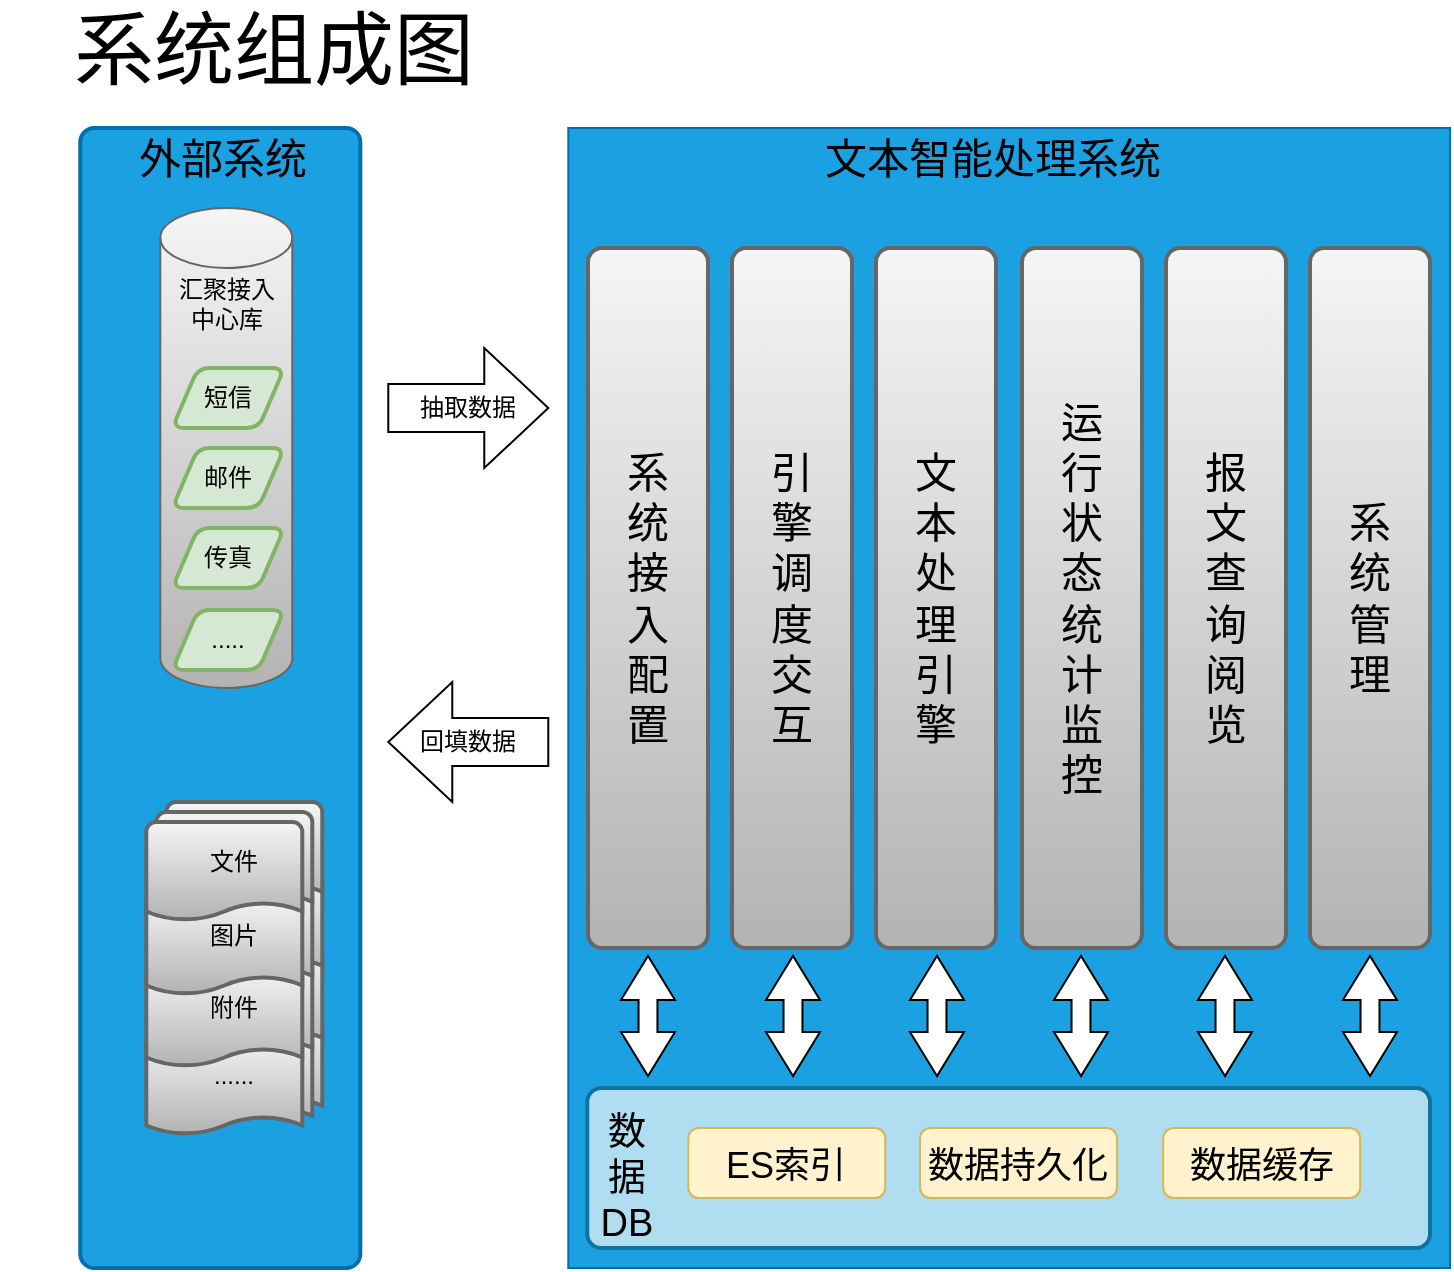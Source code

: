 <mxfile version="14.6.13" type="device" pages="33"><diagram id="AB7TBqaJejKyt0sxVDZD" name="0.1系统组成图"><mxGraphModel dx="1106" dy="-410" grid="1" gridSize="10" guides="1" tooltips="1" connect="1" arrows="1" fold="1" page="1" pageScale="1" pageWidth="827" pageHeight="1169" math="0" shadow="0"><root><mxCell id="UCrChdmWosRzBDKC9OHq-0"/><mxCell id="UCrChdmWosRzBDKC9OHq-1" parent="UCrChdmWosRzBDKC9OHq-0"/><mxCell id="SluHdzXpHtzUBy3WzPX7-0" value="" style="rounded=0;whiteSpace=wrap;html=1;strokeColor=#006EAF;fillColor=#1ba1e2;fontColor=#ffffff;" parent="UCrChdmWosRzBDKC9OHq-1" vertex="1"><mxGeometry x="299.14" y="1640" width="440.86" height="570" as="geometry"/></mxCell><mxCell id="SluHdzXpHtzUBy3WzPX7-1" value="" style="rounded=1;whiteSpace=wrap;html=1;absoluteArcSize=1;arcSize=14;strokeWidth=2;fillColor=#b1ddf0;strokeColor=#10739e;" parent="UCrChdmWosRzBDKC9OHq-1" vertex="1"><mxGeometry x="308.64" y="2120" width="421.36" height="80" as="geometry"/></mxCell><mxCell id="SluHdzXpHtzUBy3WzPX7-2" value="" style="rounded=1;whiteSpace=wrap;html=1;absoluteArcSize=1;arcSize=14;strokeWidth=2;fillColor=#1ba1e2;strokeColor=#006EAF;fontColor=#ffffff;" parent="UCrChdmWosRzBDKC9OHq-1" vertex="1"><mxGeometry x="55.14" y="1640" width="140" height="570" as="geometry"/></mxCell><mxCell id="SluHdzXpHtzUBy3WzPX7-3" value="......" style="strokeWidth=2;html=1;shape=mxgraph.flowchart.multi-document;whiteSpace=wrap;gradientColor=#b3b3b3;fillColor=#f5f5f5;strokeColor=#666666;" parent="UCrChdmWosRzBDKC9OHq-1" vertex="1"><mxGeometry x="88.14" y="2084" width="88" height="60" as="geometry"/></mxCell><mxCell id="SluHdzXpHtzUBy3WzPX7-4" value="附件" style="strokeWidth=2;html=1;shape=mxgraph.flowchart.multi-document;whiteSpace=wrap;gradientColor=#b3b3b3;fillColor=#f5f5f5;strokeColor=#666666;" parent="UCrChdmWosRzBDKC9OHq-1" vertex="1"><mxGeometry x="88.14" y="2050" width="88" height="60" as="geometry"/></mxCell><mxCell id="SluHdzXpHtzUBy3WzPX7-5" value="图片" style="strokeWidth=2;html=1;shape=mxgraph.flowchart.multi-document;whiteSpace=wrap;gradientColor=#b3b3b3;fillColor=#f5f5f5;strokeColor=#666666;" parent="UCrChdmWosRzBDKC9OHq-1" vertex="1"><mxGeometry x="88.14" y="2014" width="88" height="60" as="geometry"/></mxCell><mxCell id="SluHdzXpHtzUBy3WzPX7-6" value="" style="shape=cylinder3;whiteSpace=wrap;html=1;boundedLbl=1;backgroundOutline=1;size=15;fillColor=#f5f5f5;strokeColor=#666666;gradientColor=#b3b3b3;" parent="UCrChdmWosRzBDKC9OHq-1" vertex="1"><mxGeometry x="95.14" y="1680" width="66" height="240" as="geometry"/></mxCell><mxCell id="SluHdzXpHtzUBy3WzPX7-7" value="&lt;span&gt;汇聚接入&lt;br&gt;中心库&lt;/span&gt;" style="text;html=1;resizable=0;autosize=1;align=center;verticalAlign=middle;points=[];fillColor=none;strokeColor=none;rounded=0;" parent="UCrChdmWosRzBDKC9OHq-1" vertex="1"><mxGeometry x="98.14" y="1713.33" width="60" height="30" as="geometry"/></mxCell><mxCell id="SluHdzXpHtzUBy3WzPX7-8" value="&lt;font style=&quot;vertical-align: inherit&quot;&gt;&lt;font style=&quot;vertical-align: inherit&quot;&gt;短信&lt;/font&gt;&lt;/font&gt;" style="shape=parallelogram;html=1;strokeWidth=2;perimeter=parallelogramPerimeter;whiteSpace=wrap;rounded=1;arcSize=12;size=0.23;fillColor=#d5e8d4;strokeColor=#82b366;" parent="UCrChdmWosRzBDKC9OHq-1" vertex="1"><mxGeometry x="101.14" y="1760" width="56" height="30" as="geometry"/></mxCell><mxCell id="SluHdzXpHtzUBy3WzPX7-9" value="&lt;font style=&quot;vertical-align: inherit&quot;&gt;&lt;font style=&quot;vertical-align: inherit&quot;&gt;邮件&lt;/font&gt;&lt;/font&gt;" style="shape=parallelogram;html=1;strokeWidth=2;perimeter=parallelogramPerimeter;whiteSpace=wrap;rounded=1;arcSize=12;size=0.23;fillColor=#d5e8d4;strokeColor=#82b366;" parent="UCrChdmWosRzBDKC9OHq-1" vertex="1"><mxGeometry x="101.14" y="1800" width="56" height="30" as="geometry"/></mxCell><mxCell id="SluHdzXpHtzUBy3WzPX7-10" value="&lt;font style=&quot;vertical-align: inherit&quot;&gt;&lt;font style=&quot;vertical-align: inherit&quot;&gt;传真&lt;/font&gt;&lt;/font&gt;" style="shape=parallelogram;html=1;strokeWidth=2;perimeter=parallelogramPerimeter;whiteSpace=wrap;rounded=1;arcSize=12;size=0.23;fillColor=#d5e8d4;strokeColor=#82b366;" parent="UCrChdmWosRzBDKC9OHq-1" vertex="1"><mxGeometry x="101.14" y="1840" width="56" height="30" as="geometry"/></mxCell><mxCell id="SluHdzXpHtzUBy3WzPX7-11" value="....." style="shape=parallelogram;html=1;strokeWidth=2;perimeter=parallelogramPerimeter;whiteSpace=wrap;rounded=1;arcSize=12;size=0.23;fillColor=#d5e8d4;strokeColor=#82b366;" parent="UCrChdmWosRzBDKC9OHq-1" vertex="1"><mxGeometry x="101.14" y="1881" width="56" height="30" as="geometry"/></mxCell><mxCell id="SluHdzXpHtzUBy3WzPX7-12" value="文件" style="strokeWidth=2;html=1;shape=mxgraph.flowchart.multi-document;whiteSpace=wrap;gradientColor=#b3b3b3;fillColor=#f5f5f5;strokeColor=#666666;" parent="UCrChdmWosRzBDKC9OHq-1" vertex="1"><mxGeometry x="88.14" y="1977" width="88" height="60" as="geometry"/></mxCell><mxCell id="SluHdzXpHtzUBy3WzPX7-13" value="外部系统" style="text;html=1;resizable=0;autosize=1;align=center;verticalAlign=middle;points=[];fillColor=none;strokeColor=none;rounded=0;horizontal=1;fontSize=21;" parent="UCrChdmWosRzBDKC9OHq-1" vertex="1"><mxGeometry x="76.14" y="1640" width="100" height="30" as="geometry"/></mxCell><mxCell id="SluHdzXpHtzUBy3WzPX7-14" value="抽取数据" style="shape=singleArrow;whiteSpace=wrap;html=1;arrowWidth=0.4;arrowSize=0.4;" parent="UCrChdmWosRzBDKC9OHq-1" vertex="1"><mxGeometry x="209.14" y="1750" width="80" height="60" as="geometry"/></mxCell><mxCell id="SluHdzXpHtzUBy3WzPX7-15" value="回填数据" style="shape=singleArrow;whiteSpace=wrap;html=1;arrowWidth=0.4;arrowSize=0.4;flipH=1;" parent="UCrChdmWosRzBDKC9OHq-1" vertex="1"><mxGeometry x="209.14" y="1917" width="80" height="60" as="geometry"/></mxCell><mxCell id="SluHdzXpHtzUBy3WzPX7-16" value="文本智能处理系统" style="text;html=1;resizable=0;autosize=1;align=center;verticalAlign=middle;points=[];fillColor=none;strokeColor=none;rounded=0;horizontal=1;fontSize=21;" parent="UCrChdmWosRzBDKC9OHq-1" vertex="1"><mxGeometry x="421.14" y="1640" width="180" height="30" as="geometry"/></mxCell><mxCell id="SluHdzXpHtzUBy3WzPX7-17" value="数&lt;br style=&quot;font-size: 19px&quot;&gt;据&lt;br style=&quot;font-size: 19px&quot;&gt;DB" style="text;html=1;resizable=0;autosize=1;align=center;verticalAlign=middle;points=[];fillColor=none;strokeColor=none;rounded=0;horizontal=1;fontSize=19;" parent="UCrChdmWosRzBDKC9OHq-1" vertex="1"><mxGeometry x="308.14" y="2130" width="40" height="70" as="geometry"/></mxCell><mxCell id="SluHdzXpHtzUBy3WzPX7-18" value="" style="group" parent="UCrChdmWosRzBDKC9OHq-1" vertex="1" connectable="0"><mxGeometry x="359.14" y="2140" width="335.94" height="35" as="geometry"/></mxCell><mxCell id="SluHdzXpHtzUBy3WzPX7-19" value="&lt;span style=&quot;font-size: 18px&quot;&gt;数据缓存&lt;/span&gt;" style="rounded=1;whiteSpace=wrap;html=1;fontSize=20;align=center;fillColor=#fff2cc;strokeColor=#d6b656;" parent="SluHdzXpHtzUBy3WzPX7-18" vertex="1"><mxGeometry x="237.444" width="98.496" height="35" as="geometry"/></mxCell><mxCell id="SluHdzXpHtzUBy3WzPX7-20" value="&lt;span style=&quot;font-size: 18px&quot;&gt;ES索引&lt;/span&gt;" style="rounded=1;whiteSpace=wrap;html=1;fontSize=20;align=center;fillColor=#fff2cc;strokeColor=#d6b656;" parent="SluHdzXpHtzUBy3WzPX7-18" vertex="1"><mxGeometry width="98.496" height="35" as="geometry"/></mxCell><mxCell id="SluHdzXpHtzUBy3WzPX7-21" value="" style="group" parent="SluHdzXpHtzUBy3WzPX7-18" vertex="1" connectable="0"><mxGeometry x="115.877" width="98.496" height="35" as="geometry"/></mxCell><mxCell id="SluHdzXpHtzUBy3WzPX7-22" value="&lt;span style=&quot;font-size: 18px&quot;&gt;数据持久化&lt;/span&gt;" style="rounded=1;whiteSpace=wrap;html=1;fontSize=20;align=center;fillColor=#fff2cc;strokeColor=#d6b656;" parent="SluHdzXpHtzUBy3WzPX7-21" vertex="1"><mxGeometry width="98.496" height="35" as="geometry"/></mxCell><mxCell id="SluHdzXpHtzUBy3WzPX7-23" value="系&lt;br&gt;统&lt;br&gt;接&lt;br&gt;入&lt;br&gt;配&lt;br&gt;置" style="rounded=1;whiteSpace=wrap;html=1;absoluteArcSize=1;arcSize=14;strokeWidth=2;gradientColor=#b3b3b3;fillColor=#f5f5f5;strokeColor=#666666;fontSize=21;align=center;" parent="UCrChdmWosRzBDKC9OHq-1" vertex="1"><mxGeometry x="309" y="1699.99" width="60" height="350" as="geometry"/></mxCell><mxCell id="SluHdzXpHtzUBy3WzPX7-24" value="文&lt;br&gt;本&lt;br&gt;处&lt;br&gt;理&lt;br&gt;引&lt;br&gt;擎" style="rounded=1;whiteSpace=wrap;html=1;absoluteArcSize=1;arcSize=14;strokeWidth=2;gradientColor=#b3b3b3;fillColor=#f5f5f5;strokeColor=#666666;fontSize=21;align=center;" parent="UCrChdmWosRzBDKC9OHq-1" vertex="1"><mxGeometry x="453" y="1699.996" width="60" height="350" as="geometry"/></mxCell><mxCell id="SluHdzXpHtzUBy3WzPX7-25" value="运&lt;br&gt;行&lt;br&gt;状&lt;br&gt;态&lt;br&gt;统&lt;br&gt;计&lt;br&gt;监&lt;br&gt;控" style="rounded=1;whiteSpace=wrap;html=1;absoluteArcSize=1;arcSize=14;strokeWidth=2;gradientColor=#b3b3b3;fillColor=#f5f5f5;strokeColor=#666666;fontSize=21;align=center;" parent="UCrChdmWosRzBDKC9OHq-1" vertex="1"><mxGeometry x="526" y="1699.991" width="60" height="350" as="geometry"/></mxCell><mxCell id="SluHdzXpHtzUBy3WzPX7-26" value="系&lt;br&gt;统&lt;br&gt;管&lt;br&gt;理" style="rounded=1;whiteSpace=wrap;html=1;absoluteArcSize=1;arcSize=14;strokeWidth=2;gradientColor=#b3b3b3;fillColor=#f5f5f5;strokeColor=#666666;fontSize=21;align=center;" parent="UCrChdmWosRzBDKC9OHq-1" vertex="1"><mxGeometry x="670.003" y="1700.002" width="60" height="350" as="geometry"/></mxCell><mxCell id="SluHdzXpHtzUBy3WzPX7-27" value="报&lt;br&gt;文&lt;br&gt;查&lt;br&gt;询&lt;br&gt;阅&lt;br&gt;览" style="rounded=1;whiteSpace=wrap;html=1;absoluteArcSize=1;arcSize=14;strokeWidth=2;gradientColor=#b3b3b3;fillColor=#f5f5f5;strokeColor=#666666;fontSize=21;align=center;" parent="UCrChdmWosRzBDKC9OHq-1" vertex="1"><mxGeometry x="598" y="1699.987" width="60" height="350" as="geometry"/></mxCell><mxCell id="SluHdzXpHtzUBy3WzPX7-28" value="引&lt;br&gt;擎&lt;br&gt;调&lt;br&gt;度&lt;br&gt;交&lt;br&gt;互" style="rounded=1;whiteSpace=wrap;html=1;absoluteArcSize=1;arcSize=14;strokeWidth=2;gradientColor=#b3b3b3;fillColor=#f5f5f5;strokeColor=#666666;fontSize=21;align=center;" parent="UCrChdmWosRzBDKC9OHq-1" vertex="1"><mxGeometry x="381" y="1700" width="60" height="350" as="geometry"/></mxCell><mxCell id="SluHdzXpHtzUBy3WzPX7-29" value="" style="html=1;shadow=0;dashed=0;align=center;verticalAlign=middle;shape=mxgraph.arrows2.twoWayArrow;dy=0.65;dx=22;fontSize=21;direction=south;" parent="UCrChdmWosRzBDKC9OHq-1" vertex="1"><mxGeometry x="325.5" y="2054" width="27" height="60" as="geometry"/></mxCell><mxCell id="SluHdzXpHtzUBy3WzPX7-30" value="" style="html=1;shadow=0;dashed=0;align=center;verticalAlign=middle;shape=mxgraph.arrows2.twoWayArrow;dy=0.65;dx=22;fontSize=21;direction=south;" parent="UCrChdmWosRzBDKC9OHq-1" vertex="1"><mxGeometry x="398" y="2054" width="27" height="60" as="geometry"/></mxCell><mxCell id="SluHdzXpHtzUBy3WzPX7-31" value="" style="html=1;shadow=0;dashed=0;align=center;verticalAlign=middle;shape=mxgraph.arrows2.twoWayArrow;dy=0.65;dx=22;fontSize=21;direction=south;" parent="UCrChdmWosRzBDKC9OHq-1" vertex="1"><mxGeometry x="470" y="2054" width="27" height="60" as="geometry"/></mxCell><mxCell id="SluHdzXpHtzUBy3WzPX7-32" value="" style="html=1;shadow=0;dashed=0;align=center;verticalAlign=middle;shape=mxgraph.arrows2.twoWayArrow;dy=0.65;dx=22;fontSize=21;direction=south;" parent="UCrChdmWosRzBDKC9OHq-1" vertex="1"><mxGeometry x="542" y="2054" width="27" height="60" as="geometry"/></mxCell><mxCell id="SluHdzXpHtzUBy3WzPX7-33" value="" style="html=1;shadow=0;dashed=0;align=center;verticalAlign=middle;shape=mxgraph.arrows2.twoWayArrow;dy=0.65;dx=22;fontSize=21;direction=south;" parent="UCrChdmWosRzBDKC9OHq-1" vertex="1"><mxGeometry x="614" y="2054" width="27" height="60" as="geometry"/></mxCell><mxCell id="SluHdzXpHtzUBy3WzPX7-34" value="" style="html=1;shadow=0;dashed=0;align=center;verticalAlign=middle;shape=mxgraph.arrows2.twoWayArrow;dy=0.65;dx=22;fontSize=21;direction=south;" parent="UCrChdmWosRzBDKC9OHq-1" vertex="1"><mxGeometry x="686.5" y="2054" width="27" height="60" as="geometry"/></mxCell><mxCell id="SluHdzXpHtzUBy3WzPX7-35" value="系统组成图" style="text;html=1;strokeColor=none;fillColor=none;align=center;verticalAlign=middle;whiteSpace=wrap;rounded=0;fontSize=40;" parent="UCrChdmWosRzBDKC9OHq-1" vertex="1"><mxGeometry x="15.14" y="1580" width="274" height="40" as="geometry"/></mxCell></root></mxGraphModel></diagram><diagram id="uIWpTbAXKhx-hbDjb41j" name="0.2系统架构图"><mxGraphModel dx="558" dy="349" grid="1" gridSize="10" guides="1" tooltips="1" connect="1" arrows="1" fold="1" page="1" pageScale="1" pageWidth="827" pageHeight="1169" math="0" shadow="0"><root><mxCell id="lIOHEETSJf6PK1PSS1g8-0"/><mxCell id="lIOHEETSJf6PK1PSS1g8-1" parent="lIOHEETSJf6PK1PSS1g8-0"/><mxCell id="Aq6CwNXFqwclBTrgDhkz-0" value="" style="rounded=0;whiteSpace=wrap;html=1;fontSize=14;fillColor=#1ba1e2;strokeColor=#006EAF;fontColor=#ffffff;" parent="lIOHEETSJf6PK1PSS1g8-1" vertex="1"><mxGeometry x="1920" y="1729" width="1200" height="640" as="geometry"/></mxCell><mxCell id="Aq6CwNXFqwclBTrgDhkz-1" value="&lt;h1&gt;&lt;br&gt;&lt;/h1&gt;" style="rounded=0;whiteSpace=wrap;html=1;align=left;verticalAlign=middle;dashed=1;fillColor=#cce5ff;strokeColor=#36393d;" parent="lIOHEETSJf6PK1PSS1g8-1" vertex="1"><mxGeometry x="1930" y="1739" width="1180" height="177" as="geometry"/></mxCell><mxCell id="Aq6CwNXFqwclBTrgDhkz-2" value="" style="rounded=1;whiteSpace=wrap;html=1;fontSize=30;align=center;strokeColor=#d6b656;glass=1;shadow=0;sketch=0;fillColor=#fff2cc;" parent="lIOHEETSJf6PK1PSS1g8-1" vertex="1"><mxGeometry x="2758.45" y="1751.5" width="321.55" height="150.5" as="geometry"/></mxCell><mxCell id="Aq6CwNXFqwclBTrgDhkz-3" value="" style="rounded=0;whiteSpace=wrap;html=1;dashed=1;fontSize=23;align=left;fillColor=#cce5ff;strokeColor=#36393d;" parent="lIOHEETSJf6PK1PSS1g8-1" vertex="1"><mxGeometry x="1930" y="1939" width="575" height="420" as="geometry"/></mxCell><mxCell id="Aq6CwNXFqwclBTrgDhkz-4" value="" style="rounded=0;whiteSpace=wrap;html=1;dashed=1;fontSize=23;align=left;fillColor=#1ba1e2;strokeColor=#006EAF;fontColor=#ffffff;" parent="lIOHEETSJf6PK1PSS1g8-1" vertex="1"><mxGeometry x="3140" y="1729" width="140" height="640" as="geometry"/></mxCell><mxCell id="Aq6CwNXFqwclBTrgDhkz-5" value="" style="rounded=1;whiteSpace=wrap;html=1;fontSize=20;align=center;verticalAlign=middle;fillColor=#fff2cc;strokeColor=#d6b656;glass=1;" parent="lIOHEETSJf6PK1PSS1g8-1" vertex="1"><mxGeometry x="3160.92" y="1795.5" width="100" height="223.5" as="geometry"/></mxCell><mxCell id="Aq6CwNXFqwclBTrgDhkz-6" value="&lt;font style=&quot;font-size: 14px&quot;&gt;短信&lt;/font&gt;" style="rounded=1;whiteSpace=wrap;html=1;fontSize=20;align=center;fillColor=#d5e8d4;strokeColor=#82b366;" parent="lIOHEETSJf6PK1PSS1g8-1" vertex="1"><mxGeometry x="3184.96" y="1836.253" width="50" height="21.667" as="geometry"/></mxCell><mxCell id="Aq6CwNXFqwclBTrgDhkz-7" value="&lt;font style=&quot;font-size: 14px&quot;&gt;传真&lt;/font&gt;" style="rounded=1;whiteSpace=wrap;html=1;fontSize=20;align=center;fillColor=#d5e8d4;strokeColor=#82b366;" parent="lIOHEETSJf6PK1PSS1g8-1" vertex="1"><mxGeometry x="3184.96" y="1872" width="50" height="21.667" as="geometry"/></mxCell><mxCell id="Aq6CwNXFqwclBTrgDhkz-8" value="&lt;font style=&quot;font-size: 14px&quot;&gt;邮件&lt;/font&gt;" style="rounded=1;whiteSpace=wrap;html=1;fontSize=20;align=center;fillColor=#d5e8d4;strokeColor=#82b366;" parent="lIOHEETSJf6PK1PSS1g8-1" vertex="1"><mxGeometry x="3184.96" y="1908" width="50" height="21.667" as="geometry"/></mxCell><mxCell id="Aq6CwNXFqwclBTrgDhkz-9" value="&lt;span style=&quot;font-size: 13px&quot;&gt;......&lt;/span&gt;" style="rounded=1;whiteSpace=wrap;html=1;fontSize=20;align=center;fillColor=#d5e8d4;strokeColor=#82b366;" parent="lIOHEETSJf6PK1PSS1g8-1" vertex="1"><mxGeometry x="3184.96" y="1978.923" width="50" height="21.667" as="geometry"/></mxCell><mxCell id="Aq6CwNXFqwclBTrgDhkz-10" value="&lt;font style=&quot;font-size: 14px&quot;&gt;&lt;font style=&quot;vertical-align: inherit&quot;&gt;&lt;font style=&quot;vertical-align: inherit&quot;&gt;其他&lt;/font&gt;&lt;/font&gt;&lt;/font&gt;" style="rounded=1;whiteSpace=wrap;html=1;fontSize=20;align=center;fillColor=#d5e8d4;strokeColor=#82b366;" parent="lIOHEETSJf6PK1PSS1g8-1" vertex="1"><mxGeometry x="3184.96" y="1943" width="50" height="21.667" as="geometry"/></mxCell><mxCell id="Aq6CwNXFqwclBTrgDhkz-11" value="&lt;font style=&quot;vertical-align: inherit; font-size: 13px;&quot;&gt;&lt;font style=&quot;vertical-align: inherit; font-size: 13px;&quot;&gt;汇聚接入&lt;br style=&quot;font-size: 13px;&quot;&gt;中心库&lt;/font&gt;&lt;/font&gt;" style="text;html=1;resizable=0;autosize=1;align=center;verticalAlign=middle;points=[];fillColor=none;strokeColor=none;rounded=0;horizontal=1;fontSize=13;" parent="lIOHEETSJf6PK1PSS1g8-1" vertex="1"><mxGeometry x="3174.96" y="1792.5" width="70" height="40" as="geometry"/></mxCell><mxCell id="Aq6CwNXFqwclBTrgDhkz-12" value="" style="rounded=1;whiteSpace=wrap;html=1;fontSize=20;align=center;fillColor=#fff2cc;strokeColor=#d6b656;glass=1;" parent="lIOHEETSJf6PK1PSS1g8-1" vertex="1"><mxGeometry x="3160.92" y="2048" width="100" height="158.75" as="geometry"/></mxCell><mxCell id="Aq6CwNXFqwclBTrgDhkz-13" value="文件存储" style="text;html=1;resizable=0;autosize=1;align=center;verticalAlign=middle;points=[];fillColor=none;strokeColor=none;rounded=0;horizontal=1;fontSize=14;" parent="lIOHEETSJf6PK1PSS1g8-1" vertex="1"><mxGeometry x="3175.44" y="2051.25" width="70" height="20" as="geometry"/></mxCell><mxCell id="Aq6CwNXFqwclBTrgDhkz-14" value="&lt;font style=&quot;font-size: 14px&quot;&gt;图片&lt;/font&gt;" style="rounded=1;whiteSpace=wrap;html=1;fontSize=20;align=center;fillColor=#d5e8d4;strokeColor=#82b366;" parent="lIOHEETSJf6PK1PSS1g8-1" vertex="1"><mxGeometry x="3185.44" y="2078.003" width="50" height="21.667" as="geometry"/></mxCell><mxCell id="Aq6CwNXFqwclBTrgDhkz-15" value="&lt;span style=&quot;font-size: 14px&quot;&gt;excel&lt;/span&gt;" style="rounded=1;whiteSpace=wrap;html=1;fontSize=20;align=center;fillColor=#d5e8d4;strokeColor=#82b366;" parent="lIOHEETSJf6PK1PSS1g8-1" vertex="1"><mxGeometry x="3185.44" y="2136.753" width="50" height="21.667" as="geometry"/></mxCell><mxCell id="Aq6CwNXFqwclBTrgDhkz-16" value="&lt;span style=&quot;font-size: 14px&quot;&gt;附件&lt;/span&gt;" style="rounded=1;whiteSpace=wrap;html=1;fontSize=20;align=center;fillColor=#d5e8d4;strokeColor=#82b366;" parent="lIOHEETSJf6PK1PSS1g8-1" vertex="1"><mxGeometry x="3185.44" y="2166.753" width="50" height="21.667" as="geometry"/></mxCell><mxCell id="Aq6CwNXFqwclBTrgDhkz-17" value="&lt;span style=&quot;font-size: 14px&quot;&gt;word&lt;/span&gt;" style="rounded=1;whiteSpace=wrap;html=1;fontSize=20;align=center;fillColor=#d5e8d4;strokeColor=#82b366;" parent="lIOHEETSJf6PK1PSS1g8-1" vertex="1"><mxGeometry x="3185.44" y="2108.003" width="50" height="21.667" as="geometry"/></mxCell><mxCell id="Aq6CwNXFqwclBTrgDhkz-18" value="&lt;font style=&quot;vertical-align: inherit&quot;&gt;&lt;font style=&quot;vertical-align: inherit&quot;&gt;外&lt;/font&gt;&lt;/font&gt;&lt;font style=&quot;vertical-align: inherit&quot;&gt;&lt;font style=&quot;vertical-align: inherit&quot;&gt;部&lt;/font&gt;&lt;/font&gt;&lt;font style=&quot;vertical-align: inherit&quot;&gt;&lt;font style=&quot;vertical-align: inherit&quot;&gt;系&lt;/font&gt;&lt;/font&gt;&lt;font style=&quot;vertical-align: inherit&quot;&gt;&lt;font style=&quot;vertical-align: inherit&quot;&gt;统&lt;/font&gt;&lt;/font&gt;" style="text;html=1;resizable=0;autosize=1;align=center;verticalAlign=middle;points=[];fillColor=none;strokeColor=none;rounded=0;horizontal=1;fontSize=21;" parent="lIOHEETSJf6PK1PSS1g8-1" vertex="1"><mxGeometry x="3159.04" y="1751.5" width="100" height="30" as="geometry"/></mxCell><mxCell id="Aq6CwNXFqwclBTrgDhkz-19" value="&lt;h1&gt;&lt;br&gt;&lt;/h1&gt;" style="rounded=0;whiteSpace=wrap;html=1;align=left;verticalAlign=middle;dashed=1;fillColor=#cce5ff;strokeColor=#36393d;" parent="lIOHEETSJf6PK1PSS1g8-1" vertex="1"><mxGeometry x="2535" y="1939.34" width="575" height="230.66" as="geometry"/></mxCell><mxCell id="Aq6CwNXFqwclBTrgDhkz-20" value="数&lt;br style=&quot;font-size: 19px&quot;&gt;据&lt;br style=&quot;font-size: 19px&quot;&gt;模&lt;br&gt;块" style="text;html=1;resizable=0;autosize=1;align=center;verticalAlign=middle;points=[];fillColor=none;strokeColor=none;rounded=0;horizontal=1;fontSize=19;" parent="lIOHEETSJf6PK1PSS1g8-1" vertex="1"><mxGeometry x="2539.56" y="2005.59" width="30" height="100" as="geometry"/></mxCell><mxCell id="Aq6CwNXFqwclBTrgDhkz-21" value="" style="rounded=1;whiteSpace=wrap;html=1;fontSize=20;align=center;fillColor=#fff2cc;strokeColor=#d6b656;glass=1;" parent="lIOHEETSJf6PK1PSS1g8-1" vertex="1"><mxGeometry x="2898.45" y="1951.84" width="195.87" height="97.5" as="geometry"/></mxCell><mxCell id="Aq6CwNXFqwclBTrgDhkz-22" value="&lt;font style=&quot;font-size: 18px&quot;&gt;数据缓存&lt;/font&gt;" style="text;html=1;resizable=0;autosize=1;align=center;verticalAlign=middle;points=[];fillColor=none;strokeColor=none;rounded=0;fontSize=18;" parent="lIOHEETSJf6PK1PSS1g8-1" vertex="1"><mxGeometry x="2914.776" y="1951.84" width="90" height="30" as="geometry"/></mxCell><mxCell id="Aq6CwNXFqwclBTrgDhkz-23" value="&lt;font style=&quot;font-size: 13px&quot;&gt;配置信息&lt;/font&gt;" style="rounded=1;whiteSpace=wrap;html=1;fontSize=13;align=center;fillColor=#f5f5f5;strokeColor=#666666;gradientColor=#b3b3b3;" parent="lIOHEETSJf6PK1PSS1g8-1" vertex="1"><mxGeometry x="2998.838" y="1995.59" width="76.173" height="37.5" as="geometry"/></mxCell><mxCell id="Aq6CwNXFqwclBTrgDhkz-24" value="结果集" style="rounded=1;whiteSpace=wrap;html=1;fontSize=13;align=center;fillColor=#f5f5f5;strokeColor=#666666;gradientColor=#b3b3b3;" parent="lIOHEETSJf6PK1PSS1g8-1" vertex="1"><mxGeometry x="2917.224" y="1995.59" width="76.173" height="37.5" as="geometry"/></mxCell><mxCell id="Aq6CwNXFqwclBTrgDhkz-25" value="应&lt;br style=&quot;font-size: 19px&quot;&gt;用&lt;br style=&quot;font-size: 19px&quot;&gt;模&lt;br&gt;块" style="text;html=1;resizable=0;autosize=1;align=center;verticalAlign=middle;points=[];fillColor=none;strokeColor=none;rounded=0;horizontal=1;fontSize=19;" parent="lIOHEETSJf6PK1PSS1g8-1" vertex="1"><mxGeometry x="1935.64" y="1785.62" width="30" height="100" as="geometry"/></mxCell><mxCell id="Aq6CwNXFqwclBTrgDhkz-26" value="&lt;h1&gt;&lt;br&gt;&lt;/h1&gt;" style="rounded=0;whiteSpace=wrap;html=1;align=left;verticalAlign=middle;dashed=1;fillColor=#cce5ff;strokeColor=#36393d;" parent="lIOHEETSJf6PK1PSS1g8-1" vertex="1"><mxGeometry x="2535.0" y="2180" width="574.56" height="179" as="geometry"/></mxCell><mxCell id="Aq6CwNXFqwclBTrgDhkz-27" value="" style="rounded=1;whiteSpace=wrap;html=1;fontSize=30;align=center;strokeColor=#d6b656;glass=1;shadow=0;sketch=0;fillColor=#fff2cc;" parent="lIOHEETSJf6PK1PSS1g8-1" vertex="1"><mxGeometry x="1970" y="1751.5" width="210" height="150.5" as="geometry"/></mxCell><mxCell id="Aq6CwNXFqwclBTrgDhkz-28" value="服&lt;br style=&quot;font-size: 19px&quot;&gt;务&lt;br style=&quot;font-size: 19px&quot;&gt;模&lt;br&gt;块" style="text;html=1;resizable=0;autosize=1;align=center;verticalAlign=middle;points=[];fillColor=none;strokeColor=none;rounded=0;horizontal=1;fontSize=19;" parent="lIOHEETSJf6PK1PSS1g8-1" vertex="1"><mxGeometry x="2544.56" y="2222.5" width="30" height="100" as="geometry"/></mxCell><mxCell id="Aq6CwNXFqwclBTrgDhkz-29" value="系统接入配置" style="text;html=1;resizable=0;autosize=1;align=center;verticalAlign=middle;points=[];fillColor=none;strokeColor=none;rounded=0;fontSize=21;" parent="lIOHEETSJf6PK1PSS1g8-1" vertex="1"><mxGeometry x="1984.689" y="1756.5" width="140" height="30" as="geometry"/></mxCell><mxCell id="Aq6CwNXFqwclBTrgDhkz-30" value="数据源接入配置" style="rounded=1;whiteSpace=wrap;html=1;shadow=0;glass=1;sketch=0;fontSize=13;align=center;fillColor=#f5f5f5;strokeColor=#666666;verticalAlign=middle;gradientColor=#b3b3b3;" parent="lIOHEETSJf6PK1PSS1g8-1" vertex="1"><mxGeometry x="1982.692" y="1800.25" width="88.143" height="40.0" as="geometry"/></mxCell><mxCell id="Aq6CwNXFqwclBTrgDhkz-36" value="文本处理引擎" style="text;html=1;resizable=0;autosize=1;align=center;verticalAlign=middle;points=[];fillColor=none;strokeColor=none;rounded=0;horizontal=1;fontSize=21;" parent="lIOHEETSJf6PK1PSS1g8-1" vertex="1"><mxGeometry x="1933.638" y="1948" width="140" height="30" as="geometry"/></mxCell><mxCell id="Aq6CwNXFqwclBTrgDhkz-37" value="" style="rounded=1;whiteSpace=wrap;html=1;fontSize=30;align=center;fillColor=#dae8fc;strokeColor=#6c8ebf;" parent="lIOHEETSJf6PK1PSS1g8-1" vertex="1"><mxGeometry x="1960" y="1979" width="519.84" height="360.55" as="geometry"/></mxCell><mxCell id="Aq6CwNXFqwclBTrgDhkz-47" value="" style="rounded=1;whiteSpace=wrap;html=1;fontSize=20;align=center;fillColor=#fff2cc;strokeColor=#d6b656;glass=1;" parent="lIOHEETSJf6PK1PSS1g8-1" vertex="1"><mxGeometry x="2585.057" y="1951.84" width="280.75" height="100" as="geometry"/></mxCell><mxCell id="Aq6CwNXFqwclBTrgDhkz-48" value="ES库" style="text;html=1;resizable=0;autosize=1;align=center;verticalAlign=middle;points=[];fillColor=none;strokeColor=none;rounded=0;fontSize=18;" parent="lIOHEETSJf6PK1PSS1g8-1" vertex="1"><mxGeometry x="2594.169" y="1951.5" width="60" height="30" as="geometry"/></mxCell><mxCell id="Aq6CwNXFqwclBTrgDhkz-49" value="处理数据" style="rounded=1;whiteSpace=wrap;html=1;fontSize=13;align=center;fillColor=#f5f5f5;strokeColor=#666666;gradientColor=#b3b3b3;" parent="lIOHEETSJf6PK1PSS1g8-1" vertex="1"><mxGeometry x="2604.1" y="1995.59" width="76.173" height="37.5" as="geometry"/></mxCell><mxCell id="Aq6CwNXFqwclBTrgDhkz-50" value="组合索引" style="rounded=1;whiteSpace=wrap;html=1;fontSize=13;align=center;fillColor=#f5f5f5;strokeColor=#666666;gradientColor=#b3b3b3;" parent="lIOHEETSJf6PK1PSS1g8-1" vertex="1"><mxGeometry x="2686.802" y="1995.59" width="76.173" height="37.5" as="geometry"/></mxCell><mxCell id="Aq6CwNXFqwclBTrgDhkz-51" value="......" style="rounded=1;whiteSpace=wrap;html=1;fontSize=13;align=center;fillColor=#f5f5f5;strokeColor=#666666;gradientColor=#b3b3b3;" parent="lIOHEETSJf6PK1PSS1g8-1" vertex="1"><mxGeometry x="2768.416" y="1995.59" width="76.173" height="37.5" as="geometry"/></mxCell><mxCell id="Aq6CwNXFqwclBTrgDhkz-52" value="&lt;font style=&quot;font-size: 13px&quot;&gt;引擎运行管理配置&lt;/font&gt;" style="rounded=1;whiteSpace=wrap;html=1;shadow=0;glass=1;sketch=0;fontSize=13;align=center;fillColor=#f5f5f5;strokeColor=#666666;verticalAlign=middle;gradientColor=#b3b3b3;" parent="lIOHEETSJf6PK1PSS1g8-1" vertex="1"><mxGeometry x="2079.012" y="1800.25" width="88.143" height="40.0" as="geometry"/></mxCell><mxCell id="Aq6CwNXFqwclBTrgDhkz-54" value="引擎处理配置" style="rounded=1;whiteSpace=wrap;html=1;shadow=0;glass=1;sketch=0;fontSize=13;align=center;fillColor=#f5f5f5;strokeColor=#666666;verticalAlign=middle;gradientColor=#b3b3b3;" parent="lIOHEETSJf6PK1PSS1g8-1" vertex="1"><mxGeometry x="1983.492" y="1848.5" width="88.143" height="40.0" as="geometry"/></mxCell><mxCell id="Aq6CwNXFqwclBTrgDhkz-56" value="" style="rounded=1;whiteSpace=wrap;html=1;fontSize=30;align=center;strokeColor=#d6b656;glass=1;shadow=0;sketch=0;fillColor=#fff2cc;" parent="lIOHEETSJf6PK1PSS1g8-1" vertex="1"><mxGeometry x="2193.99" y="1752.25" width="216.01" height="150.5" as="geometry"/></mxCell><mxCell id="Aq6CwNXFqwclBTrgDhkz-57" value="运行状态统计监控" style="text;html=1;resizable=0;autosize=1;align=center;verticalAlign=middle;points=[];fillColor=none;strokeColor=none;rounded=0;fontSize=21;" parent="lIOHEETSJf6PK1PSS1g8-1" vertex="1"><mxGeometry x="2203.989" y="1756.5" width="180" height="30" as="geometry"/></mxCell><mxCell id="Aq6CwNXFqwclBTrgDhkz-58" value="引擎监控" style="rounded=1;whiteSpace=wrap;html=1;shadow=0;glass=1;sketch=0;fontSize=13;align=center;fillColor=#f5f5f5;strokeColor=#666666;verticalAlign=middle;gradientColor=#b3b3b3;" parent="lIOHEETSJf6PK1PSS1g8-1" vertex="1"><mxGeometry x="2208.682" y="1800.25" width="88.143" height="40.0" as="geometry"/></mxCell><mxCell id="Aq6CwNXFqwclBTrgDhkz-60" value="通用系统监控" style="rounded=1;whiteSpace=wrap;html=1;shadow=0;glass=1;sketch=0;fontSize=13;align=center;fillColor=#f5f5f5;strokeColor=#666666;verticalAlign=middle;gradientColor=#b3b3b3;" parent="lIOHEETSJf6PK1PSS1g8-1" vertex="1"><mxGeometry x="2305.002" y="1800.25" width="88.143" height="40.0" as="geometry"/></mxCell><mxCell id="Aq6CwNXFqwclBTrgDhkz-62" value="&lt;font style=&quot;font-size: 13px&quot;&gt;日志查询&lt;/font&gt;" style="rounded=1;whiteSpace=wrap;html=1;shadow=0;glass=1;sketch=0;fontSize=13;align=center;fillColor=#f5f5f5;strokeColor=#666666;verticalAlign=middle;gradientColor=#b3b3b3;" parent="lIOHEETSJf6PK1PSS1g8-1" vertex="1"><mxGeometry x="2208.682" y="1848.5" width="88.143" height="40.0" as="geometry"/></mxCell><mxCell id="Aq6CwNXFqwclBTrgDhkz-64" value="" style="rounded=1;whiteSpace=wrap;html=1;fontSize=30;align=center;strokeColor=#d6b656;glass=1;shadow=0;sketch=0;fillColor=#fff2cc;" parent="lIOHEETSJf6PK1PSS1g8-1" vertex="1"><mxGeometry x="2430" y="1753" width="310" height="150.5" as="geometry"/></mxCell><mxCell id="Aq6CwNXFqwclBTrgDhkz-65" value="报文查询预览" style="text;html=1;resizable=0;autosize=1;align=center;verticalAlign=middle;points=[];fillColor=none;strokeColor=none;rounded=0;fontSize=21;" parent="lIOHEETSJf6PK1PSS1g8-1" vertex="1"><mxGeometry x="2447.089" y="1756.5" width="140" height="30" as="geometry"/></mxCell><mxCell id="Aq6CwNXFqwclBTrgDhkz-66" value="报文查询" style="rounded=1;whiteSpace=wrap;html=1;shadow=0;glass=1;sketch=0;fontSize=13;align=center;fillColor=#f5f5f5;strokeColor=#666666;verticalAlign=middle;gradientColor=#b3b3b3;" parent="lIOHEETSJf6PK1PSS1g8-1" vertex="1"><mxGeometry x="2444.692" y="1800.25" width="88.143" height="40.0" as="geometry"/></mxCell><mxCell id="Aq6CwNXFqwclBTrgDhkz-67" value="&lt;font style=&quot;font-size: 13px&quot;&gt;提报条件配置&lt;/font&gt;" style="rounded=1;whiteSpace=wrap;html=1;shadow=0;glass=1;sketch=0;fontSize=13;align=center;fillColor=#f5f5f5;strokeColor=#666666;verticalAlign=middle;gradientColor=#b3b3b3;" parent="lIOHEETSJf6PK1PSS1g8-1" vertex="1"><mxGeometry x="2444.692" y="1848.5" width="88.143" height="40.0" as="geometry"/></mxCell><mxCell id="Aq6CwNXFqwclBTrgDhkz-68" value="&lt;font style=&quot;font-size: 13px&quot;&gt;报文详情&lt;/font&gt;" style="rounded=1;whiteSpace=wrap;html=1;shadow=0;glass=1;sketch=0;fontSize=13;align=center;fillColor=#f5f5f5;strokeColor=#666666;verticalAlign=middle;gradientColor=#b3b3b3;" parent="lIOHEETSJf6PK1PSS1g8-1" vertex="1"><mxGeometry x="2541.012" y="1800.25" width="88.143" height="40.0" as="geometry"/></mxCell><mxCell id="Aq6CwNXFqwclBTrgDhkz-69" value="字段展示配置" style="rounded=1;whiteSpace=wrap;html=1;shadow=0;glass=1;sketch=0;fontSize=13;align=center;fillColor=#f5f5f5;strokeColor=#666666;verticalAlign=middle;gradientColor=#b3b3b3;" parent="lIOHEETSJf6PK1PSS1g8-1" vertex="1"><mxGeometry x="2541.012" y="1848.5" width="88.143" height="40.0" as="geometry"/></mxCell><mxCell id="Aq6CwNXFqwclBTrgDhkz-70" value="系统管理" style="text;html=1;resizable=0;autosize=1;align=center;verticalAlign=middle;points=[];fillColor=none;strokeColor=none;rounded=0;fontSize=21;" parent="lIOHEETSJf6PK1PSS1g8-1" vertex="1"><mxGeometry x="2768.417" y="1756.5" width="100" height="30" as="geometry"/></mxCell><mxCell id="Aq6CwNXFqwclBTrgDhkz-71" value="导入数据" style="rounded=1;whiteSpace=wrap;html=1;shadow=0;glass=1;sketch=0;fontSize=13;align=center;fillColor=#f5f5f5;strokeColor=#666666;verticalAlign=middle;gradientColor=#b3b3b3;" parent="lIOHEETSJf6PK1PSS1g8-1" vertex="1"><mxGeometry x="2774.344" y="1848.5" width="88.143" height="40.0" as="geometry"/></mxCell><mxCell id="Aq6CwNXFqwclBTrgDhkz-72" value="数据字典" style="rounded=1;whiteSpace=wrap;html=1;shadow=0;glass=1;sketch=0;fontSize=13;align=center;fillColor=#f5f5f5;strokeColor=#666666;verticalAlign=middle;gradientColor=#b3b3b3;" parent="lIOHEETSJf6PK1PSS1g8-1" vertex="1"><mxGeometry x="2774.344" y="1800.25" width="88.143" height="40.0" as="geometry"/></mxCell><mxCell id="Aq6CwNXFqwclBTrgDhkz-77" value="" style="rounded=1;whiteSpace=wrap;html=1;fontSize=30;align=center;strokeColor=#d6b656;glass=1;shadow=0;sketch=0;fillColor=#fff2cc;" parent="lIOHEETSJf6PK1PSS1g8-1" vertex="1"><mxGeometry x="2586.21" y="2194" width="500" height="150.5" as="geometry"/></mxCell><mxCell id="Aq6CwNXFqwclBTrgDhkz-78" value="引擎调度交互" style="text;html=1;resizable=0;autosize=1;align=center;verticalAlign=middle;points=[];fillColor=none;strokeColor=none;rounded=0;fontSize=21;" parent="lIOHEETSJf6PK1PSS1g8-1" vertex="1"><mxGeometry x="2758.452" y="2200" width="140" height="30" as="geometry"/></mxCell><mxCell id="Aq6CwNXFqwclBTrgDhkz-79" value="&lt;span style=&quot;font-size: 13px&quot;&gt;记录数据处理记录&lt;/span&gt;" style="rounded=1;whiteSpace=wrap;html=1;shadow=0;glass=1;sketch=0;fontSize=13;align=center;fillColor=#f5f5f5;strokeColor=#666666;verticalAlign=middle;gradientColor=#b3b3b3;" parent="lIOHEETSJf6PK1PSS1g8-1" vertex="1"><mxGeometry x="2727" y="2290" width="88.143" height="40.0" as="geometry"/></mxCell><mxCell id="Aq6CwNXFqwclBTrgDhkz-80" value="&lt;font style=&quot;font-size: 13px&quot;&gt;读取素材数据&lt;/font&gt;" style="rounded=1;whiteSpace=wrap;html=1;shadow=0;glass=1;sketch=0;fontSize=13;align=center;fillColor=#f5f5f5;strokeColor=#666666;verticalAlign=middle;gradientColor=#b3b3b3;" parent="lIOHEETSJf6PK1PSS1g8-1" vertex="1"><mxGeometry x="2727" y="2242.75" width="88.143" height="40.0" as="geometry"/></mxCell><mxCell id="Aq6CwNXFqwclBTrgDhkz-81" value="&lt;font style=&quot;font-size: 13px&quot;&gt;数据本地存储&lt;/font&gt;" style="rounded=1;whiteSpace=wrap;html=1;shadow=0;glass=1;sketch=0;fontSize=13;align=center;fillColor=#f5f5f5;strokeColor=#666666;verticalAlign=middle;gradientColor=#b3b3b3;" parent="lIOHEETSJf6PK1PSS1g8-1" vertex="1"><mxGeometry x="2845" y="2290" width="88.143" height="40.0" as="geometry"/></mxCell><mxCell id="Aq6CwNXFqwclBTrgDhkz-82" value="&lt;font style=&quot;font-size: 13px&quot;&gt;按数据类型调度引擎&lt;/font&gt;" style="rounded=1;whiteSpace=wrap;html=1;shadow=0;glass=1;sketch=0;fontSize=13;align=center;fillColor=#f5f5f5;strokeColor=#666666;verticalAlign=middle;gradientColor=#b3b3b3;" parent="lIOHEETSJf6PK1PSS1g8-1" vertex="1"><mxGeometry x="2845" y="2242.75" width="88.143" height="40.0" as="geometry"/></mxCell><mxCell id="Aq6CwNXFqwclBTrgDhkz-83" value="&lt;font style=&quot;font-size: 13px&quot;&gt;回填数据&lt;/font&gt;" style="rounded=1;whiteSpace=wrap;html=1;shadow=0;glass=1;sketch=0;fontSize=13;align=center;fillColor=#f5f5f5;strokeColor=#666666;verticalAlign=middle;gradientColor=#b3b3b3;" parent="lIOHEETSJf6PK1PSS1g8-1" vertex="1"><mxGeometry x="2962.001" y="2290" width="88.143" height="40.0" as="geometry"/></mxCell><mxCell id="Aq6CwNXFqwclBTrgDhkz-84" value="&lt;font style=&quot;font-size: 13px&quot;&gt;按引擎处理配置调度引擎&lt;/font&gt;" style="rounded=1;whiteSpace=wrap;html=1;shadow=0;glass=1;sketch=0;fontSize=13;align=center;fillColor=#f5f5f5;strokeColor=#666666;verticalAlign=middle;gradientColor=#b3b3b3;" parent="lIOHEETSJf6PK1PSS1g8-1" vertex="1"><mxGeometry x="2962.001" y="2242.75" width="88.143" height="40.0" as="geometry"/></mxCell><mxCell id="Aq6CwNXFqwclBTrgDhkz-85" value="记录引擎运行记录" style="rounded=1;whiteSpace=wrap;html=1;shadow=0;glass=1;sketch=0;fontSize=13;align=center;fillColor=#f5f5f5;strokeColor=#666666;verticalAlign=middle;gradientColor=#b3b3b3;" parent="lIOHEETSJf6PK1PSS1g8-1" vertex="1"><mxGeometry x="2609.586" y="2290.25" width="88.143" height="40.0" as="geometry"/></mxCell><mxCell id="Aq6CwNXFqwclBTrgDhkz-86" value="读取引擎处理配置" style="rounded=1;whiteSpace=wrap;html=1;shadow=0;glass=1;sketch=0;fontSize=13;align=center;fillColor=#f5f5f5;strokeColor=#666666;verticalAlign=middle;gradientColor=#b3b3b3;" parent="lIOHEETSJf6PK1PSS1g8-1" vertex="1"><mxGeometry x="2609.586" y="2242.75" width="88.143" height="40.0" as="geometry"/></mxCell><mxCell id="Aq6CwNXFqwclBTrgDhkz-87" value="" style="group" parent="lIOHEETSJf6PK1PSS1g8-1" vertex="1" connectable="0"><mxGeometry x="2585.057" y="2059.34" width="509.268" height="100.0" as="geometry"/></mxCell><mxCell id="Aq6CwNXFqwclBTrgDhkz-88" value="" style="rounded=1;whiteSpace=wrap;html=1;fontSize=20;align=center;fillColor=#fff2cc;strokeColor=#d6b656;glass=1;" parent="Aq6CwNXFqwclBTrgDhkz-87" vertex="1"><mxGeometry width="509.268" height="100.0" as="geometry"/></mxCell><mxCell id="Aq6CwNXFqwclBTrgDhkz-89" value="&lt;font style=&quot;font-size: 18px;&quot;&gt;数据持久化&lt;/font&gt;" style="text;html=1;resizable=0;autosize=1;align=center;verticalAlign=middle;points=[];fillColor=none;strokeColor=none;rounded=0;fontSize=18;" parent="Aq6CwNXFqwclBTrgDhkz-87" vertex="1"><mxGeometry x="3.265" width="110" height="30" as="geometry"/></mxCell><mxCell id="Aq6CwNXFqwclBTrgDhkz-90" value="配置信息" style="rounded=1;whiteSpace=wrap;html=1;fontSize=13;align=center;fillColor=#f5f5f5;strokeColor=#666666;gradientColor=#b3b3b3;" parent="Aq6CwNXFqwclBTrgDhkz-87" vertex="1"><mxGeometry x="10.882" y="50.0" width="76.173" height="37.5" as="geometry"/></mxCell><mxCell id="Aq6CwNXFqwclBTrgDhkz-91" value="&lt;font style=&quot;font-size: 13px&quot;&gt;处理数据&lt;/font&gt;" style="rounded=1;whiteSpace=wrap;html=1;fontSize=13;align=center;fillColor=#f5f5f5;strokeColor=#666666;gradientColor=#b3b3b3;" parent="Aq6CwNXFqwclBTrgDhkz-87" vertex="1"><mxGeometry x="93.583" y="50.0" width="76.173" height="37.5" as="geometry"/></mxCell><mxCell id="Aq6CwNXFqwclBTrgDhkz-92" value="&lt;font style=&quot;font-size: 13px&quot;&gt;字典数据&lt;br&gt;&lt;/font&gt;" style="rounded=1;whiteSpace=wrap;html=1;fontSize=13;align=center;fillColor=#f5f5f5;strokeColor=#666666;gradientColor=#b3b3b3;" parent="Aq6CwNXFqwclBTrgDhkz-87" vertex="1"><mxGeometry x="257.899" y="50.0" width="76.173" height="37.5" as="geometry"/></mxCell><mxCell id="Aq6CwNXFqwclBTrgDhkz-93" value="&lt;font style=&quot;font-size: 13px&quot;&gt;日志信息&lt;br&gt;&lt;/font&gt;" style="rounded=1;whiteSpace=wrap;html=1;fontSize=13;align=center;fillColor=#f5f5f5;strokeColor=#666666;gradientColor=#b3b3b3;" parent="Aq6CwNXFqwclBTrgDhkz-87" vertex="1"><mxGeometry x="339.512" y="50.0" width="76.173" height="37.5" as="geometry"/></mxCell><mxCell id="Aq6CwNXFqwclBTrgDhkz-94" value="监控信息" style="rounded=1;whiteSpace=wrap;html=1;fontSize=13;align=center;fillColor=#f5f5f5;strokeColor=#666666;gradientColor=#b3b3b3;" parent="Aq6CwNXFqwclBTrgDhkz-87" vertex="1"><mxGeometry x="175.197" y="50.0" width="76.173" height="37.5" as="geometry"/></mxCell><mxCell id="Aq6CwNXFqwclBTrgDhkz-95" value="......" style="rounded=1;whiteSpace=wrap;html=1;fontSize=13;align=center;fillColor=#f5f5f5;strokeColor=#666666;gradientColor=#b3b3b3;" parent="Aq6CwNXFqwclBTrgDhkz-87" vertex="1"><mxGeometry x="422.214" y="50.0" width="76.173" height="37.5" as="geometry"/></mxCell><mxCell id="Aq6CwNXFqwclBTrgDhkz-96" value="系统架构图" style="text;html=1;align=center;verticalAlign=middle;resizable=0;points=[];autosize=1;fontSize=40;" parent="lIOHEETSJf6PK1PSS1g8-1" vertex="1"><mxGeometry x="1910" y="1670" width="220" height="50" as="geometry"/></mxCell><mxCell id="Aq6CwNXFqwclBTrgDhkz-39" value="格式文件解析引擎" style="rounded=1;whiteSpace=wrap;html=1;fontSize=21;align=center;fillColor=#fff2cc;strokeColor=#d6b656;gradientColor=#ffd966;" parent="lIOHEETSJf6PK1PSS1g8-1" vertex="1"><mxGeometry x="2107.985" y="2033.09" width="100" height="70" as="geometry"/></mxCell><mxCell id="Aq6CwNXFqwclBTrgDhkz-40" value="文本分类引擎" style="rounded=1;whiteSpace=wrap;html=1;fontSize=21;align=center;fillColor=#fff2cc;strokeColor=#d6b656;gradientColor=#ffd966;" parent="lIOHEETSJf6PK1PSS1g8-1" vertex="1"><mxGeometry x="2107.383" y="2121.703" width="100" height="70" as="geometry"/></mxCell><mxCell id="Aq6CwNXFqwclBTrgDhkz-41" value="自动语种识别引擎" style="rounded=1;whiteSpace=wrap;html=1;fontSize=21;align=center;fillColor=#fff2cc;strokeColor=#d6b656;gradientColor=#ffd966;" parent="lIOHEETSJf6PK1PSS1g8-1" vertex="1"><mxGeometry x="2236.368" y="2033.672" width="100" height="70" as="geometry"/></mxCell><mxCell id="Aq6CwNXFqwclBTrgDhkz-42" value="关键词提取引擎" style="rounded=1;whiteSpace=wrap;html=1;fontSize=21;align=center;fillColor=#fff2cc;strokeColor=#d6b656;gradientColor=#ffd966;" parent="lIOHEETSJf6PK1PSS1g8-1" vertex="1"><mxGeometry x="2235.766" y="2121.703" width="100" height="70" as="geometry"/></mxCell><mxCell id="Aq6CwNXFqwclBTrgDhkz-43" value="文本摘要引擎" style="rounded=1;whiteSpace=wrap;html=1;fontSize=21;align=center;fillColor=#fff2cc;strokeColor=#d6b656;gradientColor=#ffd966;" parent="lIOHEETSJf6PK1PSS1g8-1" vertex="1"><mxGeometry x="2363.198" y="2120.756" width="100" height="70" as="geometry"/></mxCell><mxCell id="Aq6CwNXFqwclBTrgDhkz-44" value="分词引擎" style="rounded=1;whiteSpace=wrap;html=1;fontSize=21;align=center;fillColor=#fff2cc;strokeColor=#d6b656;gradientColor=#ffd966;" parent="lIOHEETSJf6PK1PSS1g8-1" vertex="1"><mxGeometry x="2363.8" y="2033.09" width="100" height="70" as="geometry"/></mxCell><mxCell id="Aq6CwNXFqwclBTrgDhkz-45" value="OCR引擎" style="rounded=1;whiteSpace=wrap;html=1;fontSize=21;align=center;fillColor=#fff2cc;strokeColor=#d6b656;gradientColor=#ffd966;" parent="lIOHEETSJf6PK1PSS1g8-1" vertex="1"><mxGeometry x="1980.522" y="2033.09" width="100" height="70" as="geometry"/></mxCell><mxCell id="Aq6CwNXFqwclBTrgDhkz-46" value="词性标注引擎" style="rounded=1;whiteSpace=wrap;html=1;fontSize=21;align=center;fillColor=#fff2cc;strokeColor=#d6b656;gradientColor=#ffd966;" parent="lIOHEETSJf6PK1PSS1g8-1" vertex="1"><mxGeometry x="1979.92" y="2121.703" width="100" height="70" as="geometry"/></mxCell><mxCell id="EQ67z4uxexKR8COnE4uE-7" value="观点抽取引擎" style="rounded=1;whiteSpace=wrap;html=1;fontSize=21;align=center;fillColor=#fff2cc;strokeColor=#d6b656;gradientColor=#ffd966;" parent="lIOHEETSJf6PK1PSS1g8-1" vertex="1"><mxGeometry x="2107.383" y="2214.703" width="100" height="70" as="geometry"/></mxCell><mxCell id="EQ67z4uxexKR8COnE4uE-8" value="实体抽取引擎" style="rounded=1;whiteSpace=wrap;html=1;fontSize=21;align=center;fillColor=#fff2cc;strokeColor=#d6b656;gradientColor=#ffd966;" parent="lIOHEETSJf6PK1PSS1g8-1" vertex="1"><mxGeometry x="2235.766" y="2214.703" width="100" height="70" as="geometry"/></mxCell><mxCell id="EQ67z4uxexKR8COnE4uE-9" value="" style="rounded=1;whiteSpace=wrap;html=1;fontSize=21;align=center;fillColor=#fff2cc;strokeColor=#d6b656;gradientColor=#ffd966;" parent="lIOHEETSJf6PK1PSS1g8-1" vertex="1"><mxGeometry x="2363.198" y="2213.756" width="100" height="70" as="geometry"/></mxCell><mxCell id="EQ67z4uxexKR8COnE4uE-10" value="情感判断引擎" style="rounded=1;whiteSpace=wrap;html=1;fontSize=21;align=center;fillColor=#fff2cc;strokeColor=#d6b656;gradientColor=#ffd966;" parent="lIOHEETSJf6PK1PSS1g8-1" vertex="1"><mxGeometry x="1979.92" y="2214.703" width="100" height="70" as="geometry"/></mxCell><mxCell id="_OaLW7Y8FKWBsa-mjv6p-2" value="" style="shape=cross;whiteSpace=wrap;html=1;strokeColor=#FFFFFF;fillColor=#000000;" parent="lIOHEETSJf6PK1PSS1g8-1" vertex="1"><mxGeometry x="2389.26" y="2224.22" width="49.08" height="49.08" as="geometry"/></mxCell><mxCell id="OPEi8-70XEahx5JvaxB3-0" value="用户日志" style="rounded=1;whiteSpace=wrap;html=1;shadow=0;glass=1;sketch=0;fontSize=13;align=center;fillColor=#f5f5f5;strokeColor=#666666;verticalAlign=middle;gradientColor=#b3b3b3;" parent="lIOHEETSJf6PK1PSS1g8-1" vertex="1"><mxGeometry x="2876.084" y="1848.5" width="88.143" height="40.0" as="geometry"/></mxCell><mxCell id="OPEi8-70XEahx5JvaxB3-1" value="运行参数配置" style="rounded=1;whiteSpace=wrap;html=1;shadow=0;glass=1;sketch=0;fontSize=13;align=center;fillColor=#f5f5f5;strokeColor=#666666;verticalAlign=middle;gradientColor=#b3b3b3;" parent="lIOHEETSJf6PK1PSS1g8-1" vertex="1"><mxGeometry x="2876.084" y="1800.25" width="88.143" height="40.0" as="geometry"/></mxCell><mxCell id="xkFLOxefyOBhQ5uD8xJW-0" value="权限配置" style="rounded=1;whiteSpace=wrap;html=1;shadow=0;glass=1;sketch=0;fontSize=13;align=center;fillColor=#f5f5f5;strokeColor=#666666;verticalAlign=middle;gradientColor=#b3b3b3;" parent="lIOHEETSJf6PK1PSS1g8-1" vertex="1"><mxGeometry x="2974.084" y="1800.25" width="88.143" height="40.0" as="geometry"/></mxCell><mxCell id="mVqjzQFbxdzvlsoIpfRe-1" value="&lt;font style=&quot;font-size: 13px&quot;&gt;提报标签配置&lt;/font&gt;" style="rounded=1;whiteSpace=wrap;html=1;shadow=0;glass=1;sketch=0;fontSize=13;align=center;fillColor=#f5f5f5;strokeColor=#666666;verticalAlign=middle;gradientColor=#b3b3b3;" parent="lIOHEETSJf6PK1PSS1g8-1" vertex="1"><mxGeometry x="2638.862" y="1800.25" width="88.143" height="40.0" as="geometry"/></mxCell><mxCell id="mVqjzQFbxdzvlsoIpfRe-2" value="右键功能配置" style="rounded=1;whiteSpace=wrap;html=1;shadow=0;glass=1;sketch=0;fontSize=13;align=center;fillColor=#f5f5f5;strokeColor=#666666;verticalAlign=middle;gradientColor=#b3b3b3;" parent="lIOHEETSJf6PK1PSS1g8-1" vertex="1"><mxGeometry x="2638.862" y="1848.5" width="88.143" height="40.0" as="geometry"/></mxCell><mxCell id="jBc0v79ygSdf5sU5M7zg-0" value="" style="group" parent="lIOHEETSJf6PK1PSS1g8-1" vertex="1" connectable="0"><mxGeometry x="3140" y="1730" width="140" height="640" as="geometry"/></mxCell><mxCell id="jBc0v79ygSdf5sU5M7zg-1" value="" style="rounded=0;whiteSpace=wrap;html=1;dashed=1;fontSize=23;align=left;fillColor=#1ba1e2;strokeColor=#006EAF;fontColor=#ffffff;" parent="jBc0v79ygSdf5sU5M7zg-0" vertex="1"><mxGeometry width="140" height="640" as="geometry"/></mxCell><mxCell id="jBc0v79ygSdf5sU5M7zg-2" value="" style="rounded=1;whiteSpace=wrap;html=1;fontSize=20;align=center;verticalAlign=middle;fillColor=#fff2cc;strokeColor=#d6b656;glass=1;" parent="jBc0v79ygSdf5sU5M7zg-0" vertex="1"><mxGeometry x="20.92" y="66.5" width="100" height="223.5" as="geometry"/></mxCell><mxCell id="jBc0v79ygSdf5sU5M7zg-3" value="&lt;font style=&quot;font-size: 14px&quot;&gt;短信&lt;/font&gt;" style="rounded=1;whiteSpace=wrap;html=1;fontSize=20;align=center;fillColor=#d5e8d4;strokeColor=#82b366;" parent="jBc0v79ygSdf5sU5M7zg-0" vertex="1"><mxGeometry x="44.96" y="107.253" width="50" height="21.667" as="geometry"/></mxCell><mxCell id="jBc0v79ygSdf5sU5M7zg-4" value="&lt;font style=&quot;font-size: 14px&quot;&gt;传真&lt;/font&gt;" style="rounded=1;whiteSpace=wrap;html=1;fontSize=20;align=center;fillColor=#d5e8d4;strokeColor=#82b366;" parent="jBc0v79ygSdf5sU5M7zg-0" vertex="1"><mxGeometry x="44.96" y="143" width="50" height="21.667" as="geometry"/></mxCell><mxCell id="jBc0v79ygSdf5sU5M7zg-5" value="&lt;font style=&quot;font-size: 14px&quot;&gt;邮件&lt;/font&gt;" style="rounded=1;whiteSpace=wrap;html=1;fontSize=20;align=center;fillColor=#d5e8d4;strokeColor=#82b366;" parent="jBc0v79ygSdf5sU5M7zg-0" vertex="1"><mxGeometry x="44.96" y="179" width="50" height="21.667" as="geometry"/></mxCell><mxCell id="jBc0v79ygSdf5sU5M7zg-6" value="&lt;span style=&quot;font-size: 13px&quot;&gt;......&lt;/span&gt;" style="rounded=1;whiteSpace=wrap;html=1;fontSize=20;align=center;fillColor=#d5e8d4;strokeColor=#82b366;" parent="jBc0v79ygSdf5sU5M7zg-0" vertex="1"><mxGeometry x="44.96" y="249.923" width="50" height="21.667" as="geometry"/></mxCell><mxCell id="jBc0v79ygSdf5sU5M7zg-7" value="&lt;font style=&quot;font-size: 14px&quot;&gt;&lt;font style=&quot;vertical-align: inherit&quot;&gt;&lt;font style=&quot;vertical-align: inherit&quot;&gt;其他&lt;/font&gt;&lt;/font&gt;&lt;/font&gt;" style="rounded=1;whiteSpace=wrap;html=1;fontSize=20;align=center;fillColor=#d5e8d4;strokeColor=#82b366;" parent="jBc0v79ygSdf5sU5M7zg-0" vertex="1"><mxGeometry x="44.96" y="214" width="50" height="21.667" as="geometry"/></mxCell><mxCell id="jBc0v79ygSdf5sU5M7zg-8" value="&lt;font style=&quot;vertical-align: inherit; font-size: 13px;&quot;&gt;&lt;font style=&quot;vertical-align: inherit; font-size: 13px;&quot;&gt;汇聚接入&lt;br style=&quot;font-size: 13px;&quot;&gt;中心库&lt;/font&gt;&lt;/font&gt;" style="text;html=1;resizable=0;autosize=1;align=center;verticalAlign=middle;points=[];fillColor=none;strokeColor=none;rounded=0;horizontal=1;fontSize=13;" parent="jBc0v79ygSdf5sU5M7zg-0" vertex="1"><mxGeometry x="34.96" y="63.5" width="70" height="40" as="geometry"/></mxCell><mxCell id="jBc0v79ygSdf5sU5M7zg-9" value="" style="rounded=1;whiteSpace=wrap;html=1;fontSize=20;align=center;fillColor=#fff2cc;strokeColor=#d6b656;glass=1;" parent="jBc0v79ygSdf5sU5M7zg-0" vertex="1"><mxGeometry x="20.92" y="400" width="100" height="158.75" as="geometry"/></mxCell><mxCell id="jBc0v79ygSdf5sU5M7zg-10" value="文件存储" style="text;html=1;resizable=0;autosize=1;align=center;verticalAlign=middle;points=[];fillColor=none;strokeColor=none;rounded=0;horizontal=1;fontSize=14;" parent="jBc0v79ygSdf5sU5M7zg-0" vertex="1"><mxGeometry x="35.44" y="403.25" width="70" height="20" as="geometry"/></mxCell><mxCell id="jBc0v79ygSdf5sU5M7zg-11" value="&lt;font style=&quot;font-size: 14px&quot;&gt;图片&lt;/font&gt;" style="rounded=1;whiteSpace=wrap;html=1;fontSize=20;align=center;fillColor=#d5e8d4;strokeColor=#82b366;" parent="jBc0v79ygSdf5sU5M7zg-0" vertex="1"><mxGeometry x="45.44" y="430.003" width="50" height="21.667" as="geometry"/></mxCell><mxCell id="jBc0v79ygSdf5sU5M7zg-12" value="&lt;span style=&quot;font-size: 14px&quot;&gt;excel&lt;/span&gt;" style="rounded=1;whiteSpace=wrap;html=1;fontSize=20;align=center;fillColor=#d5e8d4;strokeColor=#82b366;" parent="jBc0v79ygSdf5sU5M7zg-0" vertex="1"><mxGeometry x="45.44" y="488.753" width="50" height="21.667" as="geometry"/></mxCell><mxCell id="jBc0v79ygSdf5sU5M7zg-13" value="&lt;span style=&quot;font-size: 14px&quot;&gt;附件&lt;/span&gt;" style="rounded=1;whiteSpace=wrap;html=1;fontSize=20;align=center;fillColor=#d5e8d4;strokeColor=#82b366;" parent="jBc0v79ygSdf5sU5M7zg-0" vertex="1"><mxGeometry x="45.44" y="518.753" width="50" height="21.667" as="geometry"/></mxCell><mxCell id="jBc0v79ygSdf5sU5M7zg-14" value="&lt;span style=&quot;font-size: 14px&quot;&gt;word&lt;/span&gt;" style="rounded=1;whiteSpace=wrap;html=1;fontSize=20;align=center;fillColor=#d5e8d4;strokeColor=#82b366;" parent="jBc0v79ygSdf5sU5M7zg-0" vertex="1"><mxGeometry x="45.44" y="460.003" width="50" height="21.667" as="geometry"/></mxCell><mxCell id="jBc0v79ygSdf5sU5M7zg-15" value="&lt;font style=&quot;vertical-align: inherit&quot;&gt;&lt;font style=&quot;vertical-align: inherit&quot;&gt;外&lt;/font&gt;&lt;/font&gt;&lt;font style=&quot;vertical-align: inherit&quot;&gt;&lt;font style=&quot;vertical-align: inherit&quot;&gt;部&lt;/font&gt;&lt;/font&gt;&lt;font style=&quot;vertical-align: inherit&quot;&gt;&lt;font style=&quot;vertical-align: inherit&quot;&gt;系&lt;/font&gt;&lt;/font&gt;&lt;font style=&quot;vertical-align: inherit&quot;&gt;&lt;font style=&quot;vertical-align: inherit&quot;&gt;统&lt;/font&gt;&lt;/font&gt;" style="text;html=1;resizable=0;autosize=1;align=center;verticalAlign=middle;points=[];fillColor=none;strokeColor=none;rounded=0;horizontal=1;fontSize=21;" parent="jBc0v79ygSdf5sU5M7zg-0" vertex="1"><mxGeometry x="19.04" y="22.5" width="100" height="30" as="geometry"/></mxCell></root></mxGraphModel></diagram><diagram id="Jm8gPxJV8zkgymMsBDhB" name="0.3数据流程图"><mxGraphModel dx="-3856" dy="-410" grid="1" gridSize="10" guides="1" tooltips="1" connect="1" arrows="1" fold="1" page="1" pageScale="1" pageWidth="827" pageHeight="1169" math="0" shadow="0"><root><mxCell id="ZU3w1zvlNCPQUkWB0IoZ-0"/><mxCell id="ZU3w1zvlNCPQUkWB0IoZ-1" parent="ZU3w1zvlNCPQUkWB0IoZ-0"/><mxCell id="UgGZN2UaO-4Mu1HVtNmC-165" value="&lt;h1&gt;&lt;br&gt;&lt;/h1&gt;" style="rounded=0;whiteSpace=wrap;html=1;align=left;verticalAlign=middle;dashed=1;fillColor=#cce5ff;strokeColor=#36393d;" parent="ZU3w1zvlNCPQUkWB0IoZ-1" vertex="1"><mxGeometry x="6213.63" y="1388.5" width="326.37" height="181.5" as="geometry"/></mxCell><mxCell id="UgGZN2UaO-4Mu1HVtNmC-164" value="&lt;h1&gt;&lt;br&gt;&lt;/h1&gt;" style="rounded=0;whiteSpace=wrap;html=1;align=left;verticalAlign=middle;dashed=1;fillColor=#cce5ff;strokeColor=#36393d;" parent="ZU3w1zvlNCPQUkWB0IoZ-1" vertex="1"><mxGeometry x="5962" y="1390" width="240" height="180" as="geometry"/></mxCell><mxCell id="UgGZN2UaO-4Mu1HVtNmC-163" value="&lt;h1&gt;&lt;br&gt;&lt;/h1&gt;" style="rounded=0;whiteSpace=wrap;html=1;align=left;verticalAlign=middle;dashed=1;fillColor=#cce5ff;strokeColor=#36393d;" parent="ZU3w1zvlNCPQUkWB0IoZ-1" vertex="1"><mxGeometry x="5620" y="1390" width="330" height="180" as="geometry"/></mxCell><mxCell id="UgGZN2UaO-4Mu1HVtNmC-20" value="&lt;h1&gt;&lt;br&gt;&lt;/h1&gt;" style="rounded=0;whiteSpace=wrap;html=1;align=left;verticalAlign=middle;dashed=1;fillColor=#cce5ff;strokeColor=#36393d;" parent="ZU3w1zvlNCPQUkWB0IoZ-1" vertex="1"><mxGeometry x="5377.52" y="1390" width="230" height="177" as="geometry"/></mxCell><mxCell id="UgGZN2UaO-4Mu1HVtNmC-21" value="" style="rounded=1;whiteSpace=wrap;html=1;fontSize=30;align=center;strokeColor=#d6b656;glass=1;shadow=0;sketch=0;fillColor=#fff2cc;" parent="ZU3w1zvlNCPQUkWB0IoZ-1" vertex="1"><mxGeometry x="6225.17" y="1404.42" width="304.83" height="150.5" as="geometry"/></mxCell><mxCell id="UgGZN2UaO-4Mu1HVtNmC-22" value="" style="rounded=0;whiteSpace=wrap;html=1;dashed=1;fontSize=23;align=left;fillColor=#cce5ff;strokeColor=#36393d;" parent="ZU3w1zvlNCPQUkWB0IoZ-1" vertex="1"><mxGeometry x="5376" y="2170" width="1160" height="260" as="geometry"/></mxCell><mxCell id="UgGZN2UaO-4Mu1HVtNmC-23" value="&lt;h1&gt;&lt;br&gt;&lt;/h1&gt;" style="rounded=0;whiteSpace=wrap;html=1;align=left;verticalAlign=middle;dashed=1;fillColor=#cce5ff;strokeColor=#36393d;" parent="ZU3w1zvlNCPQUkWB0IoZ-1" vertex="1"><mxGeometry x="5377.52" y="1670" width="1162.48" height="160.66" as="geometry"/></mxCell><mxCell id="UgGZN2UaO-4Mu1HVtNmC-25" value="" style="rounded=1;whiteSpace=wrap;html=1;fontSize=20;align=center;fillColor=#fff2cc;strokeColor=#d6b656;glass=1;" parent="ZU3w1zvlNCPQUkWB0IoZ-1" vertex="1"><mxGeometry x="6247.47" y="1719.42" width="195.87" height="97.5" as="geometry"/></mxCell><mxCell id="UgGZN2UaO-4Mu1HVtNmC-26" value="&lt;font style=&quot;font-size: 18px&quot;&gt;数据缓存&lt;/font&gt;" style="text;html=1;resizable=0;autosize=1;align=center;verticalAlign=middle;points=[];fillColor=none;strokeColor=none;rounded=0;fontSize=18;" parent="ZU3w1zvlNCPQUkWB0IoZ-1" vertex="1"><mxGeometry x="6263.796" y="1719.42" width="90" height="30" as="geometry"/></mxCell><mxCell id="UgGZN2UaO-4Mu1HVtNmC-27" value="&lt;font style=&quot;font-size: 13px&quot;&gt;配置信息&lt;/font&gt;" style="rounded=1;whiteSpace=wrap;html=1;fontSize=13;align=center;fillColor=#f5f5f5;strokeColor=#666666;gradientColor=#b3b3b3;" parent="ZU3w1zvlNCPQUkWB0IoZ-1" vertex="1"><mxGeometry x="6347.858" y="1763.17" width="76.173" height="37.5" as="geometry"/></mxCell><mxCell id="UgGZN2UaO-4Mu1HVtNmC-28" value="结果集" style="rounded=1;whiteSpace=wrap;html=1;fontSize=13;align=center;fillColor=#f5f5f5;strokeColor=#666666;gradientColor=#b3b3b3;" parent="ZU3w1zvlNCPQUkWB0IoZ-1" vertex="1"><mxGeometry x="6266.244" y="1763.17" width="76.173" height="37.5" as="geometry"/></mxCell><mxCell id="UgGZN2UaO-4Mu1HVtNmC-31" value="" style="rounded=1;whiteSpace=wrap;html=1;fontSize=30;align=center;strokeColor=#d6b656;glass=1;shadow=0;sketch=0;fillColor=#fff2cc;" parent="ZU3w1zvlNCPQUkWB0IoZ-1" vertex="1"><mxGeometry x="5387.52" y="1400.92" width="210" height="150.5" as="geometry"/></mxCell><mxCell id="UgGZN2UaO-4Mu1HVtNmC-33" value="系统接入配置" style="text;html=1;resizable=0;autosize=1;align=center;verticalAlign=middle;points=[];fillColor=none;strokeColor=none;rounded=0;fontSize=21;" parent="ZU3w1zvlNCPQUkWB0IoZ-1" vertex="1"><mxGeometry x="5402.209" y="1405.92" width="140" height="30" as="geometry"/></mxCell><mxCell id="UgGZN2UaO-4Mu1HVtNmC-34" value="数据源接入配置" style="rounded=1;whiteSpace=wrap;html=1;shadow=0;glass=1;sketch=0;fontSize=13;align=center;fillColor=#f5f5f5;strokeColor=#666666;verticalAlign=middle;gradientColor=#b3b3b3;" parent="ZU3w1zvlNCPQUkWB0IoZ-1" vertex="1"><mxGeometry x="5400.212" y="1449.67" width="88.143" height="40.0" as="geometry"/></mxCell><mxCell id="UgGZN2UaO-4Mu1HVtNmC-35" value="监控数据上报" style="rounded=1;whiteSpace=wrap;html=1;shadow=0;glass=1;sketch=0;fontSize=13;align=center;fillColor=#f5f5f5;strokeColor=#666666;verticalAlign=middle;gradientColor=#b3b3b3;" parent="ZU3w1zvlNCPQUkWB0IoZ-1" vertex="1"><mxGeometry x="5496.532" y="1497.92" width="88.143" height="40.0" as="geometry"/></mxCell><mxCell id="UgGZN2UaO-4Mu1HVtNmC-36" value="文本处理引擎" style="text;html=1;resizable=0;autosize=1;align=center;verticalAlign=middle;points=[];fillColor=none;strokeColor=none;rounded=0;horizontal=1;fontSize=21;" parent="ZU3w1zvlNCPQUkWB0IoZ-1" vertex="1"><mxGeometry x="5381.298" y="2180" width="140" height="30" as="geometry"/></mxCell><mxCell id="UgGZN2UaO-4Mu1HVtNmC-37" value="" style="rounded=1;whiteSpace=wrap;html=1;fontSize=30;align=center;fillColor=#dae8fc;strokeColor=#6c8ebf;" parent="ZU3w1zvlNCPQUkWB0IoZ-1" vertex="1"><mxGeometry x="5390.56" y="2210" width="1125.44" height="210" as="geometry"/></mxCell><mxCell id="UgGZN2UaO-4Mu1HVtNmC-38" value="" style="rounded=1;whiteSpace=wrap;html=1;fontSize=20;align=center;fillColor=#fff2cc;strokeColor=#d6b656;glass=1;" parent="ZU3w1zvlNCPQUkWB0IoZ-1" vertex="1"><mxGeometry x="5934.077" y="1719.42" width="280.75" height="100" as="geometry"/></mxCell><mxCell id="UgGZN2UaO-4Mu1HVtNmC-39" value="ES库" style="text;html=1;resizable=0;autosize=1;align=center;verticalAlign=middle;points=[];fillColor=none;strokeColor=none;rounded=0;fontSize=18;" parent="ZU3w1zvlNCPQUkWB0IoZ-1" vertex="1"><mxGeometry x="5943.189" y="1719.08" width="60" height="30" as="geometry"/></mxCell><mxCell id="UgGZN2UaO-4Mu1HVtNmC-40" value="处理数据" style="rounded=1;whiteSpace=wrap;html=1;fontSize=13;align=center;fillColor=#f5f5f5;strokeColor=#666666;gradientColor=#b3b3b3;" parent="ZU3w1zvlNCPQUkWB0IoZ-1" vertex="1"><mxGeometry x="5953.12" y="1763.17" width="76.173" height="37.5" as="geometry"/></mxCell><mxCell id="UgGZN2UaO-4Mu1HVtNmC-41" value="组合索引" style="rounded=1;whiteSpace=wrap;html=1;fontSize=13;align=center;fillColor=#f5f5f5;strokeColor=#666666;gradientColor=#b3b3b3;" parent="ZU3w1zvlNCPQUkWB0IoZ-1" vertex="1"><mxGeometry x="6035.822" y="1763.17" width="76.173" height="37.5" as="geometry"/></mxCell><mxCell id="UgGZN2UaO-4Mu1HVtNmC-42" value="......" style="rounded=1;whiteSpace=wrap;html=1;fontSize=13;align=center;fillColor=#f5f5f5;strokeColor=#666666;gradientColor=#b3b3b3;" parent="ZU3w1zvlNCPQUkWB0IoZ-1" vertex="1"><mxGeometry x="6117.436" y="1763.17" width="76.173" height="37.5" as="geometry"/></mxCell><mxCell id="UgGZN2UaO-4Mu1HVtNmC-43" value="&lt;font style=&quot;font-size: 13px&quot;&gt;引擎运行管理配置&lt;/font&gt;" style="rounded=1;whiteSpace=wrap;html=1;shadow=0;glass=1;sketch=0;fontSize=13;align=center;fillColor=#f5f5f5;strokeColor=#666666;verticalAlign=middle;gradientColor=#b3b3b3;" parent="ZU3w1zvlNCPQUkWB0IoZ-1" vertex="1"><mxGeometry x="5496.532" y="1449.67" width="88.143" height="40.0" as="geometry"/></mxCell><mxCell id="UgGZN2UaO-4Mu1HVtNmC-44" value="引擎处理配置" style="rounded=1;whiteSpace=wrap;html=1;shadow=0;glass=1;sketch=0;fontSize=13;align=center;fillColor=#f5f5f5;strokeColor=#666666;verticalAlign=middle;gradientColor=#b3b3b3;" parent="ZU3w1zvlNCPQUkWB0IoZ-1" vertex="1"><mxGeometry x="5401.012" y="1497.92" width="88.143" height="40.0" as="geometry"/></mxCell><mxCell id="UgGZN2UaO-4Mu1HVtNmC-45" value="" style="rounded=1;whiteSpace=wrap;html=1;fontSize=30;align=center;strokeColor=#d6b656;glass=1;shadow=0;sketch=0;fillColor=#fff2cc;" parent="ZU3w1zvlNCPQUkWB0IoZ-1" vertex="1"><mxGeometry x="5972" y="1403.25" width="216.01" height="150.5" as="geometry"/></mxCell><mxCell id="UgGZN2UaO-4Mu1HVtNmC-46" value="运行状态统计监控" style="text;html=1;resizable=0;autosize=1;align=center;verticalAlign=middle;points=[];fillColor=none;strokeColor=none;rounded=0;fontSize=21;" parent="ZU3w1zvlNCPQUkWB0IoZ-1" vertex="1"><mxGeometry x="5981.999" y="1407.5" width="180" height="30" as="geometry"/></mxCell><mxCell id="UgGZN2UaO-4Mu1HVtNmC-47" value="引擎监控" style="rounded=1;whiteSpace=wrap;html=1;shadow=0;glass=1;sketch=0;fontSize=13;align=center;fillColor=#f5f5f5;strokeColor=#666666;verticalAlign=middle;gradientColor=#b3b3b3;" parent="ZU3w1zvlNCPQUkWB0IoZ-1" vertex="1"><mxGeometry x="5986.692" y="1451.25" width="88.143" height="40.0" as="geometry"/></mxCell><mxCell id="UgGZN2UaO-4Mu1HVtNmC-48" value="通用系统监控" style="rounded=1;whiteSpace=wrap;html=1;shadow=0;glass=1;sketch=0;fontSize=13;align=center;fillColor=#f5f5f5;strokeColor=#666666;verticalAlign=middle;gradientColor=#b3b3b3;" parent="ZU3w1zvlNCPQUkWB0IoZ-1" vertex="1"><mxGeometry x="6083.012" y="1451.25" width="88.143" height="40.0" as="geometry"/></mxCell><mxCell id="UgGZN2UaO-4Mu1HVtNmC-50" value="&lt;font style=&quot;font-size: 13px&quot;&gt;日志查询&lt;/font&gt;" style="rounded=1;whiteSpace=wrap;html=1;shadow=0;glass=1;sketch=0;fontSize=13;align=center;fillColor=#f5f5f5;strokeColor=#666666;verticalAlign=middle;gradientColor=#b3b3b3;" parent="ZU3w1zvlNCPQUkWB0IoZ-1" vertex="1"><mxGeometry x="5986.692" y="1499.5" width="88.143" height="40.0" as="geometry"/></mxCell><mxCell id="UgGZN2UaO-4Mu1HVtNmC-51" value="" style="rounded=1;whiteSpace=wrap;html=1;fontSize=30;align=center;strokeColor=#d6b656;glass=1;shadow=0;sketch=0;fillColor=#fff2cc;" parent="ZU3w1zvlNCPQUkWB0IoZ-1" vertex="1"><mxGeometry x="5630" y="1400.92" width="310" height="150.5" as="geometry"/></mxCell><mxCell id="UgGZN2UaO-4Mu1HVtNmC-52" value="报文查询预览" style="text;html=1;resizable=0;autosize=1;align=center;verticalAlign=middle;points=[];fillColor=none;strokeColor=none;rounded=0;fontSize=21;" parent="ZU3w1zvlNCPQUkWB0IoZ-1" vertex="1"><mxGeometry x="5647.089" y="1404.42" width="140" height="30" as="geometry"/></mxCell><mxCell id="UgGZN2UaO-4Mu1HVtNmC-53" value="报文查询" style="rounded=1;whiteSpace=wrap;html=1;shadow=0;glass=1;sketch=0;fontSize=13;align=center;fillColor=#f5f5f5;strokeColor=#666666;verticalAlign=middle;gradientColor=#b3b3b3;" parent="ZU3w1zvlNCPQUkWB0IoZ-1" vertex="1"><mxGeometry x="5644.692" y="1448.17" width="88.143" height="40.0" as="geometry"/></mxCell><mxCell id="UgGZN2UaO-4Mu1HVtNmC-54" value="&lt;font style=&quot;font-size: 13px&quot;&gt;提报条件配置&lt;/font&gt;" style="rounded=1;whiteSpace=wrap;html=1;shadow=0;glass=1;sketch=0;fontSize=13;align=center;fillColor=#f5f5f5;strokeColor=#666666;verticalAlign=middle;gradientColor=#b3b3b3;" parent="ZU3w1zvlNCPQUkWB0IoZ-1" vertex="1"><mxGeometry x="5644.692" y="1496.42" width="88.143" height="40.0" as="geometry"/></mxCell><mxCell id="UgGZN2UaO-4Mu1HVtNmC-55" value="&lt;font style=&quot;font-size: 13px&quot;&gt;报文详情&lt;/font&gt;" style="rounded=1;whiteSpace=wrap;html=1;shadow=0;glass=1;sketch=0;fontSize=13;align=center;fillColor=#f5f5f5;strokeColor=#666666;verticalAlign=middle;gradientColor=#b3b3b3;" parent="ZU3w1zvlNCPQUkWB0IoZ-1" vertex="1"><mxGeometry x="5741.012" y="1448.17" width="88.143" height="40.0" as="geometry"/></mxCell><mxCell id="UgGZN2UaO-4Mu1HVtNmC-56" value="字段展示排序配置" style="rounded=1;whiteSpace=wrap;html=1;shadow=0;glass=1;sketch=0;fontSize=13;align=center;fillColor=#f5f5f5;strokeColor=#666666;verticalAlign=middle;gradientColor=#b3b3b3;" parent="ZU3w1zvlNCPQUkWB0IoZ-1" vertex="1"><mxGeometry x="5741.012" y="1496.42" width="88.143" height="40.0" as="geometry"/></mxCell><mxCell id="UgGZN2UaO-4Mu1HVtNmC-57" value="系统管理" style="text;html=1;resizable=0;autosize=1;align=center;verticalAlign=middle;points=[];fillColor=none;strokeColor=none;rounded=0;fontSize=21;" parent="ZU3w1zvlNCPQUkWB0IoZ-1" vertex="1"><mxGeometry x="6235.137" y="1409.42" width="100" height="30" as="geometry"/></mxCell><mxCell id="UgGZN2UaO-4Mu1HVtNmC-58" value="导入数据" style="rounded=1;whiteSpace=wrap;html=1;shadow=0;glass=1;sketch=0;fontSize=13;align=center;fillColor=#f5f5f5;strokeColor=#666666;verticalAlign=middle;gradientColor=#b3b3b3;" parent="ZU3w1zvlNCPQUkWB0IoZ-1" vertex="1"><mxGeometry x="6234.06" y="1501.42" width="88.14" height="38.58" as="geometry"/></mxCell><mxCell id="UgGZN2UaO-4Mu1HVtNmC-59" value="数据字典" style="rounded=1;whiteSpace=wrap;html=1;shadow=0;glass=1;sketch=0;fontSize=13;align=center;fillColor=#f5f5f5;strokeColor=#666666;verticalAlign=middle;gradientColor=#b3b3b3;" parent="ZU3w1zvlNCPQUkWB0IoZ-1" vertex="1"><mxGeometry x="6234.064" y="1453.17" width="88.143" height="40.0" as="geometry"/></mxCell><mxCell id="UgGZN2UaO-4Mu1HVtNmC-70" value="" style="group" parent="ZU3w1zvlNCPQUkWB0IoZ-1" vertex="1" connectable="0"><mxGeometry x="5389.997" y="1719.08" width="509.268" height="100.0" as="geometry"/></mxCell><mxCell id="UgGZN2UaO-4Mu1HVtNmC-71" value="" style="rounded=1;whiteSpace=wrap;html=1;fontSize=20;align=center;fillColor=#fff2cc;strokeColor=#d6b656;glass=1;" parent="UgGZN2UaO-4Mu1HVtNmC-70" vertex="1"><mxGeometry width="509.268" height="100.0" as="geometry"/></mxCell><mxCell id="UgGZN2UaO-4Mu1HVtNmC-72" value="&lt;font style=&quot;font-size: 18px;&quot;&gt;数据持久化&lt;/font&gt;" style="text;html=1;resizable=0;autosize=1;align=center;verticalAlign=middle;points=[];fillColor=none;strokeColor=none;rounded=0;fontSize=18;" parent="UgGZN2UaO-4Mu1HVtNmC-70" vertex="1"><mxGeometry x="3.265" width="110" height="30" as="geometry"/></mxCell><mxCell id="UgGZN2UaO-4Mu1HVtNmC-73" value="配置信息" style="rounded=1;whiteSpace=wrap;html=1;fontSize=13;align=center;fillColor=#f5f5f5;strokeColor=#666666;gradientColor=#b3b3b3;" parent="UgGZN2UaO-4Mu1HVtNmC-70" vertex="1"><mxGeometry x="10.882" y="50.0" width="76.173" height="37.5" as="geometry"/></mxCell><mxCell id="UgGZN2UaO-4Mu1HVtNmC-74" value="&lt;font style=&quot;font-size: 13px&quot;&gt;处理数据&lt;/font&gt;" style="rounded=1;whiteSpace=wrap;html=1;fontSize=13;align=center;fillColor=#f5f5f5;strokeColor=#666666;gradientColor=#b3b3b3;" parent="UgGZN2UaO-4Mu1HVtNmC-70" vertex="1"><mxGeometry x="93.583" y="50.0" width="76.173" height="37.5" as="geometry"/></mxCell><mxCell id="UgGZN2UaO-4Mu1HVtNmC-75" value="&lt;font style=&quot;font-size: 13px&quot;&gt;字典数据&lt;br&gt;&lt;/font&gt;" style="rounded=1;whiteSpace=wrap;html=1;fontSize=13;align=center;fillColor=#f5f5f5;strokeColor=#666666;gradientColor=#b3b3b3;" parent="UgGZN2UaO-4Mu1HVtNmC-70" vertex="1"><mxGeometry x="257.899" y="50.0" width="76.173" height="37.5" as="geometry"/></mxCell><mxCell id="UgGZN2UaO-4Mu1HVtNmC-76" value="&lt;font style=&quot;font-size: 13px&quot;&gt;日志信息&lt;br&gt;&lt;/font&gt;" style="rounded=1;whiteSpace=wrap;html=1;fontSize=13;align=center;fillColor=#f5f5f5;strokeColor=#666666;gradientColor=#b3b3b3;" parent="UgGZN2UaO-4Mu1HVtNmC-70" vertex="1"><mxGeometry x="339.512" y="50.0" width="76.173" height="37.5" as="geometry"/></mxCell><mxCell id="UgGZN2UaO-4Mu1HVtNmC-77" value="监控信息" style="rounded=1;whiteSpace=wrap;html=1;fontSize=13;align=center;fillColor=#f5f5f5;strokeColor=#666666;gradientColor=#b3b3b3;" parent="UgGZN2UaO-4Mu1HVtNmC-70" vertex="1"><mxGeometry x="175.197" y="50.0" width="76.173" height="37.5" as="geometry"/></mxCell><mxCell id="UgGZN2UaO-4Mu1HVtNmC-78" value="......" style="rounded=1;whiteSpace=wrap;html=1;fontSize=13;align=center;fillColor=#f5f5f5;strokeColor=#666666;gradientColor=#b3b3b3;" parent="UgGZN2UaO-4Mu1HVtNmC-70" vertex="1"><mxGeometry x="422.214" y="50.0" width="76.173" height="37.5" as="geometry"/></mxCell><mxCell id="UgGZN2UaO-4Mu1HVtNmC-80" value="格式文件解析引擎" style="rounded=1;whiteSpace=wrap;html=1;fontSize=19;align=center;fillColor=#fff2cc;strokeColor=#d6b656;gradientColor=#ffd966;" parent="ZU3w1zvlNCPQUkWB0IoZ-1" vertex="1"><mxGeometry x="5588" y="2240" width="160" height="70" as="geometry"/></mxCell><mxCell id="UgGZN2UaO-4Mu1HVtNmC-81" value="文本分类引擎" style="rounded=1;whiteSpace=wrap;html=1;fontSize=21;align=center;fillColor=#fff2cc;strokeColor=#d6b656;gradientColor=#ffd966;" parent="ZU3w1zvlNCPQUkWB0IoZ-1" vertex="1"><mxGeometry x="6336.003" y="2240" width="160" height="70" as="geometry"/></mxCell><mxCell id="UgGZN2UaO-4Mu1HVtNmC-82" value="自动语种识别引擎" style="rounded=1;whiteSpace=wrap;html=1;fontSize=19;align=center;fillColor=#fff2cc;strokeColor=#d6b656;gradientColor=#ffd966;" parent="ZU3w1zvlNCPQUkWB0IoZ-1" vertex="1"><mxGeometry x="5775" y="2240.0" width="160" height="70" as="geometry"/></mxCell><mxCell id="UgGZN2UaO-4Mu1HVtNmC-83" value="关键词提取引擎" style="rounded=1;whiteSpace=wrap;html=1;fontSize=21;align=center;fillColor=#fff2cc;strokeColor=#d6b656;gradientColor=#ffd966;" parent="ZU3w1zvlNCPQUkWB0IoZ-1" vertex="1"><mxGeometry x="5399.496" y="2327.666" width="160" height="70" as="geometry"/></mxCell><mxCell id="UgGZN2UaO-4Mu1HVtNmC-84" value="文本摘要引擎" style="rounded=1;whiteSpace=wrap;html=1;fontSize=21;align=center;fillColor=#fff2cc;strokeColor=#d6b656;gradientColor=#ffd966;" parent="ZU3w1zvlNCPQUkWB0IoZ-1" vertex="1"><mxGeometry x="5587" y="2327.666" width="160" height="70" as="geometry"/></mxCell><mxCell id="UgGZN2UaO-4Mu1HVtNmC-85" value="分词引擎" style="rounded=1;whiteSpace=wrap;html=1;fontSize=21;align=center;fillColor=#fff2cc;strokeColor=#d6b656;gradientColor=#ffd966;" parent="ZU3w1zvlNCPQUkWB0IoZ-1" vertex="1"><mxGeometry x="5962" y="2240" width="160" height="70" as="geometry"/></mxCell><mxCell id="UgGZN2UaO-4Mu1HVtNmC-86" value="OCR引擎" style="rounded=1;whiteSpace=wrap;html=1;fontSize=21;align=center;fillColor=#fff2cc;strokeColor=#d6b656;gradientColor=#ffd966;" parent="ZU3w1zvlNCPQUkWB0IoZ-1" vertex="1"><mxGeometry x="5401.292" y="2240" width="160" height="70" as="geometry"/></mxCell><mxCell id="UgGZN2UaO-4Mu1HVtNmC-87" value="词性标注引擎" style="rounded=1;whiteSpace=wrap;html=1;fontSize=21;align=center;fillColor=#fff2cc;strokeColor=#d6b656;gradientColor=#ffd966;" parent="ZU3w1zvlNCPQUkWB0IoZ-1" vertex="1"><mxGeometry x="6149" y="2240" width="160" height="70" as="geometry"/></mxCell><mxCell id="UgGZN2UaO-4Mu1HVtNmC-88" value="观点抽取引擎" style="rounded=1;whiteSpace=wrap;html=1;fontSize=21;align=center;fillColor=#fff2cc;strokeColor=#d6b656;gradientColor=#ffd966;" parent="ZU3w1zvlNCPQUkWB0IoZ-1" vertex="1"><mxGeometry x="5961" y="2327.666" width="160" height="70" as="geometry"/></mxCell><mxCell id="UgGZN2UaO-4Mu1HVtNmC-89" value="实体抽取引擎" style="rounded=1;whiteSpace=wrap;html=1;fontSize=21;align=center;fillColor=#fff2cc;strokeColor=#d6b656;gradientColor=#ffd966;" parent="ZU3w1zvlNCPQUkWB0IoZ-1" vertex="1"><mxGeometry x="6149" y="2327.666" width="160" height="70" as="geometry"/></mxCell><mxCell id="UgGZN2UaO-4Mu1HVtNmC-91" value="情感判断引擎" style="rounded=1;whiteSpace=wrap;html=1;fontSize=21;align=center;fillColor=#fff2cc;strokeColor=#d6b656;gradientColor=#ffd966;" parent="ZU3w1zvlNCPQUkWB0IoZ-1" vertex="1"><mxGeometry x="5774" y="2327.666" width="160" height="70" as="geometry"/></mxCell><mxCell id="UgGZN2UaO-4Mu1HVtNmC-93" value="用户日志" style="rounded=1;whiteSpace=wrap;html=1;shadow=0;glass=1;sketch=0;fontSize=13;align=center;fillColor=#f5f5f5;strokeColor=#666666;verticalAlign=middle;gradientColor=#b3b3b3;" parent="ZU3w1zvlNCPQUkWB0IoZ-1" vertex="1"><mxGeometry x="6335.804" y="1501.42" width="88.143" height="40.0" as="geometry"/></mxCell><mxCell id="UgGZN2UaO-4Mu1HVtNmC-94" value="运行参数配置" style="rounded=1;whiteSpace=wrap;html=1;shadow=0;glass=1;sketch=0;fontSize=13;align=center;fillColor=#f5f5f5;strokeColor=#666666;verticalAlign=middle;gradientColor=#b3b3b3;" parent="ZU3w1zvlNCPQUkWB0IoZ-1" vertex="1"><mxGeometry x="6335.804" y="1453.17" width="88.143" height="40.0" as="geometry"/></mxCell><mxCell id="UgGZN2UaO-4Mu1HVtNmC-95" value="权限配置" style="rounded=1;whiteSpace=wrap;html=1;shadow=0;glass=1;sketch=0;fontSize=13;align=center;fillColor=#f5f5f5;strokeColor=#666666;verticalAlign=middle;gradientColor=#b3b3b3;" parent="ZU3w1zvlNCPQUkWB0IoZ-1" vertex="1"><mxGeometry x="6433.804" y="1453.17" width="88.143" height="40.0" as="geometry"/></mxCell><mxCell id="UgGZN2UaO-4Mu1HVtNmC-96" value="&lt;font style=&quot;font-size: 13px&quot;&gt;提报标签配置&lt;/font&gt;" style="rounded=1;whiteSpace=wrap;html=1;shadow=0;glass=1;sketch=0;fontSize=13;align=center;fillColor=#f5f5f5;strokeColor=#666666;verticalAlign=middle;gradientColor=#b3b3b3;" parent="ZU3w1zvlNCPQUkWB0IoZ-1" vertex="1"><mxGeometry x="5838.86" y="1448.25" width="88.14" height="39.92" as="geometry"/></mxCell><mxCell id="UgGZN2UaO-4Mu1HVtNmC-97" value="右键功能配置" style="rounded=1;whiteSpace=wrap;html=1;shadow=0;glass=1;sketch=0;fontSize=13;align=center;fillColor=#f5f5f5;strokeColor=#666666;verticalAlign=middle;gradientColor=#b3b3b3;" parent="ZU3w1zvlNCPQUkWB0IoZ-1" vertex="1"><mxGeometry x="5838.862" y="1496.42" width="88.143" height="40.0" as="geometry"/></mxCell><mxCell id="UgGZN2UaO-4Mu1HVtNmC-132" value="" style="group" parent="ZU3w1zvlNCPQUkWB0IoZ-1" vertex="1" connectable="0"><mxGeometry x="6336.008" y="2329.566" width="100" height="70" as="geometry"/></mxCell><mxCell id="UgGZN2UaO-4Mu1HVtNmC-90" value="" style="rounded=1;whiteSpace=wrap;html=1;fontSize=21;align=center;fillColor=#fff2cc;strokeColor=#d6b656;gradientColor=#ffd966;" parent="UgGZN2UaO-4Mu1HVtNmC-132" vertex="1"><mxGeometry y="-1.9" width="160" height="70" as="geometry"/></mxCell><mxCell id="UgGZN2UaO-4Mu1HVtNmC-92" value="" style="shape=cross;whiteSpace=wrap;html=1;strokeColor=#FFFFFF;fillColor=#000000;" parent="UgGZN2UaO-4Mu1HVtNmC-132" vertex="1"><mxGeometry x="55.462" y="10.46" width="49.08" height="49.08" as="geometry"/></mxCell><mxCell id="UgGZN2UaO-4Mu1HVtNmC-141" value="" style="group" parent="ZU3w1zvlNCPQUkWB0IoZ-1" vertex="1" connectable="0"><mxGeometry x="5120" y="1400" width="140" height="640" as="geometry"/></mxCell><mxCell id="UgGZN2UaO-4Mu1HVtNmC-0" value="" style="rounded=0;whiteSpace=wrap;html=1;dashed=1;fontSize=23;align=left;fillColor=#1ba1e2;strokeColor=#006EAF;fontColor=#ffffff;" parent="UgGZN2UaO-4Mu1HVtNmC-141" vertex="1"><mxGeometry width="140" height="640" as="geometry"/></mxCell><mxCell id="UgGZN2UaO-4Mu1HVtNmC-1" value="" style="rounded=1;whiteSpace=wrap;html=1;fontSize=20;align=center;verticalAlign=middle;fillColor=#fff2cc;strokeColor=#d6b656;glass=1;" parent="UgGZN2UaO-4Mu1HVtNmC-141" vertex="1"><mxGeometry x="20.92" y="66.5" width="100" height="223.5" as="geometry"/></mxCell><mxCell id="UgGZN2UaO-4Mu1HVtNmC-2" value="&lt;font style=&quot;font-size: 14px&quot;&gt;短信&lt;/font&gt;" style="rounded=1;whiteSpace=wrap;html=1;fontSize=20;align=center;fillColor=#d5e8d4;strokeColor=#82b366;" parent="UgGZN2UaO-4Mu1HVtNmC-141" vertex="1"><mxGeometry x="44.96" y="107.253" width="50" height="21.667" as="geometry"/></mxCell><mxCell id="UgGZN2UaO-4Mu1HVtNmC-3" value="&lt;font style=&quot;font-size: 14px&quot;&gt;传真&lt;/font&gt;" style="rounded=1;whiteSpace=wrap;html=1;fontSize=20;align=center;fillColor=#d5e8d4;strokeColor=#82b366;" parent="UgGZN2UaO-4Mu1HVtNmC-141" vertex="1"><mxGeometry x="44.96" y="143" width="50" height="21.667" as="geometry"/></mxCell><mxCell id="UgGZN2UaO-4Mu1HVtNmC-4" value="&lt;font style=&quot;font-size: 14px&quot;&gt;邮件&lt;/font&gt;" style="rounded=1;whiteSpace=wrap;html=1;fontSize=20;align=center;fillColor=#d5e8d4;strokeColor=#82b366;" parent="UgGZN2UaO-4Mu1HVtNmC-141" vertex="1"><mxGeometry x="44.96" y="179" width="50" height="21.667" as="geometry"/></mxCell><mxCell id="UgGZN2UaO-4Mu1HVtNmC-5" value="&lt;span style=&quot;font-size: 13px&quot;&gt;......&lt;/span&gt;" style="rounded=1;whiteSpace=wrap;html=1;fontSize=20;align=center;fillColor=#d5e8d4;strokeColor=#82b366;" parent="UgGZN2UaO-4Mu1HVtNmC-141" vertex="1"><mxGeometry x="44.96" y="249.923" width="50" height="21.667" as="geometry"/></mxCell><mxCell id="UgGZN2UaO-4Mu1HVtNmC-6" value="&lt;font style=&quot;font-size: 14px&quot;&gt;&lt;font style=&quot;vertical-align: inherit&quot;&gt;&lt;font style=&quot;vertical-align: inherit&quot;&gt;其他&lt;/font&gt;&lt;/font&gt;&lt;/font&gt;" style="rounded=1;whiteSpace=wrap;html=1;fontSize=20;align=center;fillColor=#d5e8d4;strokeColor=#82b366;" parent="UgGZN2UaO-4Mu1HVtNmC-141" vertex="1"><mxGeometry x="44.96" y="214" width="50" height="21.667" as="geometry"/></mxCell><mxCell id="UgGZN2UaO-4Mu1HVtNmC-7" value="&lt;font style=&quot;vertical-align: inherit; font-size: 13px;&quot;&gt;&lt;font style=&quot;vertical-align: inherit; font-size: 13px;&quot;&gt;汇聚接入&lt;br style=&quot;font-size: 13px;&quot;&gt;中心库&lt;/font&gt;&lt;/font&gt;" style="text;html=1;resizable=0;autosize=1;align=center;verticalAlign=middle;points=[];fillColor=none;strokeColor=none;rounded=0;horizontal=1;fontSize=13;" parent="UgGZN2UaO-4Mu1HVtNmC-141" vertex="1"><mxGeometry x="34.96" y="63.5" width="70" height="40" as="geometry"/></mxCell><mxCell id="UgGZN2UaO-4Mu1HVtNmC-8" value="" style="rounded=1;whiteSpace=wrap;html=1;fontSize=20;align=center;fillColor=#fff2cc;strokeColor=#d6b656;glass=1;" parent="UgGZN2UaO-4Mu1HVtNmC-141" vertex="1"><mxGeometry x="20.92" y="400" width="100" height="158.75" as="geometry"/></mxCell><mxCell id="UgGZN2UaO-4Mu1HVtNmC-9" value="文件存储" style="text;html=1;resizable=0;autosize=1;align=center;verticalAlign=middle;points=[];fillColor=none;strokeColor=none;rounded=0;horizontal=1;fontSize=14;" parent="UgGZN2UaO-4Mu1HVtNmC-141" vertex="1"><mxGeometry x="35.44" y="403.25" width="70" height="20" as="geometry"/></mxCell><mxCell id="UgGZN2UaO-4Mu1HVtNmC-10" value="&lt;font style=&quot;font-size: 14px&quot;&gt;图片&lt;/font&gt;" style="rounded=1;whiteSpace=wrap;html=1;fontSize=20;align=center;fillColor=#d5e8d4;strokeColor=#82b366;" parent="UgGZN2UaO-4Mu1HVtNmC-141" vertex="1"><mxGeometry x="45.44" y="430.003" width="50" height="21.667" as="geometry"/></mxCell><mxCell id="UgGZN2UaO-4Mu1HVtNmC-11" value="&lt;span style=&quot;font-size: 14px&quot;&gt;excel&lt;/span&gt;" style="rounded=1;whiteSpace=wrap;html=1;fontSize=20;align=center;fillColor=#d5e8d4;strokeColor=#82b366;" parent="UgGZN2UaO-4Mu1HVtNmC-141" vertex="1"><mxGeometry x="45.44" y="488.753" width="50" height="21.667" as="geometry"/></mxCell><mxCell id="UgGZN2UaO-4Mu1HVtNmC-12" value="&lt;span style=&quot;font-size: 14px&quot;&gt;附件&lt;/span&gt;" style="rounded=1;whiteSpace=wrap;html=1;fontSize=20;align=center;fillColor=#d5e8d4;strokeColor=#82b366;" parent="UgGZN2UaO-4Mu1HVtNmC-141" vertex="1"><mxGeometry x="45.44" y="518.753" width="50" height="21.667" as="geometry"/></mxCell><mxCell id="UgGZN2UaO-4Mu1HVtNmC-13" value="&lt;span style=&quot;font-size: 14px&quot;&gt;word&lt;/span&gt;" style="rounded=1;whiteSpace=wrap;html=1;fontSize=20;align=center;fillColor=#d5e8d4;strokeColor=#82b366;" parent="UgGZN2UaO-4Mu1HVtNmC-141" vertex="1"><mxGeometry x="45.44" y="460.003" width="50" height="21.667" as="geometry"/></mxCell><mxCell id="UgGZN2UaO-4Mu1HVtNmC-14" value="&lt;font style=&quot;vertical-align: inherit&quot;&gt;&lt;font style=&quot;vertical-align: inherit&quot;&gt;外&lt;/font&gt;&lt;/font&gt;&lt;font style=&quot;vertical-align: inherit&quot;&gt;&lt;font style=&quot;vertical-align: inherit&quot;&gt;部&lt;/font&gt;&lt;/font&gt;&lt;font style=&quot;vertical-align: inherit&quot;&gt;&lt;font style=&quot;vertical-align: inherit&quot;&gt;系&lt;/font&gt;&lt;/font&gt;&lt;font style=&quot;vertical-align: inherit&quot;&gt;&lt;font style=&quot;vertical-align: inherit&quot;&gt;统&lt;/font&gt;&lt;/font&gt;" style="text;html=1;resizable=0;autosize=1;align=center;verticalAlign=middle;points=[];fillColor=none;strokeColor=none;rounded=0;horizontal=1;fontSize=21;" parent="UgGZN2UaO-4Mu1HVtNmC-141" vertex="1"><mxGeometry x="19.04" y="22.5" width="100" height="30" as="geometry"/></mxCell><mxCell id="UgGZN2UaO-4Mu1HVtNmC-146" value="" style="html=1;shadow=0;dashed=0;align=center;verticalAlign=middle;shape=mxgraph.arrows2.arrow;dy=0.6;dx=40;notch=0;strokeColor=#000000;fillColor=#FFFFFF;fontSize=19;" parent="ZU3w1zvlNCPQUkWB0IoZ-1" vertex="1"><mxGeometry x="5280" y="1427" width="80" height="50" as="geometry"/></mxCell><mxCell id="UgGZN2UaO-4Mu1HVtNmC-147" value="" style="html=1;shadow=0;dashed=0;align=center;verticalAlign=middle;shape=mxgraph.arrows2.arrow;dy=0.6;dx=40;direction=south;notch=0;strokeColor=#000000;fillColor=#FFFFFF;fontSize=19;" parent="ZU3w1zvlNCPQUkWB0IoZ-1" vertex="1"><mxGeometry x="5462.82" y="1580" width="50" height="80" as="geometry"/></mxCell><mxCell id="UgGZN2UaO-4Mu1HVtNmC-148" value="" style="html=1;shadow=0;dashed=0;align=center;verticalAlign=middle;shape=mxgraph.arrows2.arrow;dy=0.6;dx=40;direction=south;notch=0;strokeColor=#000000;fillColor=#FFFFFF;fontSize=19;" parent="ZU3w1zvlNCPQUkWB0IoZ-1" vertex="1"><mxGeometry x="5462.82" y="1840" width="50" height="80" as="geometry"/></mxCell><mxCell id="UgGZN2UaO-4Mu1HVtNmC-149" value="" style="group" parent="ZU3w1zvlNCPQUkWB0IoZ-1" vertex="1" connectable="0"><mxGeometry x="5376" y="1930.0" width="1160" height="131.49" as="geometry"/></mxCell><mxCell id="UgGZN2UaO-4Mu1HVtNmC-30" value="&lt;h1&gt;&lt;br&gt;&lt;/h1&gt;" style="rounded=0;whiteSpace=wrap;html=1;align=left;verticalAlign=middle;dashed=1;fillColor=#cce5ff;strokeColor=#36393d;" parent="UgGZN2UaO-4Mu1HVtNmC-149" vertex="1"><mxGeometry width="1160" height="131.49" as="geometry"/></mxCell><mxCell id="UgGZN2UaO-4Mu1HVtNmC-60" value="" style="rounded=1;whiteSpace=wrap;html=1;fontSize=30;align=center;strokeColor=#d6b656;glass=1;shadow=0;sketch=0;fillColor=#fff2cc;" parent="UgGZN2UaO-4Mu1HVtNmC-149" vertex="1"><mxGeometry x="15.27" y="40" width="1124.73" height="80" as="geometry"/></mxCell><mxCell id="UgGZN2UaO-4Mu1HVtNmC-61" value="引擎调度交互" style="text;html=1;resizable=0;autosize=1;align=center;verticalAlign=middle;points=[];fillColor=none;strokeColor=none;rounded=0;fontSize=21;" parent="UgGZN2UaO-4Mu1HVtNmC-149" vertex="1"><mxGeometry x="10.002" y="6.75" width="140" height="30" as="geometry"/></mxCell><mxCell id="UgGZN2UaO-4Mu1HVtNmC-62" value="&lt;span style=&quot;font-size: 13px&quot;&gt;记录数据处理记录&lt;/span&gt;" style="rounded=1;whiteSpace=wrap;html=1;shadow=0;glass=1;sketch=0;fontSize=13;align=center;fillColor=#f5f5f5;strokeColor=#666666;verticalAlign=middle;gradientColor=#b3b3b3;" parent="UgGZN2UaO-4Mu1HVtNmC-149" vertex="1"><mxGeometry x="693" y="53.45" width="120" height="50" as="geometry"/></mxCell><mxCell id="UgGZN2UaO-4Mu1HVtNmC-63" value="&lt;font style=&quot;font-size: 13px&quot;&gt;读取素材数据&lt;/font&gt;" style="rounded=1;whiteSpace=wrap;html=1;shadow=0;glass=1;sketch=0;fontSize=13;align=center;fillColor=#f5f5f5;strokeColor=#666666;verticalAlign=middle;gradientColor=#b3b3b3;" parent="UgGZN2UaO-4Mu1HVtNmC-149" vertex="1"><mxGeometry x="159" y="53.45" width="120" height="50" as="geometry"/></mxCell><mxCell id="UgGZN2UaO-4Mu1HVtNmC-64" value="&lt;font style=&quot;font-size: 13px&quot;&gt;数据本地存储&lt;/font&gt;" style="rounded=1;whiteSpace=wrap;html=1;shadow=0;glass=1;sketch=0;fontSize=13;align=center;fillColor=#f5f5f5;strokeColor=#666666;verticalAlign=middle;gradientColor=#b3b3b3;" parent="UgGZN2UaO-4Mu1HVtNmC-149" vertex="1"><mxGeometry x="826" y="53.45" width="120" height="50" as="geometry"/></mxCell><mxCell id="UgGZN2UaO-4Mu1HVtNmC-65" value="&lt;font style=&quot;font-size: 13px&quot;&gt;按数据类型调度引擎&lt;/font&gt;" style="rounded=1;whiteSpace=wrap;html=1;shadow=0;glass=1;sketch=0;fontSize=13;align=center;fillColor=#f5f5f5;strokeColor=#666666;verticalAlign=middle;gradientColor=#b3b3b3;" parent="UgGZN2UaO-4Mu1HVtNmC-149" vertex="1"><mxGeometry x="292" y="53.45" width="120" height="50" as="geometry"/></mxCell><mxCell id="UgGZN2UaO-4Mu1HVtNmC-66" value="&lt;font style=&quot;font-size: 13px&quot;&gt;回填数据&lt;/font&gt;" style="rounded=1;whiteSpace=wrap;html=1;shadow=0;glass=1;sketch=0;fontSize=13;align=center;fillColor=#f5f5f5;strokeColor=#666666;verticalAlign=middle;gradientColor=#b3b3b3;" parent="UgGZN2UaO-4Mu1HVtNmC-149" vertex="1"><mxGeometry x="960.011" y="53.45" width="120" height="50" as="geometry"/></mxCell><mxCell id="UgGZN2UaO-4Mu1HVtNmC-67" value="&lt;font style=&quot;font-size: 13px&quot;&gt;按引擎处理配置调度引擎&lt;/font&gt;" style="rounded=1;whiteSpace=wrap;html=1;shadow=0;glass=1;sketch=0;fontSize=13;align=center;fillColor=#f5f5f5;strokeColor=#666666;verticalAlign=middle;gradientColor=#b3b3b3;" parent="UgGZN2UaO-4Mu1HVtNmC-149" vertex="1"><mxGeometry x="426" y="53.45" width="120" height="50" as="geometry"/></mxCell><mxCell id="UgGZN2UaO-4Mu1HVtNmC-68" value="记录引擎运行记录" style="rounded=1;whiteSpace=wrap;html=1;shadow=0;glass=1;sketch=0;fontSize=13;align=center;fillColor=#f5f5f5;strokeColor=#666666;verticalAlign=middle;gradientColor=#b3b3b3;" parent="UgGZN2UaO-4Mu1HVtNmC-149" vertex="1"><mxGeometry x="559" y="53.45" width="120" height="50" as="geometry"/></mxCell><mxCell id="UgGZN2UaO-4Mu1HVtNmC-69" value="读取引擎处理配置" style="rounded=1;whiteSpace=wrap;html=1;shadow=0;glass=1;sketch=0;fontSize=13;align=center;fillColor=#f5f5f5;strokeColor=#666666;verticalAlign=middle;gradientColor=#b3b3b3;" parent="UgGZN2UaO-4Mu1HVtNmC-149" vertex="1"><mxGeometry x="25.296" y="53.45" width="120" height="50" as="geometry"/></mxCell><mxCell id="UgGZN2UaO-4Mu1HVtNmC-150" value="" style="html=1;shadow=0;dashed=0;align=center;verticalAlign=middle;shape=mxgraph.arrows2.arrow;dy=0.6;dx=40;notch=0;strokeColor=#000000;fillColor=#FFFFFF;fontSize=19;direction=west;" parent="ZU3w1zvlNCPQUkWB0IoZ-1" vertex="1"><mxGeometry x="5280" y="1970.74" width="80" height="50" as="geometry"/></mxCell><mxCell id="UgGZN2UaO-4Mu1HVtNmC-152" value="" style="html=1;shadow=0;dashed=0;align=center;verticalAlign=middle;shape=mxgraph.arrows2.arrow;dy=0.6;dx=40;direction=south;notch=0;strokeColor=#000000;fillColor=#FFFFFF;fontSize=19;" parent="ZU3w1zvlNCPQUkWB0IoZ-1" vertex="1"><mxGeometry x="5462.82" y="2080" width="50" height="80" as="geometry"/></mxCell><mxCell id="UgGZN2UaO-4Mu1HVtNmC-153" value="" style="html=1;shadow=0;dashed=0;align=center;verticalAlign=middle;shape=mxgraph.arrows2.arrow;dy=0.6;dx=40;direction=north;notch=0;strokeColor=#000000;fillColor=#FFFFFF;fontSize=19;" parent="ZU3w1zvlNCPQUkWB0IoZ-1" vertex="1"><mxGeometry x="6320.0" y="2080" width="50" height="80" as="geometry"/></mxCell><mxCell id="UgGZN2UaO-4Mu1HVtNmC-155" value="" style="html=1;shadow=0;dashed=0;align=center;verticalAlign=middle;shape=mxgraph.arrows2.arrow;dy=0.6;dx=40;direction=north;notch=0;strokeColor=#000000;fillColor=#FFFFFF;fontSize=19;" parent="ZU3w1zvlNCPQUkWB0IoZ-1" vertex="1"><mxGeometry x="6320.0" y="1840" width="50" height="80" as="geometry"/></mxCell><mxCell id="UgGZN2UaO-4Mu1HVtNmC-156" value="本地数据库" style="text;html=1;resizable=0;autosize=1;align=center;verticalAlign=middle;points=[];fillColor=none;strokeColor=none;rounded=0;horizontal=1;fontSize=21;" parent="ZU3w1zvlNCPQUkWB0IoZ-1" vertex="1"><mxGeometry x="5400.558" y="1680" width="120" height="30" as="geometry"/></mxCell><mxCell id="UgGZN2UaO-4Mu1HVtNmC-158" value="" style="html=1;shadow=0;dashed=0;align=center;verticalAlign=middle;shape=mxgraph.arrows2.arrow;dy=0.6;dx=40;direction=north;notch=0;strokeColor=#000000;fillColor=#FFFFFF;fontSize=19;" parent="ZU3w1zvlNCPQUkWB0IoZ-1" vertex="1"><mxGeometry x="5760.08" y="1580" width="50" height="80" as="geometry"/></mxCell><mxCell id="UgGZN2UaO-4Mu1HVtNmC-161" value="" style="html=1;shadow=0;dashed=0;align=center;verticalAlign=middle;shape=mxgraph.arrows2.arrow;dy=0.6;dx=40;direction=north;notch=0;strokeColor=#000000;fillColor=#FFFFFF;fontSize=19;" parent="ZU3w1zvlNCPQUkWB0IoZ-1" vertex="1"><mxGeometry x="6055.01" y="1580" width="50" height="80" as="geometry"/></mxCell><mxCell id="UgGZN2UaO-4Mu1HVtNmC-166" value="" style="html=1;shadow=0;dashed=0;align=center;verticalAlign=middle;shape=mxgraph.arrows2.twoWayArrow;dy=0.6;dx=35;strokeColor=#000000;fillColor=#FFFFFF;fontSize=19;direction=south;" parent="ZU3w1zvlNCPQUkWB0IoZ-1" vertex="1"><mxGeometry x="6351.82" y="1580" width="50" height="80" as="geometry"/></mxCell></root></mxGraphModel></diagram><diagram id="gOH-XmTaLUOcjbfmSg_K" name="1.1数据源接入配置流程"><mxGraphModel dx="-2320" dy="633" grid="1" gridSize="10" guides="1" tooltips="1" connect="1" arrows="1" fold="1" page="1" pageScale="1" pageWidth="827" pageHeight="1169" math="0" shadow="0"><root><mxCell id="0"/><mxCell id="1" parent="0"/><mxCell id="dFE00niYcIOwMfqdLGha-1" value="" style="edgeStyle=orthogonalEdgeStyle;curved=0;rounded=1;sketch=0;orthogonalLoop=1;jettySize=auto;html=1;exitX=0.5;exitY=1;exitDx=0;exitDy=0;exitPerimeter=0;fillColor=#1ba1e2;strokeColor=#006EAF;" parent="1" source="dFE00niYcIOwMfqdLGha-32" target="dFE00niYcIOwMfqdLGha-4" edge="1"><mxGeometry relative="1" as="geometry"><mxPoint x="3940" y="170" as="sourcePoint"/></mxGeometry></mxCell><mxCell id="dFE00niYcIOwMfqdLGha-38" value="" style="edgeStyle=orthogonalEdgeStyle;rounded=0;orthogonalLoop=1;jettySize=auto;html=1;fillColor=#1ba1e2;strokeColor=#006EAF;" parent="1" source="dFE00niYcIOwMfqdLGha-4" target="dFE00niYcIOwMfqdLGha-37" edge="1"><mxGeometry relative="1" as="geometry"/></mxCell><mxCell id="dFE00niYcIOwMfqdLGha-46" style="edgeStyle=orthogonalEdgeStyle;rounded=0;orthogonalLoop=1;jettySize=auto;html=1;fillColor=#1ba1e2;strokeColor=#006EAF;" parent="1" source="dFE00niYcIOwMfqdLGha-4" target="dFE00niYcIOwMfqdLGha-45" edge="1"><mxGeometry relative="1" as="geometry"/></mxCell><mxCell id="dFE00niYcIOwMfqdLGha-4" value="&lt;font style=&quot;vertical-align: inherit&quot;&gt;&lt;font style=&quot;vertical-align: inherit&quot;&gt;配置接入数据源&lt;br&gt;&lt;/font&gt;&lt;/font&gt;" style="rounded=1;whiteSpace=wrap;html=1;absoluteArcSize=1;arcSize=14;strokeWidth=2;fillColor=#1ba1e2;strokeColor=#006EAF;fontColor=#ffffff;" parent="1" vertex="1"><mxGeometry x="3820" y="190" width="100" height="60" as="geometry"/></mxCell><mxCell id="pyJMbwcZ36bjHxAVJ_kA-5" value="" style="edgeStyle=orthogonalEdgeStyle;rounded=0;orthogonalLoop=1;jettySize=auto;html=1;fontColor=#000000;fillColor=#1ba1e2;strokeColor=#006EAF;" parent="1" source="dFE00niYcIOwMfqdLGha-37" target="pyJMbwcZ36bjHxAVJ_kA-4" edge="1"><mxGeometry relative="1" as="geometry"/></mxCell><mxCell id="dFE00niYcIOwMfqdLGha-37" value="&lt;font style=&quot;vertical-align: inherit&quot;&gt;&lt;font style=&quot;vertical-align: inherit&quot;&gt;配置抽取素材表和抽取规则&lt;br&gt;&lt;/font&gt;&lt;/font&gt;" style="rounded=1;whiteSpace=wrap;html=1;absoluteArcSize=1;arcSize=14;strokeWidth=2;fillColor=#1ba1e2;strokeColor=#006EAF;fontColor=#ffffff;" parent="1" vertex="1"><mxGeometry x="3820" y="273" width="100" height="60" as="geometry"/></mxCell><mxCell id="dFE00niYcIOwMfqdLGha-5" value="数据源接入配置流程" style="text;html=1;align=center;verticalAlign=middle;resizable=0;points=[];autosize=1;strokeColor=#006EAF;fontSize=35;fillColor=#1ba1e2;fontColor=#ffffff;" parent="1" vertex="1"><mxGeometry x="3705" y="40" width="330" height="50" as="geometry"/></mxCell><mxCell id="dFE00niYcIOwMfqdLGha-32" value="开始" style="strokeWidth=2;html=1;shape=mxgraph.flowchart.terminator;whiteSpace=wrap;fillColor=#1ba1e2;strokeColor=#006EAF;fontColor=#ffffff;" parent="1" vertex="1"><mxGeometry x="3820" y="100" width="100" height="60" as="geometry"/></mxCell><mxCell id="dFE00niYcIOwMfqdLGha-33" value="结束" style="strokeWidth=2;html=1;shape=mxgraph.flowchart.terminator;whiteSpace=wrap;fillColor=#1ba1e2;strokeColor=#006EAF;fontColor=#ffffff;" parent="1" vertex="1"><mxGeometry x="3820" y="600" width="100" height="60" as="geometry"/></mxCell><mxCell id="dFE00niYcIOwMfqdLGha-45" value="本系统数据库&amp;nbsp; &amp;nbsp; &amp;nbsp;" style="strokeWidth=2;html=1;shape=mxgraph.flowchart.direct_data;whiteSpace=wrap;fillColor=#1ba1e2;strokeColor=#006EAF;fontColor=#ffffff;" parent="1" vertex="1"><mxGeometry x="3679" y="273" width="100" height="60" as="geometry"/></mxCell><mxCell id="9mV4CtNBvOfYFKRAGggW-1" style="edgeStyle=orthogonalEdgeStyle;rounded=0;orthogonalLoop=1;jettySize=auto;html=1;entryX=1;entryY=0.5;entryDx=0;entryDy=0;fontColor=#000000;exitX=0;exitY=0.5;exitDx=0;exitDy=0;exitPerimeter=0;fillColor=#1ba1e2;strokeColor=#006EAF;" parent="1" source="dFE00niYcIOwMfqdLGha-50" target="dFE00niYcIOwMfqdLGha-37" edge="1"><mxGeometry relative="1" as="geometry"/></mxCell><mxCell id="dFE00niYcIOwMfqdLGha-50" value="汇聚&lt;br&gt;接入数据库" style="strokeWidth=2;html=1;shape=mxgraph.flowchart.direct_data;whiteSpace=wrap;fillColor=#f0a30a;strokeColor=#BD7000;fontColor=#ffffff;" parent="1" vertex="1"><mxGeometry x="3960" y="273" width="100" height="60" as="geometry"/></mxCell><mxCell id="dFE00niYcIOwMfqdLGha-53" style="edgeStyle=orthogonalEdgeStyle;rounded=0;orthogonalLoop=1;jettySize=auto;html=1;entryX=1;entryY=0.5;entryDx=0;entryDy=0;entryPerimeter=0;fillColor=#1ba1e2;strokeColor=#006EAF;" parent="1" source="dFE00niYcIOwMfqdLGha-51" target="dFE00niYcIOwMfqdLGha-50" edge="1"><mxGeometry relative="1" as="geometry"><Array as="points"><mxPoint x="4090" y="263"/><mxPoint x="4090" y="303"/></Array></mxGeometry></mxCell><mxCell id="dFE00niYcIOwMfqdLGha-51" value="原始素材数据" style="strokeWidth=2;html=1;shape=mxgraph.flowchart.stored_data;whiteSpace=wrap;fillColor=#1ba1e2;strokeColor=#006EAF;fontColor=#ffffff;" parent="1" vertex="1"><mxGeometry x="4110" y="233" width="100" height="60" as="geometry"/></mxCell><mxCell id="dFE00niYcIOwMfqdLGha-54" style="edgeStyle=orthogonalEdgeStyle;rounded=0;orthogonalLoop=1;jettySize=auto;html=1;exitX=0;exitY=0.5;exitDx=0;exitDy=0;exitPerimeter=0;fillColor=#1ba1e2;strokeColor=#006EAF;" parent="1" source="dFE00niYcIOwMfqdLGha-52" edge="1"><mxGeometry relative="1" as="geometry"><mxPoint x="4060" y="303.0" as="targetPoint"/><Array as="points"><mxPoint x="4090" y="343"/><mxPoint x="4090" y="303"/></Array></mxGeometry></mxCell><mxCell id="dFE00niYcIOwMfqdLGha-52" value="文件" style="strokeWidth=2;html=1;shape=mxgraph.flowchart.stored_data;whiteSpace=wrap;fillColor=#1ba1e2;strokeColor=#006EAF;fontColor=#ffffff;" parent="1" vertex="1"><mxGeometry x="4110" y="313" width="100" height="60" as="geometry"/></mxCell><mxCell id="9mV4CtNBvOfYFKRAGggW-2" style="edgeStyle=orthogonalEdgeStyle;rounded=0;orthogonalLoop=1;jettySize=auto;html=1;entryX=0.5;entryY=1;entryDx=0;entryDy=0;entryPerimeter=0;fontColor=#000000;fillColor=#1ba1e2;strokeColor=#006EAF;exitX=0;exitY=0.5;exitDx=0;exitDy=0;" parent="1" source="9mV4CtNBvOfYFKRAGggW-19" target="dFE00niYcIOwMfqdLGha-45" edge="1"><mxGeometry relative="1" as="geometry"/></mxCell><mxCell id="9mV4CtNBvOfYFKRAGggW-21" value="" style="edgeStyle=orthogonalEdgeStyle;rounded=0;orthogonalLoop=1;jettySize=auto;html=1;fontColor=#000000;fillColor=#1ba1e2;strokeColor=#006EAF;" parent="1" source="pyJMbwcZ36bjHxAVJ_kA-3" target="9mV4CtNBvOfYFKRAGggW-19" edge="1"><mxGeometry relative="1" as="geometry"/></mxCell><mxCell id="pyJMbwcZ36bjHxAVJ_kA-3" value="&lt;font style=&quot;vertical-align: inherit&quot;&gt;&lt;font style=&quot;vertical-align: inherit&quot;&gt;配置抽取周期&lt;br&gt;&lt;/font&gt;&lt;/font&gt;" style="rounded=1;whiteSpace=wrap;html=1;absoluteArcSize=1;arcSize=14;strokeWidth=2;fillColor=#1ba1e2;strokeColor=#006EAF;fontColor=#ffffff;" parent="1" vertex="1"><mxGeometry x="3820" y="438" width="100" height="60" as="geometry"/></mxCell><mxCell id="pyJMbwcZ36bjHxAVJ_kA-6" value="" style="edgeStyle=orthogonalEdgeStyle;rounded=0;orthogonalLoop=1;jettySize=auto;html=1;fontColor=#000000;fillColor=#1ba1e2;strokeColor=#006EAF;" parent="1" source="pyJMbwcZ36bjHxAVJ_kA-4" target="pyJMbwcZ36bjHxAVJ_kA-3" edge="1"><mxGeometry relative="1" as="geometry"/></mxCell><mxCell id="pyJMbwcZ36bjHxAVJ_kA-4" value="&lt;font style=&quot;vertical-align: inherit&quot;&gt;&lt;font style=&quot;vertical-align: inherit&quot;&gt;配置抽取素材表的类型、手段&lt;br&gt;&lt;/font&gt;&lt;/font&gt;" style="rounded=1;whiteSpace=wrap;html=1;absoluteArcSize=1;arcSize=14;strokeWidth=2;fillColor=#1ba1e2;strokeColor=#006EAF;fontColor=#ffffff;" parent="1" vertex="1"><mxGeometry x="3820" y="355" width="100" height="60" as="geometry"/></mxCell><mxCell id="9mV4CtNBvOfYFKRAGggW-20" style="edgeStyle=orthogonalEdgeStyle;rounded=0;orthogonalLoop=1;jettySize=auto;html=1;entryX=0.5;entryY=0;entryDx=0;entryDy=0;entryPerimeter=0;fontColor=#000000;fillColor=#1ba1e2;strokeColor=#006EAF;" parent="1" source="9mV4CtNBvOfYFKRAGggW-19" target="dFE00niYcIOwMfqdLGha-33" edge="1"><mxGeometry relative="1" as="geometry"/></mxCell><mxCell id="9mV4CtNBvOfYFKRAGggW-19" value="&lt;font style=&quot;vertical-align: inherit&quot;&gt;&lt;font style=&quot;vertical-align: inherit&quot;&gt;保存配置信息&lt;br&gt;&lt;/font&gt;&lt;/font&gt;" style="rounded=1;whiteSpace=wrap;html=1;absoluteArcSize=1;arcSize=14;strokeWidth=2;fillColor=#1ba1e2;strokeColor=#006EAF;fontColor=#ffffff;" parent="1" vertex="1"><mxGeometry x="3820" y="520" width="100" height="60" as="geometry"/></mxCell><mxCell id="S1GPD1acufyLcgre0Wu8-1" value="短信素材：7个表&lt;br&gt;传真素材：1个表&lt;br&gt;邮件素材：3个表" style="rounded=0;whiteSpace=wrap;html=1;strokeColor=#000000;fillColor=#FFFFFF;fontSize=21;" vertex="1" parent="1"><mxGeometry x="4250" y="220" width="170" height="113" as="geometry"/></mxCell></root></mxGraphModel></diagram><diagram id="0m6YrJUwwfYISg5iEySI" name="1.2引擎运行管理流程"><mxGraphModel dx="-2122" dy="759" grid="1" gridSize="10" guides="1" tooltips="1" connect="1" arrows="1" fold="1" page="1" pageScale="1" pageWidth="827" pageHeight="1169" math="0" shadow="0"><root><mxCell id="8z0M7U2y3ujmEAg8IQkC-0"/><mxCell id="8z0M7U2y3ujmEAg8IQkC-1" parent="8z0M7U2y3ujmEAg8IQkC-0"/><mxCell id="Fpn8pXnSz6IdHlSReOOM-5" value="" style="edgeStyle=orthogonalEdgeStyle;rounded=0;orthogonalLoop=1;jettySize=auto;html=1;fontColor=#000000;fillColor=#1ba1e2;strokeColor=#006EAF;" parent="8z0M7U2y3ujmEAg8IQkC-1" source="rlmfWjjgF9Gam37u-1tX-0" target="I0JjPRDWtyCC4-ktokaE-0" edge="1"><mxGeometry relative="1" as="geometry"/></mxCell><mxCell id="rlmfWjjgF9Gam37u-1tX-0" value="开始" style="strokeWidth=2;html=1;shape=mxgraph.flowchart.terminator;whiteSpace=wrap;fillColor=#1ba1e2;strokeColor=#006EAF;fontColor=#ffffff;" parent="8z0M7U2y3ujmEAg8IQkC-1" vertex="1"><mxGeometry x="3672" y="180" width="100" height="60" as="geometry"/></mxCell><mxCell id="rlmfWjjgF9Gam37u-1tX-1" value="结束" style="strokeWidth=2;html=1;shape=mxgraph.flowchart.terminator;whiteSpace=wrap;fillColor=#1ba1e2;strokeColor=#006EAF;fontColor=#ffffff;" parent="8z0M7U2y3ujmEAg8IQkC-1" vertex="1"><mxGeometry x="3672" y="594" width="100" height="60" as="geometry"/></mxCell><mxCell id="rlmfWjjgF9Gam37u-1tX-2" value="引擎运行管理流程" style="text;html=1;align=center;verticalAlign=middle;resizable=0;points=[];autosize=1;strokeColor=#006EAF;fontSize=35;fillColor=#1ba1e2;fontColor=#ffffff;" parent="8z0M7U2y3ujmEAg8IQkC-1" vertex="1"><mxGeometry x="3572" y="110" width="300" height="50" as="geometry"/></mxCell><mxCell id="I0JjPRDWtyCC4-ktokaE-0" value="&lt;font style=&quot;vertical-align: inherit&quot;&gt;&lt;font style=&quot;vertical-align: inherit&quot;&gt;配置引擎基本信息&lt;br&gt;&lt;/font&gt;&lt;/font&gt;" style="rounded=1;whiteSpace=wrap;html=1;absoluteArcSize=1;arcSize=14;strokeWidth=2;fillColor=#1ba1e2;strokeColor=#006EAF;fontColor=#ffffff;" parent="8z0M7U2y3ujmEAg8IQkC-1" vertex="1"><mxGeometry x="3672" y="260" width="100" height="60" as="geometry"/></mxCell><mxCell id="kFe2giKopImU-cbzo5Yx-1" style="edgeStyle=orthogonalEdgeStyle;rounded=0;orthogonalLoop=1;jettySize=auto;html=1;entryX=0.5;entryY=0;entryDx=0;entryDy=0;fontColor=#000000;fillColor=#1ba1e2;strokeColor=#006EAF;exitX=0.5;exitY=1;exitDx=0;exitDy=0;" parent="8z0M7U2y3ujmEAg8IQkC-1" source="I0JjPRDWtyCC4-ktokaE-0" target="I0JjPRDWtyCC4-ktokaE-2" edge="1"><mxGeometry relative="1" as="geometry"><mxPoint x="3730" y="323" as="sourcePoint"/></mxGeometry></mxCell><mxCell id="Fpn8pXnSz6IdHlSReOOM-8" style="edgeStyle=orthogonalEdgeStyle;rounded=0;orthogonalLoop=1;jettySize=auto;html=1;entryX=0.5;entryY=0;entryDx=0;entryDy=0;fontColor=#000000;fillColor=#1ba1e2;strokeColor=#006EAF;" parent="8z0M7U2y3ujmEAg8IQkC-1" source="I0JjPRDWtyCC4-ktokaE-2" target="I0JjPRDWtyCC4-ktokaE-3" edge="1"><mxGeometry relative="1" as="geometry"/></mxCell><mxCell id="I0JjPRDWtyCC4-ktokaE-2" value="&lt;font style=&quot;vertical-align: inherit&quot;&gt;&lt;font style=&quot;vertical-align: inherit&quot;&gt;选择引擎回填字段&lt;br&gt;&lt;/font&gt;&lt;/font&gt;" style="rounded=1;whiteSpace=wrap;html=1;absoluteArcSize=1;arcSize=14;strokeWidth=2;fillColor=#1ba1e2;strokeColor=#006EAF;fontColor=#ffffff;" parent="8z0M7U2y3ujmEAg8IQkC-1" vertex="1"><mxGeometry x="3672" y="350" width="100" height="60" as="geometry"/></mxCell><mxCell id="kFe2giKopImU-cbzo5Yx-5" style="edgeStyle=orthogonalEdgeStyle;rounded=0;orthogonalLoop=1;jettySize=auto;html=1;entryX=0.5;entryY=0;entryDx=0;entryDy=0;fontColor=#000000;fillColor=#1ba1e2;strokeColor=#006EAF;" parent="8z0M7U2y3ujmEAg8IQkC-1" source="I0JjPRDWtyCC4-ktokaE-3" target="kFe2giKopImU-cbzo5Yx-4" edge="1"><mxGeometry relative="1" as="geometry"/></mxCell><mxCell id="I0JjPRDWtyCC4-ktokaE-3" value="&lt;font style=&quot;vertical-align: inherit&quot;&gt;&lt;font style=&quot;vertical-align: inherit&quot;&gt;配置引擎实例数量&lt;br&gt;&lt;/font&gt;&lt;/font&gt;" style="rounded=1;whiteSpace=wrap;html=1;absoluteArcSize=1;arcSize=14;strokeWidth=2;fillColor=#1ba1e2;strokeColor=#006EAF;fontColor=#ffffff;" parent="8z0M7U2y3ujmEAg8IQkC-1" vertex="1"><mxGeometry x="3672" y="433" width="100" height="60" as="geometry"/></mxCell><mxCell id="kFe2giKopImU-cbzo5Yx-3" style="edgeStyle=orthogonalEdgeStyle;rounded=0;orthogonalLoop=1;jettySize=auto;html=1;fontColor=#000000;exitX=0.5;exitY=0;exitDx=0;exitDy=0;exitPerimeter=0;fillColor=#1ba1e2;strokeColor=#006EAF;" parent="8z0M7U2y3ujmEAg8IQkC-1" source="Fpn8pXnSz6IdHlSReOOM-0" target="kFe2giKopImU-cbzo5Yx-0" edge="1"><mxGeometry relative="1" as="geometry"/></mxCell><mxCell id="Fpn8pXnSz6IdHlSReOOM-0" value="本系统数据库&amp;nbsp; &amp;nbsp; &amp;nbsp;" style="strokeWidth=2;html=1;shape=mxgraph.flowchart.direct_data;whiteSpace=wrap;fillColor=#1ba1e2;strokeColor=#006EAF;fontColor=#ffffff;" parent="8z0M7U2y3ujmEAg8IQkC-1" vertex="1"><mxGeometry x="3510" y="515.5" width="100" height="60" as="geometry"/></mxCell><mxCell id="kFe2giKopImU-cbzo5Yx-2" style="edgeStyle=orthogonalEdgeStyle;rounded=0;orthogonalLoop=1;jettySize=auto;html=1;entryX=0;entryY=0.5;entryDx=0;entryDy=0;fontColor=#000000;fillColor=#1ba1e2;strokeColor=#006EAF;" parent="8z0M7U2y3ujmEAg8IQkC-1" source="kFe2giKopImU-cbzo5Yx-0" target="I0JjPRDWtyCC4-ktokaE-2" edge="1"><mxGeometry relative="1" as="geometry"/></mxCell><mxCell id="kFe2giKopImU-cbzo5Yx-0" value="&lt;font style=&quot;vertical-align: inherit&quot;&gt;&lt;font style=&quot;vertical-align: inherit&quot;&gt;读取字典表回填字段&lt;br&gt;&lt;/font&gt;&lt;/font&gt;" style="rounded=1;whiteSpace=wrap;html=1;absoluteArcSize=1;arcSize=14;strokeWidth=2;fillColor=#1ba1e2;strokeColor=#006EAF;fontColor=#ffffff;" parent="8z0M7U2y3ujmEAg8IQkC-1" vertex="1"><mxGeometry x="3510" y="350" width="100" height="60" as="geometry"/></mxCell><mxCell id="kFe2giKopImU-cbzo5Yx-6" style="edgeStyle=orthogonalEdgeStyle;rounded=0;orthogonalLoop=1;jettySize=auto;html=1;entryX=0.5;entryY=0;entryDx=0;entryDy=0;entryPerimeter=0;fontColor=#000000;fillColor=#1ba1e2;strokeColor=#006EAF;" parent="8z0M7U2y3ujmEAg8IQkC-1" source="kFe2giKopImU-cbzo5Yx-4" target="rlmfWjjgF9Gam37u-1tX-1" edge="1"><mxGeometry relative="1" as="geometry"/></mxCell><mxCell id="kFe2giKopImU-cbzo5Yx-7" style="edgeStyle=orthogonalEdgeStyle;rounded=0;orthogonalLoop=1;jettySize=auto;html=1;entryX=1;entryY=0.5;entryDx=0;entryDy=0;entryPerimeter=0;fontColor=#000000;fillColor=#1ba1e2;strokeColor=#006EAF;" parent="8z0M7U2y3ujmEAg8IQkC-1" source="kFe2giKopImU-cbzo5Yx-4" target="Fpn8pXnSz6IdHlSReOOM-0" edge="1"><mxGeometry relative="1" as="geometry"/></mxCell><mxCell id="kFe2giKopImU-cbzo5Yx-4" value="&lt;font style=&quot;vertical-align: inherit&quot;&gt;&lt;font style=&quot;vertical-align: inherit&quot;&gt;保存配置信息&lt;br&gt;&lt;/font&gt;&lt;/font&gt;" style="rounded=1;whiteSpace=wrap;html=1;absoluteArcSize=1;arcSize=14;strokeWidth=2;fillColor=#1ba1e2;strokeColor=#006EAF;fontColor=#ffffff;" parent="8z0M7U2y3ujmEAg8IQkC-1" vertex="1"><mxGeometry x="3672" y="515.5" width="100" height="60" as="geometry"/></mxCell></root></mxGraphModel></diagram><diagram id="c3naTEileP8pDlxejh9Y" name="1.3引擎处理配置流程"><mxGraphModel dx="-1614" dy="1084" grid="1" gridSize="10" guides="1" tooltips="1" connect="1" arrows="1" fold="1" page="1" pageScale="1" pageWidth="827" pageHeight="1169" math="0" shadow="0"><root><mxCell id="Yqymx90UBBnyASpfEcku-0"/><mxCell id="Yqymx90UBBnyASpfEcku-1" parent="Yqymx90UBBnyASpfEcku-0"/><mxCell id="EemDlw2qI9zVKd5d6IUf-0" value="" style="edgeStyle=orthogonalEdgeStyle;rounded=0;orthogonalLoop=1;jettySize=auto;html=1;fontColor=#000000;fillColor=#1ba1e2;strokeColor=#006EAF;" parent="Yqymx90UBBnyASpfEcku-1" source="rrn25q-lr1unIq1mpU9A-0" target="UkB46jJ_vAZEXGBU-SX5-1" edge="1"><mxGeometry relative="1" as="geometry"/></mxCell><mxCell id="rrn25q-lr1unIq1mpU9A-0" value="开始" style="strokeWidth=2;html=1;shape=mxgraph.flowchart.terminator;whiteSpace=wrap;fillColor=#1ba1e2;strokeColor=#006EAF;fontColor=#ffffff;" parent="Yqymx90UBBnyASpfEcku-1" vertex="1"><mxGeometry x="3672" y="190" width="100" height="60" as="geometry"/></mxCell><mxCell id="rrn25q-lr1unIq1mpU9A-1" value="结束" style="strokeWidth=2;html=1;shape=mxgraph.flowchart.terminator;whiteSpace=wrap;fillColor=#1ba1e2;strokeColor=#006EAF;fontColor=#ffffff;" parent="Yqymx90UBBnyASpfEcku-1" vertex="1"><mxGeometry x="3672" y="990" width="100" height="60" as="geometry"/></mxCell><mxCell id="rrn25q-lr1unIq1mpU9A-2" value="引擎处理配置流程" style="text;html=1;align=center;verticalAlign=middle;resizable=0;points=[];autosize=1;strokeColor=#006EAF;fontSize=35;fillColor=#1ba1e2;fontColor=#ffffff;" parent="Yqymx90UBBnyASpfEcku-1" vertex="1"><mxGeometry x="3572" y="130" width="300" height="50" as="geometry"/></mxCell><mxCell id="QOGeOc1Atlk9w_byG_vk-1" style="edgeStyle=orthogonalEdgeStyle;rounded=0;orthogonalLoop=1;jettySize=auto;html=1;entryX=0;entryY=0.5;entryDx=0;entryDy=0;fontColor=#000000;exitX=0.5;exitY=1;exitDx=0;exitDy=0;exitPerimeter=0;fillColor=#1ba1e2;strokeColor=#006EAF;" parent="Yqymx90UBBnyASpfEcku-1" source="SUrpPKFblhN--NjntYq1-0" target="jZ7QIGuVxwbfZJhbcGqJ-2" edge="1"><mxGeometry relative="1" as="geometry"><mxPoint x="3550" y="580" as="targetPoint"/></mxGeometry></mxCell><mxCell id="1_J9H6a8bBaTjuw3lnjM-1" style="edgeStyle=orthogonalEdgeStyle;rounded=0;orthogonalLoop=1;jettySize=auto;html=1;entryX=0;entryY=0.5;entryDx=0;entryDy=0;fontColor=#000000;fillColor=#1ba1e2;strokeColor=#006EAF;" parent="Yqymx90UBBnyASpfEcku-1" source="SUrpPKFblhN--NjntYq1-0" target="UkB46jJ_vAZEXGBU-SX5-1" edge="1"><mxGeometry relative="1" as="geometry"/></mxCell><mxCell id="SUrpPKFblhN--NjntYq1-0" value="本系统数据库&amp;nbsp; &amp;nbsp; &amp;nbsp;" style="strokeWidth=2;html=1;shape=mxgraph.flowchart.direct_data;whiteSpace=wrap;fillColor=#1ba1e2;strokeColor=#006EAF;fontColor=#ffffff;" parent="Yqymx90UBBnyASpfEcku-1" vertex="1"><mxGeometry x="3500" y="275" width="100" height="60" as="geometry"/></mxCell><mxCell id="dwWieNm81bVNE948dg7P-0" value="" style="edgeStyle=orthogonalEdgeStyle;rounded=0;orthogonalLoop=1;jettySize=auto;html=1;fontColor=#000000;fillColor=#1ba1e2;strokeColor=#006EAF;entryX=0.5;entryY=0;entryDx=0;entryDy=0;" parent="Yqymx90UBBnyASpfEcku-1" source="UkB46jJ_vAZEXGBU-SX5-1" target="jZ7QIGuVxwbfZJhbcGqJ-2" edge="1"><mxGeometry relative="1" as="geometry"><mxPoint x="3722" y="360" as="targetPoint"/></mxGeometry></mxCell><mxCell id="UkB46jJ_vAZEXGBU-SX5-1" value="&lt;font style=&quot;vertical-align: inherit&quot;&gt;&lt;font style=&quot;vertical-align: inherit&quot;&gt;选取素材数据表&lt;br&gt;&lt;/font&gt;&lt;/font&gt;" style="rounded=1;whiteSpace=wrap;html=1;absoluteArcSize=1;arcSize=14;strokeWidth=2;fillColor=#1ba1e2;strokeColor=#006EAF;fontColor=#ffffff;" parent="Yqymx90UBBnyASpfEcku-1" vertex="1"><mxGeometry x="3672" y="275" width="100" height="60" as="geometry"/></mxCell><mxCell id="QOGeOc1Atlk9w_byG_vk-6" value="" style="edgeStyle=orthogonalEdgeStyle;rounded=0;orthogonalLoop=1;jettySize=auto;html=1;fontColor=#000000;fillColor=#1ba1e2;strokeColor=#006EAF;" parent="Yqymx90UBBnyASpfEcku-1" source="QOGeOc1Atlk9w_byG_vk-4" target="rrn25q-lr1unIq1mpU9A-1" edge="1"><mxGeometry relative="1" as="geometry"/></mxCell><mxCell id="A8RSR3ft9qDA2ckRDome-19" style="edgeStyle=orthogonalEdgeStyle;rounded=0;orthogonalLoop=1;jettySize=auto;html=1;entryX=0;entryY=0.5;entryDx=0;entryDy=0;entryPerimeter=0;fontSize=10;fillColor=#1ba1e2;strokeColor=#006EAF;" parent="Yqymx90UBBnyASpfEcku-1" source="QOGeOc1Atlk9w_byG_vk-4" target="SUrpPKFblhN--NjntYq1-0" edge="1"><mxGeometry relative="1" as="geometry"/></mxCell><mxCell id="QOGeOc1Atlk9w_byG_vk-4" value="&lt;font style=&quot;vertical-align: inherit&quot;&gt;&lt;font style=&quot;vertical-align: inherit&quot;&gt;保存引擎处理配置信息&lt;br&gt;&lt;/font&gt;&lt;/font&gt;" style="rounded=1;whiteSpace=wrap;html=1;absoluteArcSize=1;arcSize=14;strokeWidth=2;fillColor=#1ba1e2;strokeColor=#006EAF;fontColor=#ffffff;" parent="Yqymx90UBBnyASpfEcku-1" vertex="1"><mxGeometry x="3672" y="905" width="100" height="60" as="geometry"/></mxCell><mxCell id="dwWieNm81bVNE948dg7P-1" value="" style="edgeStyle=orthogonalEdgeStyle;rounded=0;orthogonalLoop=1;jettySize=auto;html=1;fontColor=#000000;fillColor=#1ba1e2;strokeColor=#006EAF;exitX=0;exitY=0.5;exitDx=0;exitDy=0;exitPerimeter=0;entryX=0.5;entryY=0;entryDx=0;entryDy=0;" parent="Yqymx90UBBnyASpfEcku-1" source="jZ7QIGuVxwbfZJhbcGqJ-0" target="A8RSR3ft9qDA2ckRDome-14" edge="1" treatAsSingle="0"><mxGeometry relative="1" as="geometry"><mxPoint x="3600" y="480" as="sourcePoint"/><mxPoint x="3597" y="570" as="targetPoint"/></mxGeometry></mxCell><mxCell id="jZ7QIGuVxwbfZJhbcGqJ-4" value="文本" style="edgeLabel;html=1;align=center;verticalAlign=middle;resizable=0;points=[];" parent="dwWieNm81bVNE948dg7P-1" vertex="1" connectable="0"><mxGeometry x="-0.016" y="25" relative="1" as="geometry"><mxPoint x="-8.7" y="4.95" as="offset"/></mxGeometry></mxCell><mxCell id="jZ7QIGuVxwbfZJhbcGqJ-22" style="edgeStyle=orthogonalEdgeStyle;rounded=0;orthogonalLoop=1;jettySize=auto;html=1;fontSize=10;fillColor=#1ba1e2;strokeColor=#006EAF;entryX=0.5;entryY=0;entryDx=0;entryDy=0;" parent="Yqymx90UBBnyASpfEcku-1" source="jZ7QIGuVxwbfZJhbcGqJ-0" target="jZ7QIGuVxwbfZJhbcGqJ-25" edge="1" treatAsSingle="0"><mxGeometry relative="1" as="geometry"><mxPoint x="3847.043" y="570" as="targetPoint"/></mxGeometry></mxCell><mxCell id="jZ7QIGuVxwbfZJhbcGqJ-27" value="文件" style="edgeLabel;html=1;align=center;verticalAlign=middle;resizable=0;points=[];fontSize=10;" parent="jZ7QIGuVxwbfZJhbcGqJ-22" vertex="1" connectable="0"><mxGeometry x="0.452" relative="1" as="geometry"><mxPoint y="7.05" as="offset"/></mxGeometry></mxCell><mxCell id="jZ7QIGuVxwbfZJhbcGqJ-0" value="按照类型&lt;br&gt;配置流程" style="strokeWidth=2;html=1;shape=mxgraph.flowchart.decision;whiteSpace=wrap;fontColor=#ffffff;fillColor=#1ba1e2;strokeColor=#006EAF;" parent="Yqymx90UBBnyASpfEcku-1" vertex="1"><mxGeometry x="3672" y="450" width="100" height="100" as="geometry"/></mxCell><mxCell id="jZ7QIGuVxwbfZJhbcGqJ-3" style="edgeStyle=orthogonalEdgeStyle;rounded=0;orthogonalLoop=1;jettySize=auto;html=1;entryX=0.5;entryY=0;entryDx=0;entryDy=0;entryPerimeter=0;fillColor=#1ba1e2;strokeColor=#006EAF;" parent="Yqymx90UBBnyASpfEcku-1" source="jZ7QIGuVxwbfZJhbcGqJ-2" target="jZ7QIGuVxwbfZJhbcGqJ-0" edge="1"><mxGeometry relative="1" as="geometry"/></mxCell><UserObject label="&lt;font style=&quot;vertical-align: inherit&quot;&gt;&lt;font style=&quot;vertical-align: inherit&quot;&gt;读取引擎配置&lt;br&gt;&lt;/font&gt;&lt;/font&gt;" id="jZ7QIGuVxwbfZJhbcGqJ-2"><mxCell style="rounded=1;whiteSpace=wrap;html=1;absoluteArcSize=1;arcSize=14;strokeWidth=2;fillColor=#1ba1e2;strokeColor=#006EAF;fontColor=#ffffff;" parent="Yqymx90UBBnyASpfEcku-1" vertex="1"><mxGeometry x="3672" y="360" width="100" height="60" as="geometry"/></mxCell></UserObject><mxCell id="jZ7QIGuVxwbfZJhbcGqJ-43" style="edgeStyle=orthogonalEdgeStyle;rounded=0;orthogonalLoop=1;jettySize=auto;html=1;entryX=0.5;entryY=0;entryDx=0;entryDy=0;fontSize=10;exitX=0.5;exitY=1;exitDx=0;exitDy=0;fillColor=#1ba1e2;strokeColor=#006EAF;" parent="Yqymx90UBBnyASpfEcku-1" source="A8RSR3ft9qDA2ckRDome-9" target="QOGeOc1Atlk9w_byG_vk-4" edge="1"><mxGeometry relative="1" as="geometry"/></mxCell><mxCell id="A8RSR3ft9qDA2ckRDome-4" value="" style="edgeStyle=orthogonalEdgeStyle;rounded=0;orthogonalLoop=1;jettySize=auto;html=1;fontSize=10;fillColor=#1ba1e2;strokeColor=#006EAF;" parent="Yqymx90UBBnyASpfEcku-1" source="jZ7QIGuVxwbfZJhbcGqJ-25" target="A8RSR3ft9qDA2ckRDome-0" edge="1"><mxGeometry relative="1" as="geometry"/></mxCell><mxCell id="jZ7QIGuVxwbfZJhbcGqJ-25" value="选择文件名字段" style="rounded=1;whiteSpace=wrap;html=1;absoluteArcSize=1;arcSize=14;strokeWidth=2;fillColor=#1ba1e2;strokeColor=#006EAF;fontColor=#ffffff;" parent="Yqymx90UBBnyASpfEcku-1" vertex="1"><mxGeometry x="3797" y="560" width="100" height="60" as="geometry"/></mxCell><mxCell id="V8rga9oK8fAeseUhfVeY-3" style="edgeStyle=orthogonalEdgeStyle;rounded=0;orthogonalLoop=1;jettySize=auto;html=1;fontSize=10;fillColor=#1ba1e2;strokeColor=#006EAF;exitX=0.5;exitY=1;exitDx=0;exitDy=0;" parent="Yqymx90UBBnyASpfEcku-1" source="A8RSR3ft9qDA2ckRDome-0" target="V8rga9oK8fAeseUhfVeY-0" edge="1"><mxGeometry relative="1" as="geometry"><mxPoint x="3847.043" y="780" as="sourcePoint"/></mxGeometry></mxCell><mxCell id="A8RSR3ft9qDA2ckRDome-7" style="edgeStyle=orthogonalEdgeStyle;rounded=0;orthogonalLoop=1;jettySize=auto;html=1;entryX=0.5;entryY=0;entryDx=0;entryDy=0;fontSize=10;exitX=0.5;exitY=1;exitDx=0;exitDy=0;fillColor=#1ba1e2;strokeColor=#006EAF;" parent="Yqymx90UBBnyASpfEcku-1" source="V8rga9oK8fAeseUhfVeY-0" target="A8RSR3ft9qDA2ckRDome-9" edge="1"><mxGeometry relative="1" as="geometry"><mxPoint x="3847" y="992.34" as="sourcePoint"/><Array as="points"><mxPoint x="3847" y="796.17"/><mxPoint x="3722" y="796.17"/></Array></mxGeometry></mxCell><mxCell id="V8rga9oK8fAeseUhfVeY-0" value="&lt;font style=&quot;vertical-align: inherit ; font-size: 10px&quot;&gt;&lt;font style=&quot;vertical-align: inherit ; font-size: 10px&quot;&gt;配置文件名字段与引擎关系&lt;br style=&quot;font-size: 10px&quot;&gt;&lt;/font&gt;&lt;/font&gt;" style="rounded=1;whiteSpace=wrap;html=1;absoluteArcSize=1;arcSize=14;strokeWidth=2;fillColor=#1ba1e2;strokeColor=#006EAF;fontColor=#ffffff;fontSize=10;" parent="Yqymx90UBBnyASpfEcku-1" vertex="1"><mxGeometry x="3797" y="720.0" width="100" height="60" as="geometry"/></mxCell><mxCell id="A8RSR3ft9qDA2ckRDome-0" value="选择存储路径字段、配置分隔符" style="rounded=1;whiteSpace=wrap;html=1;absoluteArcSize=1;arcSize=14;strokeWidth=2;fillColor=#1ba1e2;strokeColor=#006EAF;fontColor=#ffffff;" parent="Yqymx90UBBnyASpfEcku-1" vertex="1"><mxGeometry x="3797" y="640" width="100" height="60" as="geometry"/></mxCell><mxCell id="A8RSR3ft9qDA2ckRDome-9" value="批量选择需同步的素材表" style="rounded=1;whiteSpace=wrap;html=1;absoluteArcSize=1;arcSize=14;strokeWidth=2;fillColor=#1ba1e2;strokeColor=#006EAF;fontColor=#ffffff;" parent="Yqymx90UBBnyASpfEcku-1" vertex="1"><mxGeometry x="3672" y="821.17" width="100" height="60" as="geometry"/></mxCell><mxCell id="A8RSR3ft9qDA2ckRDome-16" style="edgeStyle=orthogonalEdgeStyle;rounded=0;orthogonalLoop=1;jettySize=auto;html=1;fontSize=10;fillColor=#1ba1e2;strokeColor=#006EAF;" parent="Yqymx90UBBnyASpfEcku-1" source="A8RSR3ft9qDA2ckRDome-14" target="A8RSR3ft9qDA2ckRDome-15" edge="1"><mxGeometry relative="1" as="geometry"/></mxCell><mxCell id="A8RSR3ft9qDA2ckRDome-14" value="&lt;font style=&quot;vertical-align: inherit ; font-size: 10px&quot;&gt;&lt;font style=&quot;vertical-align: inherit ; font-size: 10px&quot;&gt;选择文本字段&lt;br style=&quot;font-size: 10px&quot;&gt;&lt;/font&gt;&lt;/font&gt;" style="rounded=1;whiteSpace=wrap;html=1;absoluteArcSize=1;arcSize=14;strokeWidth=2;fillColor=#1ba1e2;strokeColor=#006EAF;fontColor=#ffffff;fontSize=10;" parent="Yqymx90UBBnyASpfEcku-1" vertex="1"><mxGeometry x="3547" y="560" width="100" height="60" as="geometry"/></mxCell><mxCell id="A8RSR3ft9qDA2ckRDome-17" style="edgeStyle=orthogonalEdgeStyle;rounded=0;orthogonalLoop=1;jettySize=auto;html=1;entryX=0.5;entryY=0;entryDx=0;entryDy=0;fontSize=10;fillColor=#1ba1e2;strokeColor=#006EAF;" parent="Yqymx90UBBnyASpfEcku-1" source="A8RSR3ft9qDA2ckRDome-15" target="A8RSR3ft9qDA2ckRDome-9" edge="1"><mxGeometry relative="1" as="geometry"/></mxCell><mxCell id="A8RSR3ft9qDA2ckRDome-15" value="&lt;font style=&quot;vertical-align: inherit ; font-size: 10px&quot;&gt;&lt;font style=&quot;vertical-align: inherit ; font-size: 10px&quot;&gt;配置文本字段与引擎关系&lt;br style=&quot;font-size: 10px&quot;&gt;&lt;/font&gt;&lt;/font&gt;" style="rounded=1;whiteSpace=wrap;html=1;absoluteArcSize=1;arcSize=14;strokeWidth=2;fillColor=#1ba1e2;strokeColor=#006EAF;fontColor=#ffffff;fontSize=10;" parent="Yqymx90UBBnyASpfEcku-1" vertex="1"><mxGeometry x="3547" y="640" width="100" height="60" as="geometry"/></mxCell><mxCell id="b9-nmXhtRtdV-xPXl6KY-0" value="短信素材：7个表&lt;br&gt;传真素材：1个表&lt;br&gt;邮件素材：3个表" style="rounded=0;whiteSpace=wrap;html=1;strokeColor=#000000;fillColor=#FFFFFF;fontSize=21;" vertex="1" parent="Yqymx90UBBnyASpfEcku-1"><mxGeometry x="3797" y="260" width="170" height="113" as="geometry"/></mxCell></root></mxGraphModel></diagram><diagram id="8ukUFDKn8IhoxPmiyXP-" name="1.4监控数据上报"><mxGraphModel dx="1186" dy="-410" grid="1" gridSize="10" guides="1" tooltips="1" connect="1" arrows="1" fold="1" page="1" pageScale="1" pageWidth="827" pageHeight="1169" math="0" shadow="0"><root><mxCell id="YA1Uj-I_utERQ6uexnbS-0"/><mxCell id="YA1Uj-I_utERQ6uexnbS-1" parent="YA1Uj-I_utERQ6uexnbS-0"/><mxCell id="YA1Uj-I_utERQ6uexnbS-2" value="" style="edgeStyle=orthogonalEdgeStyle;curved=0;rounded=1;sketch=0;orthogonalLoop=1;jettySize=auto;html=1;fillColor=#1ba1e2;strokeColor=#006EAF;exitX=0.5;exitY=1;exitDx=0;exitDy=0;exitPerimeter=0;" parent="YA1Uj-I_utERQ6uexnbS-1" source="lAN8rNDI7tU-yQWc8Asz-0" target="YA1Uj-I_utERQ6uexnbS-5" edge="1"><mxGeometry relative="1" as="geometry"><mxPoint x="470.04" y="1420" as="sourcePoint"/></mxGeometry></mxCell><mxCell id="YA1Uj-I_utERQ6uexnbS-4" value="" style="edgeStyle=orthogonalEdgeStyle;curved=0;rounded=1;sketch=0;orthogonalLoop=1;jettySize=auto;html=1;fillColor=#1ba1e2;strokeColor=#006EAF;" parent="YA1Uj-I_utERQ6uexnbS-1" source="YA1Uj-I_utERQ6uexnbS-5" target="YA1Uj-I_utERQ6uexnbS-9" edge="1"><mxGeometry relative="1" as="geometry"/></mxCell><mxCell id="YA1Uj-I_utERQ6uexnbS-5" value="执行数据上报流程" style="rounded=1;whiteSpace=wrap;html=1;absoluteArcSize=1;arcSize=14;strokeWidth=2;fillColor=#1ba1e2;strokeColor=#006EAF;fontColor=#ffffff;" parent="YA1Uj-I_utERQ6uexnbS-1" vertex="1"><mxGeometry x="420" y="1450" width="100" height="60" as="geometry"/></mxCell><mxCell id="YA1Uj-I_utERQ6uexnbS-6" style="edgeStyle=orthogonalEdgeStyle;curved=0;rounded=1;sketch=0;orthogonalLoop=1;jettySize=auto;html=1;fillColor=#1ba1e2;strokeColor=#006EAF;" parent="YA1Uj-I_utERQ6uexnbS-1" source="YA1Uj-I_utERQ6uexnbS-7" target="YA1Uj-I_utERQ6uexnbS-9" edge="1"><mxGeometry relative="1" as="geometry"/></mxCell><mxCell id="YA1Uj-I_utERQ6uexnbS-7" value="&lt;br&gt;本系统数据库" style="strokeWidth=2;html=1;shape=mxgraph.flowchart.database;whiteSpace=wrap;fillColor=#1ba1e2;strokeColor=#006EAF;fontColor=#ffffff;" parent="YA1Uj-I_utERQ6uexnbS-1" vertex="1"><mxGeometry x="300" y="1540" width="60" height="60" as="geometry"/></mxCell><mxCell id="YA1Uj-I_utERQ6uexnbS-8" value="" style="edgeStyle=orthogonalEdgeStyle;curved=0;rounded=1;sketch=0;orthogonalLoop=1;jettySize=auto;html=1;fillColor=#1ba1e2;strokeColor=#006EAF;" parent="YA1Uj-I_utERQ6uexnbS-1" source="YA1Uj-I_utERQ6uexnbS-9" target="YA1Uj-I_utERQ6uexnbS-11" edge="1"><mxGeometry relative="1" as="geometry"/></mxCell><mxCell id="YA1Uj-I_utERQ6uexnbS-9" value="抽取数据" style="rounded=1;whiteSpace=wrap;html=1;absoluteArcSize=1;arcSize=14;strokeWidth=2;fillColor=#1ba1e2;strokeColor=#006EAF;fontColor=#ffffff;" parent="YA1Uj-I_utERQ6uexnbS-1" vertex="1"><mxGeometry x="420" y="1540" width="100" height="60" as="geometry"/></mxCell><mxCell id="YA1Uj-I_utERQ6uexnbS-10" value="" style="edgeStyle=orthogonalEdgeStyle;curved=0;rounded=1;sketch=0;orthogonalLoop=1;jettySize=auto;html=1;fillColor=#1ba1e2;strokeColor=#006EAF;" parent="YA1Uj-I_utERQ6uexnbS-1" source="YA1Uj-I_utERQ6uexnbS-11" target="YA1Uj-I_utERQ6uexnbS-18" edge="1"><mxGeometry relative="1" as="geometry"/></mxCell><mxCell id="YA1Uj-I_utERQ6uexnbS-11" value="进行上报" style="rounded=1;whiteSpace=wrap;html=1;absoluteArcSize=1;arcSize=14;strokeWidth=2;fillColor=#1ba1e2;strokeColor=#006EAF;fontColor=#ffffff;" parent="YA1Uj-I_utERQ6uexnbS-1" vertex="1"><mxGeometry x="420" y="1637" width="100" height="60" as="geometry"/></mxCell><mxCell id="YA1Uj-I_utERQ6uexnbS-12" value="" style="edgeStyle=orthogonalEdgeStyle;curved=0;rounded=1;sketch=0;orthogonalLoop=1;jettySize=auto;html=1;entryX=0.5;entryY=1;entryDx=0;entryDy=0;fillColor=#1ba1e2;strokeColor=#006EAF;" parent="YA1Uj-I_utERQ6uexnbS-1" source="YA1Uj-I_utERQ6uexnbS-18" target="YA1Uj-I_utERQ6uexnbS-23" edge="1" treatAsSingle="0"><mxGeometry relative="1" as="geometry"><mxPoint x="470" y="1937" as="targetPoint"/></mxGeometry></mxCell><mxCell id="YA1Uj-I_utERQ6uexnbS-13" value="成功" style="edgeLabel;html=1;align=center;verticalAlign=middle;resizable=0;points=[];" parent="YA1Uj-I_utERQ6uexnbS-12" vertex="1" connectable="0"><mxGeometry x="-0.259" relative="1" as="geometry"><mxPoint as="offset"/></mxGeometry></mxCell><mxCell id="YA1Uj-I_utERQ6uexnbS-14" style="edgeStyle=orthogonalEdgeStyle;curved=0;rounded=1;sketch=0;orthogonalLoop=1;jettySize=auto;html=1;exitX=1;exitY=0.5;exitDx=0;exitDy=0;fillColor=#1ba1e2;strokeColor=#006EAF;" parent="YA1Uj-I_utERQ6uexnbS-1" source="YA1Uj-I_utERQ6uexnbS-18" edge="1" treatAsSingle="0"><mxGeometry relative="1" as="geometry"><mxPoint x="520.0" y="1667" as="targetPoint"/><Array as="points"><mxPoint x="570" y="1807"/><mxPoint x="570" y="1667"/></Array></mxGeometry></mxCell><mxCell id="YA1Uj-I_utERQ6uexnbS-15" value="失败" style="edgeLabel;html=1;align=center;verticalAlign=middle;resizable=0;points=[];" parent="YA1Uj-I_utERQ6uexnbS-14" vertex="1" connectable="0"><mxGeometry x="0.289" relative="1" as="geometry"><mxPoint as="offset"/></mxGeometry></mxCell><mxCell id="YA1Uj-I_utERQ6uexnbS-16" style="edgeStyle=orthogonalEdgeStyle;curved=0;rounded=1;sketch=0;orthogonalLoop=1;jettySize=auto;html=1;entryX=0.5;entryY=1;entryDx=0;entryDy=0;fillColor=#1ba1e2;strokeColor=#006EAF;" parent="YA1Uj-I_utERQ6uexnbS-1" source="YA1Uj-I_utERQ6uexnbS-18" target="YA1Uj-I_utERQ6uexnbS-23" edge="1" treatAsSingle="0"><mxGeometry relative="1" as="geometry"><mxPoint x="260" y="1707" as="targetPoint"/><Array as="points"><mxPoint x="470" y="1857"/><mxPoint x="330" y="1857"/></Array></mxGeometry></mxCell><mxCell id="YA1Uj-I_utERQ6uexnbS-17" value="失败3次" style="edgeLabel;html=1;align=center;verticalAlign=middle;resizable=0;points=[];" parent="YA1Uj-I_utERQ6uexnbS-16" vertex="1" connectable="0"><mxGeometry x="-0.346" y="-3" relative="1" as="geometry"><mxPoint as="offset"/></mxGeometry></mxCell><mxCell id="YA1Uj-I_utERQ6uexnbS-18" value="是否&lt;br&gt;成功上报" style="rhombus;whiteSpace=wrap;html=1;rounded=1;strokeWidth=2;arcSize=14;fillColor=#1ba1e2;strokeColor=#006EAF;fontColor=#ffffff;" parent="YA1Uj-I_utERQ6uexnbS-1" vertex="1"><mxGeometry x="430" y="1767" width="80" height="80" as="geometry"/></mxCell><mxCell id="YA1Uj-I_utERQ6uexnbS-19" value="" style="edgeStyle=orthogonalEdgeStyle;curved=0;rounded=1;sketch=0;orthogonalLoop=1;jettySize=auto;html=1;fillColor=#1ba1e2;strokeColor=#006EAF;entryX=1;entryY=0.5;entryDx=0;entryDy=0;entryPerimeter=0;" parent="YA1Uj-I_utERQ6uexnbS-1" source="YA1Uj-I_utERQ6uexnbS-23" target="lAN8rNDI7tU-yQWc8Asz-1" edge="1" treatAsSingle="0"><mxGeometry relative="1" as="geometry"><mxPoint x="220" y="1667" as="targetPoint"/></mxGeometry></mxCell><mxCell id="YA1Uj-I_utERQ6uexnbS-20" value="2" style="edgeLabel;html=1;align=center;verticalAlign=middle;resizable=0;points=[];" parent="YA1Uj-I_utERQ6uexnbS-19" vertex="1" connectable="0"><mxGeometry x="-0.156" y="-2" relative="1" as="geometry"><mxPoint as="offset"/></mxGeometry></mxCell><mxCell id="YA1Uj-I_utERQ6uexnbS-21" style="edgeStyle=orthogonalEdgeStyle;curved=0;rounded=1;sketch=0;orthogonalLoop=1;jettySize=auto;html=1;fillColor=#1ba1e2;strokeColor=#006EAF;" parent="YA1Uj-I_utERQ6uexnbS-1" source="YA1Uj-I_utERQ6uexnbS-23" target="YA1Uj-I_utERQ6uexnbS-7" edge="1" treatAsSingle="0"><mxGeometry relative="1" as="geometry"/></mxCell><mxCell id="YA1Uj-I_utERQ6uexnbS-22" value="1" style="edgeLabel;html=1;align=center;verticalAlign=middle;resizable=0;points=[];" parent="YA1Uj-I_utERQ6uexnbS-21" vertex="1" connectable="0"><mxGeometry x="-0.083" relative="1" as="geometry"><mxPoint as="offset"/></mxGeometry></mxCell><mxCell id="YA1Uj-I_utERQ6uexnbS-23" value="记录操作" style="whiteSpace=wrap;html=1;rounded=1;strokeWidth=2;arcSize=14;fillColor=#1ba1e2;strokeColor=#006EAF;fontColor=#ffffff;" parent="YA1Uj-I_utERQ6uexnbS-1" vertex="1"><mxGeometry x="270" y="1637" width="120" height="60" as="geometry"/></mxCell><mxCell id="YA1Uj-I_utERQ6uexnbS-25" value="监控数据上报工作流程" style="text;html=1;align=center;verticalAlign=middle;resizable=0;points=[];autosize=1;strokeColor=#006EAF;fontSize=35;fillColor=#1ba1e2;fontColor=#ffffff;" parent="YA1Uj-I_utERQ6uexnbS-1" vertex="1"><mxGeometry x="285" y="1280" width="370" height="50" as="geometry"/></mxCell><mxCell id="lAN8rNDI7tU-yQWc8Asz-0" value="开始" style="strokeWidth=2;html=1;shape=mxgraph.flowchart.terminator;whiteSpace=wrap;fillColor=#1ba1e2;strokeColor=#006EAF;fontColor=#ffffff;" parent="YA1Uj-I_utERQ6uexnbS-1" vertex="1"><mxGeometry x="420" y="1360" width="100" height="60" as="geometry"/></mxCell><mxCell id="lAN8rNDI7tU-yQWc8Asz-1" value="结束" style="strokeWidth=2;html=1;shape=mxgraph.flowchart.terminator;whiteSpace=wrap;fillColor=#1ba1e2;strokeColor=#006EAF;fontColor=#ffffff;" parent="YA1Uj-I_utERQ6uexnbS-1" vertex="1"><mxGeometry x="110" y="1637" width="100" height="60" as="geometry"/></mxCell></root></mxGraphModel></diagram><diagram id="Bq4DezQLxXnymXQpXLrZ" name="2引擎调度交互"><mxGraphModel dx="-2202" dy="759" grid="1" gridSize="10" guides="1" tooltips="1" connect="1" arrows="1" fold="1" page="1" pageScale="1" pageWidth="827" pageHeight="1169" math="0" shadow="0"><root><mxCell id="HuI-MpFcWyGhhOBufT7u-0"/><mxCell id="HuI-MpFcWyGhhOBufT7u-1" parent="HuI-MpFcWyGhhOBufT7u-0"/><UserObject label="&lt;font style=&quot;vertical-align: inherit&quot;&gt;&lt;font style=&quot;vertical-align: inherit&quot;&gt;&lt;br&gt;&lt;br&gt;&lt;/font&gt;&lt;/font&gt;" link="data:page/id,3EK3uHTlj7lF27BDWi4z" id="mYiZ7I5ymIL5dI7Z0M9d-11"><mxCell style="rounded=1;whiteSpace=wrap;html=1;absoluteArcSize=1;arcSize=14;strokeWidth=2;fillColor=#1ba1e2;strokeColor=#006EAF;fontColor=#ffffff;" parent="HuI-MpFcWyGhhOBufT7u-1" vertex="1"><mxGeometry x="4060" y="725" width="130" height="268.5" as="geometry"/></mxCell></UserObject><mxCell id="IdDQ_j4F_gFSc9oBWqAZ-2" style="edgeStyle=orthogonalEdgeStyle;rounded=0;orthogonalLoop=1;jettySize=auto;html=1;fillColor=#1ba1e2;strokeColor=#006EAF;" parent="HuI-MpFcWyGhhOBufT7u-1" source="1M0uc-s5mkuwGTA3U5c7-0" target="UtsvtU6zKyFUbfLLUs5U-0" edge="1"><mxGeometry relative="1" as="geometry"/></mxCell><mxCell id="1M0uc-s5mkuwGTA3U5c7-0" value="开始" style="strokeWidth=2;html=1;shape=mxgraph.flowchart.terminator;whiteSpace=wrap;fillColor=#1ba1e2;strokeColor=#006EAF;fontColor=#ffffff;" parent="HuI-MpFcWyGhhOBufT7u-1" vertex="1"><mxGeometry x="3833.5" y="180" width="100" height="60" as="geometry"/></mxCell><mxCell id="1M0uc-s5mkuwGTA3U5c7-1" value="结束" style="strokeWidth=2;html=1;shape=mxgraph.flowchart.terminator;whiteSpace=wrap;fillColor=#1ba1e2;strokeColor=#006EAF;fontColor=#ffffff;" parent="HuI-MpFcWyGhhOBufT7u-1" vertex="1"><mxGeometry x="3833.5" y="1103.5" width="100" height="60" as="geometry"/></mxCell><mxCell id="IdDQ_j4F_gFSc9oBWqAZ-1" value="" style="edgeStyle=orthogonalEdgeStyle;rounded=0;orthogonalLoop=1;jettySize=auto;html=1;fillColor=#1ba1e2;strokeColor=#006EAF;" parent="HuI-MpFcWyGhhOBufT7u-1" source="UtsvtU6zKyFUbfLLUs5U-0" target="IdDQ_j4F_gFSc9oBWqAZ-0" edge="1"><mxGeometry relative="1" as="geometry"/></mxCell><UserObject label="&lt;font style=&quot;vertical-align: inherit&quot;&gt;&lt;font style=&quot;vertical-align: inherit&quot;&gt;读取引擎处理配置&lt;br&gt;&lt;/font&gt;&lt;/font&gt;" link="data:page/id,c3naTEileP8pDlxejh9Y" id="UtsvtU6zKyFUbfLLUs5U-0"><mxCell style="rounded=1;whiteSpace=wrap;html=1;absoluteArcSize=1;arcSize=14;strokeWidth=2;fillColor=#1ba1e2;strokeColor=#006EAF;fontColor=#ffffff;" parent="HuI-MpFcWyGhhOBufT7u-1" vertex="1"><mxGeometry x="3821" y="260" width="125" height="30" as="geometry"/></mxCell></UserObject><mxCell id="PrlblWIPKHhbkjzadFkk-2" value="" style="edgeStyle=orthogonalEdgeStyle;rounded=0;orthogonalLoop=1;jettySize=auto;html=1;fillColor=#1ba1e2;strokeColor=#006EAF;entryX=0.5;entryY=0;entryDx=0;entryDy=0;entryPerimeter=0;" parent="HuI-MpFcWyGhhOBufT7u-1" source="IdDQ_j4F_gFSc9oBWqAZ-0" target="mYiZ7I5ymIL5dI7Z0M9d-2" edge="1"><mxGeometry relative="1" as="geometry"><mxPoint x="3882.524" y="380" as="targetPoint"/></mxGeometry></mxCell><mxCell id="IdDQ_j4F_gFSc9oBWqAZ-0" value="&lt;font style=&quot;vertical-align: inherit&quot;&gt;&lt;font style=&quot;vertical-align: inherit&quot;&gt;获取素材表数据&lt;br&gt;&lt;/font&gt;&lt;/font&gt;" style="rounded=1;whiteSpace=wrap;html=1;absoluteArcSize=1;arcSize=14;strokeWidth=2;fillColor=#1ba1e2;strokeColor=#006EAF;fontColor=#ffffff;" parent="HuI-MpFcWyGhhOBufT7u-1" vertex="1"><mxGeometry x="3821" y="320" width="125" height="30" as="geometry"/></mxCell><mxCell id="v1ZDGNGoO9DeMx0qhkWW-26" style="edgeStyle=orthogonalEdgeStyle;rounded=0;orthogonalLoop=1;jettySize=auto;html=1;fontColor=#000000;fillColor=#1ba1e2;strokeColor=#006EAF;" parent="HuI-MpFcWyGhhOBufT7u-1" source="PrlblWIPKHhbkjzadFkk-4" target="PrlblWIPKHhbkjzadFkk-6" edge="1"><mxGeometry relative="1" as="geometry"><Array as="points"><mxPoint x="4040" y="660"/><mxPoint x="3884" y="660"/></Array></mxGeometry></mxCell><mxCell id="PrlblWIPKHhbkjzadFkk-4" value="&lt;font style=&quot;vertical-align: inherit&quot;&gt;&lt;font style=&quot;vertical-align: inherit&quot;&gt;OCR引擎&lt;br&gt;&lt;/font&gt;&lt;/font&gt;" style="rounded=1;whiteSpace=wrap;html=1;absoluteArcSize=1;arcSize=14;strokeWidth=2;fillColor=#1ba1e2;strokeColor=#006EAF;fontColor=#ffffff;" parent="HuI-MpFcWyGhhOBufT7u-1" vertex="1"><mxGeometry x="3977.5" y="620" width="125" height="30" as="geometry"/></mxCell><mxCell id="PrlblWIPKHhbkjzadFkk-0" style="edgeStyle=orthogonalEdgeStyle;rounded=0;orthogonalLoop=1;jettySize=auto;html=1;fillColor=#1ba1e2;strokeColor=#006EAF;" parent="HuI-MpFcWyGhhOBufT7u-1" target="IdDQ_j4F_gFSc9oBWqAZ-0" edge="1"><mxGeometry relative="1" as="geometry"><mxPoint x="3746" y="335" as="sourcePoint"/></mxGeometry></mxCell><mxCell id="la80pF_vHNWzUNJIhMkX-0" style="edgeStyle=orthogonalEdgeStyle;rounded=0;orthogonalLoop=1;jettySize=auto;html=1;entryX=0;entryY=0.5;entryDx=0;entryDy=0;fontSize=10;fillColor=#1ba1e2;strokeColor=#006EAF;" parent="HuI-MpFcWyGhhOBufT7u-1" source="UtsvtU6zKyFUbfLLUs5U-1" target="UtsvtU6zKyFUbfLLUs5U-0" edge="1"><mxGeometry relative="1" as="geometry"/></mxCell><mxCell id="UtsvtU6zKyFUbfLLUs5U-1" value="本系统数据库&amp;nbsp; &amp;nbsp; &amp;nbsp;" style="strokeWidth=2;html=1;shape=mxgraph.flowchart.direct_data;whiteSpace=wrap;fillColor=#1ba1e2;strokeColor=#006EAF;fontColor=#ffffff;" parent="HuI-MpFcWyGhhOBufT7u-1" vertex="1"><mxGeometry x="3672" y="305" width="100" height="60" as="geometry"/></mxCell><mxCell id="kO08IysyrnHSUWBMvWP_-0" value="引擎调度交互流程" style="text;html=1;align=center;verticalAlign=middle;resizable=0;points=[];autosize=1;strokeColor=#006EAF;fontSize=35;fillColor=#1ba1e2;fontColor=#ffffff;" parent="HuI-MpFcWyGhhOBufT7u-1" vertex="1"><mxGeometry x="3721" y="100" width="300" height="50" as="geometry"/></mxCell><mxCell id="v1ZDGNGoO9DeMx0qhkWW-25" value="" style="edgeStyle=orthogonalEdgeStyle;rounded=0;orthogonalLoop=1;jettySize=auto;html=1;fontColor=#000000;fillColor=#1ba1e2;strokeColor=#006EAF;entryX=0.5;entryY=0;entryDx=0;entryDy=0;" parent="HuI-MpFcWyGhhOBufT7u-1" source="PrlblWIPKHhbkjzadFkk-6" target="hlv8l8KuKkAHuenBany1-0" edge="1"><mxGeometry relative="1" as="geometry"/></mxCell><mxCell id="PrlblWIPKHhbkjzadFkk-6" value="&lt;font style=&quot;vertical-align: inherit&quot;&gt;&lt;font style=&quot;vertical-align: inherit&quot;&gt;自动语种识别&lt;br&gt;&lt;/font&gt;&lt;/font&gt;" style="rounded=1;whiteSpace=wrap;html=1;absoluteArcSize=1;arcSize=14;strokeWidth=2;fillColor=#1ba1e2;strokeColor=#006EAF;fontColor=#ffffff;" parent="HuI-MpFcWyGhhOBufT7u-1" vertex="1"><mxGeometry x="3821" y="674" width="125" height="30" as="geometry"/></mxCell><mxCell id="v1ZDGNGoO9DeMx0qhkWW-27" style="edgeStyle=orthogonalEdgeStyle;rounded=0;orthogonalLoop=1;jettySize=auto;html=1;entryX=0.5;entryY=0;entryDx=0;entryDy=0;fontColor=#000000;fillColor=#1ba1e2;strokeColor=#006EAF;" parent="HuI-MpFcWyGhhOBufT7u-1" source="PrlblWIPKHhbkjzadFkk-7" target="PrlblWIPKHhbkjzadFkk-6" edge="1" treatAsSingle="0"><mxGeometry relative="1" as="geometry"><Array as="points"><mxPoint x="4193" y="660"/><mxPoint x="3884" y="660"/></Array></mxGeometry></mxCell><mxCell id="eNTnubHxPD_x1TgUAtgJ-0" value="文本" style="edgeLabel;html=1;align=center;verticalAlign=middle;resizable=0;points=[];fontColor=#000000;" parent="v1ZDGNGoO9DeMx0qhkWW-27" vertex="1" connectable="0"><mxGeometry x="0.481" y="1" relative="1" as="geometry"><mxPoint y="-1" as="offset"/></mxGeometry></mxCell><mxCell id="PrlblWIPKHhbkjzadFkk-7" value="&lt;font style=&quot;vertical-align: inherit&quot;&gt;&lt;font style=&quot;vertical-align: inherit&quot;&gt;格式文件解析&lt;br&gt;&lt;/font&gt;&lt;/font&gt;" style="rounded=1;whiteSpace=wrap;html=1;absoluteArcSize=1;arcSize=14;strokeWidth=2;fillColor=#1ba1e2;strokeColor=#006EAF;fontColor=#ffffff;" parent="HuI-MpFcWyGhhOBufT7u-1" vertex="1"><mxGeometry x="4130" y="620" width="125" height="30" as="geometry"/></mxCell><mxCell id="PrlblWIPKHhbkjzadFkk-26" value="" style="edgeStyle=orthogonalEdgeStyle;rounded=0;orthogonalLoop=1;jettySize=auto;html=1;entryX=0.5;entryY=1;entryDx=0;entryDy=0;entryPerimeter=0;fillColor=#1ba1e2;strokeColor=#006EAF;" parent="HuI-MpFcWyGhhOBufT7u-1" source="PrlblWIPKHhbkjzadFkk-23" target="UtsvtU6zKyFUbfLLUs5U-1" edge="1"><mxGeometry relative="1" as="geometry"><mxPoint x="3745" y="995" as="targetPoint"/></mxGeometry></mxCell><mxCell id="PrlblWIPKHhbkjzadFkk-29" value="" style="edgeStyle=orthogonalEdgeStyle;rounded=0;orthogonalLoop=1;jettySize=auto;html=1;fillColor=#1ba1e2;strokeColor=#006EAF;" parent="HuI-MpFcWyGhhOBufT7u-1" source="PrlblWIPKHhbkjzadFkk-23" target="PrlblWIPKHhbkjzadFkk-28" edge="1"><mxGeometry relative="1" as="geometry"/></mxCell><mxCell id="PrlblWIPKHhbkjzadFkk-23" value="保存引擎处理&lt;br&gt;完成的数据" style="rounded=1;whiteSpace=wrap;html=1;absoluteArcSize=1;arcSize=14;strokeWidth=2;fillColor=#1ba1e2;strokeColor=#006EAF;fontColor=#ffffff;" parent="HuI-MpFcWyGhhOBufT7u-1" vertex="1"><mxGeometry x="3821" y="988.5" width="125" height="30" as="geometry"/></mxCell><mxCell id="_mSC2mkRvj8zP19Crocn-5" style="edgeStyle=orthogonalEdgeStyle;rounded=0;orthogonalLoop=1;jettySize=auto;html=1;entryX=0;entryY=0.5;entryDx=0;entryDy=0;entryPerimeter=0;fillColor=#1ba1e2;strokeColor=#006EAF;" parent="HuI-MpFcWyGhhOBufT7u-1" source="PrlblWIPKHhbkjzadFkk-28" target="_mSC2mkRvj8zP19Crocn-0" edge="1"><mxGeometry relative="1" as="geometry"/></mxCell><mxCell id="_mSC2mkRvj8zP19Crocn-6" value="" style="edgeStyle=orthogonalEdgeStyle;rounded=0;orthogonalLoop=1;jettySize=auto;html=1;fillColor=#1ba1e2;strokeColor=#006EAF;" parent="HuI-MpFcWyGhhOBufT7u-1" source="PrlblWIPKHhbkjzadFkk-28" target="1M0uc-s5mkuwGTA3U5c7-1" edge="1"><mxGeometry relative="1" as="geometry"/></mxCell><mxCell id="PrlblWIPKHhbkjzadFkk-28" value="回填处理&lt;br&gt;完成的数据" style="rounded=1;whiteSpace=wrap;html=1;absoluteArcSize=1;arcSize=14;strokeWidth=2;fillColor=#1ba1e2;strokeColor=#006EAF;fontColor=#ffffff;" parent="HuI-MpFcWyGhhOBufT7u-1" vertex="1"><mxGeometry x="3821" y="1043.5" width="125" height="30" as="geometry"/></mxCell><mxCell id="_mSC2mkRvj8zP19Crocn-0" value="汇聚&lt;br&gt;接入数据库" style="strokeWidth=2;html=1;shape=mxgraph.flowchart.direct_data;whiteSpace=wrap;fillColor=#f0a30a;strokeColor=#BD7000;fontColor=#ffffff;" parent="HuI-MpFcWyGhhOBufT7u-1" vertex="1"><mxGeometry x="4005" y="1028.5" width="100" height="60" as="geometry"/></mxCell><mxCell id="1Cd6XAxUwqJlSH5GcsiL-1" style="edgeStyle=orthogonalEdgeStyle;rounded=0;orthogonalLoop=1;jettySize=auto;html=1;entryX=0.5;entryY=0;entryDx=0;entryDy=0;entryPerimeter=0;fontColor=#000000;fillColor=#1ba1e2;strokeColor=#006EAF;" parent="HuI-MpFcWyGhhOBufT7u-1" source="mYiZ7I5ymIL5dI7Z0M9d-2" target="v1ZDGNGoO9DeMx0qhkWW-3" edge="1" treatAsSingle="0"><mxGeometry relative="1" as="geometry"/></mxCell><mxCell id="1Cd6XAxUwqJlSH5GcsiL-2" value="文件" style="edgeLabel;html=1;align=center;verticalAlign=middle;resizable=0;points=[];fontColor=#000000;" parent="1Cd6XAxUwqJlSH5GcsiL-1" vertex="1" connectable="0"><mxGeometry x="-0.216" y="2" relative="1" as="geometry"><mxPoint as="offset"/></mxGeometry></mxCell><mxCell id="1Cd6XAxUwqJlSH5GcsiL-3" style="edgeStyle=orthogonalEdgeStyle;rounded=0;orthogonalLoop=1;jettySize=auto;html=1;entryX=0.5;entryY=0;entryDx=0;entryDy=0;fontColor=#000000;fillColor=#1ba1e2;strokeColor=#006EAF;" parent="HuI-MpFcWyGhhOBufT7u-1" source="mYiZ7I5ymIL5dI7Z0M9d-2" target="PrlblWIPKHhbkjzadFkk-6" edge="1" treatAsSingle="0"><mxGeometry relative="1" as="geometry"/></mxCell><mxCell id="1Cd6XAxUwqJlSH5GcsiL-4" value="文本" style="edgeLabel;html=1;align=center;verticalAlign=middle;resizable=0;points=[];fontColor=#000000;" parent="1Cd6XAxUwqJlSH5GcsiL-3" vertex="1" connectable="0"><mxGeometry x="-0.194" relative="1" as="geometry"><mxPoint x="1" as="offset"/></mxGeometry></mxCell><mxCell id="mYiZ7I5ymIL5dI7Z0M9d-2" value="按照素材表&lt;br&gt;类型调度引擎" style="strokeWidth=2;html=1;shape=mxgraph.flowchart.decision;whiteSpace=wrap;fontColor=#ffffff;fillColor=#1ba1e2;strokeColor=#006EAF;" parent="HuI-MpFcWyGhhOBufT7u-1" vertex="1"><mxGeometry x="3833.5" y="380" width="100" height="100" as="geometry"/></mxCell><mxCell id="v1ZDGNGoO9DeMx0qhkWW-9" style="edgeStyle=orthogonalEdgeStyle;rounded=0;orthogonalLoop=1;jettySize=auto;html=1;entryX=0.5;entryY=0;entryDx=0;entryDy=0;fontColor=#000000;fillColor=#1ba1e2;strokeColor=#006EAF;" parent="HuI-MpFcWyGhhOBufT7u-1" source="v1ZDGNGoO9DeMx0qhkWW-3" target="PrlblWIPKHhbkjzadFkk-4" edge="1" treatAsSingle="0"><mxGeometry relative="1" as="geometry"/></mxCell><mxCell id="v1ZDGNGoO9DeMx0qhkWW-14" value="JPG/PNG等图片类型" style="edgeLabel;html=1;align=center;verticalAlign=middle;resizable=0;points=[];fontColor=#000000;" parent="v1ZDGNGoO9DeMx0qhkWW-9" vertex="1" connectable="0"><mxGeometry x="-0.435" y="-2" relative="1" as="geometry"><mxPoint as="offset"/></mxGeometry></mxCell><mxCell id="v1ZDGNGoO9DeMx0qhkWW-10" style="edgeStyle=orthogonalEdgeStyle;rounded=0;orthogonalLoop=1;jettySize=auto;html=1;entryX=0.5;entryY=0;entryDx=0;entryDy=0;fontColor=#000000;fillColor=#1ba1e2;strokeColor=#006EAF;" parent="HuI-MpFcWyGhhOBufT7u-1" source="v1ZDGNGoO9DeMx0qhkWW-3" target="PrlblWIPKHhbkjzadFkk-7" edge="1" treatAsSingle="0"><mxGeometry relative="1" as="geometry"/></mxCell><mxCell id="v1ZDGNGoO9DeMx0qhkWW-15" value="word/excel等文件类型" style="edgeLabel;html=1;align=center;verticalAlign=middle;resizable=0;points=[];fontColor=#000000;" parent="v1ZDGNGoO9DeMx0qhkWW-10" vertex="1" connectable="0"><mxGeometry x="0.578" y="-2" relative="1" as="geometry"><mxPoint as="offset"/></mxGeometry></mxCell><mxCell id="1Cd6XAxUwqJlSH5GcsiL-5" style="edgeStyle=orthogonalEdgeStyle;rounded=0;orthogonalLoop=1;jettySize=auto;html=1;fontColor=#000000;entryX=1;entryY=0.5;entryDx=0;entryDy=0;exitX=1;exitY=0.5;exitDx=0;exitDy=0;exitPerimeter=0;fillColor=#1ba1e2;strokeColor=#006EAF;" parent="HuI-MpFcWyGhhOBufT7u-1" source="v1ZDGNGoO9DeMx0qhkWW-3" target="PrlblWIPKHhbkjzadFkk-23" edge="1" treatAsSingle="0"><mxGeometry relative="1" as="geometry"><mxPoint x="3970" y="920" as="targetPoint"/><Array as="points"><mxPoint x="4270" y="520"/><mxPoint x="4270" y="1004"/></Array></mxGeometry></mxCell><mxCell id="1Cd6XAxUwqJlSH5GcsiL-7" value="未知文件类型" style="edgeLabel;html=1;align=center;verticalAlign=middle;resizable=0;points=[];fontColor=#000000;" parent="1Cd6XAxUwqJlSH5GcsiL-5" vertex="1" connectable="0"><mxGeometry x="-0.164" relative="1" as="geometry"><mxPoint as="offset"/></mxGeometry></mxCell><mxCell id="v1ZDGNGoO9DeMx0qhkWW-3" value="按照文件类型&lt;br&gt;调度引擎" style="strokeWidth=2;html=1;shape=mxgraph.flowchart.decision;whiteSpace=wrap;fontColor=#ffffff;fillColor=#1ba1e2;strokeColor=#006EAF;" parent="HuI-MpFcWyGhhOBufT7u-1" vertex="1"><mxGeometry x="3990" y="470" width="100" height="100" as="geometry"/></mxCell><mxCell id="v1ZDGNGoO9DeMx0qhkWW-24" value="" style="edgeStyle=orthogonalEdgeStyle;rounded=0;orthogonalLoop=1;jettySize=auto;html=1;fontColor=#000000;entryX=0.5;entryY=0;entryDx=0;entryDy=0;fillColor=#1ba1e2;strokeColor=#006EAF;" parent="HuI-MpFcWyGhhOBufT7u-1" source="v1ZDGNGoO9DeMx0qhkWW-17" target="PrlblWIPKHhbkjzadFkk-23" edge="1"><mxGeometry relative="1" as="geometry"><mxPoint x="3883.5" y="1008.5" as="targetPoint"/></mxGeometry></mxCell><mxCell id="v1ZDGNGoO9DeMx0qhkWW-17" value="根据引擎处理&lt;br&gt;配置流程按照顺序进行处理" style="rounded=1;whiteSpace=wrap;html=1;absoluteArcSize=1;arcSize=14;strokeWidth=2;fillColor=#1ba1e2;strokeColor=#006EAF;fontColor=#ffffff;" parent="HuI-MpFcWyGhhOBufT7u-1" vertex="1"><mxGeometry x="3833.5" y="809" width="100" height="99" as="geometry"/></mxCell><mxCell id="v1ZDGNGoO9DeMx0qhkWW-21" value="调用引擎" style="shape=doubleArrow;whiteSpace=wrap;html=1;fontColor=#ffffff;fillColor=#1ba1e2;strokeColor=#006EAF;" parent="HuI-MpFcWyGhhOBufT7u-1" vertex="1"><mxGeometry x="3933.5" y="823" width="124" height="63" as="geometry"/></mxCell><mxCell id="ee0EgIgNwvR1uCDtSSTO-0" style="edgeStyle=orthogonalEdgeStyle;rounded=0;orthogonalLoop=1;jettySize=auto;html=1;entryX=0.5;entryY=0;entryDx=0;entryDy=0;fontSize=10;fillColor=#1ba1e2;strokeColor=#006EAF;" parent="HuI-MpFcWyGhhOBufT7u-1" source="hlv8l8KuKkAHuenBany1-0" target="weggfIPZlLJElXrxKCx3-0" edge="1"><mxGeometry relative="1" as="geometry"/></mxCell><mxCell id="hlv8l8KuKkAHuenBany1-0" value="&lt;font style=&quot;vertical-align: inherit&quot;&gt;&lt;font style=&quot;vertical-align: inherit&quot;&gt;分词引擎&lt;br&gt;&lt;/font&gt;&lt;/font&gt;" style="rounded=1;whiteSpace=wrap;html=1;absoluteArcSize=1;arcSize=14;strokeWidth=2;fillColor=#1ba1e2;strokeColor=#006EAF;fontColor=#ffffff;" parent="HuI-MpFcWyGhhOBufT7u-1" vertex="1"><mxGeometry x="3821" y="717" width="125" height="30" as="geometry"/></mxCell><mxCell id="hlv8l8KuKkAHuenBany1-1" value="&lt;font style=&quot;vertical-align: inherit&quot;&gt;&lt;font style=&quot;vertical-align: inherit&quot;&gt;文本分类引擎&lt;br&gt;&lt;/font&gt;&lt;/font&gt;" style="rounded=1;whiteSpace=wrap;html=1;absoluteArcSize=1;arcSize=14;strokeWidth=2;fillColor=#1ba1e2;strokeColor=#006EAF;fontColor=#ffffff;" parent="HuI-MpFcWyGhhOBufT7u-1" vertex="1"><mxGeometry x="4063" y="735" width="125" height="30" as="geometry"/></mxCell><mxCell id="hlv8l8KuKkAHuenBany1-2" value="&lt;font style=&quot;vertical-align: inherit&quot;&gt;&lt;font style=&quot;vertical-align: inherit&quot;&gt;关键词提取引擎&lt;br&gt;&lt;/font&gt;&lt;/font&gt;" style="rounded=1;whiteSpace=wrap;html=1;absoluteArcSize=1;arcSize=14;strokeWidth=2;fillColor=#1ba1e2;strokeColor=#006EAF;fontColor=#ffffff;" parent="HuI-MpFcWyGhhOBufT7u-1" vertex="1"><mxGeometry x="4063" y="779" width="125" height="30" as="geometry"/></mxCell><mxCell id="hlv8l8KuKkAHuenBany1-3" value="&lt;font style=&quot;vertical-align: inherit&quot;&gt;&lt;font style=&quot;vertical-align: inherit&quot;&gt;文本摘要引擎&lt;br&gt;&lt;/font&gt;&lt;/font&gt;" style="rounded=1;whiteSpace=wrap;html=1;absoluteArcSize=1;arcSize=14;strokeWidth=2;fillColor=#1ba1e2;strokeColor=#006EAF;fontColor=#ffffff;" parent="HuI-MpFcWyGhhOBufT7u-1" vertex="1"><mxGeometry x="4063" y="823" width="125" height="30" as="geometry"/></mxCell><mxCell id="hlv8l8KuKkAHuenBany1-4" value="&lt;font style=&quot;vertical-align: inherit&quot;&gt;&lt;font style=&quot;vertical-align: inherit&quot;&gt;实体抽取引擎&lt;br&gt;&lt;/font&gt;&lt;/font&gt;" style="rounded=1;whiteSpace=wrap;html=1;absoluteArcSize=1;arcSize=14;strokeWidth=2;fillColor=#1ba1e2;strokeColor=#006EAF;fontColor=#ffffff;" parent="HuI-MpFcWyGhhOBufT7u-1" vertex="1"><mxGeometry x="4063" y="956" width="125" height="30" as="geometry"/></mxCell><mxCell id="hlv8l8KuKkAHuenBany1-5" value="&lt;span style=&quot;color: rgba(0 , 0 , 0 , 0) ; font-family: monospace ; font-size: 0px&quot;&gt;%3CmxGraphModel%3E%3Croot%3E%3CmxCell%20id%3D%220%22%2F%3E%3CmxCell%20id%3D%221%22%20parent%3D%220%22%2F%3E%3CmxCell%20id%3D%222%22%20value%3D%22%26lt%3Bfont%20style%3D%26quot%3Bvertical-align%3A%20inherit%26quot%3B%26gt%3B%26lt%3Bfont%20style%3D%26quot%3Bvertical-align%3A%20inherit%26quot%3B%26gt%3B%E5%AE%9E%E4%BD%93%E6%8A%BD%E5%8F%96%E5%BC%95%E6%93%8E%26lt%3Bbr%26gt%3B%26lt%3B%2Ffont%26gt%3B%26lt%3B%2Ffont%26gt%3B%22%20style%3D%22rounded%3D1%3BwhiteSpace%3Dwrap%3Bhtml%3D1%3BabsoluteArcSize%3D1%3BarcSize%3D14%3BstrokeWidth%3D2%3BfillColor%3D%231ba1e2%3BstrokeColor%3D%23006EAF%3BfontColor%3D%23ffffff%3B%22%20vertex%3D%221%22%20parent%3D%221%22%3E%3CmxGeometry%20x%3D%224062.5%22%20y%3D%22691%22%20width%3D%22125%22%20height%3D%2230%22%20as%3D%22geometry%22%2F%3E%3C%2FmxCell%3E%3C%2Froot%3E%3C%2FmxGraphModel%3E&lt;/span&gt;" style="text;html=1;align=center;verticalAlign=middle;resizable=0;points=[];autosize=1;fontSize=10;" parent="HuI-MpFcWyGhhOBufT7u-1" vertex="1"><mxGeometry x="4173" y="1002" width="20" height="20" as="geometry"/></mxCell><mxCell id="hlv8l8KuKkAHuenBany1-6" value="&lt;font style=&quot;vertical-align: inherit&quot;&gt;&lt;font style=&quot;vertical-align: inherit&quot;&gt;情感判断引擎&lt;br&gt;&lt;/font&gt;&lt;/font&gt;" style="rounded=1;whiteSpace=wrap;html=1;absoluteArcSize=1;arcSize=14;strokeWidth=2;fillColor=#dae8fc;strokeColor=#6c8ebf;" parent="HuI-MpFcWyGhhOBufT7u-1" vertex="1"><mxGeometry x="4063" y="868" width="125" height="30" as="geometry"/></mxCell><mxCell id="hlv8l8KuKkAHuenBany1-7" value="&lt;font style=&quot;vertical-align: inherit&quot;&gt;&lt;font style=&quot;vertical-align: inherit&quot;&gt;观点抽取引擎&lt;br&gt;&lt;/font&gt;&lt;/font&gt;" style="rounded=1;whiteSpace=wrap;html=1;absoluteArcSize=1;arcSize=14;strokeWidth=2;fillColor=#dae8fc;strokeColor=#6c8ebf;" parent="HuI-MpFcWyGhhOBufT7u-1" vertex="1"><mxGeometry x="4063" y="912" width="125" height="30" as="geometry"/></mxCell><mxCell id="weggfIPZlLJElXrxKCx3-1" style="edgeStyle=orthogonalEdgeStyle;rounded=0;orthogonalLoop=1;jettySize=auto;html=1;entryX=0.5;entryY=0;entryDx=0;entryDy=0;fillColor=#1ba1e2;strokeColor=#006EAF;" parent="HuI-MpFcWyGhhOBufT7u-1" source="weggfIPZlLJElXrxKCx3-0" target="v1ZDGNGoO9DeMx0qhkWW-17" edge="1"><mxGeometry relative="1" as="geometry"/></mxCell><mxCell id="weggfIPZlLJElXrxKCx3-0" value="&lt;font style=&quot;vertical-align: inherit&quot;&gt;&lt;font style=&quot;vertical-align: inherit&quot;&gt;词性标注引擎&lt;br&gt;&lt;/font&gt;&lt;/font&gt;" style="rounded=1;whiteSpace=wrap;html=1;absoluteArcSize=1;arcSize=14;strokeWidth=2;fillColor=#1ba1e2;strokeColor=#006EAF;fontColor=#ffffff;" parent="HuI-MpFcWyGhhOBufT7u-1" vertex="1"><mxGeometry x="3821" y="760" width="125" height="30" as="geometry"/></mxCell></root></mxGraphModel></diagram><diagram id="fMYFntrSTZrbiC4Z9VCN" name="3.1OCR引擎"><mxGraphModel dx="-2396" dy="584" grid="1" gridSize="10" guides="1" tooltips="1" connect="1" arrows="1" fold="1" page="1" pageScale="1" pageWidth="827" pageHeight="1169" math="0" shadow="0"><root><mxCell id="0KMEKM3luzTdYWJ5IVU0-0"/><mxCell id="0KMEKM3luzTdYWJ5IVU0-1" parent="0KMEKM3luzTdYWJ5IVU0-0"/><mxCell id="gQLtk1XNRBSNZWmwpoAy-0" value="OCR引擎" style="text;html=1;align=center;verticalAlign=middle;resizable=0;points=[];autosize=1;strokeColor=#006EAF;fontSize=35;fillColor=#1ba1e2;fontColor=#ffffff;" parent="0KMEKM3luzTdYWJ5IVU0-1" vertex="1"><mxGeometry x="3645.25" y="60" width="160" height="50" as="geometry"/></mxCell><mxCell id="EzRoDQ9uYTbvLOUsWgyf-0" style="edgeStyle=orthogonalEdgeStyle;rounded=0;orthogonalLoop=1;jettySize=auto;html=1;entryX=0.5;entryY=0;entryDx=0;entryDy=0;fontColor=#000000;fillColor=#1ba1e2;strokeColor=#006EAF;" parent="0KMEKM3luzTdYWJ5IVU0-1" source="EzRoDQ9uYTbvLOUsWgyf-1" target="EzRoDQ9uYTbvLOUsWgyf-23" edge="1"><mxGeometry relative="1" as="geometry"/></mxCell><mxCell id="EzRoDQ9uYTbvLOUsWgyf-1" value="开始" style="strokeWidth=2;html=1;shape=mxgraph.flowchart.terminator;whiteSpace=wrap;fillColor=#1ba1e2;strokeColor=#006EAF;fontColor=#ffffff;" parent="0KMEKM3luzTdYWJ5IVU0-1" vertex="1"><mxGeometry x="3675.25" y="130" width="100" height="60" as="geometry"/></mxCell><mxCell id="EzRoDQ9uYTbvLOUsWgyf-2" style="edgeStyle=orthogonalEdgeStyle;rounded=0;orthogonalLoop=1;jettySize=auto;html=1;fontColor=#000000;fillColor=#1ba1e2;strokeColor=#006EAF;entryX=0.5;entryY=0;entryDx=0;entryDy=0;" parent="0KMEKM3luzTdYWJ5IVU0-1" source="EzRoDQ9uYTbvLOUsWgyf-3" target="rLMSli3gUO6yO_G9xcfs-0" edge="1"><mxGeometry relative="1" as="geometry"><mxPoint x="3725" y="316" as="targetPoint"/></mxGeometry></mxCell><mxCell id="EzRoDQ9uYTbvLOUsWgyf-3" value="&lt;font style=&quot;vertical-align: inherit&quot;&gt;&lt;font style=&quot;vertical-align: inherit&quot;&gt;读取转换图片类型&lt;br&gt;&lt;/font&gt;&lt;/font&gt;" style="rounded=1;whiteSpace=wrap;html=1;absoluteArcSize=1;arcSize=14;strokeWidth=2;fillColor=#1ba1e2;strokeColor=#006EAF;fontColor=#ffffff;" parent="0KMEKM3luzTdYWJ5IVU0-1" vertex="1"><mxGeometry x="3660.25" y="260" width="130" height="30" as="geometry"/></mxCell><mxCell id="EzRoDQ9uYTbvLOUsWgyf-5" style="edgeStyle=orthogonalEdgeStyle;rounded=0;orthogonalLoop=1;jettySize=auto;html=1;fontColor=#000000;fillColor=#1ba1e2;strokeColor=#006EAF;" parent="0KMEKM3luzTdYWJ5IVU0-1" source="EzRoDQ9uYTbvLOUsWgyf-6" target="EzRoDQ9uYTbvLOUsWgyf-19" edge="1"><mxGeometry relative="1" as="geometry"/></mxCell><mxCell id="EzRoDQ9uYTbvLOUsWgyf-6" value="&lt;font style=&quot;vertical-align: inherit&quot;&gt;&lt;font style=&quot;vertical-align: inherit&quot;&gt;检测文本区域&lt;br&gt;&lt;/font&gt;&lt;/font&gt;" style="rounded=1;whiteSpace=wrap;html=1;absoluteArcSize=1;arcSize=14;strokeWidth=2;fillColor=#1ba1e2;strokeColor=#006EAF;fontColor=#ffffff;" parent="0KMEKM3luzTdYWJ5IVU0-1" vertex="1"><mxGeometry x="3660.25" y="360" width="130" height="30" as="geometry"/></mxCell><mxCell id="EzRoDQ9uYTbvLOUsWgyf-11" style="edgeStyle=orthogonalEdgeStyle;rounded=0;orthogonalLoop=1;jettySize=auto;html=1;entryX=0.5;entryY=0;entryDx=0;entryDy=0;entryPerimeter=0;fontColor=#000000;fillColor=#1ba1e2;strokeColor=#006EAF;" parent="0KMEKM3luzTdYWJ5IVU0-1" source="EzRoDQ9uYTbvLOUsWgyf-12" target="EzRoDQ9uYTbvLOUsWgyf-13" edge="1"><mxGeometry relative="1" as="geometry"/></mxCell><mxCell id="EzRoDQ9uYTbvLOUsWgyf-12" value="&lt;font style=&quot;vertical-align: inherit&quot;&gt;&lt;font style=&quot;vertical-align: inherit&quot;&gt;返回识别文本&lt;br&gt;&lt;/font&gt;&lt;/font&gt;" style="rounded=1;whiteSpace=wrap;html=1;absoluteArcSize=1;arcSize=14;strokeWidth=2;fillColor=#1ba1e2;strokeColor=#006EAF;fontColor=#ffffff;" parent="0KMEKM3luzTdYWJ5IVU0-1" vertex="1"><mxGeometry x="3660.25" y="528" width="130" height="30" as="geometry"/></mxCell><mxCell id="EzRoDQ9uYTbvLOUsWgyf-13" value="结束" style="strokeWidth=2;html=1;shape=mxgraph.flowchart.terminator;whiteSpace=wrap;fillColor=#1ba1e2;strokeColor=#006EAF;fontColor=#ffffff;" parent="0KMEKM3luzTdYWJ5IVU0-1" vertex="1"><mxGeometry x="3675.25" y="589" width="100" height="60" as="geometry"/></mxCell><mxCell id="EzRoDQ9uYTbvLOUsWgyf-14" style="edgeStyle=orthogonalEdgeStyle;rounded=0;orthogonalLoop=1;jettySize=auto;html=1;entryX=0.5;entryY=0;entryDx=0;entryDy=0;fontColor=#000000;fillColor=#1ba1e2;strokeColor=#006EAF;" parent="0KMEKM3luzTdYWJ5IVU0-1" source="EzRoDQ9uYTbvLOUsWgyf-15" target="EzRoDQ9uYTbvLOUsWgyf-12" edge="1"><mxGeometry relative="1" as="geometry"><mxPoint x="3725.25" y="528.0" as="targetPoint"/></mxGeometry></mxCell><mxCell id="EzRoDQ9uYTbvLOUsWgyf-15" value="&lt;font style=&quot;vertical-align: inherit&quot;&gt;&lt;font style=&quot;vertical-align: inherit&quot;&gt;进行文字识别&lt;br&gt;&lt;/font&gt;&lt;/font&gt;" style="rounded=1;whiteSpace=wrap;html=1;absoluteArcSize=1;arcSize=14;strokeWidth=2;fillColor=#1ba1e2;strokeColor=#006EAF;fontColor=#ffffff;" parent="0KMEKM3luzTdYWJ5IVU0-1" vertex="1"><mxGeometry x="3660.25" y="472" width="130" height="30" as="geometry"/></mxCell><mxCell id="EzRoDQ9uYTbvLOUsWgyf-18" style="edgeStyle=orthogonalEdgeStyle;rounded=0;orthogonalLoop=1;jettySize=auto;html=1;entryX=0.5;entryY=0;entryDx=0;entryDy=0;fontColor=#000000;fillColor=#1ba1e2;strokeColor=#006EAF;" parent="0KMEKM3luzTdYWJ5IVU0-1" source="EzRoDQ9uYTbvLOUsWgyf-19" target="EzRoDQ9uYTbvLOUsWgyf-15" edge="1"><mxGeometry relative="1" as="geometry"/></mxCell><mxCell id="EzRoDQ9uYTbvLOUsWgyf-19" value="&lt;font style=&quot;vertical-align: inherit&quot;&gt;&lt;font style=&quot;vertical-align: inherit&quot;&gt;对文字区域进行分割&lt;br&gt;&lt;/font&gt;&lt;/font&gt;" style="rounded=1;whiteSpace=wrap;html=1;absoluteArcSize=1;arcSize=14;strokeWidth=2;fillColor=#1ba1e2;strokeColor=#006EAF;fontColor=#ffffff;" parent="0KMEKM3luzTdYWJ5IVU0-1" vertex="1"><mxGeometry x="3660.25" y="416" width="130" height="30" as="geometry"/></mxCell><mxCell id="EzRoDQ9uYTbvLOUsWgyf-22" style="edgeStyle=orthogonalEdgeStyle;rounded=0;orthogonalLoop=1;jettySize=auto;html=1;fontColor=#000000;entryX=0.5;entryY=0;entryDx=0;entryDy=0;fillColor=#1ba1e2;strokeColor=#006EAF;" parent="0KMEKM3luzTdYWJ5IVU0-1" source="EzRoDQ9uYTbvLOUsWgyf-23" target="EzRoDQ9uYTbvLOUsWgyf-3" edge="1"><mxGeometry relative="1" as="geometry"><mxPoint x="3800" y="250" as="targetPoint"/></mxGeometry></mxCell><mxCell id="EzRoDQ9uYTbvLOUsWgyf-23" value="接收.JPG/.PNG格式的&lt;br&gt;图片" style="rounded=1;whiteSpace=wrap;html=1;absoluteArcSize=1;arcSize=14;strokeWidth=2;fillColor=#1ba1e2;strokeColor=#006EAF;fontColor=#ffffff;" parent="0KMEKM3luzTdYWJ5IVU0-1" vertex="1"><mxGeometry x="3660.25" y="210" width="130" height="30" as="geometry"/></mxCell><mxCell id="bro_c3mgZFxAWph7aUxJ-0" style="edgeStyle=orthogonalEdgeStyle;rounded=0;orthogonalLoop=1;jettySize=auto;html=1;entryX=0.5;entryY=0;entryDx=0;entryDy=0;fontSize=10;fillColor=#1ba1e2;strokeColor=#006EAF;" parent="0KMEKM3luzTdYWJ5IVU0-1" source="rLMSli3gUO6yO_G9xcfs-0" target="EzRoDQ9uYTbvLOUsWgyf-6" edge="1"><mxGeometry relative="1" as="geometry"/></mxCell><mxCell id="rLMSli3gUO6yO_G9xcfs-0" value="&lt;font style=&quot;vertical-align: inherit&quot;&gt;&lt;font style=&quot;vertical-align: inherit&quot;&gt;文字倾斜度校正&lt;br&gt;&lt;/font&gt;&lt;/font&gt;" style="rounded=1;whiteSpace=wrap;html=1;absoluteArcSize=1;arcSize=14;strokeWidth=2;fillColor=#1ba1e2;strokeColor=#006EAF;fontColor=#ffffff;" parent="0KMEKM3luzTdYWJ5IVU0-1" vertex="1"><mxGeometry x="3660.25" y="310" width="130" height="30" as="geometry"/></mxCell></root></mxGraphModel></diagram><diagram id="27jkjH20y2MAO2YOkCYY" name="3.2格式文件解析"><mxGraphModel dx="-2429" dy="562" grid="1" gridSize="10" guides="1" tooltips="1" connect="1" arrows="1" fold="1" page="1" pageScale="1" pageWidth="827" pageHeight="1169" math="0" shadow="0"><root><mxCell id="xUlHUbXatbT-6LWehi12-0"/><mxCell id="xUlHUbXatbT-6LWehi12-1" parent="xUlHUbXatbT-6LWehi12-0"/><mxCell id="0nYflABFsq5RddE71n0U-0" value="格式文件解析引擎" style="text;html=1;align=center;verticalAlign=middle;resizable=0;points=[];autosize=1;strokeColor=#006EAF;fontSize=35;fillColor=#1ba1e2;fontColor=#ffffff;" parent="xUlHUbXatbT-6LWehi12-1" vertex="1"><mxGeometry x="3575.25" y="70" width="300" height="50" as="geometry"/></mxCell><mxCell id="0nYflABFsq5RddE71n0U-2" style="edgeStyle=orthogonalEdgeStyle;rounded=0;orthogonalLoop=1;jettySize=auto;html=1;entryX=0.5;entryY=0;entryDx=0;entryDy=0;fontColor=#000000;fillColor=#1ba1e2;strokeColor=#006EAF;exitX=0.5;exitY=1;exitDx=0;exitDy=0;" parent="xUlHUbXatbT-6LWehi12-1" source="lVA85Qr8anu9wHdjk5lm-0" target="0nYflABFsq5RddE71n0U-30" edge="1"><mxGeometry relative="1" as="geometry"/></mxCell><mxCell id="AJdcLzvC6Zi4t7Egpuxf-1" style="edgeStyle=orthogonalEdgeStyle;rounded=0;orthogonalLoop=1;jettySize=auto;html=1;entryX=0.5;entryY=0;entryDx=0;entryDy=0;fontColor=#000000;fillColor=#1ba1e2;strokeColor=#006EAF;" parent="xUlHUbXatbT-6LWehi12-1" source="0nYflABFsq5RddE71n0U-4" target="lVA85Qr8anu9wHdjk5lm-0" edge="1"><mxGeometry relative="1" as="geometry"/></mxCell><mxCell id="0nYflABFsq5RddE71n0U-4" value="开始" style="strokeWidth=2;html=1;shape=mxgraph.flowchart.terminator;whiteSpace=wrap;fillColor=#1ba1e2;strokeColor=#006EAF;fontColor=#ffffff;" parent="xUlHUbXatbT-6LWehi12-1" vertex="1"><mxGeometry x="3675.25" y="140" width="100" height="60" as="geometry"/></mxCell><mxCell id="0nYflABFsq5RddE71n0U-29" style="edgeStyle=orthogonalEdgeStyle;rounded=0;orthogonalLoop=1;jettySize=auto;html=1;entryX=0.5;entryY=0;entryDx=0;entryDy=0;fontColor=#000000;fillColor=#1ba1e2;strokeColor=#006EAF;" parent="xUlHUbXatbT-6LWehi12-1" source="0nYflABFsq5RddE71n0U-30" target="0nYflABFsq5RddE71n0U-32" edge="1"><mxGeometry relative="1" as="geometry"/></mxCell><mxCell id="0nYflABFsq5RddE71n0U-30" value="&lt;font style=&quot;vertical-align: inherit&quot;&gt;&lt;font style=&quot;vertical-align: inherit&quot;&gt;读取文件信息&lt;br&gt;&lt;/font&gt;&lt;/font&gt;" style="rounded=1;whiteSpace=wrap;html=1;absoluteArcSize=1;arcSize=14;strokeWidth=2;fillColor=#1ba1e2;strokeColor=#006EAF;fontColor=#ffffff;" parent="xUlHUbXatbT-6LWehi12-1" vertex="1"><mxGeometry x="3660.25" y="270" width="130" height="30" as="geometry"/></mxCell><mxCell id="0nYflABFsq5RddE71n0U-31" value="" style="edgeStyle=orthogonalEdgeStyle;rounded=0;orthogonalLoop=1;jettySize=auto;html=1;fontColor=#000000;fillColor=#1ba1e2;strokeColor=#006EAF;" parent="xUlHUbXatbT-6LWehi12-1" source="0nYflABFsq5RddE71n0U-32" target="0nYflABFsq5RddE71n0U-34" edge="1"><mxGeometry relative="1" as="geometry"/></mxCell><mxCell id="0nYflABFsq5RddE71n0U-32" value="判断文件类型调取不同解析服务" style="rounded=1;whiteSpace=wrap;html=1;absoluteArcSize=1;arcSize=14;strokeWidth=2;fillColor=#1ba1e2;strokeColor=#006EAF;fontColor=#ffffff;" parent="xUlHUbXatbT-6LWehi12-1" vertex="1"><mxGeometry x="3660.25" y="320" width="130" height="30" as="geometry"/></mxCell><mxCell id="0nYflABFsq5RddE71n0U-33" style="edgeStyle=orthogonalEdgeStyle;rounded=0;orthogonalLoop=1;jettySize=auto;html=1;fontColor=#000000;fillColor=#1ba1e2;strokeColor=#006EAF;" parent="xUlHUbXatbT-6LWehi12-1" source="0nYflABFsq5RddE71n0U-34" target="0nYflABFsq5RddE71n0U-36" edge="1"><mxGeometry relative="1" as="geometry"/></mxCell><mxCell id="0nYflABFsq5RddE71n0U-34" value="&lt;font style=&quot;vertical-align: inherit&quot;&gt;&lt;font style=&quot;vertical-align: inherit&quot;&gt;读取文件流&lt;br&gt;&lt;/font&gt;&lt;/font&gt;" style="rounded=1;whiteSpace=wrap;html=1;absoluteArcSize=1;arcSize=14;strokeWidth=2;fillColor=#1ba1e2;strokeColor=#006EAF;fontColor=#ffffff;" parent="xUlHUbXatbT-6LWehi12-1" vertex="1"><mxGeometry x="3660.25" y="370" width="130" height="30" as="geometry"/></mxCell><mxCell id="Kuuqf5jYTWjQe_MKrrlX-4" style="edgeStyle=orthogonalEdgeStyle;rounded=0;orthogonalLoop=1;jettySize=auto;html=1;entryX=0.5;entryY=0;entryDx=0;entryDy=0;fontColor=#000000;fillColor=#1ba1e2;strokeColor=#006EAF;" parent="xUlHUbXatbT-6LWehi12-1" source="0nYflABFsq5RddE71n0U-36" target="Kuuqf5jYTWjQe_MKrrlX-0" edge="1"><mxGeometry relative="1" as="geometry"/></mxCell><mxCell id="0nYflABFsq5RddE71n0U-36" value="&lt;font style=&quot;vertical-align: inherit&quot;&gt;&lt;font style=&quot;vertical-align: inherit&quot;&gt;分析文件结构&lt;br&gt;&lt;/font&gt;&lt;/font&gt;" style="rounded=1;whiteSpace=wrap;html=1;absoluteArcSize=1;arcSize=14;strokeWidth=2;fillColor=#1ba1e2;strokeColor=#006EAF;fontColor=#ffffff;" parent="xUlHUbXatbT-6LWehi12-1" vertex="1"><mxGeometry x="3660.25" y="420" width="130" height="30" as="geometry"/></mxCell><mxCell id="0nYflABFsq5RddE71n0U-87" value="结束" style="strokeWidth=2;html=1;shape=mxgraph.flowchart.terminator;whiteSpace=wrap;fillColor=#1ba1e2;strokeColor=#006EAF;fontColor=#ffffff;" parent="xUlHUbXatbT-6LWehi12-1" vertex="1"><mxGeometry x="3675.25" y="575" width="100" height="60" as="geometry"/></mxCell><mxCell id="Kuuqf5jYTWjQe_MKrrlX-5" style="edgeStyle=orthogonalEdgeStyle;rounded=0;orthogonalLoop=1;jettySize=auto;html=1;entryX=0.5;entryY=0;entryDx=0;entryDy=0;fontColor=#000000;fillColor=#1ba1e2;strokeColor=#006EAF;" parent="xUlHUbXatbT-6LWehi12-1" source="Kuuqf5jYTWjQe_MKrrlX-0" target="Kuuqf5jYTWjQe_MKrrlX-1" edge="1"><mxGeometry relative="1" as="geometry"/></mxCell><mxCell id="Kuuqf5jYTWjQe_MKrrlX-0" value="&lt;font style=&quot;vertical-align: inherit&quot;&gt;&lt;font style=&quot;vertical-align: inherit&quot;&gt;解析文档具体内容&lt;br&gt;&lt;/font&gt;&lt;/font&gt;" style="rounded=1;whiteSpace=wrap;html=1;absoluteArcSize=1;arcSize=14;strokeWidth=2;fillColor=#1ba1e2;strokeColor=#006EAF;fontColor=#ffffff;" parent="xUlHUbXatbT-6LWehi12-1" vertex="1"><mxGeometry x="3660.25" y="470" width="130" height="30" as="geometry"/></mxCell><mxCell id="Kuuqf5jYTWjQe_MKrrlX-6" value="" style="edgeStyle=orthogonalEdgeStyle;rounded=0;orthogonalLoop=1;jettySize=auto;html=1;fontColor=#000000;fillColor=#1ba1e2;strokeColor=#006EAF;" parent="xUlHUbXatbT-6LWehi12-1" source="Kuuqf5jYTWjQe_MKrrlX-1" target="0nYflABFsq5RddE71n0U-87" edge="1"><mxGeometry relative="1" as="geometry"/></mxCell><mxCell id="Kuuqf5jYTWjQe_MKrrlX-1" value="&lt;font style=&quot;vertical-align: inherit&quot;&gt;&lt;font style=&quot;vertical-align: inherit&quot;&gt;返回解析文本&lt;br&gt;&lt;/font&gt;&lt;/font&gt;" style="rounded=1;whiteSpace=wrap;html=1;absoluteArcSize=1;arcSize=14;strokeWidth=2;fillColor=#1ba1e2;strokeColor=#006EAF;fontColor=#ffffff;" parent="xUlHUbXatbT-6LWehi12-1" vertex="1"><mxGeometry x="3660.25" y="520" width="130" height="30" as="geometry"/></mxCell><mxCell id="lVA85Qr8anu9wHdjk5lm-0" value="接收word/excel等文件" style="rounded=1;whiteSpace=wrap;html=1;absoluteArcSize=1;arcSize=14;strokeWidth=2;fillColor=#1ba1e2;strokeColor=#006EAF;fontColor=#ffffff;" parent="xUlHUbXatbT-6LWehi12-1" vertex="1"><mxGeometry x="3660.25" y="220" width="130" height="30" as="geometry"/></mxCell></root></mxGraphModel></diagram><diagram id="1ny65JslisBf7DlhC7QZ" name="3.3自动语种识别"><mxGraphModel dx="-2396" dy="584" grid="1" gridSize="10" guides="1" tooltips="1" connect="1" arrows="1" fold="1" page="1" pageScale="1" pageWidth="827" pageHeight="1169" math="0" shadow="0"><root><mxCell id="kDGnXR8YrWaXGVMGa2c--0"/><mxCell id="kDGnXR8YrWaXGVMGa2c--1" parent="kDGnXR8YrWaXGVMGa2c--0"/><mxCell id="GHPIhwW6gt0HnU3e33YC-0" value="自动语种识别引擎" style="text;html=1;align=center;verticalAlign=middle;resizable=0;points=[];autosize=1;strokeColor=#006EAF;fontSize=35;fillColor=#1ba1e2;fontColor=#ffffff;" parent="kDGnXR8YrWaXGVMGa2c--1" vertex="1"><mxGeometry x="3570.25" y="70" width="300" height="50" as="geometry"/></mxCell><mxCell id="GHPIhwW6gt0HnU3e33YC-3" style="edgeStyle=orthogonalEdgeStyle;rounded=0;orthogonalLoop=1;jettySize=auto;html=1;entryX=0.5;entryY=0;entryDx=0;entryDy=0;fontColor=#000000;fillColor=#1ba1e2;strokeColor=#006EAF;" parent="kDGnXR8YrWaXGVMGa2c--1" source="GHPIhwW6gt0HnU3e33YC-4" target="GHPIhwW6gt0HnU3e33YC-16" edge="1"><mxGeometry relative="1" as="geometry"/></mxCell><mxCell id="GHPIhwW6gt0HnU3e33YC-4" value="开始" style="strokeWidth=2;html=1;shape=mxgraph.flowchart.terminator;whiteSpace=wrap;fillColor=#1ba1e2;strokeColor=#006EAF;fontColor=#ffffff;" parent="kDGnXR8YrWaXGVMGa2c--1" vertex="1"><mxGeometry x="3670.25" y="140" width="100" height="60" as="geometry"/></mxCell><mxCell id="GHPIhwW6gt0HnU3e33YC-15" style="edgeStyle=orthogonalEdgeStyle;rounded=0;orthogonalLoop=1;jettySize=auto;html=1;entryX=0.5;entryY=0;entryDx=0;entryDy=0;fontColor=#000000;fillColor=#1ba1e2;strokeColor=#006EAF;" parent="kDGnXR8YrWaXGVMGa2c--1" source="GHPIhwW6gt0HnU3e33YC-16" target="eA1zgAUt9-TLpRroy-4l-2" edge="1"><mxGeometry relative="1" as="geometry"><mxPoint x="3720.5" y="280.0" as="targetPoint"/></mxGeometry></mxCell><mxCell id="GHPIhwW6gt0HnU3e33YC-16" value="&lt;font style=&quot;vertical-align: inherit&quot;&gt;&lt;font style=&quot;vertical-align: inherit&quot;&gt;接收文本内容&lt;br&gt;&lt;/font&gt;&lt;/font&gt;" style="rounded=1;whiteSpace=wrap;html=1;absoluteArcSize=1;arcSize=14;strokeWidth=2;fillColor=#1ba1e2;strokeColor=#006EAF;fontColor=#ffffff;" parent="kDGnXR8YrWaXGVMGa2c--1" vertex="1"><mxGeometry x="3655.5" y="230" width="130" height="30" as="geometry"/></mxCell><mxCell id="zdYDC5hFAYiBdMrDBj-5-2" style="edgeStyle=orthogonalEdgeStyle;rounded=0;orthogonalLoop=1;jettySize=auto;html=1;entryX=0.5;entryY=0;entryDx=0;entryDy=0;fontColor=#000000;fillColor=#1ba1e2;strokeColor=#006EAF;" parent="kDGnXR8YrWaXGVMGa2c--1" source="GHPIhwW6gt0HnU3e33YC-28" target="zdYDC5hFAYiBdMrDBj-5-4" edge="1"><mxGeometry relative="1" as="geometry"><mxPoint x="3720.5" y="540" as="targetPoint"/></mxGeometry></mxCell><mxCell id="GHPIhwW6gt0HnU3e33YC-28" value="&lt;font style=&quot;vertical-align: inherit&quot;&gt;&lt;font style=&quot;vertical-align: inherit&quot;&gt;深度学习模型判断&lt;br&gt;&lt;/font&gt;&lt;/font&gt;" style="rounded=1;whiteSpace=wrap;html=1;absoluteArcSize=1;arcSize=14;strokeWidth=2;fillColor=#1ba1e2;strokeColor=#006EAF;fontColor=#ffffff;" parent="kDGnXR8YrWaXGVMGa2c--1" vertex="1"><mxGeometry x="3655.5" y="490" width="130" height="30" as="geometry"/></mxCell><mxCell id="GHPIhwW6gt0HnU3e33YC-87" value="结束" style="strokeWidth=2;html=1;shape=mxgraph.flowchart.terminator;whiteSpace=wrap;fillColor=#1ba1e2;strokeColor=#006EAF;fontColor=#ffffff;" parent="kDGnXR8YrWaXGVMGa2c--1" vertex="1"><mxGeometry x="3670.25" y="600" width="100" height="60" as="geometry"/></mxCell><mxCell id="zdYDC5hFAYiBdMrDBj-5-10" style="edgeStyle=orthogonalEdgeStyle;rounded=0;orthogonalLoop=1;jettySize=auto;html=1;entryX=0.5;entryY=0;entryDx=0;entryDy=0;entryPerimeter=0;fontColor=#000000;fillColor=#1ba1e2;strokeColor=#006EAF;" parent="kDGnXR8YrWaXGVMGa2c--1" source="zdYDC5hFAYiBdMrDBj-5-4" target="GHPIhwW6gt0HnU3e33YC-87" edge="1"><mxGeometry relative="1" as="geometry"/></mxCell><mxCell id="zdYDC5hFAYiBdMrDBj-5-4" value="&lt;font style=&quot;vertical-align: inherit&quot;&gt;&lt;font style=&quot;vertical-align: inherit&quot;&gt;返回识别结果&lt;br&gt;&lt;/font&gt;&lt;/font&gt;" style="rounded=1;whiteSpace=wrap;html=1;absoluteArcSize=1;arcSize=14;strokeWidth=2;fillColor=#1ba1e2;strokeColor=#006EAF;fontColor=#ffffff;" parent="kDGnXR8YrWaXGVMGa2c--1" vertex="1"><mxGeometry x="3655.25" y="550" width="130" height="30" as="geometry"/></mxCell><mxCell id="eA1zgAUt9-TLpRroy-4l-5" style="edgeStyle=orthogonalEdgeStyle;rounded=0;orthogonalLoop=1;jettySize=auto;html=1;entryX=0.5;entryY=0;entryDx=0;entryDy=0;exitX=0;exitY=0.5;exitDx=0;exitDy=0;fillColor=#1ba1e2;strokeColor=#006EAF;" edge="1" parent="kDGnXR8YrWaXGVMGa2c--1" source="eA1zgAUt9-TLpRroy-4l-2" target="eA1zgAUt9-TLpRroy-4l-3"><mxGeometry relative="1" as="geometry"/></mxCell><mxCell id="eA1zgAUt9-TLpRroy-4l-7" value="长文本" style="edgeLabel;html=1;align=center;verticalAlign=middle;resizable=0;points=[];" vertex="1" connectable="0" parent="eA1zgAUt9-TLpRroy-4l-5"><mxGeometry x="0.223" y="3" relative="1" as="geometry"><mxPoint y="-2.2" as="offset"/></mxGeometry></mxCell><mxCell id="eA1zgAUt9-TLpRroy-4l-6" style="edgeStyle=orthogonalEdgeStyle;rounded=0;orthogonalLoop=1;jettySize=auto;html=1;entryX=0.5;entryY=0;entryDx=0;entryDy=0;exitX=1;exitY=0.5;exitDx=0;exitDy=0;fillColor=#1ba1e2;strokeColor=#006EAF;" edge="1" parent="kDGnXR8YrWaXGVMGa2c--1" source="eA1zgAUt9-TLpRroy-4l-2" target="eA1zgAUt9-TLpRroy-4l-4"><mxGeometry relative="1" as="geometry"/></mxCell><mxCell id="eA1zgAUt9-TLpRroy-4l-8" value="短文本" style="edgeLabel;html=1;align=center;verticalAlign=middle;resizable=0;points=[];" vertex="1" connectable="0" parent="eA1zgAUt9-TLpRroy-4l-6"><mxGeometry x="0.062" y="1" relative="1" as="geometry"><mxPoint y="3.93" as="offset"/></mxGeometry></mxCell><mxCell id="eA1zgAUt9-TLpRroy-4l-2" value="&lt;span style=&quot;color: rgb(255 , 255 , 255)&quot;&gt;文本长度分类&lt;/span&gt;" style="rhombus;whiteSpace=wrap;html=1;fillColor=#1ba1e2;strokeColor=#006EAF;fontColor=#ffffff;" vertex="1" parent="kDGnXR8YrWaXGVMGa2c--1"><mxGeometry x="3680.5" y="290" width="80" height="80" as="geometry"/></mxCell><mxCell id="eA1zgAUt9-TLpRroy-4l-11" style="edgeStyle=orthogonalEdgeStyle;rounded=0;orthogonalLoop=1;jettySize=auto;html=1;fillColor=#1ba1e2;strokeColor=#006EAF;" edge="1" parent="kDGnXR8YrWaXGVMGa2c--1" source="eA1zgAUt9-TLpRroy-4l-3" target="GHPIhwW6gt0HnU3e33YC-28"><mxGeometry relative="1" as="geometry"/></mxCell><mxCell id="eA1zgAUt9-TLpRroy-4l-3" value="&lt;font style=&quot;vertical-align: inherit&quot;&gt;&lt;font style=&quot;vertical-align: inherit&quot;&gt;文本特征提取&lt;br&gt;&lt;/font&gt;&lt;/font&gt;" style="rounded=1;whiteSpace=wrap;html=1;absoluteArcSize=1;arcSize=14;strokeWidth=2;fillColor=#1ba1e2;strokeColor=#006EAF;fontColor=#ffffff;" vertex="1" parent="kDGnXR8YrWaXGVMGa2c--1"><mxGeometry x="3595" y="410" width="100" height="30" as="geometry"/></mxCell><mxCell id="eA1zgAUt9-TLpRroy-4l-10" style="edgeStyle=orthogonalEdgeStyle;rounded=0;orthogonalLoop=1;jettySize=auto;html=1;entryX=0.5;entryY=0;entryDx=0;entryDy=0;fillColor=#1ba1e2;strokeColor=#006EAF;" edge="1" parent="kDGnXR8YrWaXGVMGa2c--1" source="eA1zgAUt9-TLpRroy-4l-4" target="GHPIhwW6gt0HnU3e33YC-28"><mxGeometry relative="1" as="geometry"/></mxCell><mxCell id="eA1zgAUt9-TLpRroy-4l-4" value="&lt;font style=&quot;vertical-align: inherit&quot;&gt;&lt;font style=&quot;vertical-align: inherit&quot;&gt;字符集特征提取&lt;br&gt;&lt;/font&gt;&lt;/font&gt;" style="rounded=1;whiteSpace=wrap;html=1;absoluteArcSize=1;arcSize=14;strokeWidth=2;fillColor=#1ba1e2;strokeColor=#006EAF;fontColor=#ffffff;" vertex="1" parent="kDGnXR8YrWaXGVMGa2c--1"><mxGeometry x="3745" y="410" width="100" height="30" as="geometry"/></mxCell></root></mxGraphModel></diagram><diagram id="v6wGgFq3u2nO-Y1MFox-" name="3.4分词引擎"><mxGraphModel dx="-2396" dy="584" grid="1" gridSize="10" guides="1" tooltips="1" connect="1" arrows="1" fold="1" page="1" pageScale="1" pageWidth="827" pageHeight="1169" math="0" shadow="0"><root><mxCell id="Ct2mnhF37Tf0VnkE-KB2-0"/><mxCell id="Ct2mnhF37Tf0VnkE-KB2-1" parent="Ct2mnhF37Tf0VnkE-KB2-0"/><mxCell id="MymBmVjxKy3ryG2fIZ2V-0" value="分词引擎" style="text;html=1;align=center;verticalAlign=middle;resizable=0;points=[];autosize=1;strokeColor=#006EAF;fontSize=35;fillColor=#1ba1e2;fontColor=#ffffff;" parent="Ct2mnhF37Tf0VnkE-KB2-1" vertex="1"><mxGeometry x="3700" y="230" width="160" height="50" as="geometry"/></mxCell><mxCell id="MymBmVjxKy3ryG2fIZ2V-1" style="edgeStyle=orthogonalEdgeStyle;rounded=0;orthogonalLoop=1;jettySize=auto;html=1;entryX=0.5;entryY=0;entryDx=0;entryDy=0;fontColor=#000000;fillColor=#1ba1e2;strokeColor=#006EAF;" parent="Ct2mnhF37Tf0VnkE-KB2-1" source="MymBmVjxKy3ryG2fIZ2V-2" target="MymBmVjxKy3ryG2fIZ2V-4" edge="1"><mxGeometry relative="1" as="geometry"/></mxCell><mxCell id="MymBmVjxKy3ryG2fIZ2V-2" value="开始" style="strokeWidth=2;html=1;shape=mxgraph.flowchart.terminator;whiteSpace=wrap;fillColor=#1ba1e2;strokeColor=#006EAF;fontColor=#ffffff;" parent="Ct2mnhF37Tf0VnkE-KB2-1" vertex="1"><mxGeometry x="3730" y="300" width="100" height="60" as="geometry"/></mxCell><mxCell id="MymBmVjxKy3ryG2fIZ2V-3" style="edgeStyle=orthogonalEdgeStyle;rounded=0;orthogonalLoop=1;jettySize=auto;html=1;entryX=0.5;entryY=0;entryDx=0;entryDy=0;fontColor=#000000;fillColor=#1ba1e2;strokeColor=#006EAF;" parent="Ct2mnhF37Tf0VnkE-KB2-1" source="MymBmVjxKy3ryG2fIZ2V-4" target="MymBmVjxKy3ryG2fIZ2V-6" edge="1"><mxGeometry relative="1" as="geometry"/></mxCell><mxCell id="MymBmVjxKy3ryG2fIZ2V-4" value="&lt;font style=&quot;vertical-align: inherit&quot;&gt;&lt;font style=&quot;vertical-align: inherit&quot;&gt;接收文本内容&lt;br&gt;&lt;/font&gt;&lt;/font&gt;" style="rounded=1;whiteSpace=wrap;html=1;absoluteArcSize=1;arcSize=14;strokeWidth=2;fillColor=#1ba1e2;strokeColor=#006EAF;fontColor=#ffffff;" parent="Ct2mnhF37Tf0VnkE-KB2-1" vertex="1"><mxGeometry x="3715" y="390" width="130" height="30" as="geometry"/></mxCell><mxCell id="MymBmVjxKy3ryG2fIZ2V-5" style="edgeStyle=orthogonalEdgeStyle;rounded=0;orthogonalLoop=1;jettySize=auto;html=1;entryX=0.5;entryY=0;entryDx=0;entryDy=0;fontColor=#000000;fillColor=#1ba1e2;strokeColor=#006EAF;" parent="Ct2mnhF37Tf0VnkE-KB2-1" source="MymBmVjxKy3ryG2fIZ2V-6" target="MymBmVjxKy3ryG2fIZ2V-8" edge="1"><mxGeometry relative="1" as="geometry"/></mxCell><mxCell id="MymBmVjxKy3ryG2fIZ2V-6" value="&lt;font style=&quot;vertical-align: inherit&quot;&gt;&lt;font style=&quot;vertical-align: inherit&quot;&gt;文本内容字切分&lt;br&gt;&lt;/font&gt;&lt;/font&gt;" style="rounded=1;whiteSpace=wrap;html=1;absoluteArcSize=1;arcSize=14;strokeWidth=2;fillColor=#1ba1e2;strokeColor=#006EAF;fontColor=#ffffff;" parent="Ct2mnhF37Tf0VnkE-KB2-1" vertex="1"><mxGeometry x="3715" y="450" width="130" height="30" as="geometry"/></mxCell><mxCell id="MymBmVjxKy3ryG2fIZ2V-7" style="edgeStyle=orthogonalEdgeStyle;rounded=0;orthogonalLoop=1;jettySize=auto;html=1;entryX=0.5;entryY=0;entryDx=0;entryDy=0;fontColor=#000000;fillColor=#1ba1e2;strokeColor=#006EAF;" parent="Ct2mnhF37Tf0VnkE-KB2-1" source="MymBmVjxKy3ryG2fIZ2V-8" target="MymBmVjxKy3ryG2fIZ2V-9" edge="1"><mxGeometry relative="1" as="geometry"/></mxCell><mxCell id="MymBmVjxKy3ryG2fIZ2V-8" value="&lt;font style=&quot;vertical-align: inherit&quot;&gt;&lt;font style=&quot;vertical-align: inherit&quot;&gt;建立字上下文信息模型&lt;br&gt;&lt;/font&gt;&lt;/font&gt;" style="rounded=1;whiteSpace=wrap;html=1;absoluteArcSize=1;arcSize=14;strokeWidth=2;fillColor=#1ba1e2;strokeColor=#006EAF;fontColor=#ffffff;" parent="Ct2mnhF37Tf0VnkE-KB2-1" vertex="1"><mxGeometry x="3715" y="510" width="130" height="30" as="geometry"/></mxCell><mxCell id="MymBmVjxKy3ryG2fIZ2V-9" value="分词模型标注词、短语" style="rounded=1;whiteSpace=wrap;html=1;absoluteArcSize=1;arcSize=14;strokeWidth=2;fillColor=#1ba1e2;strokeColor=#006EAF;fontColor=#ffffff;" parent="Ct2mnhF37Tf0VnkE-KB2-1" vertex="1"><mxGeometry x="3715" y="570" width="130" height="30" as="geometry"/></mxCell><mxCell id="MymBmVjxKy3ryG2fIZ2V-10" value="结束" style="strokeWidth=2;html=1;shape=mxgraph.flowchart.terminator;whiteSpace=wrap;fillColor=#1ba1e2;strokeColor=#006EAF;fontColor=#ffffff;" parent="Ct2mnhF37Tf0VnkE-KB2-1" vertex="1"><mxGeometry x="3730" y="750" width="100" height="60" as="geometry"/></mxCell><mxCell id="MymBmVjxKy3ryG2fIZ2V-11" style="edgeStyle=orthogonalEdgeStyle;rounded=0;orthogonalLoop=1;jettySize=auto;html=1;fontColor=#000000;fillColor=#1ba1e2;strokeColor=#006EAF;entryX=0.5;entryY=0;entryDx=0;entryDy=0;" parent="Ct2mnhF37Tf0VnkE-KB2-1" source="MymBmVjxKy3ryG2fIZ2V-12" target="MymBmVjxKy3ryG2fIZ2V-17" edge="1"><mxGeometry relative="1" as="geometry"><mxPoint x="3780.037" y="690" as="targetPoint"/></mxGeometry></mxCell><mxCell id="MymBmVjxKy3ryG2fIZ2V-12" value="&lt;font style=&quot;vertical-align: inherit&quot;&gt;&lt;font style=&quot;vertical-align: inherit&quot;&gt;融合用户词典校正&lt;br&gt;&lt;/font&gt;&lt;/font&gt;" style="rounded=1;whiteSpace=wrap;html=1;absoluteArcSize=1;arcSize=14;strokeWidth=2;fillColor=#1ba1e2;strokeColor=#006EAF;fontColor=#ffffff;" parent="Ct2mnhF37Tf0VnkE-KB2-1" vertex="1"><mxGeometry x="3715" y="630" width="130" height="30" as="geometry"/></mxCell><mxCell id="MymBmVjxKy3ryG2fIZ2V-13" style="edgeStyle=orthogonalEdgeStyle;rounded=0;orthogonalLoop=1;jettySize=auto;html=1;fontColor=#000000;fillColor=#1ba1e2;strokeColor=#006EAF;exitX=0.5;exitY=1;exitDx=0;exitDy=0;" parent="Ct2mnhF37Tf0VnkE-KB2-1" source="MymBmVjxKy3ryG2fIZ2V-9" target="MymBmVjxKy3ryG2fIZ2V-12" edge="1"><mxGeometry relative="1" as="geometry"><mxPoint x="3780.05" y="660" as="sourcePoint"/></mxGeometry></mxCell><mxCell id="MymBmVjxKy3ryG2fIZ2V-16" style="edgeStyle=orthogonalEdgeStyle;rounded=0;orthogonalLoop=1;jettySize=auto;html=1;fontColor=#000000;fillColor=#1ba1e2;strokeColor=#006EAF;" parent="Ct2mnhF37Tf0VnkE-KB2-1" source="MymBmVjxKy3ryG2fIZ2V-17" target="MymBmVjxKy3ryG2fIZ2V-10" edge="1"><mxGeometry relative="1" as="geometry"/></mxCell><mxCell id="MymBmVjxKy3ryG2fIZ2V-17" value="&lt;font style=&quot;vertical-align: inherit&quot;&gt;&lt;font style=&quot;vertical-align: inherit&quot;&gt;返回分词文本&lt;br&gt;&lt;/font&gt;&lt;/font&gt;" style="rounded=1;whiteSpace=wrap;html=1;absoluteArcSize=1;arcSize=14;strokeWidth=2;fillColor=#1ba1e2;strokeColor=#006EAF;fontColor=#ffffff;" parent="Ct2mnhF37Tf0VnkE-KB2-1" vertex="1"><mxGeometry x="3715" y="690" width="130" height="30" as="geometry"/></mxCell><mxCell id="MymBmVjxKy3ryG2fIZ2V-19" style="edgeStyle=orthogonalEdgeStyle;rounded=0;orthogonalLoop=1;jettySize=auto;html=1;entryX=0;entryY=0.5;entryDx=0;entryDy=0;fontSize=10;fillColor=#1ba1e2;strokeColor=#006EAF;" parent="Ct2mnhF37Tf0VnkE-KB2-1" source="MymBmVjxKy3ryG2fIZ2V-18" target="MymBmVjxKy3ryG2fIZ2V-12" edge="1"><mxGeometry relative="1" as="geometry"/></mxCell><mxCell id="MymBmVjxKy3ryG2fIZ2V-18" value="&lt;font style=&quot;vertical-align: inherit&quot;&gt;&lt;font style=&quot;vertical-align: inherit&quot;&gt;用户词典（术语、罕见词）&lt;br&gt;&lt;/font&gt;&lt;/font&gt;" style="rounded=1;whiteSpace=wrap;html=1;absoluteArcSize=1;arcSize=14;strokeWidth=2;fillColor=#1ba1e2;strokeColor=#006EAF;fontColor=#ffffff;" parent="Ct2mnhF37Tf0VnkE-KB2-1" vertex="1"><mxGeometry x="3560" y="630" width="130" height="30" as="geometry"/></mxCell></root></mxGraphModel></diagram><diagram id="r3TJyjNNJcH9bfMXRbJe" name="3.5词性标注引擎"><mxGraphModel dx="-2429" dy="562" grid="1" gridSize="10" guides="1" tooltips="1" connect="1" arrows="1" fold="1" page="1" pageScale="1" pageWidth="827" pageHeight="1169" math="0" shadow="0"><root><mxCell id="TrYJxV5spLHUD6BHOgQu-0"/><mxCell id="TrYJxV5spLHUD6BHOgQu-1" parent="TrYJxV5spLHUD6BHOgQu-0"/><mxCell id="TrYJxV5spLHUD6BHOgQu-2" value="词性标注引擎" style="text;html=1;align=center;verticalAlign=middle;resizable=0;points=[];autosize=1;strokeColor=#006EAF;fontSize=35;fillColor=#1ba1e2;fontColor=#ffffff;" parent="TrYJxV5spLHUD6BHOgQu-1" vertex="1"><mxGeometry x="3610.25" y="70" width="230" height="50" as="geometry"/></mxCell><mxCell id="TrYJxV5spLHUD6BHOgQu-3" style="edgeStyle=orthogonalEdgeStyle;rounded=0;orthogonalLoop=1;jettySize=auto;html=1;entryX=0.5;entryY=0;entryDx=0;entryDy=0;fontColor=#000000;fillColor=#1ba1e2;strokeColor=#006EAF;" parent="TrYJxV5spLHUD6BHOgQu-1" source="TrYJxV5spLHUD6BHOgQu-4" target="TrYJxV5spLHUD6BHOgQu-6" edge="1"><mxGeometry relative="1" as="geometry"/></mxCell><mxCell id="TrYJxV5spLHUD6BHOgQu-4" value="开始" style="strokeWidth=2;html=1;shape=mxgraph.flowchart.terminator;whiteSpace=wrap;fillColor=#1ba1e2;strokeColor=#006EAF;fontColor=#ffffff;" parent="TrYJxV5spLHUD6BHOgQu-1" vertex="1"><mxGeometry x="3675.25" y="140" width="100" height="60" as="geometry"/></mxCell><mxCell id="TrYJxV5spLHUD6BHOgQu-5" style="edgeStyle=orthogonalEdgeStyle;rounded=0;orthogonalLoop=1;jettySize=auto;html=1;entryX=0.5;entryY=0;entryDx=0;entryDy=0;fontColor=#000000;fillColor=#1ba1e2;strokeColor=#006EAF;" parent="TrYJxV5spLHUD6BHOgQu-1" source="TrYJxV5spLHUD6BHOgQu-6" target="TrYJxV5spLHUD6BHOgQu-8" edge="1"><mxGeometry relative="1" as="geometry"/></mxCell><mxCell id="TrYJxV5spLHUD6BHOgQu-6" value="&lt;font style=&quot;vertical-align: inherit&quot;&gt;&lt;font style=&quot;vertical-align: inherit&quot;&gt;接收文本内容&lt;br&gt;&lt;/font&gt;&lt;/font&gt;" style="rounded=1;whiteSpace=wrap;html=1;absoluteArcSize=1;arcSize=14;strokeWidth=2;fillColor=#1ba1e2;strokeColor=#006EAF;fontColor=#ffffff;" parent="TrYJxV5spLHUD6BHOgQu-1" vertex="1"><mxGeometry x="3660.25" y="230" width="130" height="30" as="geometry"/></mxCell><mxCell id="TrYJxV5spLHUD6BHOgQu-7" style="edgeStyle=orthogonalEdgeStyle;rounded=0;orthogonalLoop=1;jettySize=auto;html=1;entryX=0.5;entryY=0;entryDx=0;entryDy=0;fontColor=#000000;fillColor=#1ba1e2;strokeColor=#006EAF;" parent="TrYJxV5spLHUD6BHOgQu-1" source="TrYJxV5spLHUD6BHOgQu-8" target="TrYJxV5spLHUD6BHOgQu-10" edge="1"><mxGeometry relative="1" as="geometry"/></mxCell><mxCell id="TrYJxV5spLHUD6BHOgQu-8" value="&lt;font style=&quot;vertical-align: inherit&quot;&gt;&lt;font style=&quot;vertical-align: inherit&quot;&gt;接收分词文本&lt;br&gt;&lt;/font&gt;&lt;/font&gt;" style="rounded=1;whiteSpace=wrap;html=1;absoluteArcSize=1;arcSize=14;strokeWidth=2;fillColor=#1ba1e2;strokeColor=#006EAF;fontColor=#ffffff;" parent="TrYJxV5spLHUD6BHOgQu-1" vertex="1"><mxGeometry x="3660.25" y="284" width="130" height="30" as="geometry"/></mxCell><mxCell id="TrYJxV5spLHUD6BHOgQu-9" style="edgeStyle=orthogonalEdgeStyle;rounded=0;orthogonalLoop=1;jettySize=auto;html=1;entryX=0.5;entryY=0;entryDx=0;entryDy=0;fontColor=#000000;fillColor=#1ba1e2;strokeColor=#006EAF;" parent="TrYJxV5spLHUD6BHOgQu-1" source="TrYJxV5spLHUD6BHOgQu-10" target="TrYJxV5spLHUD6BHOgQu-11" edge="1"><mxGeometry relative="1" as="geometry"/></mxCell><mxCell id="TrYJxV5spLHUD6BHOgQu-10" value="&lt;font style=&quot;vertical-align: inherit&quot;&gt;&lt;font style=&quot;vertical-align: inherit&quot;&gt;建立词上下文信息模型&lt;br&gt;&lt;/font&gt;&lt;/font&gt;" style="rounded=1;whiteSpace=wrap;html=1;absoluteArcSize=1;arcSize=14;strokeWidth=2;fillColor=#1ba1e2;strokeColor=#006EAF;fontColor=#ffffff;" parent="TrYJxV5spLHUD6BHOgQu-1" vertex="1"><mxGeometry x="3660.25" y="338" width="129.75" height="30" as="geometry"/></mxCell><mxCell id="TrYJxV5spLHUD6BHOgQu-11" value="&lt;font style=&quot;vertical-align: inherit&quot;&gt;&lt;font style=&quot;vertical-align: inherit&quot;&gt;分类模型标注词性&lt;br&gt;&lt;/font&gt;&lt;/font&gt;" style="rounded=1;whiteSpace=wrap;html=1;absoluteArcSize=1;arcSize=14;strokeWidth=2;fillColor=#1ba1e2;strokeColor=#006EAF;fontColor=#ffffff;" parent="TrYJxV5spLHUD6BHOgQu-1" vertex="1"><mxGeometry x="3660.25" y="392" width="130" height="30" as="geometry"/></mxCell><mxCell id="TrYJxV5spLHUD6BHOgQu-12" value="结束" style="strokeWidth=2;html=1;shape=mxgraph.flowchart.terminator;whiteSpace=wrap;fillColor=#1ba1e2;strokeColor=#006EAF;fontColor=#ffffff;" parent="TrYJxV5spLHUD6BHOgQu-1" vertex="1"><mxGeometry x="3675.25" y="560" width="100" height="60" as="geometry"/></mxCell><mxCell id="TrYJxV5spLHUD6BHOgQu-15" style="edgeStyle=orthogonalEdgeStyle;rounded=0;orthogonalLoop=1;jettySize=auto;html=1;fontColor=#000000;fillColor=#1ba1e2;strokeColor=#006EAF;exitX=0.5;exitY=1;exitDx=0;exitDy=0;entryX=0.5;entryY=0;entryDx=0;entryDy=0;" parent="TrYJxV5spLHUD6BHOgQu-1" source="TrYJxV5spLHUD6BHOgQu-11" target="CWmxTzqkCAXP_vmDSLDt-0" edge="1"><mxGeometry relative="1" as="geometry"><mxPoint x="3725.3" y="500" as="sourcePoint"/><mxPoint x="3725.333" y="470" as="targetPoint"/></mxGeometry></mxCell><mxCell id="TrYJxV5spLHUD6BHOgQu-18" style="edgeStyle=orthogonalEdgeStyle;rounded=0;orthogonalLoop=1;jettySize=auto;html=1;fontColor=#000000;fillColor=#1ba1e2;strokeColor=#006EAF;" parent="TrYJxV5spLHUD6BHOgQu-1" source="TrYJxV5spLHUD6BHOgQu-19" target="TrYJxV5spLHUD6BHOgQu-12" edge="1"><mxGeometry relative="1" as="geometry"/></mxCell><mxCell id="TrYJxV5spLHUD6BHOgQu-19" value="&lt;font style=&quot;vertical-align: inherit&quot;&gt;&lt;font style=&quot;vertical-align: inherit&quot;&gt;返回词性标注文本&lt;br&gt;&lt;/font&gt;&lt;/font&gt;" style="rounded=1;whiteSpace=wrap;html=1;absoluteArcSize=1;arcSize=14;strokeWidth=2;fillColor=#1ba1e2;strokeColor=#006EAF;fontColor=#ffffff;" parent="TrYJxV5spLHUD6BHOgQu-1" vertex="1"><mxGeometry x="3660.25" y="500" width="130" height="30" as="geometry"/></mxCell><mxCell id="h47F4gcqKRMQkrXj5T5o-1" value="" style="edgeStyle=orthogonalEdgeStyle;rounded=0;orthogonalLoop=1;jettySize=auto;html=1;fontSize=10;fillColor=#1ba1e2;strokeColor=#006EAF;entryX=0;entryY=0.5;entryDx=0;entryDy=0;" parent="TrYJxV5spLHUD6BHOgQu-1" source="h47F4gcqKRMQkrXj5T5o-0" target="CWmxTzqkCAXP_vmDSLDt-0" edge="1"><mxGeometry relative="1" as="geometry"/></mxCell><mxCell id="h47F4gcqKRMQkrXj5T5o-0" value="&lt;font style=&quot;vertical-align: inherit&quot;&gt;&lt;font style=&quot;vertical-align: inherit&quot;&gt;用户词典（包含词和词性：动词、名词等）&lt;br&gt;&lt;/font&gt;&lt;/font&gt;" style="rounded=1;whiteSpace=wrap;html=1;absoluteArcSize=1;arcSize=14;strokeWidth=2;fillColor=#1ba1e2;strokeColor=#006EAF;fontColor=#ffffff;" parent="TrYJxV5spLHUD6BHOgQu-1" vertex="1"><mxGeometry x="3490" y="446" width="130" height="30" as="geometry"/></mxCell><mxCell id="-ttmYfkThUrmGfD0Tp2J-0" style="edgeStyle=orthogonalEdgeStyle;rounded=0;orthogonalLoop=1;jettySize=auto;html=1;entryX=0.5;entryY=0;entryDx=0;entryDy=0;fontSize=10;fillColor=#1ba1e2;strokeColor=#006EAF;" parent="TrYJxV5spLHUD6BHOgQu-1" source="CWmxTzqkCAXP_vmDSLDt-0" target="TrYJxV5spLHUD6BHOgQu-19" edge="1"><mxGeometry relative="1" as="geometry"/></mxCell><mxCell id="CWmxTzqkCAXP_vmDSLDt-0" value="&lt;font style=&quot;vertical-align: inherit&quot;&gt;&lt;font style=&quot;vertical-align: inherit&quot;&gt;融合用户词典校正&lt;br&gt;&lt;/font&gt;&lt;/font&gt;" style="rounded=1;whiteSpace=wrap;html=1;absoluteArcSize=1;arcSize=14;strokeWidth=2;fillColor=#1ba1e2;strokeColor=#006EAF;fontColor=#ffffff;" parent="TrYJxV5spLHUD6BHOgQu-1" vertex="1"><mxGeometry x="3660.25" y="446" width="130" height="30" as="geometry"/></mxCell></root></mxGraphModel></diagram><diagram id="_xtM0qp6K5QtMcHVtXCH" name="3.6文本分类引擎"><mxGraphModel dx="-2359" dy="607" grid="1" gridSize="10" guides="1" tooltips="1" connect="1" arrows="1" fold="1" page="1" pageScale="1" pageWidth="827" pageHeight="1169" math="0" shadow="0"><root><mxCell id="ktZKVUalzbQHHaZXe9rH-0"/><mxCell id="ktZKVUalzbQHHaZXe9rH-1" parent="ktZKVUalzbQHHaZXe9rH-0"/><mxCell id="zS1tNY6rnKdUnC8BSN4G-0" value="文本分类引擎" style="text;html=1;align=center;verticalAlign=middle;resizable=0;points=[];autosize=1;strokeColor=#006EAF;fontSize=35;fillColor=#1ba1e2;fontColor=#ffffff;" parent="ktZKVUalzbQHHaZXe9rH-1" vertex="1"><mxGeometry x="3610.25" y="70" width="230" height="50" as="geometry"/></mxCell><mxCell id="Klk0PbrGWXKmgLQN8jhs-6" style="edgeStyle=orthogonalEdgeStyle;rounded=0;orthogonalLoop=1;jettySize=auto;html=1;fontColor=#000000;entryX=0.5;entryY=0;entryDx=0;entryDy=0;fillColor=#1ba1e2;strokeColor=#006EAF;" parent="ktZKVUalzbQHHaZXe9rH-1" source="zS1tNY6rnKdUnC8BSN4G-4" target="zS1tNY6rnKdUnC8BSN4G-58" edge="1"><mxGeometry relative="1" as="geometry"><mxPoint x="3780" y="220" as="targetPoint"/></mxGeometry></mxCell><mxCell id="zS1tNY6rnKdUnC8BSN4G-4" value="开始" style="strokeWidth=2;html=1;shape=mxgraph.flowchart.terminator;whiteSpace=wrap;fillColor=#1ba1e2;strokeColor=#006EAF;fontColor=#ffffff;" parent="ktZKVUalzbQHHaZXe9rH-1" vertex="1"><mxGeometry x="3675.25" y="150" width="100" height="60" as="geometry"/></mxCell><mxCell id="zS1tNY6rnKdUnC8BSN4G-57" style="edgeStyle=orthogonalEdgeStyle;rounded=0;orthogonalLoop=1;jettySize=auto;html=1;fontColor=#000000;fillColor=#1ba1e2;strokeColor=#006EAF;" parent="ktZKVUalzbQHHaZXe9rH-1" source="zS1tNY6rnKdUnC8BSN4G-58" target="zS1tNY6rnKdUnC8BSN4G-60" edge="1"><mxGeometry relative="1" as="geometry"/></mxCell><mxCell id="zS1tNY6rnKdUnC8BSN4G-58" value="&lt;font style=&quot;vertical-align: inherit&quot;&gt;&lt;font style=&quot;vertical-align: inherit&quot;&gt;接收文本内容&lt;br&gt;&lt;/font&gt;&lt;/font&gt;" style="rounded=1;whiteSpace=wrap;html=1;absoluteArcSize=1;arcSize=14;strokeWidth=2;fillColor=#1ba1e2;strokeColor=#006EAF;fontColor=#ffffff;" parent="ktZKVUalzbQHHaZXe9rH-1" vertex="1"><mxGeometry x="3660.25" y="240" width="130" height="30" as="geometry"/></mxCell><mxCell id="zS1tNY6rnKdUnC8BSN4G-59" style="edgeStyle=orthogonalEdgeStyle;rounded=0;orthogonalLoop=1;jettySize=auto;html=1;entryX=0.5;entryY=0;entryDx=0;entryDy=0;fontColor=#000000;fillColor=#1ba1e2;strokeColor=#006EAF;" parent="ktZKVUalzbQHHaZXe9rH-1" source="zS1tNY6rnKdUnC8BSN4G-60" target="zS1tNY6rnKdUnC8BSN4G-62" edge="1"><mxGeometry relative="1" as="geometry"/></mxCell><mxCell id="zS1tNY6rnKdUnC8BSN4G-60" value="&lt;font style=&quot;vertical-align: inherit&quot;&gt;&lt;font style=&quot;vertical-align: inherit&quot;&gt;接收分词文本&lt;br&gt;&lt;/font&gt;&lt;/font&gt;" style="rounded=1;whiteSpace=wrap;html=1;absoluteArcSize=1;arcSize=14;strokeWidth=2;fillColor=#1ba1e2;strokeColor=#006EAF;fontColor=#ffffff;" parent="ktZKVUalzbQHHaZXe9rH-1" vertex="1"><mxGeometry x="3660.25" y="303" width="130" height="30" as="geometry"/></mxCell><mxCell id="Klk0PbrGWXKmgLQN8jhs-3" style="edgeStyle=orthogonalEdgeStyle;rounded=0;orthogonalLoop=1;jettySize=auto;html=1;entryX=0.5;entryY=0;entryDx=0;entryDy=0;fontColor=#000000;fillColor=#1ba1e2;strokeColor=#006EAF;" parent="ktZKVUalzbQHHaZXe9rH-1" source="zS1tNY6rnKdUnC8BSN4G-62" target="Klk0PbrGWXKmgLQN8jhs-1" edge="1"><mxGeometry relative="1" as="geometry"><mxPoint x="3725.25" y="430" as="targetPoint"/></mxGeometry></mxCell><mxCell id="zS1tNY6rnKdUnC8BSN4G-62" value="&lt;font style=&quot;vertical-align: inherit&quot;&gt;&lt;font style=&quot;vertical-align: inherit&quot;&gt;建立词上下文信息模型&lt;br&gt;&lt;/font&gt;&lt;/font&gt;" style="rounded=1;whiteSpace=wrap;html=1;absoluteArcSize=1;arcSize=14;strokeWidth=2;fillColor=#1ba1e2;strokeColor=#006EAF;fontColor=#ffffff;" parent="ktZKVUalzbQHHaZXe9rH-1" vertex="1"><mxGeometry x="3660.25" y="367" width="130" height="30" as="geometry"/></mxCell><mxCell id="zS1tNY6rnKdUnC8BSN4G-65" style="edgeStyle=orthogonalEdgeStyle;rounded=0;orthogonalLoop=1;jettySize=auto;html=1;entryX=0.5;entryY=0;entryDx=0;entryDy=0;entryPerimeter=0;fontColor=#000000;fillColor=#1ba1e2;strokeColor=#006EAF;" parent="ktZKVUalzbQHHaZXe9rH-1" source="zS1tNY6rnKdUnC8BSN4G-66" target="zS1tNY6rnKdUnC8BSN4G-87" edge="1"><mxGeometry relative="1" as="geometry"/></mxCell><mxCell id="zS1tNY6rnKdUnC8BSN4G-66" value="&lt;font style=&quot;vertical-align: inherit&quot;&gt;&lt;font style=&quot;vertical-align: inherit&quot;&gt;返回文本类别&lt;br&gt;&lt;/font&gt;&lt;/font&gt;" style="rounded=1;whiteSpace=wrap;html=1;absoluteArcSize=1;arcSize=14;strokeWidth=2;fillColor=#1ba1e2;strokeColor=#006EAF;fontColor=#ffffff;" parent="ktZKVUalzbQHHaZXe9rH-1" vertex="1"><mxGeometry x="3660.25" y="550" width="130" height="30" as="geometry"/></mxCell><mxCell id="zS1tNY6rnKdUnC8BSN4G-87" value="结束" style="strokeWidth=2;html=1;shape=mxgraph.flowchart.terminator;whiteSpace=wrap;fillColor=#1ba1e2;strokeColor=#006EAF;fontColor=#ffffff;" parent="ktZKVUalzbQHHaZXe9rH-1" vertex="1"><mxGeometry x="3675.25" y="610" width="100" height="60" as="geometry"/></mxCell><mxCell id="Klk0PbrGWXKmgLQN8jhs-5" style="edgeStyle=orthogonalEdgeStyle;rounded=0;orthogonalLoop=1;jettySize=auto;html=1;entryX=0.5;entryY=0;entryDx=0;entryDy=0;fontColor=#000000;fillColor=#1ba1e2;strokeColor=#006EAF;" parent="ktZKVUalzbQHHaZXe9rH-1" source="Klk0PbrGWXKmgLQN8jhs-1" target="NvnCk3pbqY538AwdOT6_-0" edge="1"><mxGeometry relative="1" as="geometry"><mxPoint x="3725.25" y="494" as="targetPoint"/></mxGeometry></mxCell><mxCell id="Klk0PbrGWXKmgLQN8jhs-1" value="&lt;font style=&quot;vertical-align: inherit&quot;&gt;&lt;font style=&quot;vertical-align: inherit&quot;&gt;文本分类模型&lt;br&gt;预测分类&lt;br&gt;&lt;/font&gt;&lt;/font&gt;" style="rounded=1;whiteSpace=wrap;html=1;absoluteArcSize=1;arcSize=14;strokeWidth=2;fillColor=#1ba1e2;strokeColor=#006EAF;fontColor=#ffffff;" parent="ktZKVUalzbQHHaZXe9rH-1" vertex="1"><mxGeometry x="3660.25" y="430" width="130" height="30" as="geometry"/></mxCell><mxCell id="9Iu9TBFYaUWL9ih7AFlz-0" style="edgeStyle=orthogonalEdgeStyle;rounded=0;orthogonalLoop=1;jettySize=auto;html=1;entryX=0.5;entryY=0;entryDx=0;entryDy=0;fillColor=#1ba1e2;strokeColor=#006EAF;" edge="1" parent="ktZKVUalzbQHHaZXe9rH-1" source="NvnCk3pbqY538AwdOT6_-0" target="zS1tNY6rnKdUnC8BSN4G-66"><mxGeometry relative="1" as="geometry"/></mxCell><mxCell id="NvnCk3pbqY538AwdOT6_-0" value="&lt;font style=&quot;vertical-align: inherit&quot;&gt;&lt;font style=&quot;vertical-align: inherit&quot;&gt;融合词库校正&lt;br&gt;&lt;/font&gt;&lt;/font&gt;" style="rounded=1;whiteSpace=wrap;html=1;absoluteArcSize=1;arcSize=14;strokeWidth=2;fillColor=#1ba1e2;strokeColor=#006EAF;fontColor=#ffffff;" vertex="1" parent="ktZKVUalzbQHHaZXe9rH-1"><mxGeometry x="3660.25" y="490" width="130" height="30" as="geometry"/></mxCell><mxCell id="NvnCk3pbqY538AwdOT6_-1" style="edgeStyle=orthogonalEdgeStyle;rounded=0;orthogonalLoop=1;jettySize=auto;html=1;entryX=0;entryY=0.5;entryDx=0;entryDy=0;fontSize=10;fillColor=#1ba1e2;strokeColor=#006EAF;" edge="1" parent="ktZKVUalzbQHHaZXe9rH-1" source="NvnCk3pbqY538AwdOT6_-2" target="NvnCk3pbqY538AwdOT6_-0"><mxGeometry relative="1" as="geometry"/></mxCell><mxCell id="NvnCk3pbqY538AwdOT6_-2" value="&lt;font style=&quot;vertical-align: inherit&quot;&gt;&lt;font style=&quot;vertical-align: inherit&quot;&gt;分类对应关键词词库&lt;br&gt;&lt;/font&gt;&lt;/font&gt;" style="rounded=1;whiteSpace=wrap;html=1;absoluteArcSize=1;arcSize=14;strokeWidth=2;fillColor=#1ba1e2;strokeColor=#006EAF;fontColor=#ffffff;" vertex="1" parent="ktZKVUalzbQHHaZXe9rH-1"><mxGeometry x="3505.25" y="490" width="130" height="30" as="geometry"/></mxCell></root></mxGraphModel></diagram><diagram id="wKQdmuFHCcsyx_abmzjl" name="3.7关键词提取引擎"><mxGraphModel dx="-1913" dy="893" grid="1" gridSize="10" guides="1" tooltips="1" connect="1" arrows="1" fold="1" page="1" pageScale="1" pageWidth="827" pageHeight="1169" math="0" shadow="0"><root><mxCell id="sNKNbC62dg5jYF4OIOHF-0"/><mxCell id="sNKNbC62dg5jYF4OIOHF-1" parent="sNKNbC62dg5jYF4OIOHF-0"/><mxCell id="_k-W8MzO2pquHAF7pUaR-0" value="关键词提取引擎" style="text;html=1;align=center;verticalAlign=middle;resizable=0;points=[];autosize=1;strokeColor=#006EAF;fontSize=35;fillColor=#1ba1e2;fontColor=#ffffff;" parent="sNKNbC62dg5jYF4OIOHF-1" vertex="1"><mxGeometry x="3595.25" y="70" width="260" height="50" as="geometry"/></mxCell><mxCell id="Vkv_Hdof7-XVBNPEdBC_-15" style="edgeStyle=orthogonalEdgeStyle;rounded=0;orthogonalLoop=1;jettySize=auto;html=1;entryX=0.5;entryY=0;entryDx=0;entryDy=0;fontColor=#000000;fillColor=#1ba1e2;strokeColor=#006EAF;" parent="sNKNbC62dg5jYF4OIOHF-1" source="_k-W8MzO2pquHAF7pUaR-4" target="_k-W8MzO2pquHAF7pUaR-38" edge="1"><mxGeometry relative="1" as="geometry"/></mxCell><mxCell id="_k-W8MzO2pquHAF7pUaR-4" value="开始" style="strokeWidth=2;html=1;shape=mxgraph.flowchart.terminator;whiteSpace=wrap;fillColor=#1ba1e2;strokeColor=#006EAF;fontColor=#ffffff;" parent="sNKNbC62dg5jYF4OIOHF-1" vertex="1"><mxGeometry x="3675.25" y="140" width="100" height="60" as="geometry"/></mxCell><mxCell id="_k-W8MzO2pquHAF7pUaR-37" style="edgeStyle=orthogonalEdgeStyle;rounded=0;orthogonalLoop=1;jettySize=auto;html=1;entryX=0.5;entryY=0;entryDx=0;entryDy=0;fontColor=#000000;fillColor=#1ba1e2;strokeColor=#006EAF;" parent="sNKNbC62dg5jYF4OIOHF-1" source="_k-W8MzO2pquHAF7pUaR-38" target="_k-W8MzO2pquHAF7pUaR-40" edge="1"><mxGeometry relative="1" as="geometry"/></mxCell><mxCell id="_k-W8MzO2pquHAF7pUaR-38" value="&lt;font style=&quot;vertical-align: inherit&quot;&gt;&lt;font style=&quot;vertical-align: inherit&quot;&gt;接收文本内容&lt;br&gt;&lt;/font&gt;&lt;/font&gt;" style="rounded=1;whiteSpace=wrap;html=1;absoluteArcSize=1;arcSize=14;strokeWidth=2;fillColor=#1ba1e2;strokeColor=#006EAF;fontColor=#ffffff;" parent="sNKNbC62dg5jYF4OIOHF-1" vertex="1"><mxGeometry x="3660.25" y="230" width="130" height="55" as="geometry"/></mxCell><mxCell id="_k-W8MzO2pquHAF7pUaR-39" style="edgeStyle=orthogonalEdgeStyle;rounded=0;orthogonalLoop=1;jettySize=auto;html=1;entryX=0.5;entryY=0;entryDx=0;entryDy=0;fontColor=#000000;fillColor=#1ba1e2;strokeColor=#006EAF;" parent="sNKNbC62dg5jYF4OIOHF-1" source="_k-W8MzO2pquHAF7pUaR-40" target="_k-W8MzO2pquHAF7pUaR-42" edge="1"><mxGeometry relative="1" as="geometry"/></mxCell><mxCell id="_k-W8MzO2pquHAF7pUaR-40" value="&lt;font style=&quot;vertical-align: inherit&quot;&gt;&lt;font style=&quot;vertical-align: inherit&quot;&gt;接收分词文本&lt;br&gt;&lt;/font&gt;&lt;/font&gt;" style="rounded=1;whiteSpace=wrap;html=1;absoluteArcSize=1;arcSize=14;strokeWidth=2;fillColor=#1ba1e2;strokeColor=#006EAF;fontColor=#ffffff;" parent="sNKNbC62dg5jYF4OIOHF-1" vertex="1"><mxGeometry x="3660.25" y="309" width="130" height="55" as="geometry"/></mxCell><mxCell id="_k-W8MzO2pquHAF7pUaR-41" style="edgeStyle=orthogonalEdgeStyle;rounded=0;orthogonalLoop=1;jettySize=auto;html=1;entryX=0.5;entryY=0;entryDx=0;entryDy=0;fontColor=#000000;fillColor=#1ba1e2;strokeColor=#006EAF;" parent="sNKNbC62dg5jYF4OIOHF-1" source="_k-W8MzO2pquHAF7pUaR-42" target="_k-W8MzO2pquHAF7pUaR-44" edge="1"><mxGeometry relative="1" as="geometry"/></mxCell><mxCell id="_k-W8MzO2pquHAF7pUaR-42" value="&lt;font style=&quot;vertical-align: inherit&quot;&gt;&lt;font style=&quot;vertical-align: inherit&quot;&gt;接收词性标注文本&lt;br&gt;&lt;/font&gt;&lt;/font&gt;" style="rounded=1;whiteSpace=wrap;html=1;absoluteArcSize=1;arcSize=14;strokeWidth=2;fillColor=#1ba1e2;strokeColor=#006EAF;fontColor=#ffffff;" parent="sNKNbC62dg5jYF4OIOHF-1" vertex="1"><mxGeometry x="3660.25" y="387" width="130" height="55" as="geometry"/></mxCell><mxCell id="Vkv_Hdof7-XVBNPEdBC_-9" style="edgeStyle=orthogonalEdgeStyle;rounded=0;orthogonalLoop=1;jettySize=auto;html=1;entryX=0.5;entryY=0;entryDx=0;entryDy=0;fontColor=#000000;fillColor=#1ba1e2;strokeColor=#006EAF;" parent="sNKNbC62dg5jYF4OIOHF-1" source="_k-W8MzO2pquHAF7pUaR-44" target="Vkv_Hdof7-XVBNPEdBC_-0" edge="1"><mxGeometry relative="1" as="geometry"/></mxCell><mxCell id="_k-W8MzO2pquHAF7pUaR-44" value="&lt;font style=&quot;vertical-align: inherit&quot;&gt;&lt;font style=&quot;vertical-align: inherit&quot;&gt;词性筛选&lt;br&gt;&lt;/font&gt;&lt;/font&gt;" style="rounded=1;whiteSpace=wrap;html=1;absoluteArcSize=1;arcSize=14;strokeWidth=2;fillColor=#1ba1e2;strokeColor=#006EAF;fontColor=#ffffff;" parent="sNKNbC62dg5jYF4OIOHF-1" vertex="1"><mxGeometry x="3660.25" y="466" width="130" height="55" as="geometry"/></mxCell><mxCell id="_k-W8MzO2pquHAF7pUaR-87" value="结束" style="strokeWidth=2;html=1;shape=mxgraph.flowchart.terminator;whiteSpace=wrap;fillColor=#1ba1e2;strokeColor=#006EAF;fontColor=#ffffff;" parent="sNKNbC62dg5jYF4OIOHF-1" vertex="1"><mxGeometry x="3672.87" y="870" width="104.75" height="60" as="geometry"/></mxCell><mxCell id="Vkv_Hdof7-XVBNPEdBC_-10" style="edgeStyle=orthogonalEdgeStyle;rounded=0;orthogonalLoop=1;jettySize=auto;html=1;entryX=0.5;entryY=0;entryDx=0;entryDy=0;fontColor=#000000;fillColor=#1ba1e2;strokeColor=#006EAF;" parent="sNKNbC62dg5jYF4OIOHF-1" source="Vkv_Hdof7-XVBNPEdBC_-0" target="Vkv_Hdof7-XVBNPEdBC_-2" edge="1"><mxGeometry relative="1" as="geometry"/></mxCell><mxCell id="Vkv_Hdof7-XVBNPEdBC_-0" value="&lt;font style=&quot;vertical-align: inherit&quot;&gt;&lt;font style=&quot;vertical-align: inherit&quot;&gt;停用词过滤&lt;br&gt;&lt;/font&gt;&lt;/font&gt;" style="rounded=1;whiteSpace=wrap;html=1;absoluteArcSize=1;arcSize=14;strokeWidth=2;fillColor=#1ba1e2;strokeColor=#006EAF;fontColor=#ffffff;" parent="sNKNbC62dg5jYF4OIOHF-1" vertex="1"><mxGeometry x="3660.25" y="544" width="130" height="55" as="geometry"/></mxCell><mxCell id="Vkv_Hdof7-XVBNPEdBC_-1" value="&lt;font style=&quot;vertical-align: inherit&quot;&gt;&lt;font style=&quot;vertical-align: inherit&quot;&gt;词的重要性计算&lt;br&gt;&lt;/font&gt;&lt;/font&gt;" style="rounded=1;whiteSpace=wrap;html=1;absoluteArcSize=1;arcSize=14;strokeWidth=2;fillColor=#1ba1e2;strokeColor=#006EAF;fontColor=#ffffff;" parent="sNKNbC62dg5jYF4OIOHF-1" vertex="1"><mxGeometry x="3660.25" y="701" width="130" height="55" as="geometry"/></mxCell><mxCell id="Vkv_Hdof7-XVBNPEdBC_-11" style="edgeStyle=orthogonalEdgeStyle;rounded=0;orthogonalLoop=1;jettySize=auto;html=1;fontColor=#000000;fillColor=#1ba1e2;strokeColor=#006EAF;" parent="sNKNbC62dg5jYF4OIOHF-1" source="Vkv_Hdof7-XVBNPEdBC_-2" target="Vkv_Hdof7-XVBNPEdBC_-1" edge="1"><mxGeometry relative="1" as="geometry"/></mxCell><mxCell id="Vkv_Hdof7-XVBNPEdBC_-2" value="&lt;font style=&quot;vertical-align: inherit&quot;&gt;&lt;font style=&quot;vertical-align: inherit&quot;&gt;统计词频&lt;br&gt;&lt;/font&gt;&lt;/font&gt;" style="rounded=1;whiteSpace=wrap;html=1;absoluteArcSize=1;arcSize=14;strokeWidth=2;fillColor=#1ba1e2;strokeColor=#006EAF;fontColor=#ffffff;" parent="sNKNbC62dg5jYF4OIOHF-1" vertex="1"><mxGeometry x="3660.25" y="623" width="130" height="55" as="geometry"/></mxCell><mxCell id="Vkv_Hdof7-XVBNPEdBC_-13" style="edgeStyle=orthogonalEdgeStyle;rounded=0;orthogonalLoop=1;jettySize=auto;html=1;entryX=0.5;entryY=0;entryDx=0;entryDy=0;fontColor=#000000;fillColor=#1ba1e2;strokeColor=#006EAF;exitX=0.5;exitY=1;exitDx=0;exitDy=0;" parent="sNKNbC62dg5jYF4OIOHF-1" source="Vkv_Hdof7-XVBNPEdBC_-1" target="Vkv_Hdof7-XVBNPEdBC_-6" edge="1"><mxGeometry relative="1" as="geometry"><mxPoint x="3725.32" y="766" as="sourcePoint"/></mxGeometry></mxCell><mxCell id="j4p6_BrQgs1_I28reKB_-1" style="edgeStyle=orthogonalEdgeStyle;rounded=0;orthogonalLoop=1;jettySize=auto;html=1;fontColor=#000000;fillColor=#1ba1e2;strokeColor=#006EAF;" parent="sNKNbC62dg5jYF4OIOHF-1" source="Vkv_Hdof7-XVBNPEdBC_-6" target="_k-W8MzO2pquHAF7pUaR-87" edge="1"><mxGeometry relative="1" as="geometry"/></mxCell><mxCell id="Vkv_Hdof7-XVBNPEdBC_-6" value="&lt;font style=&quot;vertical-align: inherit&quot;&gt;&lt;font style=&quot;vertical-align: inherit&quot;&gt;返回关键词文本&lt;br&gt;&lt;/font&gt;&lt;/font&gt;" style="rounded=1;whiteSpace=wrap;html=1;absoluteArcSize=1;arcSize=14;strokeWidth=2;fillColor=#1ba1e2;strokeColor=#006EAF;fontColor=#ffffff;" parent="sNKNbC62dg5jYF4OIOHF-1" vertex="1"><mxGeometry x="3660.25" y="780" width="129.75" height="55" as="geometry"/></mxCell><mxCell id="SAoQIAst56kq_aCj1RqI-0" style="edgeStyle=orthogonalEdgeStyle;rounded=0;orthogonalLoop=1;jettySize=auto;html=1;entryX=0;entryY=0.5;entryDx=0;entryDy=0;fontSize=10;fillColor=#1ba1e2;strokeColor=#006EAF;" parent="sNKNbC62dg5jYF4OIOHF-1" source="1id_PSlAtTfJPhv8ih4i-1" target="Vkv_Hdof7-XVBNPEdBC_-0" edge="1"><mxGeometry relative="1" as="geometry"/></mxCell><mxCell id="1id_PSlAtTfJPhv8ih4i-1" value="&lt;font style=&quot;vertical-align: inherit&quot;&gt;&lt;font style=&quot;vertical-align: inherit&quot;&gt;停用词库&lt;br&gt;&lt;/font&gt;&lt;/font&gt;" style="rounded=1;whiteSpace=wrap;html=1;absoluteArcSize=1;arcSize=14;strokeWidth=2;fillColor=#1ba1e2;strokeColor=#006EAF;fontColor=#ffffff;" parent="sNKNbC62dg5jYF4OIOHF-1" vertex="1"><mxGeometry x="3465.25" y="544" width="130" height="55" as="geometry"/></mxCell><mxCell id="SAoQIAst56kq_aCj1RqI-2" style="edgeStyle=orthogonalEdgeStyle;rounded=0;orthogonalLoop=1;jettySize=auto;html=1;entryX=0;entryY=0.5;entryDx=0;entryDy=0;fontSize=10;fillColor=#1ba1e2;strokeColor=#006EAF;" parent="sNKNbC62dg5jYF4OIOHF-1" source="1id_PSlAtTfJPhv8ih4i-2" target="Vkv_Hdof7-XVBNPEdBC_-1" edge="1"><mxGeometry relative="1" as="geometry"/></mxCell><mxCell id="1id_PSlAtTfJPhv8ih4i-2" value="&lt;font style=&quot;vertical-align: inherit&quot;&gt;&lt;font style=&quot;vertical-align: inherit&quot;&gt;反文档频率词库&lt;br&gt;&lt;/font&gt;&lt;/font&gt;" style="rounded=1;whiteSpace=wrap;html=1;absoluteArcSize=1;arcSize=14;strokeWidth=2;fillColor=#1ba1e2;strokeColor=#006EAF;fontColor=#ffffff;" parent="sNKNbC62dg5jYF4OIOHF-1" vertex="1"><mxGeometry x="3465.25" y="701" width="130" height="55" as="geometry"/></mxCell></root></mxGraphModel></diagram><diagram id="dIIyH6F_GxwqhszPVOOQ" name="3.8摘要抽取引擎"><mxGraphModel dx="-2277" dy="660" grid="1" gridSize="10" guides="1" tooltips="1" connect="1" arrows="1" fold="1" page="1" pageScale="1" pageWidth="827" pageHeight="1169" math="0" shadow="0"><root><mxCell id="DI-pzO8VhxINLdnNJKbt-0"/><mxCell id="DI-pzO8VhxINLdnNJKbt-1" parent="DI-pzO8VhxINLdnNJKbt-0"/><mxCell id="osiTj233AN28lXOMcMnH-0" value="文本摘要引擎" style="text;html=1;align=center;verticalAlign=middle;resizable=0;points=[];autosize=1;strokeColor=#006EAF;fontSize=35;fillColor=#1ba1e2;fontColor=#ffffff;" parent="DI-pzO8VhxINLdnNJKbt-1" vertex="1"><mxGeometry x="3610.25" y="70" width="230" height="50" as="geometry"/></mxCell><mxCell id="heRBTZIDrh1YABYaXSh0-11" style="edgeStyle=orthogonalEdgeStyle;rounded=0;orthogonalLoop=1;jettySize=auto;html=1;entryX=0.5;entryY=0;entryDx=0;entryDy=0;fontColor=#000000;fillColor=#1ba1e2;strokeColor=#006EAF;" parent="DI-pzO8VhxINLdnNJKbt-1" source="osiTj233AN28lXOMcMnH-4" target="osiTj233AN28lXOMcMnH-68" edge="1"><mxGeometry relative="1" as="geometry"/></mxCell><mxCell id="osiTj233AN28lXOMcMnH-4" value="开始" style="strokeWidth=2;html=1;shape=mxgraph.flowchart.terminator;whiteSpace=wrap;fillColor=#1ba1e2;strokeColor=#006EAF;fontColor=#ffffff;" parent="DI-pzO8VhxINLdnNJKbt-1" vertex="1"><mxGeometry x="3675.25" y="130" width="100" height="60" as="geometry"/></mxCell><mxCell id="osiTj233AN28lXOMcMnH-67" style="edgeStyle=orthogonalEdgeStyle;rounded=0;orthogonalLoop=1;jettySize=auto;html=1;entryX=0.5;entryY=0;entryDx=0;entryDy=0;fontColor=#000000;fillColor=#1ba1e2;strokeColor=#006EAF;" parent="DI-pzO8VhxINLdnNJKbt-1" source="osiTj233AN28lXOMcMnH-68" target="osiTj233AN28lXOMcMnH-70" edge="1"><mxGeometry relative="1" as="geometry"/></mxCell><mxCell id="osiTj233AN28lXOMcMnH-68" value="&lt;font style=&quot;vertical-align: inherit&quot;&gt;&lt;font style=&quot;vertical-align: inherit&quot;&gt;接收文本内容&lt;br&gt;&lt;/font&gt;&lt;/font&gt;" style="rounded=1;whiteSpace=wrap;html=1;absoluteArcSize=1;arcSize=14;strokeWidth=2;fillColor=#1ba1e2;strokeColor=#006EAF;fontColor=#ffffff;" parent="DI-pzO8VhxINLdnNJKbt-1" vertex="1"><mxGeometry x="3660.25" y="215" width="130" height="30" as="geometry"/></mxCell><mxCell id="-fgLCJ9cX-y6Pp72dbHj-3" style="edgeStyle=orthogonalEdgeStyle;rounded=0;orthogonalLoop=1;jettySize=auto;html=1;entryX=0.5;entryY=0;entryDx=0;entryDy=0;fillColor=#1ba1e2;strokeColor=#006EAF;" edge="1" parent="DI-pzO8VhxINLdnNJKbt-1" source="osiTj233AN28lXOMcMnH-70" target="fMWbnel2qqLLjcmq74_A-3"><mxGeometry relative="1" as="geometry"/></mxCell><mxCell id="osiTj233AN28lXOMcMnH-70" value="&lt;font style=&quot;vertical-align: inherit&quot;&gt;&lt;font style=&quot;vertical-align: inherit&quot;&gt;文本预处理&lt;br&gt;（去噪、断句、分词）&lt;br&gt;&lt;/font&gt;&lt;/font&gt;" style="rounded=1;whiteSpace=wrap;html=1;absoluteArcSize=1;arcSize=14;strokeWidth=2;fillColor=#1ba1e2;strokeColor=#006EAF;fontColor=#ffffff;" parent="DI-pzO8VhxINLdnNJKbt-1" vertex="1"><mxGeometry x="3660.25" y="264" width="130" height="30" as="geometry"/></mxCell><mxCell id="osiTj233AN28lXOMcMnH-72" value="&lt;font style=&quot;vertical-align: inherit&quot;&gt;&lt;font style=&quot;vertical-align: inherit&quot;&gt;文本后处理&lt;br&gt;（低冗余、高相关）&lt;br&gt;&lt;/font&gt;&lt;/font&gt;" style="rounded=1;whiteSpace=wrap;html=1;absoluteArcSize=1;arcSize=14;strokeWidth=2;fillColor=#1ba1e2;strokeColor=#006EAF;fontColor=#ffffff;" parent="DI-pzO8VhxINLdnNJKbt-1" vertex="1"><mxGeometry x="3660.25" y="556" width="130" height="30" as="geometry"/></mxCell><mxCell id="heRBTZIDrh1YABYaXSh0-9" style="edgeStyle=orthogonalEdgeStyle;rounded=0;orthogonalLoop=1;jettySize=auto;html=1;fontColor=#000000;fillColor=#1ba1e2;strokeColor=#006EAF;exitX=0.5;exitY=1;exitDx=0;exitDy=0;" parent="DI-pzO8VhxINLdnNJKbt-1" source="osiTj233AN28lXOMcMnH-72" target="heRBTZIDrh1YABYaXSh0-6" edge="1"><mxGeometry relative="1" as="geometry"><mxPoint x="3725.31" y="683" as="sourcePoint"/></mxGeometry></mxCell><mxCell id="osiTj233AN28lXOMcMnH-87" value="结束" style="strokeWidth=2;html=1;shape=mxgraph.flowchart.terminator;whiteSpace=wrap;fillColor=#1ba1e2;strokeColor=#006EAF;fontColor=#ffffff;" parent="DI-pzO8VhxINLdnNJKbt-1" vertex="1"><mxGeometry x="3675.25" y="660" width="100" height="60" as="geometry"/></mxCell><mxCell id="heRBTZIDrh1YABYaXSh0-10" style="edgeStyle=orthogonalEdgeStyle;rounded=0;orthogonalLoop=1;jettySize=auto;html=1;fontColor=#000000;fillColor=#1ba1e2;strokeColor=#006EAF;" parent="DI-pzO8VhxINLdnNJKbt-1" source="heRBTZIDrh1YABYaXSh0-6" target="osiTj233AN28lXOMcMnH-87" edge="1"><mxGeometry relative="1" as="geometry"/></mxCell><mxCell id="heRBTZIDrh1YABYaXSh0-6" value="&lt;font style=&quot;vertical-align: inherit&quot;&gt;&lt;font style=&quot;vertical-align: inherit&quot;&gt;返回摘要文本&lt;br&gt;&lt;/font&gt;&lt;/font&gt;" style="rounded=1;whiteSpace=wrap;html=1;absoluteArcSize=1;arcSize=14;strokeWidth=2;fillColor=#1ba1e2;strokeColor=#006EAF;fontColor=#ffffff;" parent="DI-pzO8VhxINLdnNJKbt-1" vertex="1"><mxGeometry x="3660.25" y="605" width="130" height="30" as="geometry"/></mxCell><mxCell id="-fgLCJ9cX-y6Pp72dbHj-4" style="edgeStyle=orthogonalEdgeStyle;rounded=0;orthogonalLoop=1;jettySize=auto;html=1;entryX=0.5;entryY=0;entryDx=0;entryDy=0;fillColor=#1ba1e2;strokeColor=#006EAF;" edge="1" parent="DI-pzO8VhxINLdnNJKbt-1" source="fMWbnel2qqLLjcmq74_A-3" target="fMWbnel2qqLLjcmq74_A-7"><mxGeometry relative="1" as="geometry"/></mxCell><mxCell id="fMWbnel2qqLLjcmq74_A-3" value="&lt;font style=&quot;vertical-align: inherit&quot;&gt;&lt;font style=&quot;vertical-align: inherit&quot;&gt;特征提取&lt;br&gt;&lt;/font&gt;&lt;/font&gt;" style="rounded=1;whiteSpace=wrap;html=1;absoluteArcSize=1;arcSize=14;strokeWidth=2;fillColor=#1ba1e2;strokeColor=#006EAF;fontColor=#ffffff;" vertex="1" parent="DI-pzO8VhxINLdnNJKbt-1"><mxGeometry x="3660.25" y="313" width="130" height="30" as="geometry"/></mxCell><mxCell id="-fgLCJ9cX-y6Pp72dbHj-0" style="edgeStyle=orthogonalEdgeStyle;rounded=0;orthogonalLoop=1;jettySize=auto;html=1;entryX=1;entryY=0.5;entryDx=0;entryDy=0;fillColor=#1ba1e2;strokeColor=#006EAF;" edge="1" parent="DI-pzO8VhxINLdnNJKbt-1" source="fMWbnel2qqLLjcmq74_A-4" target="fMWbnel2qqLLjcmq74_A-3"><mxGeometry relative="1" as="geometry"/></mxCell><mxCell id="fMWbnel2qqLLjcmq74_A-4" value="&lt;font style=&quot;vertical-align: inherit&quot;&gt;&lt;font style=&quot;vertical-align: inherit&quot;&gt;句子位置&lt;br&gt;&lt;/font&gt;&lt;/font&gt;" style="rounded=1;whiteSpace=wrap;html=1;absoluteArcSize=1;arcSize=14;strokeWidth=2;fillColor=#1ba1e2;strokeColor=#006EAF;fontColor=#ffffff;" vertex="1" parent="DI-pzO8VhxINLdnNJKbt-1"><mxGeometry x="3850" y="313" width="130" height="30" as="geometry"/></mxCell><mxCell id="-fgLCJ9cX-y6Pp72dbHj-1" style="edgeStyle=orthogonalEdgeStyle;rounded=0;orthogonalLoop=1;jettySize=auto;html=1;entryX=1;entryY=0.5;entryDx=0;entryDy=0;fillColor=#1ba1e2;strokeColor=#006EAF;" edge="1" parent="DI-pzO8VhxINLdnNJKbt-1" source="fMWbnel2qqLLjcmq74_A-5" target="fMWbnel2qqLLjcmq74_A-3"><mxGeometry relative="1" as="geometry"/></mxCell><mxCell id="fMWbnel2qqLLjcmq74_A-5" value="&lt;font style=&quot;vertical-align: inherit&quot;&gt;&lt;font style=&quot;vertical-align: inherit&quot;&gt;句子长度&lt;br&gt;&lt;/font&gt;&lt;/font&gt;" style="rounded=1;whiteSpace=wrap;html=1;absoluteArcSize=1;arcSize=14;strokeWidth=2;fillColor=#1ba1e2;strokeColor=#006EAF;fontColor=#ffffff;" vertex="1" parent="DI-pzO8VhxINLdnNJKbt-1"><mxGeometry x="3850" y="350" width="130" height="30" as="geometry"/></mxCell><mxCell id="-fgLCJ9cX-y6Pp72dbHj-6" style="edgeStyle=orthogonalEdgeStyle;rounded=0;orthogonalLoop=1;jettySize=auto;html=1;entryX=0.5;entryY=0;entryDx=0;entryDy=0;fillColor=#1ba1e2;strokeColor=#006EAF;" edge="1" parent="DI-pzO8VhxINLdnNJKbt-1" source="fMWbnel2qqLLjcmq74_A-6" target="fMWbnel2qqLLjcmq74_A-9"><mxGeometry relative="1" as="geometry"/></mxCell><mxCell id="fMWbnel2qqLLjcmq74_A-6" value="&lt;font style=&quot;vertical-align: inherit&quot;&gt;&lt;font style=&quot;vertical-align: inherit&quot;&gt;关键词覆盖率&lt;br&gt;&lt;/font&gt;&lt;/font&gt;" style="rounded=1;whiteSpace=wrap;html=1;absoluteArcSize=1;arcSize=14;strokeWidth=2;fillColor=#1ba1e2;strokeColor=#006EAF;fontColor=#ffffff;" vertex="1" parent="DI-pzO8VhxINLdnNJKbt-1"><mxGeometry x="3660.25" y="410" width="130" height="30" as="geometry"/></mxCell><mxCell id="-fgLCJ9cX-y6Pp72dbHj-5" style="edgeStyle=orthogonalEdgeStyle;rounded=0;orthogonalLoop=1;jettySize=auto;html=1;fillColor=#1ba1e2;strokeColor=#006EAF;" edge="1" parent="DI-pzO8VhxINLdnNJKbt-1" source="fMWbnel2qqLLjcmq74_A-7" target="fMWbnel2qqLLjcmq74_A-6"><mxGeometry relative="1" as="geometry"/></mxCell><mxCell id="fMWbnel2qqLLjcmq74_A-7" value="关键词提取" style="rounded=1;whiteSpace=wrap;html=1;absoluteArcSize=1;arcSize=14;strokeWidth=2;fillColor=#1ba1e2;strokeColor=#006EAF;fontColor=#ffffff;" vertex="1" parent="DI-pzO8VhxINLdnNJKbt-1"><mxGeometry x="3660.25" y="361" width="130" height="30" as="geometry"/></mxCell><mxCell id="-fgLCJ9cX-y6Pp72dbHj-8" style="edgeStyle=orthogonalEdgeStyle;rounded=0;orthogonalLoop=1;jettySize=auto;html=1;entryX=0.5;entryY=0;entryDx=0;entryDy=0;fillColor=#1ba1e2;strokeColor=#006EAF;" edge="1" parent="DI-pzO8VhxINLdnNJKbt-1" source="fMWbnel2qqLLjcmq74_A-8" target="osiTj233AN28lXOMcMnH-72"><mxGeometry relative="1" as="geometry"/></mxCell><mxCell id="fMWbnel2qqLLjcmq74_A-8" value="&lt;font style=&quot;vertical-align: inherit&quot;&gt;&lt;font style=&quot;vertical-align: inherit&quot;&gt;关键句重要度计算&lt;br&gt;&lt;/font&gt;&lt;/font&gt;" style="rounded=1;whiteSpace=wrap;html=1;absoluteArcSize=1;arcSize=14;strokeWidth=2;fillColor=#1ba1e2;strokeColor=#006EAF;fontColor=#ffffff;" vertex="1" parent="DI-pzO8VhxINLdnNJKbt-1"><mxGeometry x="3660.25" y="508" width="130" height="30" as="geometry"/></mxCell><mxCell id="-fgLCJ9cX-y6Pp72dbHj-7" style="edgeStyle=orthogonalEdgeStyle;rounded=0;orthogonalLoop=1;jettySize=auto;html=1;entryX=0.5;entryY=0;entryDx=0;entryDy=0;fillColor=#1ba1e2;strokeColor=#006EAF;" edge="1" parent="DI-pzO8VhxINLdnNJKbt-1" source="fMWbnel2qqLLjcmq74_A-9" target="fMWbnel2qqLLjcmq74_A-8"><mxGeometry relative="1" as="geometry"/></mxCell><mxCell id="fMWbnel2qqLLjcmq74_A-9" value="&lt;font style=&quot;vertical-align: inherit&quot;&gt;&lt;font style=&quot;vertical-align: inherit&quot;&gt;关键句抽取&lt;br&gt;&lt;/font&gt;&lt;/font&gt;" style="rounded=1;whiteSpace=wrap;html=1;absoluteArcSize=1;arcSize=14;strokeWidth=2;fillColor=#1ba1e2;strokeColor=#006EAF;fontColor=#ffffff;" vertex="1" parent="DI-pzO8VhxINLdnNJKbt-1"><mxGeometry x="3660.25" y="459" width="130" height="30" as="geometry"/></mxCell></root></mxGraphModel></diagram><diagram id="ae-SgDXsTph_X12bZPW0" name="3.9情感判断引擎"><mxGraphModel dx="-2396" dy="584" grid="0" gridSize="10" guides="1" tooltips="1" connect="1" arrows="1" fold="1" page="1" pageScale="1" pageWidth="827" pageHeight="1169" math="0" shadow="0"><root><mxCell id="bzTY_kOi9pcgV1ytQjNT-0"/><mxCell id="bzTY_kOi9pcgV1ytQjNT-1" parent="bzTY_kOi9pcgV1ytQjNT-0"/><mxCell id="bBWvqwhHzm3kxjokV4VS-0" value="情感判断引擎" style="text;html=1;align=center;verticalAlign=middle;resizable=0;points=[];autosize=1;strokeColor=#006EAF;fontSize=35;fillColor=#1ba1e2;fontColor=#ffffff;" parent="bzTY_kOi9pcgV1ytQjNT-1" vertex="1"><mxGeometry x="3610.25" y="70" width="230" height="50" as="geometry"/></mxCell><mxCell id="bBWvqwhHzm3kxjokV4VS-1" style="edgeStyle=orthogonalEdgeStyle;rounded=0;orthogonalLoop=1;jettySize=auto;html=1;entryX=0.5;entryY=0;entryDx=0;entryDy=0;fontColor=#000000;fillColor=#1ba1e2;strokeColor=#006EAF;" parent="bzTY_kOi9pcgV1ytQjNT-1" source="bBWvqwhHzm3kxjokV4VS-2" target="bBWvqwhHzm3kxjokV4VS-4" edge="1"><mxGeometry relative="1" as="geometry"/></mxCell><mxCell id="bBWvqwhHzm3kxjokV4VS-2" value="开始" style="strokeWidth=2;html=1;shape=mxgraph.flowchart.terminator;whiteSpace=wrap;fillColor=#1ba1e2;strokeColor=#006EAF;fontColor=#ffffff;" parent="bzTY_kOi9pcgV1ytQjNT-1" vertex="1"><mxGeometry x="3675.25" y="140" width="100" height="60" as="geometry"/></mxCell><mxCell id="bBWvqwhHzm3kxjokV4VS-3" style="edgeStyle=orthogonalEdgeStyle;rounded=0;orthogonalLoop=1;jettySize=auto;html=1;entryX=0.5;entryY=0;entryDx=0;entryDy=0;fontColor=#000000;fillColor=#1ba1e2;strokeColor=#006EAF;" parent="bzTY_kOi9pcgV1ytQjNT-1" source="bBWvqwhHzm3kxjokV4VS-4" target="bBWvqwhHzm3kxjokV4VS-6" edge="1"><mxGeometry relative="1" as="geometry"/></mxCell><mxCell id="bBWvqwhHzm3kxjokV4VS-4" value="&lt;font style=&quot;vertical-align: inherit&quot;&gt;&lt;font style=&quot;vertical-align: inherit&quot;&gt;接收文本内容&lt;br&gt;&lt;/font&gt;&lt;/font&gt;" style="rounded=1;whiteSpace=wrap;html=1;absoluteArcSize=1;arcSize=14;strokeWidth=2;fillColor=#1ba1e2;strokeColor=#006EAF;fontColor=#ffffff;" parent="bzTY_kOi9pcgV1ytQjNT-1" vertex="1"><mxGeometry x="3660.25" y="230" width="130" height="30" as="geometry"/></mxCell><mxCell id="bBWvqwhHzm3kxjokV4VS-5" style="edgeStyle=orthogonalEdgeStyle;rounded=0;orthogonalLoop=1;jettySize=auto;html=1;entryX=0.5;entryY=0;entryDx=0;entryDy=0;fontColor=#000000;fillColor=#1ba1e2;strokeColor=#006EAF;" parent="bzTY_kOi9pcgV1ytQjNT-1" source="bBWvqwhHzm3kxjokV4VS-6" target="bBWvqwhHzm3kxjokV4VS-8" edge="1"><mxGeometry relative="1" as="geometry"/></mxCell><mxCell id="bBWvqwhHzm3kxjokV4VS-6" value="&lt;font style=&quot;vertical-align: inherit&quot;&gt;&lt;font style=&quot;vertical-align: inherit&quot;&gt;接收分词文本&lt;br&gt;&lt;/font&gt;&lt;/font&gt;" style="rounded=1;whiteSpace=wrap;html=1;absoluteArcSize=1;arcSize=14;strokeWidth=2;fillColor=#1ba1e2;strokeColor=#006EAF;fontColor=#ffffff;" parent="bzTY_kOi9pcgV1ytQjNT-1" vertex="1"><mxGeometry x="3660.25" y="281" width="130" height="30" as="geometry"/></mxCell><mxCell id="xePt2NS5A00wqLO_Z5Ku-0" style="edgeStyle=orthogonalEdgeStyle;rounded=0;orthogonalLoop=1;jettySize=auto;html=1;entryX=0.5;entryY=0;entryDx=0;entryDy=0;fillColor=#1ba1e2;strokeColor=#006EAF;" edge="1" parent="bzTY_kOi9pcgV1ytQjNT-1" source="bBWvqwhHzm3kxjokV4VS-8" target="bBWvqwhHzm3kxjokV4VS-17"><mxGeometry relative="1" as="geometry"/></mxCell><mxCell id="bBWvqwhHzm3kxjokV4VS-8" value="&lt;font style=&quot;vertical-align: inherit&quot;&gt;&lt;font style=&quot;vertical-align: inherit&quot;&gt;接收词性标注文本&lt;br&gt;&lt;/font&gt;&lt;/font&gt;" style="rounded=1;whiteSpace=wrap;html=1;absoluteArcSize=1;arcSize=14;strokeWidth=2;fillColor=#1ba1e2;strokeColor=#006EAF;fontColor=#ffffff;" parent="bzTY_kOi9pcgV1ytQjNT-1" vertex="1"><mxGeometry x="3660.25" y="332" width="129.75" height="30" as="geometry"/></mxCell><mxCell id="xePt2NS5A00wqLO_Z5Ku-1" style="edgeStyle=orthogonalEdgeStyle;rounded=0;orthogonalLoop=1;jettySize=auto;html=1;entryX=0.5;entryY=0;entryDx=0;entryDy=0;fillColor=#1ba1e2;strokeColor=#006EAF;" edge="1" parent="bzTY_kOi9pcgV1ytQjNT-1" source="bBWvqwhHzm3kxjokV4VS-9" target="bBWvqwhHzm3kxjokV4VS-13"><mxGeometry relative="1" as="geometry"/></mxCell><mxCell id="bBWvqwhHzm3kxjokV4VS-9" value="&lt;font style=&quot;vertical-align: inherit&quot;&gt;&lt;font style=&quot;vertical-align: inherit&quot;&gt;融合情感词典校正&lt;br&gt;&lt;/font&gt;&lt;/font&gt;" style="rounded=1;whiteSpace=wrap;html=1;absoluteArcSize=1;arcSize=14;strokeWidth=2;fillColor=#1ba1e2;strokeColor=#006EAF;fontColor=#ffffff;" parent="bzTY_kOi9pcgV1ytQjNT-1" vertex="1"><mxGeometry x="3660" y="485" width="130" height="30" as="geometry"/></mxCell><mxCell id="bBWvqwhHzm3kxjokV4VS-10" value="结束" style="strokeWidth=2;html=1;shape=mxgraph.flowchart.terminator;whiteSpace=wrap;fillColor=#1ba1e2;strokeColor=#006EAF;fontColor=#ffffff;" parent="bzTY_kOi9pcgV1ytQjNT-1" vertex="1"><mxGeometry x="3675" y="596" width="100" height="60" as="geometry"/></mxCell><mxCell id="bBWvqwhHzm3kxjokV4VS-12" style="edgeStyle=orthogonalEdgeStyle;rounded=0;orthogonalLoop=1;jettySize=auto;html=1;fontColor=#000000;fillColor=#1ba1e2;strokeColor=#006EAF;" parent="bzTY_kOi9pcgV1ytQjNT-1" source="bBWvqwhHzm3kxjokV4VS-13" target="bBWvqwhHzm3kxjokV4VS-10" edge="1"><mxGeometry relative="1" as="geometry"/></mxCell><mxCell id="bBWvqwhHzm3kxjokV4VS-13" value="&lt;font style=&quot;vertical-align: inherit&quot;&gt;&lt;font style=&quot;vertical-align: inherit&quot;&gt;返回情感判断结果&lt;br&gt;&lt;/font&gt;&lt;/font&gt;" style="rounded=1;whiteSpace=wrap;html=1;absoluteArcSize=1;arcSize=14;strokeWidth=2;fillColor=#1ba1e2;strokeColor=#006EAF;fontColor=#ffffff;" parent="bzTY_kOi9pcgV1ytQjNT-1" vertex="1"><mxGeometry x="3660" y="536" width="130" height="30" as="geometry"/></mxCell><mxCell id="bBWvqwhHzm3kxjokV4VS-14" value="" style="edgeStyle=orthogonalEdgeStyle;rounded=0;orthogonalLoop=1;jettySize=auto;html=1;fontSize=10;fillColor=#1ba1e2;strokeColor=#006EAF;entryX=0;entryY=0.5;entryDx=0;entryDy=0;" parent="bzTY_kOi9pcgV1ytQjNT-1" source="bBWvqwhHzm3kxjokV4VS-15" target="bBWvqwhHzm3kxjokV4VS-9" edge="1"><mxGeometry relative="1" as="geometry"/></mxCell><mxCell id="bBWvqwhHzm3kxjokV4VS-15" value="&lt;font style=&quot;vertical-align: inherit&quot;&gt;&lt;font style=&quot;vertical-align: inherit&quot;&gt;情感词典（包含词和词性：正面、负面等）&lt;br&gt;&lt;/font&gt;&lt;/font&gt;" style="rounded=1;whiteSpace=wrap;html=1;absoluteArcSize=1;arcSize=14;strokeWidth=2;fillColor=#1ba1e2;strokeColor=#006EAF;fontColor=#ffffff;" parent="bzTY_kOi9pcgV1ytQjNT-1" vertex="1"><mxGeometry x="3482.75" y="485" width="130" height="30" as="geometry"/></mxCell><mxCell id="9dKhBSLOj4fnezY42tNx-1" style="edgeStyle=orthogonalEdgeStyle;rounded=0;orthogonalLoop=1;jettySize=auto;html=1;entryX=0.5;entryY=0;entryDx=0;entryDy=0;fillColor=#1ba1e2;strokeColor=#006EAF;" edge="1" parent="bzTY_kOi9pcgV1ytQjNT-1" source="bBWvqwhHzm3kxjokV4VS-17" target="9dKhBSLOj4fnezY42tNx-0"><mxGeometry relative="1" as="geometry"/></mxCell><mxCell id="bBWvqwhHzm3kxjokV4VS-17" value="&lt;font style=&quot;vertical-align: inherit&quot;&gt;&lt;font style=&quot;vertical-align: inherit&quot;&gt;建立词上下文信息模型&lt;br&gt;&lt;/font&gt;&lt;/font&gt;" style="rounded=1;whiteSpace=wrap;html=1;absoluteArcSize=1;arcSize=14;strokeWidth=2;fillColor=#1ba1e2;strokeColor=#006EAF;fontColor=#ffffff;" parent="bzTY_kOi9pcgV1ytQjNT-1" vertex="1"><mxGeometry x="3660.5" y="382" width="130" height="30" as="geometry"/></mxCell><mxCell id="9dKhBSLOj4fnezY42tNx-2" style="edgeStyle=orthogonalEdgeStyle;rounded=0;orthogonalLoop=1;jettySize=auto;html=1;entryX=0.5;entryY=0;entryDx=0;entryDy=0;fillColor=#1ba1e2;strokeColor=#006EAF;" edge="1" parent="bzTY_kOi9pcgV1ytQjNT-1" source="9dKhBSLOj4fnezY42tNx-0" target="bBWvqwhHzm3kxjokV4VS-9"><mxGeometry relative="1" as="geometry"/></mxCell><mxCell id="9dKhBSLOj4fnezY42tNx-0" value="&lt;font style=&quot;vertical-align: inherit&quot;&gt;&lt;font style=&quot;vertical-align: inherit&quot;&gt;情感分类&lt;br&gt;&lt;/font&gt;&lt;/font&gt;" style="rounded=1;whiteSpace=wrap;html=1;absoluteArcSize=1;arcSize=14;strokeWidth=2;fillColor=#1ba1e2;strokeColor=#006EAF;fontColor=#ffffff;" vertex="1" parent="bzTY_kOi9pcgV1ytQjNT-1"><mxGeometry x="3660.25" y="433" width="130" height="30" as="geometry"/></mxCell></root></mxGraphModel></diagram><diagram id="4WlSAGyEy0ffELH_QfLK" name="3.10观点抽取引擎"><mxGraphModel dx="-2320" dy="633" grid="1" gridSize="10" guides="1" tooltips="1" connect="1" arrows="1" fold="1" page="1" pageScale="1" pageWidth="827" pageHeight="1169" math="0" shadow="0"><root><mxCell id="7GckBLr3nCMd3puN2wfo-0"/><mxCell id="7GckBLr3nCMd3puN2wfo-1" parent="7GckBLr3nCMd3puN2wfo-0"/><mxCell id="rpDUCLpFLlZ7MkG28oH6-0" value="观点抽取引擎" style="text;html=1;align=center;verticalAlign=middle;resizable=0;points=[];autosize=1;strokeColor=#006EAF;fontSize=35;fillColor=#1ba1e2;fontColor=#ffffff;" parent="7GckBLr3nCMd3puN2wfo-1" vertex="1"><mxGeometry x="3610.25" y="70" width="230" height="50" as="geometry"/></mxCell><mxCell id="rpDUCLpFLlZ7MkG28oH6-1" style="edgeStyle=orthogonalEdgeStyle;rounded=0;orthogonalLoop=1;jettySize=auto;html=1;entryX=0.5;entryY=0;entryDx=0;entryDy=0;fontColor=#000000;fillColor=#1ba1e2;strokeColor=#006EAF;" parent="7GckBLr3nCMd3puN2wfo-1" source="rpDUCLpFLlZ7MkG28oH6-2" target="rpDUCLpFLlZ7MkG28oH6-4" edge="1"><mxGeometry relative="1" as="geometry"/></mxCell><mxCell id="rpDUCLpFLlZ7MkG28oH6-2" value="开始" style="strokeWidth=2;html=1;shape=mxgraph.flowchart.terminator;whiteSpace=wrap;fillColor=#1ba1e2;strokeColor=#006EAF;fontColor=#ffffff;" parent="7GckBLr3nCMd3puN2wfo-1" vertex="1"><mxGeometry x="3675.25" y="140" width="100" height="60" as="geometry"/></mxCell><mxCell id="rpDUCLpFLlZ7MkG28oH6-3" style="edgeStyle=orthogonalEdgeStyle;rounded=0;orthogonalLoop=1;jettySize=auto;html=1;entryX=0.5;entryY=0;entryDx=0;entryDy=0;fontColor=#000000;fillColor=#1ba1e2;strokeColor=#006EAF;" parent="7GckBLr3nCMd3puN2wfo-1" source="rpDUCLpFLlZ7MkG28oH6-4" target="rpDUCLpFLlZ7MkG28oH6-6" edge="1"><mxGeometry relative="1" as="geometry"/></mxCell><mxCell id="rpDUCLpFLlZ7MkG28oH6-4" value="&lt;font style=&quot;vertical-align: inherit&quot;&gt;&lt;font style=&quot;vertical-align: inherit&quot;&gt;接收文本内容&lt;br&gt;&lt;/font&gt;&lt;/font&gt;" style="rounded=1;whiteSpace=wrap;html=1;absoluteArcSize=1;arcSize=14;strokeWidth=2;fillColor=#1ba1e2;strokeColor=#006EAF;fontColor=#ffffff;" parent="7GckBLr3nCMd3puN2wfo-1" vertex="1"><mxGeometry x="3660" y="230" width="130" height="30" as="geometry"/></mxCell><mxCell id="rpDUCLpFLlZ7MkG28oH6-5" style="edgeStyle=orthogonalEdgeStyle;rounded=0;orthogonalLoop=1;jettySize=auto;html=1;entryX=0.5;entryY=0;entryDx=0;entryDy=0;fontColor=#000000;fillColor=#1ba1e2;strokeColor=#006EAF;" parent="7GckBLr3nCMd3puN2wfo-1" source="rpDUCLpFLlZ7MkG28oH6-6" target="rpDUCLpFLlZ7MkG28oH6-8" edge="1"><mxGeometry relative="1" as="geometry"/></mxCell><mxCell id="rpDUCLpFLlZ7MkG28oH6-6" value="&lt;font style=&quot;vertical-align: inherit&quot;&gt;&lt;font style=&quot;vertical-align: inherit&quot;&gt;断句&lt;br&gt;&lt;/font&gt;&lt;/font&gt;" style="rounded=1;whiteSpace=wrap;html=1;absoluteArcSize=1;arcSize=14;strokeWidth=2;fillColor=#1ba1e2;strokeColor=#006EAF;fontColor=#ffffff;" parent="7GckBLr3nCMd3puN2wfo-1" vertex="1"><mxGeometry x="3660" y="279" width="130" height="30" as="geometry"/></mxCell><mxCell id="rpDUCLpFLlZ7MkG28oH6-7" style="edgeStyle=orthogonalEdgeStyle;rounded=0;orthogonalLoop=1;jettySize=auto;html=1;entryX=0.5;entryY=0;entryDx=0;entryDy=0;fontColor=#000000;fillColor=#1ba1e2;strokeColor=#006EAF;" parent="7GckBLr3nCMd3puN2wfo-1" source="rpDUCLpFLlZ7MkG28oH6-8" target="rpDUCLpFLlZ7MkG28oH6-9" edge="1"><mxGeometry relative="1" as="geometry"/></mxCell><mxCell id="rpDUCLpFLlZ7MkG28oH6-8" value="&lt;font style=&quot;vertical-align: inherit&quot;&gt;&lt;font style=&quot;vertical-align: inherit&quot;&gt;观点句提取&lt;br&gt;&lt;/font&gt;&lt;/font&gt;" style="rounded=1;whiteSpace=wrap;html=1;absoluteArcSize=1;arcSize=14;strokeWidth=2;fillColor=#1ba1e2;strokeColor=#006EAF;fontColor=#ffffff;" parent="7GckBLr3nCMd3puN2wfo-1" vertex="1"><mxGeometry x="3660" y="328" width="129.75" height="30" as="geometry"/></mxCell><mxCell id="rpDUCLpFLlZ7MkG28oH6-9" value="实体抽取" style="rounded=1;whiteSpace=wrap;html=1;absoluteArcSize=1;arcSize=14;strokeWidth=2;fillColor=#1ba1e2;strokeColor=#006EAF;fontColor=#ffffff;" parent="7GckBLr3nCMd3puN2wfo-1" vertex="1"><mxGeometry x="3660" y="377" width="130" height="30" as="geometry"/></mxCell><mxCell id="rpDUCLpFLlZ7MkG28oH6-10" value="结束" style="strokeWidth=2;html=1;shape=mxgraph.flowchart.terminator;whiteSpace=wrap;fillColor=#1ba1e2;strokeColor=#006EAF;fontColor=#ffffff;" parent="7GckBLr3nCMd3puN2wfo-1" vertex="1"><mxGeometry x="3675.25" y="632" width="100" height="60" as="geometry"/></mxCell><mxCell id="rpDUCLpFLlZ7MkG28oH6-11" style="edgeStyle=orthogonalEdgeStyle;rounded=0;orthogonalLoop=1;jettySize=auto;html=1;fontColor=#000000;fillColor=#1ba1e2;strokeColor=#006EAF;exitX=0.5;exitY=1;exitDx=0;exitDy=0;entryX=0.5;entryY=0;entryDx=0;entryDy=0;" parent="7GckBLr3nCMd3puN2wfo-1" source="rpDUCLpFLlZ7MkG28oH6-9" target="I2NV37p3d8X8G58TNn1b-0" edge="1"><mxGeometry relative="1" as="geometry"><mxPoint x="3725.3" y="500" as="sourcePoint"/><mxPoint x="3725.333" y="470" as="targetPoint"/></mxGeometry></mxCell><mxCell id="rpDUCLpFLlZ7MkG28oH6-12" style="edgeStyle=orthogonalEdgeStyle;rounded=0;orthogonalLoop=1;jettySize=auto;html=1;fontColor=#000000;fillColor=#1ba1e2;strokeColor=#006EAF;" parent="7GckBLr3nCMd3puN2wfo-1" source="rpDUCLpFLlZ7MkG28oH6-13" target="rpDUCLpFLlZ7MkG28oH6-10" edge="1"><mxGeometry relative="1" as="geometry"/></mxCell><mxCell id="rpDUCLpFLlZ7MkG28oH6-13" value="&lt;font style=&quot;vertical-align: inherit&quot;&gt;&lt;font style=&quot;vertical-align: inherit&quot;&gt;返回观点抽取文本&lt;br&gt;&lt;/font&gt;&lt;/font&gt;" style="rounded=1;whiteSpace=wrap;html=1;absoluteArcSize=1;arcSize=14;strokeWidth=2;fillColor=#1ba1e2;strokeColor=#006EAF;fontColor=#ffffff;" parent="7GckBLr3nCMd3puN2wfo-1" vertex="1"><mxGeometry x="3660.25" y="572" width="130" height="30" as="geometry"/></mxCell><mxCell id="JrdimNBKegCPu6oXvEeS-1" value="" style="edgeStyle=orthogonalEdgeStyle;rounded=0;orthogonalLoop=1;jettySize=auto;html=1;fillColor=#1ba1e2;strokeColor=#006EAF;" edge="1" parent="7GckBLr3nCMd3puN2wfo-1" source="JrdimNBKegCPu6oXvEeS-0" target="rpDUCLpFLlZ7MkG28oH6-8"><mxGeometry relative="1" as="geometry"/></mxCell><mxCell id="JrdimNBKegCPu6oXvEeS-0" value="&lt;font style=&quot;vertical-align: inherit&quot;&gt;&lt;font style=&quot;vertical-align: inherit&quot;&gt;触发词词典&lt;br&gt;（指出、评价）&lt;br&gt;&lt;/font&gt;&lt;/font&gt;" style="rounded=1;whiteSpace=wrap;html=1;absoluteArcSize=1;arcSize=14;strokeWidth=2;fillColor=#1ba1e2;strokeColor=#006EAF;fontColor=#ffffff;" vertex="1" parent="7GckBLr3nCMd3puN2wfo-1"><mxGeometry x="3480.5" y="328" width="129.75" height="30" as="geometry"/></mxCell><mxCell id="JrdimNBKegCPu6oXvEeS-4" style="edgeStyle=orthogonalEdgeStyle;rounded=0;orthogonalLoop=1;jettySize=auto;html=1;entryX=0.5;entryY=0;entryDx=0;entryDy=0;fillColor=#1ba1e2;strokeColor=#006EAF;" edge="1" parent="7GckBLr3nCMd3puN2wfo-1" source="JrdimNBKegCPu6oXvEeS-2" target="rpDUCLpFLlZ7MkG28oH6-13"><mxGeometry relative="1" as="geometry"/></mxCell><mxCell id="JrdimNBKegCPu6oXvEeS-2" value="&lt;font style=&quot;vertical-align: inherit&quot;&gt;&lt;font style=&quot;vertical-align: inherit&quot;&gt;组成观点句&lt;br&gt;&lt;/font&gt;&lt;/font&gt;" style="rounded=1;whiteSpace=wrap;html=1;absoluteArcSize=1;arcSize=14;strokeWidth=2;fillColor=#1ba1e2;strokeColor=#006EAF;fontColor=#ffffff;" vertex="1" parent="7GckBLr3nCMd3puN2wfo-1"><mxGeometry x="3660.25" y="523" width="130" height="30" as="geometry"/></mxCell><mxCell id="ZdfB9DKI2EZITyLqEUeg-2" style="edgeStyle=orthogonalEdgeStyle;rounded=0;orthogonalLoop=1;jettySize=auto;html=1;entryX=0.5;entryY=0;entryDx=0;entryDy=0;fillColor=#1ba1e2;strokeColor=#006EAF;" edge="1" parent="7GckBLr3nCMd3puN2wfo-1" source="I2NV37p3d8X8G58TNn1b-0" target="I2NV37p3d8X8G58TNn1b-1"><mxGeometry relative="1" as="geometry"/></mxCell><mxCell id="I2NV37p3d8X8G58TNn1b-0" value="&lt;font style=&quot;vertical-align: inherit&quot;&gt;&lt;font style=&quot;vertical-align: inherit&quot;&gt;识别实体和观点句关系&lt;br&gt;&lt;/font&gt;&lt;/font&gt;" style="rounded=1;whiteSpace=wrap;html=1;absoluteArcSize=1;arcSize=14;strokeWidth=2;fillColor=#1ba1e2;strokeColor=#006EAF;fontColor=#ffffff;" vertex="1" parent="7GckBLr3nCMd3puN2wfo-1"><mxGeometry x="3660.25" y="425" width="130" height="30" as="geometry"/></mxCell><mxCell id="ZdfB9DKI2EZITyLqEUeg-3" style="edgeStyle=orthogonalEdgeStyle;rounded=0;orthogonalLoop=1;jettySize=auto;html=1;entryX=0.5;entryY=0;entryDx=0;entryDy=0;fillColor=#1ba1e2;strokeColor=#006EAF;" edge="1" parent="7GckBLr3nCMd3puN2wfo-1" source="I2NV37p3d8X8G58TNn1b-1" target="JrdimNBKegCPu6oXvEeS-2"><mxGeometry relative="1" as="geometry"/></mxCell><mxCell id="I2NV37p3d8X8G58TNn1b-1" value="&lt;font style=&quot;vertical-align: inherit&quot;&gt;&lt;font style=&quot;vertical-align: inherit&quot;&gt;识别特定实体的情感倾向&lt;br&gt;&lt;/font&gt;&lt;/font&gt;" style="rounded=1;whiteSpace=wrap;html=1;absoluteArcSize=1;arcSize=14;strokeWidth=2;fillColor=#1ba1e2;strokeColor=#006EAF;fontColor=#ffffff;" vertex="1" parent="7GckBLr3nCMd3puN2wfo-1"><mxGeometry x="3660.25" y="474" width="130" height="30" as="geometry"/></mxCell></root></mxGraphModel></diagram><diagram id="Ge4hQkF8lPH9pfe79LyE" name="3.11实体抽取引擎"><mxGraphModel dx="-2202" dy="759" grid="1" gridSize="10" guides="1" tooltips="1" connect="1" arrows="1" fold="1" page="1" pageScale="1" pageWidth="827" pageHeight="1169" math="0" shadow="0"><root><mxCell id="M7ZYj1hLX8u9vHKQmKCo-0"/><mxCell id="M7ZYj1hLX8u9vHKQmKCo-1" parent="M7ZYj1hLX8u9vHKQmKCo-0"/><mxCell id="Cg_Y_-hthaDq6HyQ08r4-0" value="实体抽取引擎" style="text;html=1;align=center;verticalAlign=middle;resizable=0;points=[];autosize=1;strokeColor=#006EAF;fontSize=35;fillColor=#1ba1e2;fontColor=#ffffff;" parent="M7ZYj1hLX8u9vHKQmKCo-1" vertex="1"><mxGeometry x="3615.25" y="90" width="230" height="50" as="geometry"/></mxCell><mxCell id="Cg_Y_-hthaDq6HyQ08r4-4" value="开始" style="strokeWidth=2;html=1;shape=mxgraph.flowchart.terminator;whiteSpace=wrap;fillColor=#1ba1e2;strokeColor=#006EAF;fontColor=#ffffff;" parent="M7ZYj1hLX8u9vHKQmKCo-1" vertex="1"><mxGeometry x="3680.25" y="160" width="100" height="60" as="geometry"/></mxCell><mxCell id="Cg_Y_-hthaDq6HyQ08r4-24" style="edgeStyle=orthogonalEdgeStyle;rounded=0;orthogonalLoop=1;jettySize=auto;html=1;fontColor=#000000;exitX=0.5;exitY=1;exitDx=0;exitDy=0;fillColor=#1ba1e2;strokeColor=#006EAF;exitPerimeter=0;" parent="M7ZYj1hLX8u9vHKQmKCo-1" source="Cg_Y_-hthaDq6HyQ08r4-4" target="Cg_Y_-hthaDq6HyQ08r4-48" edge="1"><mxGeometry relative="1" as="geometry"><mxPoint x="3725.5" y="460" as="sourcePoint"/></mxGeometry></mxCell><mxCell id="Cg_Y_-hthaDq6HyQ08r4-47" style="edgeStyle=orthogonalEdgeStyle;rounded=0;orthogonalLoop=1;jettySize=auto;html=1;entryX=0.5;entryY=0;entryDx=0;entryDy=0;fontColor=#000000;fillColor=#1ba1e2;strokeColor=#006EAF;" parent="M7ZYj1hLX8u9vHKQmKCo-1" source="Cg_Y_-hthaDq6HyQ08r4-48" target="gbOtosuPC6KVH982wrjo-0" edge="1"><mxGeometry relative="1" as="geometry"/></mxCell><mxCell id="HmrKygBlmEQ3GjSP6se--6" style="edgeStyle=orthogonalEdgeStyle;rounded=0;orthogonalLoop=1;jettySize=auto;html=1;entryX=0.5;entryY=0;entryDx=0;entryDy=0;fontSize=10;fillColor=#1ba1e2;strokeColor=#006EAF;" parent="M7ZYj1hLX8u9vHKQmKCo-1" source="Cg_Y_-hthaDq6HyQ08r4-48" target="Cg_Y_-hthaDq6HyQ08r4-54" edge="1"><mxGeometry relative="1" as="geometry"/></mxCell><mxCell id="HmrKygBlmEQ3GjSP6se--7" style="edgeStyle=orthogonalEdgeStyle;rounded=0;orthogonalLoop=1;jettySize=auto;html=1;entryX=0.5;entryY=0;entryDx=0;entryDy=0;fontSize=10;fillColor=#1ba1e2;strokeColor=#006EAF;" parent="M7ZYj1hLX8u9vHKQmKCo-1" source="Cg_Y_-hthaDq6HyQ08r4-48" target="ZFwfHyBzNTTbux9-ZVXz-1" edge="1"><mxGeometry relative="1" as="geometry"/></mxCell><mxCell id="Cg_Y_-hthaDq6HyQ08r4-48" value="&lt;font style=&quot;vertical-align: inherit&quot;&gt;&lt;font style=&quot;vertical-align: inherit&quot;&gt;接收文本内容&lt;br&gt;&lt;/font&gt;&lt;/font&gt;" style="rounded=1;whiteSpace=wrap;html=1;absoluteArcSize=1;arcSize=14;strokeWidth=2;fillColor=#1ba1e2;strokeColor=#006EAF;fontColor=#ffffff;" parent="M7ZYj1hLX8u9vHKQmKCo-1" vertex="1"><mxGeometry x="3660.25" y="240" width="140" height="40" as="geometry"/></mxCell><mxCell id="Cg_Y_-hthaDq6HyQ08r4-49" style="edgeStyle=orthogonalEdgeStyle;rounded=0;orthogonalLoop=1;jettySize=auto;html=1;entryX=0.5;entryY=0;entryDx=0;entryDy=0;fontColor=#000000;fillColor=#1ba1e2;strokeColor=#006EAF;" parent="M7ZYj1hLX8u9vHKQmKCo-1" source="Cg_Y_-hthaDq6HyQ08r4-50" target="Cg_Y_-hthaDq6HyQ08r4-52" edge="1"><mxGeometry relative="1" as="geometry"/></mxCell><mxCell id="Cg_Y_-hthaDq6HyQ08r4-50" value="&lt;font style=&quot;vertical-align: inherit&quot;&gt;&lt;font style=&quot;vertical-align: inherit&quot;&gt;实体边界识别&lt;br&gt;&lt;/font&gt;&lt;/font&gt;" style="rounded=1;whiteSpace=wrap;html=1;absoluteArcSize=1;arcSize=14;strokeWidth=2;fillColor=#1ba1e2;strokeColor=#006EAF;fontColor=#ffffff;" parent="M7ZYj1hLX8u9vHKQmKCo-1" vertex="1"><mxGeometry x="3660.25" y="360" width="140" height="40" as="geometry"/></mxCell><mxCell id="HmrKygBlmEQ3GjSP6se--4" style="edgeStyle=orthogonalEdgeStyle;rounded=0;orthogonalLoop=1;jettySize=auto;html=1;fontSize=10;fillColor=#1ba1e2;strokeColor=#006EAF;" parent="M7ZYj1hLX8u9vHKQmKCo-1" source="Cg_Y_-hthaDq6HyQ08r4-52" target="HmrKygBlmEQ3GjSP6se--0" edge="1"><mxGeometry relative="1" as="geometry"/></mxCell><mxCell id="Cg_Y_-hthaDq6HyQ08r4-52" value="&lt;font style=&quot;vertical-align: inherit&quot;&gt;&lt;font style=&quot;vertical-align: inherit&quot;&gt;确定实体类别，人名、地名等&lt;br&gt;&lt;/font&gt;&lt;/font&gt;" style="rounded=1;whiteSpace=wrap;html=1;absoluteArcSize=1;arcSize=14;strokeWidth=2;fillColor=#1ba1e2;strokeColor=#006EAF;fontColor=#ffffff;" parent="M7ZYj1hLX8u9vHKQmKCo-1" vertex="1"><mxGeometry x="3660.25" y="420" width="140" height="40" as="geometry"/></mxCell><mxCell id="HmrKygBlmEQ3GjSP6se--2" style="edgeStyle=orthogonalEdgeStyle;rounded=0;orthogonalLoop=1;jettySize=auto;html=1;entryX=1;entryY=0.5;entryDx=0;entryDy=0;fontSize=10;exitX=0.5;exitY=1;exitDx=0;exitDy=0;fillColor=#1ba1e2;strokeColor=#006EAF;" parent="M7ZYj1hLX8u9vHKQmKCo-1" source="Cg_Y_-hthaDq6HyQ08r4-54" target="HmrKygBlmEQ3GjSP6se--0" edge="1"><mxGeometry relative="1" as="geometry"/></mxCell><mxCell id="Cg_Y_-hthaDq6HyQ08r4-54" value="&lt;font style=&quot;vertical-align: inherit&quot;&gt;&lt;font style=&quot;vertical-align: inherit&quot;&gt;规则匹配&lt;br&gt;（手机号、身份证号等）&lt;br&gt;&lt;/font&gt;&lt;/font&gt;" style="rounded=1;whiteSpace=wrap;html=1;absoluteArcSize=1;arcSize=14;strokeWidth=2;fillColor=#1ba1e2;strokeColor=#006EAF;fontColor=#ffffff;" parent="M7ZYj1hLX8u9vHKQmKCo-1" vertex="1"><mxGeometry x="3830" y="360" width="140" height="40" as="geometry"/></mxCell><mxCell id="Cg_Y_-hthaDq6HyQ08r4-55" style="edgeStyle=orthogonalEdgeStyle;rounded=0;orthogonalLoop=1;jettySize=auto;html=1;entryX=0.5;entryY=0;entryDx=0;entryDy=0;entryPerimeter=0;fontColor=#000000;exitX=0.5;exitY=1;exitDx=0;exitDy=0;fillColor=#1ba1e2;strokeColor=#006EAF;" parent="M7ZYj1hLX8u9vHKQmKCo-1" source="Cg_Y_-hthaDq6HyQ08r4-56" target="Cg_Y_-hthaDq6HyQ08r4-87" edge="1"><mxGeometry relative="1" as="geometry"/></mxCell><mxCell id="Cg_Y_-hthaDq6HyQ08r4-56" value="&lt;font style=&quot;vertical-align: inherit&quot;&gt;&lt;font style=&quot;vertical-align: inherit&quot;&gt;返回实体抽取结果文本&lt;br&gt;&lt;/font&gt;&lt;/font&gt;" style="rounded=1;whiteSpace=wrap;html=1;absoluteArcSize=1;arcSize=14;strokeWidth=2;fillColor=#1ba1e2;strokeColor=#006EAF;fontColor=#ffffff;" parent="M7ZYj1hLX8u9vHKQmKCo-1" vertex="1"><mxGeometry x="3660.25" y="540" width="140" height="40" as="geometry"/></mxCell><mxCell id="Cg_Y_-hthaDq6HyQ08r4-87" value="结束" style="strokeWidth=2;html=1;shape=mxgraph.flowchart.terminator;whiteSpace=wrap;fillColor=#1ba1e2;strokeColor=#006EAF;fontColor=#ffffff;" parent="M7ZYj1hLX8u9vHKQmKCo-1" vertex="1"><mxGeometry x="3680.25" y="600" width="100" height="60" as="geometry"/></mxCell><mxCell id="HmrKygBlmEQ3GjSP6se--3" style="edgeStyle=orthogonalEdgeStyle;rounded=0;orthogonalLoop=1;jettySize=auto;html=1;entryX=0;entryY=0.5;entryDx=0;entryDy=0;fontSize=10;exitX=0.5;exitY=1;exitDx=0;exitDy=0;fillColor=#1ba1e2;strokeColor=#006EAF;" parent="M7ZYj1hLX8u9vHKQmKCo-1" source="ZFwfHyBzNTTbux9-ZVXz-1" target="HmrKygBlmEQ3GjSP6se--0" edge="1"><mxGeometry relative="1" as="geometry"/></mxCell><mxCell id="ZFwfHyBzNTTbux9-ZVXz-1" value="&lt;font style=&quot;vertical-align: inherit&quot;&gt;&lt;font style=&quot;vertical-align: inherit&quot;&gt;实体库匹配&lt;br&gt;&lt;/font&gt;&lt;/font&gt;" style="rounded=1;whiteSpace=wrap;html=1;absoluteArcSize=1;arcSize=14;strokeWidth=2;fillColor=#1ba1e2;strokeColor=#006EAF;fontColor=#ffffff;" parent="M7ZYj1hLX8u9vHKQmKCo-1" vertex="1"><mxGeometry x="3500.25" y="360" width="140" height="40" as="geometry"/></mxCell><mxCell id="L7Hgv_3-vwIEQ3hfuY-y-3" style="edgeStyle=orthogonalEdgeStyle;rounded=0;orthogonalLoop=1;jettySize=auto;html=1;entryX=0.5;entryY=0;entryDx=0;entryDy=0;fontSize=10;fillColor=#1ba1e2;strokeColor=#006EAF;" parent="M7ZYj1hLX8u9vHKQmKCo-1" source="gbOtosuPC6KVH982wrjo-0" target="Cg_Y_-hthaDq6HyQ08r4-50" edge="1"><mxGeometry relative="1" as="geometry"/></mxCell><mxCell id="gbOtosuPC6KVH982wrjo-0" value="&lt;font style=&quot;vertical-align: inherit&quot;&gt;&lt;font style=&quot;vertical-align: inherit&quot;&gt;按字进行字符切分&lt;br&gt;&lt;/font&gt;&lt;/font&gt;" style="rounded=1;whiteSpace=wrap;html=1;absoluteArcSize=1;arcSize=14;strokeWidth=2;fillColor=#1ba1e2;strokeColor=#006EAF;fontColor=#ffffff;" parent="M7ZYj1hLX8u9vHKQmKCo-1" vertex="1"><mxGeometry x="3660.25" y="300" width="140" height="40" as="geometry"/></mxCell><mxCell id="L7Hgv_3-vwIEQ3hfuY-y-0" value="" style="edgeStyle=orthogonalEdgeStyle;rounded=0;orthogonalLoop=1;jettySize=auto;html=1;fontSize=10;fillColor=#1ba1e2;strokeColor=#006EAF;" parent="M7ZYj1hLX8u9vHKQmKCo-1" source="QXdBU9HbeWqlvGxxgL2h-0" target="ZFwfHyBzNTTbux9-ZVXz-1" edge="1"><mxGeometry relative="1" as="geometry"/></mxCell><mxCell id="QXdBU9HbeWqlvGxxgL2h-0" value="实体库" style="rounded=1;whiteSpace=wrap;html=1;absoluteArcSize=1;arcSize=14;strokeWidth=2;fillColor=#1ba1e2;strokeColor=#006EAF;fontColor=#ffffff;" parent="M7ZYj1hLX8u9vHKQmKCo-1" vertex="1"><mxGeometry x="3320" y="360" width="140" height="40" as="geometry"/></mxCell><mxCell id="L7Hgv_3-vwIEQ3hfuY-y-2" value="" style="edgeStyle=orthogonalEdgeStyle;rounded=0;orthogonalLoop=1;jettySize=auto;html=1;fontSize=10;fillColor=#1ba1e2;strokeColor=#006EAF;" parent="M7ZYj1hLX8u9vHKQmKCo-1" source="L7Hgv_3-vwIEQ3hfuY-y-1" target="Cg_Y_-hthaDq6HyQ08r4-54" edge="1"><mxGeometry relative="1" as="geometry"/></mxCell><mxCell id="L7Hgv_3-vwIEQ3hfuY-y-1" value="规则库" style="rounded=1;whiteSpace=wrap;html=1;absoluteArcSize=1;arcSize=14;strokeWidth=2;fillColor=#1ba1e2;strokeColor=#006EAF;fontColor=#ffffff;" parent="M7ZYj1hLX8u9vHKQmKCo-1" vertex="1"><mxGeometry x="4015" y="360" width="140" height="40" as="geometry"/></mxCell><mxCell id="HmrKygBlmEQ3GjSP6se--5" value="" style="edgeStyle=orthogonalEdgeStyle;rounded=0;orthogonalLoop=1;jettySize=auto;html=1;fontSize=10;entryX=0.5;entryY=0;entryDx=0;entryDy=0;fillColor=#1ba1e2;strokeColor=#006EAF;" parent="M7ZYj1hLX8u9vHKQmKCo-1" source="HmrKygBlmEQ3GjSP6se--0" target="Cg_Y_-hthaDq6HyQ08r4-56" edge="1"><mxGeometry relative="1" as="geometry"/></mxCell><mxCell id="HmrKygBlmEQ3GjSP6se--0" value="&lt;font style=&quot;vertical-align: inherit&quot;&gt;&lt;font style=&quot;vertical-align: inherit&quot;&gt;融合实体文本&lt;br&gt;&lt;/font&gt;&lt;/font&gt;" style="rounded=1;whiteSpace=wrap;html=1;absoluteArcSize=1;arcSize=14;strokeWidth=2;fillColor=#1ba1e2;strokeColor=#006EAF;fontColor=#ffffff;" parent="M7ZYj1hLX8u9vHKQmKCo-1" vertex="1"><mxGeometry x="3660.25" y="480" width="140" height="40" as="geometry"/></mxCell></root></mxGraphModel></diagram><diagram id="SqqA1mcAjRIm_2iRKReu" name="4运行状态统计监控流程"><mxGraphModel dx="-2202" dy="759" grid="1" gridSize="10" guides="1" tooltips="1" connect="1" arrows="1" fold="1" page="1" pageScale="1" pageWidth="827" pageHeight="1169" math="0" shadow="0"><root><mxCell id="YEmZfdQMxe2kc1In3cWk-0"/><mxCell id="YEmZfdQMxe2kc1In3cWk-1" parent="YEmZfdQMxe2kc1In3cWk-0"/><mxCell id="ILTVM753wp3jIxMZYAEG-2" value="运行状态统计监控流程" style="text;html=1;align=center;verticalAlign=middle;resizable=0;points=[];autosize=1;strokeColor=#006EAF;fontSize=35;fillColor=#1ba1e2;fontColor=#ffffff;" parent="YEmZfdQMxe2kc1In3cWk-1" vertex="1"><mxGeometry x="3537" y="90" width="370" height="50" as="geometry"/></mxCell><mxCell id="EUXCFiFEsZ4dCC0W5KGr-37" style="edgeStyle=orthogonalEdgeStyle;rounded=0;orthogonalLoop=1;jettySize=auto;html=1;entryX=0.5;entryY=0;entryDx=0;entryDy=0;fontSize=10;fillColor=#1ba1e2;strokeColor=#006EAF;" parent="YEmZfdQMxe2kc1In3cWk-1" source="sIsNZOCJn0NiN-Ckuylq-0" target="sIsNZOCJn0NiN-Ckuylq-2" edge="1"><mxGeometry relative="1" as="geometry"><Array as="points"><mxPoint x="3905" y="310"/><mxPoint x="3850" y="310"/></Array></mxGeometry></mxCell><mxCell id="EUXCFiFEsZ4dCC0W5KGr-38" style="edgeStyle=orthogonalEdgeStyle;rounded=0;orthogonalLoop=1;jettySize=auto;html=1;entryX=0.5;entryY=0;entryDx=0;entryDy=0;fontSize=10;fillColor=#1ba1e2;strokeColor=#006EAF;" parent="YEmZfdQMxe2kc1In3cWk-1" source="sIsNZOCJn0NiN-Ckuylq-0" target="tdw5JvAM5_mKwzN7FRob-0" edge="1"><mxGeometry relative="1" as="geometry"><Array as="points"><mxPoint x="3905" y="310"/><mxPoint x="3960" y="310"/></Array></mxGeometry></mxCell><mxCell id="sIsNZOCJn0NiN-Ckuylq-0" value="&lt;font style=&quot;vertical-align: inherit&quot;&gt;&lt;font style=&quot;vertical-align: inherit&quot;&gt;引擎监控&lt;br&gt;&lt;/font&gt;&lt;/font&gt;" style="rounded=1;whiteSpace=wrap;html=1;absoluteArcSize=1;arcSize=14;strokeWidth=2;fillColor=#1ba1e2;strokeColor=#006EAF;fontColor=#ffffff;" parent="YEmZfdQMxe2kc1In3cWk-1" vertex="1"><mxGeometry x="3855" y="230" width="100" height="60" as="geometry"/></mxCell><mxCell id="n73cTKdCqEk9sXPK5UkP-39" style="edgeStyle=orthogonalEdgeStyle;rounded=0;orthogonalLoop=1;jettySize=auto;html=1;entryX=0.5;entryY=0;entryDx=0;entryDy=0;fontSize=10;fillColor=#1ba1e2;strokeColor=#006EAF;" parent="YEmZfdQMxe2kc1In3cWk-1" source="sIsNZOCJn0NiN-Ckuylq-2" target="n73cTKdCqEk9sXPK5UkP-6" edge="1"><mxGeometry relative="1" as="geometry"/></mxCell><mxCell id="sIsNZOCJn0NiN-Ckuylq-2" value="获取每类引擎实例运行状态" style="rounded=1;whiteSpace=wrap;html=1;absoluteArcSize=1;arcSize=14;strokeWidth=2;fillColor=#1ba1e2;strokeColor=#006EAF;fontColor=#ffffff;" parent="YEmZfdQMxe2kc1In3cWk-1" vertex="1"><mxGeometry x="3800" y="325" width="100" height="60" as="geometry"/></mxCell><mxCell id="n73cTKdCqEk9sXPK5UkP-40" style="edgeStyle=orthogonalEdgeStyle;rounded=0;orthogonalLoop=1;jettySize=auto;html=1;entryX=0.5;entryY=0;entryDx=0;entryDy=0;fontSize=10;fillColor=#1ba1e2;strokeColor=#006EAF;" parent="YEmZfdQMxe2kc1In3cWk-1" source="tdw5JvAM5_mKwzN7FRob-0" target="n73cTKdCqEk9sXPK5UkP-7" edge="1"><mxGeometry relative="1" as="geometry"/></mxCell><mxCell id="tdw5JvAM5_mKwzN7FRob-0" value="获取引擎数据处理情况记录" style="rounded=1;whiteSpace=wrap;html=1;absoluteArcSize=1;arcSize=14;strokeWidth=2;fillColor=#1ba1e2;strokeColor=#006EAF;fontColor=#ffffff;" parent="YEmZfdQMxe2kc1In3cWk-1" vertex="1"><mxGeometry x="3910" y="325" width="100" height="60" as="geometry"/></mxCell><mxCell id="EUXCFiFEsZ4dCC0W5KGr-22" style="edgeStyle=orthogonalEdgeStyle;rounded=0;orthogonalLoop=1;jettySize=auto;html=1;entryX=0.5;entryY=0;entryDx=0;entryDy=0;fontSize=10;fillColor=#1ba1e2;strokeColor=#006EAF;exitX=0.5;exitY=1;exitDx=0;exitDy=0;" parent="YEmZfdQMxe2kc1In3cWk-1" source="n73cTKdCqEk9sXPK5UkP-1" target="n73cTKdCqEk9sXPK5UkP-16" edge="1"><mxGeometry relative="1" as="geometry"><Array as="points"><mxPoint x="3570" y="310"/><mxPoint x="3460" y="310"/></Array></mxGeometry></mxCell><mxCell id="EUXCFiFEsZ4dCC0W5KGr-28" style="edgeStyle=orthogonalEdgeStyle;rounded=0;orthogonalLoop=1;jettySize=auto;html=1;entryX=0.5;entryY=0;entryDx=0;entryDy=0;fontSize=10;fillColor=#1ba1e2;strokeColor=#006EAF;" parent="YEmZfdQMxe2kc1In3cWk-1" source="n73cTKdCqEk9sXPK5UkP-1" target="n73cTKdCqEk9sXPK5UkP-17" edge="1"><mxGeometry relative="1" as="geometry"/></mxCell><mxCell id="EUXCFiFEsZ4dCC0W5KGr-31" style="edgeStyle=orthogonalEdgeStyle;rounded=0;orthogonalLoop=1;jettySize=auto;html=1;entryX=0.5;entryY=0;entryDx=0;entryDy=0;fontSize=10;exitX=0.5;exitY=1;exitDx=0;exitDy=0;fillColor=#1ba1e2;strokeColor=#006EAF;" parent="YEmZfdQMxe2kc1In3cWk-1" source="n73cTKdCqEk9sXPK5UkP-1" target="EUXCFiFEsZ4dCC0W5KGr-15" edge="1"><mxGeometry relative="1" as="geometry"><Array as="points"><mxPoint x="3570" y="310"/><mxPoint x="3680" y="310"/></Array></mxGeometry></mxCell><mxCell id="n73cTKdCqEk9sXPK5UkP-1" value="&lt;font style=&quot;vertical-align: inherit&quot;&gt;&lt;font style=&quot;vertical-align: inherit&quot;&gt;通用系统监控&lt;br&gt;&lt;/font&gt;&lt;/font&gt;" style="rounded=1;whiteSpace=wrap;html=1;absoluteArcSize=1;arcSize=14;strokeWidth=2;fillColor=#1ba1e2;strokeColor=#006EAF;fontColor=#ffffff;" parent="YEmZfdQMxe2kc1In3cWk-1" vertex="1"><mxGeometry x="3520" y="230" width="100" height="60" as="geometry"/></mxCell><mxCell id="n73cTKdCqEk9sXPK5UkP-21" style="edgeStyle=orthogonalEdgeStyle;rounded=0;orthogonalLoop=1;jettySize=auto;html=1;entryX=0.5;entryY=0;entryDx=0;entryDy=0;fontSize=10;fillColor=#1ba1e2;strokeColor=#006EAF;exitX=0.5;exitY=1;exitDx=0;exitDy=0;exitPerimeter=0;" parent="YEmZfdQMxe2kc1In3cWk-1" source="n73cTKdCqEk9sXPK5UkP-2" target="n73cTKdCqEk9sXPK5UkP-1" edge="1"><mxGeometry relative="1" as="geometry"><Array as="points"><mxPoint x="3730" y="220"/><mxPoint x="3570" y="220"/></Array></mxGeometry></mxCell><mxCell id="n73cTKdCqEk9sXPK5UkP-22" style="edgeStyle=orthogonalEdgeStyle;rounded=0;orthogonalLoop=1;jettySize=auto;html=1;fontSize=10;fillColor=#1ba1e2;strokeColor=#006EAF;exitX=0.5;exitY=1;exitDx=0;exitDy=0;exitPerimeter=0;" parent="YEmZfdQMxe2kc1In3cWk-1" source="n73cTKdCqEk9sXPK5UkP-2" target="sIsNZOCJn0NiN-Ckuylq-0" edge="1"><mxGeometry relative="1" as="geometry"><Array as="points"><mxPoint x="3730" y="220"/><mxPoint x="3905" y="220"/></Array></mxGeometry></mxCell><mxCell id="n73cTKdCqEk9sXPK5UkP-2" value="开始" style="strokeWidth=2;html=1;shape=mxgraph.flowchart.terminator;whiteSpace=wrap;fillColor=#1ba1e2;strokeColor=#006EAF;fontColor=#ffffff;" parent="YEmZfdQMxe2kc1In3cWk-1" vertex="1"><mxGeometry x="3680" y="150" width="100" height="60" as="geometry"/></mxCell><mxCell id="n73cTKdCqEk9sXPK5UkP-49" style="edgeStyle=orthogonalEdgeStyle;rounded=0;orthogonalLoop=1;jettySize=auto;html=1;entryX=0.5;entryY=0;entryDx=0;entryDy=0;entryPerimeter=0;fontSize=10;exitX=0.5;exitY=1;exitDx=0;exitDy=0;fillColor=#1ba1e2;strokeColor=#006EAF;" parent="YEmZfdQMxe2kc1In3cWk-1" source="n73cTKdCqEk9sXPK5UkP-6" target="n73cTKdCqEk9sXPK5UkP-8" edge="1"><mxGeometry relative="1" as="geometry"><Array as="points"><mxPoint x="3850" y="490"/><mxPoint x="3735" y="490"/></Array></mxGeometry></mxCell><mxCell id="n73cTKdCqEk9sXPK5UkP-6" value="生成每类引擎实例运行状态日志" style="rounded=1;whiteSpace=wrap;html=1;absoluteArcSize=1;arcSize=14;strokeWidth=2;fillColor=#1ba1e2;strokeColor=#006EAF;fontColor=#ffffff;" parent="YEmZfdQMxe2kc1In3cWk-1" vertex="1"><mxGeometry x="3800" y="405" width="100" height="60" as="geometry"/></mxCell><mxCell id="n73cTKdCqEk9sXPK5UkP-51" style="edgeStyle=orthogonalEdgeStyle;rounded=0;orthogonalLoop=1;jettySize=auto;html=1;entryX=0.5;entryY=0;entryDx=0;entryDy=0;entryPerimeter=0;fontSize=10;exitX=0.5;exitY=1;exitDx=0;exitDy=0;fillColor=#1ba1e2;strokeColor=#006EAF;" parent="YEmZfdQMxe2kc1In3cWk-1" source="n73cTKdCqEk9sXPK5UkP-7" target="n73cTKdCqEk9sXPK5UkP-8" edge="1"><mxGeometry relative="1" as="geometry"><Array as="points"><mxPoint x="3960" y="490"/><mxPoint x="3735" y="490"/></Array></mxGeometry></mxCell><mxCell id="n73cTKdCqEk9sXPK5UkP-7" value="保存引擎数据处理情况统计记录" style="rounded=1;whiteSpace=wrap;html=1;absoluteArcSize=1;arcSize=14;strokeWidth=2;fillColor=#1ba1e2;strokeColor=#006EAF;fontColor=#ffffff;" parent="YEmZfdQMxe2kc1In3cWk-1" vertex="1"><mxGeometry x="3910" y="405" width="100" height="60" as="geometry"/></mxCell><mxCell id="n73cTKdCqEk9sXPK5UkP-52" style="edgeStyle=orthogonalEdgeStyle;rounded=0;orthogonalLoop=1;jettySize=auto;html=1;entryX=0.5;entryY=0;entryDx=0;entryDy=0;fontSize=10;exitX=0.5;exitY=1;exitDx=0;exitDy=0;exitPerimeter=0;fillColor=#1ba1e2;strokeColor=#006EAF;" parent="YEmZfdQMxe2kc1In3cWk-1" source="n73cTKdCqEk9sXPK5UkP-8" target="n73cTKdCqEk9sXPK5UkP-9" edge="1"><mxGeometry relative="1" as="geometry"><mxPoint x="3840" y="560" as="sourcePoint"/><Array as="points"><mxPoint x="3735" y="580"/><mxPoint x="4015" y="580"/></Array></mxGeometry></mxCell><mxCell id="zVAfpaorSxndoZbpC1DP-6" style="edgeStyle=orthogonalEdgeStyle;rounded=0;orthogonalLoop=1;jettySize=auto;html=1;fontSize=10;exitX=0.5;exitY=1;exitDx=0;exitDy=0;exitPerimeter=0;fillColor=#1ba1e2;strokeColor=#006EAF;entryX=0.5;entryY=0;entryDx=0;entryDy=0;" parent="YEmZfdQMxe2kc1In3cWk-1" source="n73cTKdCqEk9sXPK5UkP-8" target="zVAfpaorSxndoZbpC1DP-1" edge="1"><mxGeometry relative="1" as="geometry"><mxPoint x="3840" y="560" as="sourcePoint"/><Array as="points"><mxPoint x="3735" y="580"/><mxPoint x="3660" y="580"/></Array></mxGeometry></mxCell><mxCell id="n73cTKdCqEk9sXPK5UkP-8" value="本系统数据库&amp;nbsp; &amp;nbsp; &amp;nbsp;" style="strokeWidth=2;html=1;shape=mxgraph.flowchart.direct_data;whiteSpace=wrap;fillColor=#1ba1e2;strokeColor=#006EAF;fontColor=#ffffff;" parent="YEmZfdQMxe2kc1In3cWk-1" vertex="1"><mxGeometry x="3685" y="500" width="100" height="60" as="geometry"/></mxCell><mxCell id="n73cTKdCqEk9sXPK5UkP-53" style="edgeStyle=orthogonalEdgeStyle;rounded=0;orthogonalLoop=1;jettySize=auto;html=1;entryX=0.5;entryY=0;entryDx=0;entryDy=0;fontSize=10;exitX=0.5;exitY=1;exitDx=0;exitDy=0;fillColor=#1ba1e2;strokeColor=#006EAF;" parent="YEmZfdQMxe2kc1In3cWk-1" source="n73cTKdCqEk9sXPK5UkP-9" target="n73cTKdCqEk9sXPK5UkP-10" edge="1"><mxGeometry relative="1" as="geometry"><Array as="points"><mxPoint x="4015" y="665"/><mxPoint x="3905" y="665"/></Array></mxGeometry></mxCell><mxCell id="n73cTKdCqEk9sXPK5UkP-54" style="edgeStyle=orthogonalEdgeStyle;rounded=0;orthogonalLoop=1;jettySize=auto;html=1;entryX=0.5;entryY=0;entryDx=0;entryDy=0;fontSize=10;exitX=0.5;exitY=1;exitDx=0;exitDy=0;fillColor=#1ba1e2;strokeColor=#006EAF;" parent="YEmZfdQMxe2kc1In3cWk-1" source="n73cTKdCqEk9sXPK5UkP-9" target="n73cTKdCqEk9sXPK5UkP-12" edge="1"><mxGeometry relative="1" as="geometry"><Array as="points"><mxPoint x="4015" y="665"/><mxPoint x="4125" y="665"/></Array></mxGeometry></mxCell><mxCell id="n73cTKdCqEk9sXPK5UkP-55" style="edgeStyle=orthogonalEdgeStyle;rounded=0;orthogonalLoop=1;jettySize=auto;html=1;entryX=0.5;entryY=0;entryDx=0;entryDy=0;fontSize=10;fillColor=#1ba1e2;strokeColor=#006EAF;" parent="YEmZfdQMxe2kc1In3cWk-1" source="n73cTKdCqEk9sXPK5UkP-9" target="n73cTKdCqEk9sXPK5UkP-11" edge="1"><mxGeometry relative="1" as="geometry"/></mxCell><mxCell id="n73cTKdCqEk9sXPK5UkP-9" value="日志查询&lt;br&gt;（时间/模块/关键词）" style="rounded=1;whiteSpace=wrap;html=1;absoluteArcSize=1;arcSize=14;strokeWidth=2;fillColor=#1ba1e2;strokeColor=#006EAF;fontColor=#ffffff;" parent="YEmZfdQMxe2kc1In3cWk-1" vertex="1"><mxGeometry x="3965" y="595" width="100" height="60" as="geometry"/></mxCell><mxCell id="n73cTKdCqEk9sXPK5UkP-56" style="edgeStyle=orthogonalEdgeStyle;rounded=0;orthogonalLoop=1;jettySize=auto;html=1;entryX=0.5;entryY=0;entryDx=0;entryDy=0;entryPerimeter=0;fontSize=10;exitX=0.5;exitY=1;exitDx=0;exitDy=0;fillColor=#1ba1e2;strokeColor=#006EAF;" parent="YEmZfdQMxe2kc1In3cWk-1" source="n73cTKdCqEk9sXPK5UkP-10" target="sNr4ZDz_UZ10qN7o0iqw-1" edge="1"><mxGeometry relative="1" as="geometry"><mxPoint x="3910" y="760" as="targetPoint"/><Array as="points"><mxPoint x="3905" y="760"/><mxPoint x="3730" y="760"/></Array></mxGeometry></mxCell><mxCell id="n73cTKdCqEk9sXPK5UkP-10" value="&lt;span style=&quot;font-weight: 700&quot;&gt;引擎及实例处理量统计查询&lt;/span&gt;" style="rounded=1;whiteSpace=wrap;html=1;absoluteArcSize=1;arcSize=14;strokeWidth=2;fillColor=#1ba1e2;strokeColor=#006EAF;fontColor=#ffffff;" parent="YEmZfdQMxe2kc1In3cWk-1" vertex="1"><mxGeometry x="3855" y="675" width="100" height="60" as="geometry"/></mxCell><mxCell id="n73cTKdCqEk9sXPK5UkP-58" style="edgeStyle=orthogonalEdgeStyle;rounded=0;orthogonalLoop=1;jettySize=auto;html=1;entryX=0.5;entryY=0;entryDx=0;entryDy=0;entryPerimeter=0;fontSize=10;fillColor=#1ba1e2;strokeColor=#006EAF;" parent="YEmZfdQMxe2kc1In3cWk-1" source="n73cTKdCqEk9sXPK5UkP-11" target="sNr4ZDz_UZ10qN7o0iqw-1" edge="1"><mxGeometry relative="1" as="geometry"><mxPoint x="3910" y="760" as="targetPoint"/><Array as="points"><mxPoint x="4015" y="760"/><mxPoint x="3730" y="760"/></Array></mxGeometry></mxCell><mxCell id="n73cTKdCqEk9sXPK5UkP-11" value="应用日志查询" style="rounded=1;whiteSpace=wrap;html=1;absoluteArcSize=1;arcSize=14;strokeWidth=2;fillColor=#1ba1e2;strokeColor=#006EAF;fontColor=#ffffff;" parent="YEmZfdQMxe2kc1In3cWk-1" vertex="1"><mxGeometry x="3965" y="675" width="100" height="60" as="geometry"/></mxCell><mxCell id="n73cTKdCqEk9sXPK5UkP-57" style="edgeStyle=orthogonalEdgeStyle;rounded=0;orthogonalLoop=1;jettySize=auto;html=1;entryX=0.5;entryY=0;entryDx=0;entryDy=0;entryPerimeter=0;fontSize=10;exitX=0.5;exitY=1;exitDx=0;exitDy=0;fillColor=#1ba1e2;strokeColor=#006EAF;" parent="YEmZfdQMxe2kc1In3cWk-1" source="n73cTKdCqEk9sXPK5UkP-12" target="sNr4ZDz_UZ10qN7o0iqw-1" edge="1"><mxGeometry relative="1" as="geometry"><mxPoint x="3910" y="760" as="targetPoint"/><Array as="points"><mxPoint x="4125" y="760"/><mxPoint x="3730" y="760"/></Array></mxGeometry></mxCell><mxCell id="n73cTKdCqEk9sXPK5UkP-12" value="服务器运行状态日志" style="rounded=1;whiteSpace=wrap;html=1;absoluteArcSize=1;arcSize=14;strokeWidth=2;fillColor=#1ba1e2;strokeColor=#006EAF;fontColor=#ffffff;" parent="YEmZfdQMxe2kc1In3cWk-1" vertex="1"><mxGeometry x="4075" y="675" width="100" height="60" as="geometry"/></mxCell><mxCell id="n73cTKdCqEk9sXPK5UkP-28" style="edgeStyle=orthogonalEdgeStyle;rounded=0;orthogonalLoop=1;jettySize=auto;html=1;entryX=0.5;entryY=0;entryDx=0;entryDy=0;fontSize=10;fillColor=#1ba1e2;strokeColor=#006EAF;" parent="YEmZfdQMxe2kc1In3cWk-1" source="n73cTKdCqEk9sXPK5UkP-16" target="n73cTKdCqEk9sXPK5UkP-19" edge="1"><mxGeometry relative="1" as="geometry"/></mxCell><mxCell id="n73cTKdCqEk9sXPK5UkP-16" value="获取服务器监测信息" style="rounded=1;whiteSpace=wrap;html=1;absoluteArcSize=1;arcSize=14;strokeWidth=2;fillColor=#1ba1e2;strokeColor=#006EAF;fontColor=#ffffff;" parent="YEmZfdQMxe2kc1In3cWk-1" vertex="1"><mxGeometry x="3410" y="325" width="100" height="60" as="geometry"/></mxCell><mxCell id="n73cTKdCqEk9sXPK5UkP-32" style="edgeStyle=orthogonalEdgeStyle;rounded=0;orthogonalLoop=1;jettySize=auto;html=1;entryX=0.5;entryY=0;entryDx=0;entryDy=0;fontSize=10;fillColor=#1ba1e2;strokeColor=#006EAF;" parent="YEmZfdQMxe2kc1In3cWk-1" source="n73cTKdCqEk9sXPK5UkP-17" target="n73cTKdCqEk9sXPK5UkP-18" edge="1"><mxGeometry relative="1" as="geometry"/></mxCell><mxCell id="n73cTKdCqEk9sXPK5UkP-17" value="获取应用服务状态监测信息" style="rounded=1;whiteSpace=wrap;html=1;absoluteArcSize=1;arcSize=14;strokeWidth=2;fillColor=#1ba1e2;strokeColor=#006EAF;fontColor=#ffffff;" parent="YEmZfdQMxe2kc1In3cWk-1" vertex="1"><mxGeometry x="3520" y="325" width="100" height="60" as="geometry"/></mxCell><mxCell id="EUXCFiFEsZ4dCC0W5KGr-27" style="edgeStyle=orthogonalEdgeStyle;rounded=0;orthogonalLoop=1;jettySize=auto;html=1;entryX=0.5;entryY=0;entryDx=0;entryDy=0;entryPerimeter=0;fontSize=10;exitX=0.5;exitY=1;exitDx=0;exitDy=0;fillColor=#1ba1e2;strokeColor=#006EAF;" parent="YEmZfdQMxe2kc1In3cWk-1" source="n73cTKdCqEk9sXPK5UkP-18" target="n73cTKdCqEk9sXPK5UkP-8" edge="1"><mxGeometry relative="1" as="geometry"><Array as="points"><mxPoint x="3570" y="490"/><mxPoint x="3735" y="490"/></Array></mxGeometry></mxCell><mxCell id="n73cTKdCqEk9sXPK5UkP-18" value="生成应用服务状态监测日志" style="rounded=1;whiteSpace=wrap;html=1;absoluteArcSize=1;arcSize=14;strokeWidth=2;fillColor=#1ba1e2;strokeColor=#006EAF;fontColor=#ffffff;" parent="YEmZfdQMxe2kc1In3cWk-1" vertex="1"><mxGeometry x="3520" y="405" width="100" height="60" as="geometry"/></mxCell><mxCell id="EUXCFiFEsZ4dCC0W5KGr-34" style="edgeStyle=orthogonalEdgeStyle;rounded=0;orthogonalLoop=1;jettySize=auto;html=1;entryX=0.5;entryY=0;entryDx=0;entryDy=0;entryPerimeter=0;fontSize=10;exitX=0.5;exitY=1;exitDx=0;exitDy=0;fillColor=#1ba1e2;strokeColor=#006EAF;" parent="YEmZfdQMxe2kc1In3cWk-1" source="n73cTKdCqEk9sXPK5UkP-19" target="n73cTKdCqEk9sXPK5UkP-8" edge="1"><mxGeometry relative="1" as="geometry"><Array as="points"><mxPoint x="3460" y="490"/><mxPoint x="3735" y="490"/></Array></mxGeometry></mxCell><mxCell id="n73cTKdCqEk9sXPK5UkP-19" value="生成服务器&lt;br&gt;监测日志" style="rounded=1;whiteSpace=wrap;html=1;absoluteArcSize=1;arcSize=14;strokeWidth=2;fillColor=#1ba1e2;strokeColor=#006EAF;fontColor=#ffffff;" parent="YEmZfdQMxe2kc1In3cWk-1" vertex="1"><mxGeometry x="3410" y="405" width="100" height="60" as="geometry"/></mxCell><mxCell id="sNr4ZDz_UZ10qN7o0iqw-1" value="结束" style="strokeWidth=2;html=1;shape=mxgraph.flowchart.terminator;whiteSpace=wrap;fillColor=#1ba1e2;strokeColor=#006EAF;fontColor=#ffffff;" parent="YEmZfdQMxe2kc1In3cWk-1" vertex="1"><mxGeometry x="3680" y="800" width="100" height="60" as="geometry"/></mxCell><mxCell id="zVAfpaorSxndoZbpC1DP-8" style="edgeStyle=orthogonalEdgeStyle;rounded=0;orthogonalLoop=1;jettySize=auto;html=1;entryX=0.5;entryY=0;entryDx=0;entryDy=0;fontSize=10;exitX=0.5;exitY=1;exitDx=0;exitDy=0;fillColor=#1ba1e2;strokeColor=#006EAF;" parent="YEmZfdQMxe2kc1In3cWk-1" source="zVAfpaorSxndoZbpC1DP-1" target="zVAfpaorSxndoZbpC1DP-2" edge="1"><mxGeometry relative="1" as="geometry"><Array as="points"><mxPoint x="3660" y="660"/><mxPoint x="3730" y="660"/></Array></mxGeometry></mxCell><mxCell id="EUXCFiFEsZ4dCC0W5KGr-6" style="edgeStyle=orthogonalEdgeStyle;rounded=0;orthogonalLoop=1;jettySize=auto;html=1;entryX=0.5;entryY=0;entryDx=0;entryDy=0;fontSize=10;fillColor=#1ba1e2;strokeColor=#006EAF;" parent="YEmZfdQMxe2kc1In3cWk-1" source="zVAfpaorSxndoZbpC1DP-1" target="zVAfpaorSxndoZbpC1DP-3" edge="1"><mxGeometry relative="1" as="geometry"><Array as="points"><mxPoint x="3660" y="660"/><mxPoint x="3605" y="660"/></Array></mxGeometry></mxCell><mxCell id="EUXCFiFEsZ4dCC0W5KGr-13" style="edgeStyle=orthogonalEdgeStyle;rounded=0;orthogonalLoop=1;jettySize=auto;html=1;entryX=0.5;entryY=0;entryDx=0;entryDy=0;fontSize=10;exitX=0.5;exitY=1;exitDx=0;exitDy=0;fillColor=#1ba1e2;strokeColor=#006EAF;" parent="YEmZfdQMxe2kc1In3cWk-1" source="zVAfpaorSxndoZbpC1DP-1" target="EUXCFiFEsZ4dCC0W5KGr-7" edge="1"><mxGeometry relative="1" as="geometry"><Array as="points"><mxPoint x="3660" y="660"/><mxPoint x="3480" y="660"/></Array></mxGeometry></mxCell><mxCell id="zVAfpaorSxndoZbpC1DP-1" value="监控页面" style="rounded=1;whiteSpace=wrap;html=1;absoluteArcSize=1;arcSize=14;strokeWidth=2;fillColor=#1ba1e2;strokeColor=#006EAF;fontColor=#ffffff;" parent="YEmZfdQMxe2kc1In3cWk-1" vertex="1"><mxGeometry x="3610" y="595" width="100" height="60" as="geometry"/></mxCell><mxCell id="EUXCFiFEsZ4dCC0W5KGr-1" style="edgeStyle=orthogonalEdgeStyle;rounded=0;orthogonalLoop=1;jettySize=auto;html=1;entryX=0.5;entryY=0;entryDx=0;entryDy=0;entryPerimeter=0;fontSize=10;fillColor=#1ba1e2;strokeColor=#006EAF;" parent="YEmZfdQMxe2kc1In3cWk-1" source="zVAfpaorSxndoZbpC1DP-2" target="sNr4ZDz_UZ10qN7o0iqw-1" edge="1"><mxGeometry relative="1" as="geometry"/></mxCell><mxCell id="zVAfpaorSxndoZbpC1DP-2" value="&lt;span style=&quot;font-weight: 700&quot;&gt;服务器运行状态监控&lt;/span&gt;" style="rounded=1;whiteSpace=wrap;html=1;absoluteArcSize=1;arcSize=14;strokeWidth=2;fillColor=#1ba1e2;strokeColor=#006EAF;fontColor=#ffffff;" parent="YEmZfdQMxe2kc1In3cWk-1" vertex="1"><mxGeometry x="3680" y="675" width="100" height="60" as="geometry"/></mxCell><mxCell id="EUXCFiFEsZ4dCC0W5KGr-2" style="edgeStyle=orthogonalEdgeStyle;rounded=0;orthogonalLoop=1;jettySize=auto;html=1;entryX=0.5;entryY=0;entryDx=0;entryDy=0;entryPerimeter=0;fontSize=10;exitX=0.5;exitY=1;exitDx=0;exitDy=0;fillColor=#1ba1e2;strokeColor=#006EAF;" parent="YEmZfdQMxe2kc1In3cWk-1" source="zVAfpaorSxndoZbpC1DP-3" target="sNr4ZDz_UZ10qN7o0iqw-1" edge="1"><mxGeometry relative="1" as="geometry"><Array as="points"><mxPoint x="3605" y="760"/><mxPoint x="3730" y="760"/></Array></mxGeometry></mxCell><mxCell id="zVAfpaorSxndoZbpC1DP-3" value="&lt;span style=&quot;font-weight: 700&quot;&gt;应用服务状态监控&lt;/span&gt;" style="rounded=1;whiteSpace=wrap;html=1;absoluteArcSize=1;arcSize=14;strokeWidth=2;fillColor=#1ba1e2;strokeColor=#006EAF;fontColor=#ffffff;" parent="YEmZfdQMxe2kc1In3cWk-1" vertex="1"><mxGeometry x="3555" y="675" width="100" height="60" as="geometry"/></mxCell><mxCell id="EUXCFiFEsZ4dCC0W5KGr-14" style="edgeStyle=orthogonalEdgeStyle;rounded=0;orthogonalLoop=1;jettySize=auto;html=1;entryX=0.5;entryY=0;entryDx=0;entryDy=0;entryPerimeter=0;fontSize=10;exitX=0.5;exitY=1;exitDx=0;exitDy=0;fillColor=#1ba1e2;strokeColor=#006EAF;" parent="YEmZfdQMxe2kc1In3cWk-1" source="EUXCFiFEsZ4dCC0W5KGr-7" target="sNr4ZDz_UZ10qN7o0iqw-1" edge="1"><mxGeometry relative="1" as="geometry"><Array as="points"><mxPoint x="3480" y="760"/><mxPoint x="3730" y="760"/></Array></mxGeometry></mxCell><mxCell id="EUXCFiFEsZ4dCC0W5KGr-7" value="&lt;span style=&quot;font-weight: 400&quot;&gt;运行引擎种类&lt;/span&gt;&lt;br style=&quot;font-weight: 400&quot;&gt;&lt;span style=&quot;font-weight: 400&quot;&gt;、实例个数、运行状态监控&lt;/span&gt;" style="rounded=1;whiteSpace=wrap;html=1;absoluteArcSize=1;arcSize=14;strokeWidth=2;fillColor=#1ba1e2;strokeColor=#006EAF;fontColor=#ffffff;fontStyle=1" parent="YEmZfdQMxe2kc1In3cWk-1" vertex="1"><mxGeometry x="3430" y="675" width="100" height="60" as="geometry"/></mxCell><mxCell id="EUXCFiFEsZ4dCC0W5KGr-32" style="edgeStyle=orthogonalEdgeStyle;rounded=0;orthogonalLoop=1;jettySize=auto;html=1;entryX=0.5;entryY=0;entryDx=0;entryDy=0;fontSize=10;fillColor=#1ba1e2;strokeColor=#006EAF;" parent="YEmZfdQMxe2kc1In3cWk-1" source="EUXCFiFEsZ4dCC0W5KGr-15" target="EUXCFiFEsZ4dCC0W5KGr-16" edge="1"><mxGeometry relative="1" as="geometry"/></mxCell><mxCell id="EUXCFiFEsZ4dCC0W5KGr-15" value="&lt;span&gt;获取应用运行信息&lt;br&gt;&lt;/span&gt;" style="rounded=1;whiteSpace=wrap;html=1;absoluteArcSize=1;arcSize=14;strokeWidth=2;fillColor=#1ba1e2;strokeColor=#006EAF;fontColor=#ffffff;fontStyle=0" parent="YEmZfdQMxe2kc1In3cWk-1" vertex="1"><mxGeometry x="3630" y="325" width="100" height="60" as="geometry"/></mxCell><mxCell id="EUXCFiFEsZ4dCC0W5KGr-33" style="edgeStyle=orthogonalEdgeStyle;rounded=0;orthogonalLoop=1;jettySize=auto;html=1;entryX=0.5;entryY=0;entryDx=0;entryDy=0;entryPerimeter=0;fontSize=10;fillColor=#1ba1e2;strokeColor=#006EAF;" parent="YEmZfdQMxe2kc1In3cWk-1" source="EUXCFiFEsZ4dCC0W5KGr-16" target="n73cTKdCqEk9sXPK5UkP-8" edge="1"><mxGeometry relative="1" as="geometry"><Array as="points"><mxPoint x="3680" y="490"/><mxPoint x="3735" y="490"/></Array></mxGeometry></mxCell><mxCell id="EUXCFiFEsZ4dCC0W5KGr-16" value="生成应用日志" style="rounded=1;whiteSpace=wrap;html=1;absoluteArcSize=1;arcSize=14;strokeWidth=2;fillColor=#1ba1e2;strokeColor=#006EAF;fontColor=#ffffff;fontStyle=0" parent="YEmZfdQMxe2kc1In3cWk-1" vertex="1"><mxGeometry x="3630" y="405" width="100" height="60" as="geometry"/></mxCell></root></mxGraphModel></diagram><diagram id="PC9S6e9NluOKVMof0wZb" name="4.1运行状态上报与检测流程"><mxGraphModel dx="-2202" dy="759" grid="1" gridSize="10" guides="1" tooltips="1" connect="1" arrows="1" fold="1" page="1" pageScale="1" pageWidth="827" pageHeight="1169" math="0" shadow="0"><root><mxCell id="U24HeEcO17v7yt9CUSbO-0"/><mxCell id="U24HeEcO17v7yt9CUSbO-1" parent="U24HeEcO17v7yt9CUSbO-0"/><mxCell id="KSdKffnbI8v-zolXSgTG-0" value="" style="edgeStyle=orthogonalEdgeStyle;rounded=0;orthogonalLoop=1;jettySize=auto;html=1;fontColor=#000000;entryX=0.5;entryY=0;entryDx=0;entryDy=0;fillColor=#1ba1e2;strokeColor=#006EAF;" parent="U24HeEcO17v7yt9CUSbO-1" source="KSdKffnbI8v-zolXSgTG-2" target="KSdKffnbI8v-zolXSgTG-6" edge="1"><mxGeometry relative="1" as="geometry"><mxPoint x="3852" y="200" as="targetPoint"/></mxGeometry></mxCell><mxCell id="KSdKffnbI8v-zolXSgTG-1" style="edgeStyle=orthogonalEdgeStyle;rounded=0;orthogonalLoop=1;jettySize=auto;html=1;entryX=0.5;entryY=0;entryDx=0;entryDy=0;fontColor=#000000;fillColor=#1ba1e2;strokeColor=#006EAF;" parent="U24HeEcO17v7yt9CUSbO-1" source="KSdKffnbI8v-zolXSgTG-2" target="KSdKffnbI8v-zolXSgTG-9" edge="1"><mxGeometry relative="1" as="geometry"/></mxCell><mxCell id="KSdKffnbI8v-zolXSgTG-2" value="开始" style="strokeWidth=2;html=1;shape=mxgraph.flowchart.terminator;whiteSpace=wrap;fillColor=#1ba1e2;strokeColor=#006EAF;fontColor=#ffffff;" parent="U24HeEcO17v7yt9CUSbO-1" vertex="1"><mxGeometry x="3672" y="170" width="100" height="60" as="geometry"/></mxCell><mxCell id="KSdKffnbI8v-zolXSgTG-3" value="结束" style="strokeWidth=2;html=1;shape=mxgraph.flowchart.terminator;whiteSpace=wrap;fillColor=#1ba1e2;strokeColor=#006EAF;fontColor=#ffffff;" parent="U24HeEcO17v7yt9CUSbO-1" vertex="1"><mxGeometry x="3672" y="590" width="100" height="60" as="geometry"/></mxCell><mxCell id="KSdKffnbI8v-zolXSgTG-4" value="运行状态上报与检测流程" style="text;html=1;align=center;verticalAlign=middle;resizable=0;points=[];autosize=1;strokeColor=#006EAF;fontSize=35;fillColor=#1ba1e2;fontColor=#ffffff;" parent="U24HeEcO17v7yt9CUSbO-1" vertex="1"><mxGeometry x="3522" y="90" width="400" height="50" as="geometry"/></mxCell><mxCell id="KSdKffnbI8v-zolXSgTG-5" style="edgeStyle=orthogonalEdgeStyle;rounded=0;orthogonalLoop=1;jettySize=auto;html=1;entryX=0.5;entryY=0;entryDx=0;entryDy=0;fontColor=#000000;fillColor=#1ba1e2;strokeColor=#006EAF;" parent="U24HeEcO17v7yt9CUSbO-1" source="KSdKffnbI8v-zolXSgTG-6" target="KSdKffnbI8v-zolXSgTG-16" edge="1"><mxGeometry relative="1" as="geometry"/></mxCell><mxCell id="KSdKffnbI8v-zolXSgTG-6" value="读取软件运行状态上报时间间隔" style="rounded=1;whiteSpace=wrap;html=1;absoluteArcSize=1;arcSize=14;strokeWidth=2;fillColor=#1ba1e2;strokeColor=#006EAF;fontColor=#ffffff;" parent="U24HeEcO17v7yt9CUSbO-1" vertex="1"><mxGeometry x="3580" y="280" width="100" height="60" as="geometry"/></mxCell><mxCell id="KSdKffnbI8v-zolXSgTG-7" value="" style="edgeStyle=orthogonalEdgeStyle;rounded=0;orthogonalLoop=1;jettySize=auto;html=1;fontSize=10;fillColor=#1ba1e2;strokeColor=#006EAF;" parent="U24HeEcO17v7yt9CUSbO-1" source="KSdKffnbI8v-zolXSgTG-9" target="KSdKffnbI8v-zolXSgTG-11" edge="1"><mxGeometry relative="1" as="geometry"/></mxCell><mxCell id="KSdKffnbI8v-zolXSgTG-8" style="edgeStyle=orthogonalEdgeStyle;rounded=0;orthogonalLoop=1;jettySize=auto;html=1;entryX=0.5;entryY=0;entryDx=0;entryDy=0;fontSize=10;fillColor=#1ba1e2;strokeColor=#006EAF;" parent="U24HeEcO17v7yt9CUSbO-1" source="KSdKffnbI8v-zolXSgTG-9" target="KSdKffnbI8v-zolXSgTG-20" edge="1"><mxGeometry relative="1" as="geometry"/></mxCell><mxCell id="KSdKffnbI8v-zolXSgTG-9" value="&lt;font style=&quot;vertical-align: inherit&quot;&gt;&lt;font style=&quot;vertical-align: inherit&quot;&gt;读取软件检测时间间隔&lt;br&gt;&lt;/font&gt;&lt;/font&gt;" style="rounded=1;whiteSpace=wrap;html=1;absoluteArcSize=1;arcSize=14;strokeWidth=2;fillColor=#1ba1e2;strokeColor=#006EAF;fontColor=#ffffff;" parent="U24HeEcO17v7yt9CUSbO-1" vertex="1"><mxGeometry x="3760" y="280" width="100" height="60" as="geometry"/></mxCell><mxCell id="KSdKffnbI8v-zolXSgTG-10" style="edgeStyle=orthogonalEdgeStyle;rounded=0;orthogonalLoop=1;jettySize=auto;html=1;entryX=1;entryY=0.5;entryDx=0;entryDy=0;entryPerimeter=0;fontSize=10;exitX=0.5;exitY=1;exitDx=0;exitDy=0;fillColor=#1ba1e2;strokeColor=#006EAF;" parent="U24HeEcO17v7yt9CUSbO-1" source="KSdKffnbI8v-zolXSgTG-11" target="KSdKffnbI8v-zolXSgTG-14" edge="1"><mxGeometry relative="1" as="geometry"/></mxCell><mxCell id="KSdKffnbI8v-zolXSgTG-11" value="&lt;font style=&quot;vertical-align: inherit&quot;&gt;&lt;font style=&quot;vertical-align: inherit&quot;&gt;检测数据库连接数据正常&lt;br&gt;&lt;/font&gt;&lt;/font&gt;" style="rounded=1;whiteSpace=wrap;html=1;absoluteArcSize=1;arcSize=14;strokeWidth=2;fillColor=#1ba1e2;strokeColor=#006EAF;fontColor=#ffffff;" parent="U24HeEcO17v7yt9CUSbO-1" vertex="1"><mxGeometry x="3940" y="280" width="100" height="60" as="geometry"/></mxCell><mxCell id="KSdKffnbI8v-zolXSgTG-12" style="edgeStyle=orthogonalEdgeStyle;rounded=0;orthogonalLoop=1;jettySize=auto;html=1;entryX=1;entryY=0.5;entryDx=0;entryDy=0;fontColor=#000000;fillColor=#1ba1e2;strokeColor=#006EAF;" parent="U24HeEcO17v7yt9CUSbO-1" source="KSdKffnbI8v-zolXSgTG-14" target="KSdKffnbI8v-zolXSgTG-16" edge="1"><mxGeometry relative="1" as="geometry"/></mxCell><mxCell id="KSdKffnbI8v-zolXSgTG-13" style="edgeStyle=orthogonalEdgeStyle;rounded=0;orthogonalLoop=1;jettySize=auto;html=1;entryX=0.5;entryY=0;entryDx=0;entryDy=0;entryPerimeter=0;fontSize=10;fillColor=#1ba1e2;strokeColor=#006EAF;" parent="U24HeEcO17v7yt9CUSbO-1" source="KSdKffnbI8v-zolXSgTG-14" target="KSdKffnbI8v-zolXSgTG-3" edge="1"><mxGeometry relative="1" as="geometry"><Array as="points"><mxPoint x="3810" y="560"/><mxPoint x="3722" y="560"/></Array></mxGeometry></mxCell><mxCell id="KSdKffnbI8v-zolXSgTG-14" value="本系统数据库&amp;nbsp; &amp;nbsp; &amp;nbsp;" style="strokeWidth=2;html=1;shape=mxgraph.flowchart.direct_data;whiteSpace=wrap;fillColor=#1ba1e2;strokeColor=#006EAF;fontColor=#ffffff;" parent="U24HeEcO17v7yt9CUSbO-1" vertex="1"><mxGeometry x="3760" y="470" width="100" height="60" as="geometry"/></mxCell><mxCell id="KSdKffnbI8v-zolXSgTG-15" value="" style="edgeStyle=orthogonalEdgeStyle;rounded=0;orthogonalLoop=1;jettySize=auto;html=1;fontColor=#000000;fillColor=#1ba1e2;strokeColor=#006EAF;" parent="U24HeEcO17v7yt9CUSbO-1" source="KSdKffnbI8v-zolXSgTG-16" target="KSdKffnbI8v-zolXSgTG-18" edge="1"><mxGeometry relative="1" as="geometry"/></mxCell><mxCell id="KSdKffnbI8v-zolXSgTG-16" value="&lt;font style=&quot;vertical-align: inherit&quot;&gt;&lt;font style=&quot;vertical-align: inherit&quot;&gt;读取上报软件运行状态、参数、上报地址与端口&lt;br&gt;&lt;/font&gt;&lt;/font&gt;" style="rounded=1;whiteSpace=wrap;html=1;absoluteArcSize=1;arcSize=14;strokeWidth=2;fillColor=#1ba1e2;strokeColor=#006EAF;fontColor=#ffffff;" parent="U24HeEcO17v7yt9CUSbO-1" vertex="1"><mxGeometry x="3580" y="370" width="100" height="60" as="geometry"/></mxCell><mxCell id="KSdKffnbI8v-zolXSgTG-17" style="edgeStyle=orthogonalEdgeStyle;rounded=0;orthogonalLoop=1;jettySize=auto;html=1;entryX=0.5;entryY=0;entryDx=0;entryDy=0;entryPerimeter=0;fontColor=#000000;exitX=0.5;exitY=1;exitDx=0;exitDy=0;fillColor=#1ba1e2;strokeColor=#006EAF;" parent="U24HeEcO17v7yt9CUSbO-1" source="KSdKffnbI8v-zolXSgTG-18" target="KSdKffnbI8v-zolXSgTG-3" edge="1"><mxGeometry relative="1" as="geometry"/></mxCell><mxCell id="KSdKffnbI8v-zolXSgTG-18" value="&lt;font style=&quot;vertical-align: inherit&quot;&gt;&lt;font style=&quot;vertical-align: inherit&quot;&gt;共性服务&lt;br&gt;&lt;/font&gt;&lt;/font&gt;" style="rounded=1;whiteSpace=wrap;html=1;absoluteArcSize=1;arcSize=14;strokeWidth=2;fillColor=#1ba1e2;strokeColor=#006EAF;fontColor=#ffffff;" parent="U24HeEcO17v7yt9CUSbO-1" vertex="1"><mxGeometry x="3580" y="470" width="100" height="60" as="geometry"/></mxCell><mxCell id="KSdKffnbI8v-zolXSgTG-19" style="edgeStyle=orthogonalEdgeStyle;rounded=0;orthogonalLoop=1;jettySize=auto;html=1;entryX=0.5;entryY=0;entryDx=0;entryDy=0;entryPerimeter=0;fontSize=10;fillColor=#1ba1e2;strokeColor=#006EAF;" parent="U24HeEcO17v7yt9CUSbO-1" source="KSdKffnbI8v-zolXSgTG-20" target="KSdKffnbI8v-zolXSgTG-14" edge="1"><mxGeometry relative="1" as="geometry"/></mxCell><mxCell id="KSdKffnbI8v-zolXSgTG-20" value="&lt;font style=&quot;vertical-align: inherit&quot;&gt;&lt;font style=&quot;vertical-align: inherit&quot;&gt;检测是否有异常日志&lt;br&gt;&lt;/font&gt;&lt;/font&gt;" style="rounded=1;whiteSpace=wrap;html=1;absoluteArcSize=1;arcSize=14;strokeWidth=2;fillColor=#1ba1e2;strokeColor=#006EAF;fontColor=#ffffff;" parent="U24HeEcO17v7yt9CUSbO-1" vertex="1"><mxGeometry x="3760" y="360" width="100" height="60" as="geometry"/></mxCell></root></mxGraphModel></diagram><diagram id="_2KyoqlDeiNyYtfCYcua" name="5报文查询阅览流程"><mxGraphModel dx="-2202" dy="759" grid="1" gridSize="10" guides="1" tooltips="1" connect="1" arrows="1" fold="1" page="1" pageScale="1" pageWidth="827" pageHeight="1169" math="0" shadow="0"><root><mxCell id="pFuF_gu3t49Fyk6ijhd7-0"/><mxCell id="pFuF_gu3t49Fyk6ijhd7-1" parent="pFuF_gu3t49Fyk6ijhd7-0"/><mxCell id="wHe2vuorgg7YkoEKVjJS-16" style="edgeStyle=orthogonalEdgeStyle;rounded=0;orthogonalLoop=1;jettySize=auto;html=1;entryX=1;entryY=0.5;entryDx=0;entryDy=0;fontSize=21;fillColor=#1ba1e2;strokeColor=#006EAF;" parent="pFuF_gu3t49Fyk6ijhd7-1" source="wHe2vuorgg7YkoEKVjJS-14" target="lJyRDo9Erp_QsAfYKZNw-3" edge="1"><mxGeometry relative="1" as="geometry"/></mxCell><mxCell id="wHe2vuorgg7YkoEKVjJS-14" value="" style="rounded=1;whiteSpace=wrap;html=1;absoluteArcSize=1;arcSize=14;strokeWidth=2;fillColor=#1ba1e2;strokeColor=#006EAF;fontColor=#ffffff;" parent="pFuF_gu3t49Fyk6ijhd7-1" vertex="1"><mxGeometry x="3925" y="384" width="110" height="282" as="geometry"/></mxCell><mxCell id="fleOiWvqteGb0TjXjc_d-1" value="" style="edgeStyle=orthogonalEdgeStyle;rounded=0;orthogonalLoop=1;jettySize=auto;html=1;fontSize=10;fillColor=#1ba1e2;strokeColor=#006EAF;" parent="pFuF_gu3t49Fyk6ijhd7-1" source="lJyRDo9Erp_QsAfYKZNw-0" target="lJyRDo9Erp_QsAfYKZNw-3" edge="1"><mxGeometry relative="1" as="geometry"/></mxCell><mxCell id="lJyRDo9Erp_QsAfYKZNw-0" value="" style="rounded=1;whiteSpace=wrap;html=1;absoluteArcSize=1;arcSize=14;strokeWidth=2;fillColor=#1ba1e2;strokeColor=#006EAF;fontColor=#ffffff;" parent="pFuF_gu3t49Fyk6ijhd7-1" vertex="1"><mxGeometry x="3540" y="385" width="370" height="80" as="geometry"/></mxCell><mxCell id="7rzSe1Ly4MpEq--2C5rJ-41" style="edgeStyle=orthogonalEdgeStyle;rounded=0;orthogonalLoop=1;jettySize=auto;html=1;fontColor=#000000;fillColor=#1ba1e2;strokeColor=#006EAF;entryX=0.5;entryY=0;entryDx=0;entryDy=0;" parent="pFuF_gu3t49Fyk6ijhd7-1" source="XMgGeeQblFMl-xX607ya-2" target="lJyRDo9Erp_QsAfYKZNw-0" edge="1"><mxGeometry relative="1" as="geometry"><mxPoint x="3725" y="260" as="targetPoint"/></mxGeometry></mxCell><mxCell id="wHe2vuorgg7YkoEKVjJS-5" value="高级查询" style="edgeLabel;html=1;align=center;verticalAlign=middle;resizable=0;points=[];fontSize=15;" parent="7rzSe1Ly4MpEq--2C5rJ-41" vertex="1" connectable="0"><mxGeometry x="0.295" y="3" relative="1" as="geometry"><mxPoint as="offset"/></mxGeometry></mxCell><mxCell id="wHe2vuorgg7YkoEKVjJS-4" style="edgeStyle=orthogonalEdgeStyle;rounded=0;orthogonalLoop=1;jettySize=auto;html=1;fontSize=21;exitX=0.5;exitY=1;exitDx=0;exitDy=0;exitPerimeter=0;entryX=0.5;entryY=0;entryDx=0;entryDy=0;fillColor=#1ba1e2;strokeColor=#006EAF;" parent="pFuF_gu3t49Fyk6ijhd7-1" source="XMgGeeQblFMl-xX607ya-2" target="wHe2vuorgg7YkoEKVjJS-14" edge="1"><mxGeometry relative="1" as="geometry"><mxPoint x="3980" y="380" as="targetPoint"/><Array as="points"><mxPoint x="3725" y="310"/><mxPoint x="3980" y="310"/></Array></mxGeometry></mxCell><mxCell id="wHe2vuorgg7YkoEKVjJS-6" value="基础查询" style="edgeLabel;html=1;align=center;verticalAlign=middle;resizable=0;points=[];fontSize=15;" parent="wHe2vuorgg7YkoEKVjJS-4" vertex="1" connectable="0"><mxGeometry x="-0.097" relative="1" as="geometry"><mxPoint as="offset"/></mxGeometry></mxCell><mxCell id="XMgGeeQblFMl-xX607ya-2" value="开始" style="strokeWidth=2;html=1;shape=mxgraph.flowchart.terminator;whiteSpace=wrap;fillColor=#1ba1e2;strokeColor=#006EAF;fontColor=#ffffff;" parent="pFuF_gu3t49Fyk6ijhd7-1" vertex="1"><mxGeometry x="3675" y="220" width="100" height="60" as="geometry"/></mxCell><mxCell id="XMgGeeQblFMl-xX607ya-3" value="结束" style="strokeWidth=2;html=1;shape=mxgraph.flowchart.terminator;whiteSpace=wrap;fillColor=#1ba1e2;strokeColor=#006EAF;fontColor=#ffffff;" parent="pFuF_gu3t49Fyk6ijhd7-1" vertex="1"><mxGeometry x="3675" y="1095" width="100" height="60" as="geometry"/></mxCell><mxCell id="XMgGeeQblFMl-xX607ya-4" value="报文查询阅览流程" style="text;html=1;align=center;verticalAlign=middle;resizable=0;points=[];autosize=1;strokeColor=#006EAF;fontSize=35;fillColor=#1ba1e2;fontColor=#ffffff;" parent="pFuF_gu3t49Fyk6ijhd7-1" vertex="1"><mxGeometry x="3575" y="150" width="300" height="50" as="geometry"/></mxCell><mxCell id="Hps9DhdTeiU-LmLRHzhk-13" value="" style="edgeStyle=orthogonalEdgeStyle;rounded=0;orthogonalLoop=1;jettySize=auto;html=1;fontColor=#000000;entryX=0.5;entryY=0;entryDx=0;entryDy=0;fillColor=#1ba1e2;strokeColor=#006EAF;" parent="pFuF_gu3t49Fyk6ijhd7-1" source="XMgGeeQblFMl-xX607ya-13" target="7rzSe1Ly4MpEq--2C5rJ-18" edge="1"><mxGeometry relative="1" as="geometry"><mxPoint x="3728" y="829" as="targetPoint"/></mxGeometry></mxCell><mxCell id="XMgGeeQblFMl-xX607ya-13" value="展示报文列表" style="rounded=1;whiteSpace=wrap;html=1;absoluteArcSize=1;arcSize=14;strokeWidth=2;fillColor=#1ba1e2;strokeColor=#006EAF;fontColor=#ffffff;" parent="pFuF_gu3t49Fyk6ijhd7-1" vertex="1"><mxGeometry x="3675" y="662" width="100" height="60" as="geometry"/></mxCell><mxCell id="fleOiWvqteGb0TjXjc_d-4" style="edgeStyle=orthogonalEdgeStyle;rounded=0;orthogonalLoop=1;jettySize=auto;html=1;entryX=0.5;entryY=0;entryDx=0;entryDy=0;entryPerimeter=0;fontSize=10;fillColor=#1ba1e2;strokeColor=#006EAF;" parent="pFuF_gu3t49Fyk6ijhd7-1" source="7rzSe1Ly4MpEq--2C5rJ-18" target="Hps9DhdTeiU-LmLRHzhk-1" edge="1"><mxGeometry relative="1" as="geometry"/></mxCell><mxCell id="QocjtghdxqyunamfRGM0-1" style="edgeStyle=orthogonalEdgeStyle;rounded=0;orthogonalLoop=1;jettySize=auto;html=1;entryX=1;entryY=0.5;entryDx=0;entryDy=0;entryPerimeter=0;fontSize=10;fillColor=#1ba1e2;strokeColor=#006EAF;" parent="pFuF_gu3t49Fyk6ijhd7-1" source="7rzSe1Ly4MpEq--2C5rJ-18" target="9hhY7f5AXkCaUZZNq27I-0" edge="1"><mxGeometry relative="1" as="geometry"/></mxCell><mxCell id="7rzSe1Ly4MpEq--2C5rJ-18" value="配置报文列表&lt;br&gt;展示字段、排序、别名" style="rounded=1;whiteSpace=wrap;html=1;absoluteArcSize=1;arcSize=14;strokeWidth=2;fillColor=#1ba1e2;strokeColor=#006EAF;fontColor=#ffffff;" parent="pFuF_gu3t49Fyk6ijhd7-1" vertex="1"><mxGeometry x="3675" y="745" width="100" height="60" as="geometry"/></mxCell><mxCell id="lJyRDo9Erp_QsAfYKZNw-1" style="edgeStyle=orthogonalEdgeStyle;rounded=0;orthogonalLoop=1;jettySize=auto;html=1;entryX=0;entryY=0.5;entryDx=0;entryDy=0;fontSize=10;fillColor=#1ba1e2;strokeColor=#006EAF;" parent="pFuF_gu3t49Fyk6ijhd7-1" source="9hhY7f5AXkCaUZZNq27I-0" target="lJyRDo9Erp_QsAfYKZNw-0" edge="1"><mxGeometry relative="1" as="geometry"/></mxCell><mxCell id="QocjtghdxqyunamfRGM0-0" style="edgeStyle=orthogonalEdgeStyle;rounded=0;orthogonalLoop=1;jettySize=auto;html=1;entryX=0;entryY=0.5;entryDx=0;entryDy=0;fontSize=10;exitX=0.5;exitY=0;exitDx=0;exitDy=0;exitPerimeter=0;fillColor=#1ba1e2;strokeColor=#006EAF;" parent="pFuF_gu3t49Fyk6ijhd7-1" source="9hhY7f5AXkCaUZZNq27I-0" target="XMgGeeQblFMl-xX607ya-13" edge="1"><mxGeometry relative="1" as="geometry"/></mxCell><mxCell id="9hhY7f5AXkCaUZZNq27I-0" value="本系统数据库&amp;nbsp; &amp;nbsp; &amp;nbsp;" style="strokeWidth=2;html=1;shape=mxgraph.flowchart.direct_data;whiteSpace=wrap;fillColor=#1ba1e2;strokeColor=#006EAF;fontColor=#ffffff;" parent="pFuF_gu3t49Fyk6ijhd7-1" vertex="1"><mxGeometry x="3470" y="745" width="100" height="60" as="geometry"/></mxCell><mxCell id="Hps9DhdTeiU-LmLRHzhk-23" value="" style="edgeStyle=orthogonalEdgeStyle;rounded=0;orthogonalLoop=1;jettySize=auto;html=1;fontColor=#000000;fillColor=#1ba1e2;strokeColor=#006EAF;" parent="pFuF_gu3t49Fyk6ijhd7-1" source="Hps9DhdTeiU-LmLRHzhk-0" target="XMgGeeQblFMl-xX607ya-3" edge="1"><mxGeometry relative="1" as="geometry"/></mxCell><mxCell id="Hps9DhdTeiU-LmLRHzhk-0" value="报文详细展示" style="rounded=1;whiteSpace=wrap;html=1;absoluteArcSize=1;arcSize=14;strokeWidth=2;fillColor=#1ba1e2;strokeColor=#006EAF;fontColor=#ffffff;" parent="pFuF_gu3t49Fyk6ijhd7-1" vertex="1"><mxGeometry x="3675" y="995" width="100" height="60" as="geometry"/></mxCell><mxCell id="Hps9DhdTeiU-LmLRHzhk-2" style="edgeStyle=orthogonalEdgeStyle;rounded=0;orthogonalLoop=1;jettySize=auto;html=1;fontColor=#000000;fillColor=#1ba1e2;strokeColor=#006EAF;" parent="pFuF_gu3t49Fyk6ijhd7-1" source="Hps9DhdTeiU-LmLRHzhk-1" target="Hps9DhdTeiU-LmLRHzhk-0" edge="1" treatAsSingle="0"><mxGeometry relative="1" as="geometry"/></mxCell><mxCell id="Hps9DhdTeiU-LmLRHzhk-11" value="点击" style="edgeLabel;html=1;align=center;verticalAlign=middle;resizable=0;points=[];fontColor=#000000;" parent="Hps9DhdTeiU-LmLRHzhk-2" vertex="1" connectable="0"><mxGeometry x="-0.094" relative="1" as="geometry"><mxPoint as="offset"/></mxGeometry></mxCell><mxCell id="Hps9DhdTeiU-LmLRHzhk-9" style="edgeStyle=orthogonalEdgeStyle;rounded=0;orthogonalLoop=1;jettySize=auto;html=1;entryX=1;entryY=0.5;entryDx=0;entryDy=0;fontColor=#000000;fillColor=#1ba1e2;strokeColor=#006EAF;" parent="pFuF_gu3t49Fyk6ijhd7-1" source="Hps9DhdTeiU-LmLRHzhk-1" target="Hps9DhdTeiU-LmLRHzhk-4" edge="1" treatAsSingle="0"><mxGeometry relative="1" as="geometry"/></mxCell><mxCell id="Hps9DhdTeiU-LmLRHzhk-10" value="右键" style="edgeLabel;html=1;align=center;verticalAlign=middle;resizable=0;points=[];fontColor=#000000;" parent="Hps9DhdTeiU-LmLRHzhk-9" vertex="1" connectable="0"><mxGeometry x="-0.009" relative="1" as="geometry"><mxPoint as="offset"/></mxGeometry></mxCell><mxCell id="Hps9DhdTeiU-LmLRHzhk-1" value="选中报文" style="strokeWidth=2;html=1;shape=mxgraph.flowchart.decision;whiteSpace=wrap;fontColor=#ffffff;fillColor=#1ba1e2;strokeColor=#006EAF;" parent="pFuF_gu3t49Fyk6ijhd7-1" vertex="1"><mxGeometry x="3675" y="845" width="100" height="100" as="geometry"/></mxCell><mxCell id="QocjtghdxqyunamfRGM0-2" value="" style="edgeStyle=orthogonalEdgeStyle;rounded=0;orthogonalLoop=1;jettySize=auto;html=1;fontSize=10;fillColor=#1ba1e2;strokeColor=#006EAF;" parent="pFuF_gu3t49Fyk6ijhd7-1" source="Hps9DhdTeiU-LmLRHzhk-4" target="9hhY7f5AXkCaUZZNq27I-0" edge="1"><mxGeometry relative="1" as="geometry"/></mxCell><mxCell id="Hps9DhdTeiU-LmLRHzhk-4" value="右键操作报文" style="rounded=1;whiteSpace=wrap;html=1;absoluteArcSize=1;arcSize=14;strokeWidth=2;fillColor=#1ba1e2;strokeColor=#006EAF;fontColor=#ffffff;" parent="pFuF_gu3t49Fyk6ijhd7-1" vertex="1"><mxGeometry x="3470" y="865" width="100" height="60" as="geometry"/></mxCell><mxCell id="fleOiWvqteGb0TjXjc_d-3" style="edgeStyle=orthogonalEdgeStyle;rounded=0;orthogonalLoop=1;jettySize=auto;html=1;entryX=0.5;entryY=0;entryDx=0;entryDy=0;fontSize=10;fillColor=#1ba1e2;strokeColor=#006EAF;" parent="pFuF_gu3t49Fyk6ijhd7-1" source="Nyx77hWENKTv6Qu6bvmg-0" target="XMgGeeQblFMl-xX607ya-13" edge="1"><mxGeometry relative="1" as="geometry"/></mxCell><mxCell id="Nyx77hWENKTv6Qu6bvmg-0" value="按照手段或素材展示" style="rounded=1;whiteSpace=wrap;html=1;absoluteArcSize=1;arcSize=14;strokeWidth=2;fillColor=#1ba1e2;strokeColor=#006EAF;fontColor=#ffffff;" parent="pFuF_gu3t49Fyk6ijhd7-1" vertex="1"><mxGeometry x="3675" y="578" width="100" height="60" as="geometry"/></mxCell><mxCell id="fa1ahBMMxsjp7wmiA9Db-26" value="读取报文字段展示配置" style="rounded=1;whiteSpace=wrap;html=1;absoluteArcSize=1;arcSize=14;strokeWidth=2;fillColor=#1ba1e2;strokeColor=#006EAF;fontColor=#ffffff;" parent="pFuF_gu3t49Fyk6ijhd7-1" vertex="1"><mxGeometry x="3675" y="395" width="100" height="60" as="geometry"/></mxCell><mxCell id="fa1ahBMMxsjp7wmiA9Db-27" value="读取右键功能配置" style="rounded=1;whiteSpace=wrap;html=1;absoluteArcSize=1;arcSize=14;strokeWidth=2;fillColor=#1ba1e2;strokeColor=#006EAF;fontColor=#ffffff;" parent="pFuF_gu3t49Fyk6ijhd7-1" vertex="1"><mxGeometry x="3805" y="395" width="100" height="60" as="geometry"/></mxCell><mxCell id="fa1ahBMMxsjp7wmiA9Db-28" value="读取提报条件配置" style="rounded=1;whiteSpace=wrap;html=1;absoluteArcSize=1;arcSize=14;strokeWidth=2;fillColor=#1ba1e2;strokeColor=#006EAF;fontColor=#ffffff;" parent="pFuF_gu3t49Fyk6ijhd7-1" vertex="1"><mxGeometry x="3545" y="395" width="100" height="60" as="geometry"/></mxCell><mxCell id="fleOiWvqteGb0TjXjc_d-2" style="edgeStyle=orthogonalEdgeStyle;rounded=0;orthogonalLoop=1;jettySize=auto;html=1;entryX=0.5;entryY=0;entryDx=0;entryDy=0;fontSize=10;fillColor=#1ba1e2;strokeColor=#006EAF;" parent="pFuF_gu3t49Fyk6ijhd7-1" source="lJyRDo9Erp_QsAfYKZNw-3" target="Nyx77hWENKTv6Qu6bvmg-0" edge="1"><mxGeometry relative="1" as="geometry"/></mxCell><mxCell id="lJyRDo9Erp_QsAfYKZNw-3" value="配置提报条件" style="rounded=1;whiteSpace=wrap;html=1;absoluteArcSize=1;arcSize=14;strokeWidth=2;fillColor=#1ba1e2;strokeColor=#006EAF;fontColor=#ffffff;" parent="pFuF_gu3t49Fyk6ijhd7-1" vertex="1"><mxGeometry x="3675" y="495" width="100" height="60" as="geometry"/></mxCell><mxCell id="wHe2vuorgg7YkoEKVjJS-1" value="读取常规查询条件" style="rounded=1;whiteSpace=wrap;html=1;absoluteArcSize=1;arcSize=14;strokeWidth=2;fillColor=#1ba1e2;strokeColor=#006EAF;fontColor=#ffffff;" parent="pFuF_gu3t49Fyk6ijhd7-1" vertex="1"><mxGeometry x="3930" y="395" width="100" height="60" as="geometry"/></mxCell><mxCell id="wHe2vuorgg7YkoEKVjJS-2" value="读取文本处理结果查询条件" style="rounded=1;whiteSpace=wrap;html=1;absoluteArcSize=1;arcSize=14;strokeWidth=2;fillColor=#1ba1e2;strokeColor=#006EAF;fontColor=#ffffff;" parent="pFuF_gu3t49Fyk6ijhd7-1" vertex="1"><mxGeometry x="3930" y="460" width="100" height="60" as="geometry"/></mxCell><mxCell id="wHe2vuorgg7YkoEKVjJS-15" style="edgeStyle=orthogonalEdgeStyle;rounded=0;orthogonalLoop=1;jettySize=auto;html=1;entryX=1;entryY=0.5;entryDx=0;entryDy=0;fontSize=21;fillColor=#1ba1e2;strokeColor=#006EAF;" parent="pFuF_gu3t49Fyk6ijhd7-1" source="wHe2vuorgg7YkoEKVjJS-7" target="wHe2vuorgg7YkoEKVjJS-14" edge="1"><mxGeometry relative="1" as="geometry"/></mxCell><mxCell id="wHe2vuorgg7YkoEKVjJS-7" value="本系统数据库&amp;nbsp; &amp;nbsp; &amp;nbsp;" style="strokeWidth=2;html=1;shape=mxgraph.flowchart.direct_data;whiteSpace=wrap;fillColor=#1ba1e2;strokeColor=#006EAF;fontColor=#ffffff;" parent="pFuF_gu3t49Fyk6ijhd7-1" vertex="1"><mxGeometry x="4110" y="495" width="100" height="60" as="geometry"/></mxCell><mxCell id="wHe2vuorgg7YkoEKVjJS-11" value="读取报文字段展示配置" style="rounded=1;whiteSpace=wrap;html=1;absoluteArcSize=1;arcSize=14;strokeWidth=2;fillColor=#1ba1e2;strokeColor=#006EAF;fontColor=#ffffff;" parent="pFuF_gu3t49Fyk6ijhd7-1" vertex="1"><mxGeometry x="3930" y="525" width="100" height="60" as="geometry"/></mxCell><mxCell id="wHe2vuorgg7YkoEKVjJS-13" value="读取右键功能配置" style="rounded=1;whiteSpace=wrap;html=1;absoluteArcSize=1;arcSize=14;strokeWidth=2;fillColor=#1ba1e2;strokeColor=#006EAF;fontColor=#ffffff;" parent="pFuF_gu3t49Fyk6ijhd7-1" vertex="1"><mxGeometry x="3930" y="590" width="100" height="60" as="geometry"/></mxCell></root></mxGraphModel></diagram><diagram id="lBVDr3oVbtqGeV1eSlH6" name="5.1提报标签配置"><mxGraphModel dx="-2122" dy="759" grid="1" gridSize="10" guides="1" tooltips="1" connect="1" arrows="1" fold="1" page="1" pageScale="1" pageWidth="827" pageHeight="1169" math="0" shadow="0"><root><mxCell id="sca10aWtNHFAzMnyAw2A-0"/><mxCell id="sca10aWtNHFAzMnyAw2A-1" parent="sca10aWtNHFAzMnyAw2A-0"/><mxCell id="iuFWXtblcsIvgRvk7zOU-3" value="提报标签配置" style="text;html=1;align=center;verticalAlign=middle;resizable=0;points=[];autosize=1;strokeColor=#006EAF;fontSize=35;fillColor=#1ba1e2;fontColor=#ffffff;" parent="sca10aWtNHFAzMnyAw2A-1" vertex="1"><mxGeometry x="3999" y="100" width="230" height="50" as="geometry"/></mxCell><mxCell id="JqQJfypF5EFOd8Ui8TuN-0" style="edgeStyle=orthogonalEdgeStyle;rounded=0;orthogonalLoop=1;jettySize=auto;html=1;fontColor=#000000;fillColor=#1ba1e2;strokeColor=#006EAF;entryX=0.5;entryY=0;entryDx=0;entryDy=0;" parent="sca10aWtNHFAzMnyAw2A-1" source="JqQJfypF5EFOd8Ui8TuN-1" target="JqQJfypF5EFOd8Ui8TuN-14" edge="1"><mxGeometry relative="1" as="geometry"><mxPoint x="4109" y="270" as="targetPoint"/></mxGeometry></mxCell><mxCell id="JqQJfypF5EFOd8Ui8TuN-1" value="开始" style="strokeWidth=2;html=1;shape=mxgraph.flowchart.terminator;whiteSpace=wrap;fillColor=#1ba1e2;strokeColor=#006EAF;fontColor=#ffffff;" parent="sca10aWtNHFAzMnyAw2A-1" vertex="1"><mxGeometry x="4059" y="180" width="100" height="60" as="geometry"/></mxCell><mxCell id="JqQJfypF5EFOd8Ui8TuN-2" value="结束" style="strokeWidth=2;html=1;shape=mxgraph.flowchart.terminator;whiteSpace=wrap;fillColor=#1ba1e2;strokeColor=#006EAF;fontColor=#ffffff;" parent="sca10aWtNHFAzMnyAw2A-1" vertex="1"><mxGeometry x="4059" y="570" width="100" height="60" as="geometry"/></mxCell><mxCell id="JqQJfypF5EFOd8Ui8TuN-12" value="本系统数据库&amp;nbsp; &amp;nbsp; &amp;nbsp;" style="strokeWidth=2;html=1;shape=mxgraph.flowchart.direct_data;whiteSpace=wrap;fillColor=#1ba1e2;strokeColor=#006EAF;fontColor=#ffffff;" parent="sca10aWtNHFAzMnyAw2A-1" vertex="1"><mxGeometry x="3840" y="480" width="100" height="60" as="geometry"/></mxCell><mxCell id="JqQJfypF5EFOd8Ui8TuN-13" value="" style="edgeStyle=orthogonalEdgeStyle;rounded=0;orthogonalLoop=1;jettySize=auto;html=1;fontColor=#000000;fillColor=#1ba1e2;strokeColor=#006EAF;entryX=0.5;entryY=0;entryDx=0;entryDy=0;" parent="sca10aWtNHFAzMnyAw2A-1" source="JqQJfypF5EFOd8Ui8TuN-14" target="JqQJfypF5EFOd8Ui8TuN-18" edge="1" treatAsSingle="0"><mxGeometry relative="1" as="geometry"><Array as="points"><mxPoint x="4109" y="360"/><mxPoint x="4179" y="360"/></Array></mxGeometry></mxCell><mxCell id="JqQJfypF5EFOd8Ui8TuN-26" value="字段" style="edgeLabel;html=1;align=center;verticalAlign=middle;resizable=0;points=[];fontSize=10;" parent="JqQJfypF5EFOd8Ui8TuN-13" vertex="1" connectable="0"><mxGeometry x="-0.018" relative="1" as="geometry"><mxPoint as="offset"/></mxGeometry></mxCell><mxCell id="JqQJfypF5EFOd8Ui8TuN-24" style="edgeStyle=orthogonalEdgeStyle;rounded=0;orthogonalLoop=1;jettySize=auto;html=1;entryX=0.5;entryY=0;entryDx=0;entryDy=0;fontSize=10;fillColor=#1ba1e2;strokeColor=#006EAF;" parent="sca10aWtNHFAzMnyAw2A-1" source="JqQJfypF5EFOd8Ui8TuN-14" target="JqQJfypF5EFOd8Ui8TuN-22" edge="1" treatAsSingle="0"><mxGeometry relative="1" as="geometry"/></mxCell><mxCell id="JqQJfypF5EFOd8Ui8TuN-25" value="表" style="edgeLabel;html=1;align=center;verticalAlign=middle;resizable=0;points=[];fontSize=10;" parent="JqQJfypF5EFOd8Ui8TuN-24" vertex="1" connectable="0"><mxGeometry x="0.139" y="1" relative="1" as="geometry"><mxPoint as="offset"/></mxGeometry></mxCell><mxCell id="JqQJfypF5EFOd8Ui8TuN-14" value="配置标签信息&lt;br&gt;（名字、类型、描述）" style="rounded=1;whiteSpace=wrap;html=1;absoluteArcSize=1;arcSize=14;strokeWidth=2;fillColor=#1ba1e2;strokeColor=#006EAF;fontColor=#ffffff;" parent="sca10aWtNHFAzMnyAw2A-1" vertex="1"><mxGeometry x="4059" y="280" width="100" height="60" as="geometry"/></mxCell><mxCell id="JqQJfypF5EFOd8Ui8TuN-17" value="" style="edgeStyle=orthogonalEdgeStyle;rounded=0;orthogonalLoop=1;jettySize=auto;html=1;fontColor=#000000;fillColor=#1ba1e2;strokeColor=#006EAF;entryX=0.5;entryY=0;entryDx=0;entryDy=0;" parent="sca10aWtNHFAzMnyAw2A-1" source="JqQJfypF5EFOd8Ui8TuN-18" target="JqQJfypF5EFOd8Ui8TuN-21" edge="1"><mxGeometry relative="1" as="geometry"><mxPoint x="4100" y="440" as="targetPoint"/><Array as="points"><mxPoint x="4179" y="450"/><mxPoint x="4109" y="450"/></Array></mxGeometry></mxCell><mxCell id="JqQJfypF5EFOd8Ui8TuN-18" value="配置标签与&lt;br&gt;字段的关系" style="rounded=1;whiteSpace=wrap;html=1;absoluteArcSize=1;arcSize=14;strokeWidth=2;fillColor=#1ba1e2;strokeColor=#006EAF;fontColor=#ffffff;" parent="sca10aWtNHFAzMnyAw2A-1" vertex="1"><mxGeometry x="4129" y="380" width="100" height="60" as="geometry"/></mxCell><mxCell id="JqQJfypF5EFOd8Ui8TuN-19" style="edgeStyle=orthogonalEdgeStyle;rounded=0;orthogonalLoop=1;jettySize=auto;html=1;fontColor=#000000;exitX=0.5;exitY=1;exitDx=0;exitDy=0;fillColor=#1ba1e2;strokeColor=#006EAF;" parent="sca10aWtNHFAzMnyAw2A-1" source="JqQJfypF5EFOd8Ui8TuN-21" edge="1"><mxGeometry relative="1" as="geometry"><mxPoint x="4109" y="570" as="targetPoint"/></mxGeometry></mxCell><mxCell id="JqQJfypF5EFOd8Ui8TuN-20" style="edgeStyle=orthogonalEdgeStyle;rounded=0;orthogonalLoop=1;jettySize=auto;html=1;entryX=1;entryY=0.5;entryDx=0;entryDy=0;entryPerimeter=0;fontColor=#000000;exitX=0;exitY=0.5;exitDx=0;exitDy=0;fillColor=#1ba1e2;strokeColor=#006EAF;" parent="sca10aWtNHFAzMnyAw2A-1" source="JqQJfypF5EFOd8Ui8TuN-21" target="JqQJfypF5EFOd8Ui8TuN-12" edge="1"><mxGeometry relative="1" as="geometry"><Array as="points"><mxPoint x="3950" y="510"/><mxPoint x="3950" y="510"/></Array></mxGeometry></mxCell><mxCell id="JqQJfypF5EFOd8Ui8TuN-21" value="保存标签配置" style="rounded=1;whiteSpace=wrap;html=1;absoluteArcSize=1;arcSize=14;strokeWidth=2;fillColor=#1ba1e2;strokeColor=#006EAF;fontColor=#ffffff;" parent="sca10aWtNHFAzMnyAw2A-1" vertex="1"><mxGeometry x="4059" y="480" width="100" height="60" as="geometry"/></mxCell><mxCell id="JqQJfypF5EFOd8Ui8TuN-23" style="edgeStyle=orthogonalEdgeStyle;rounded=0;orthogonalLoop=1;jettySize=auto;html=1;fontSize=10;entryX=0.5;entryY=0;entryDx=0;entryDy=0;fillColor=#1ba1e2;strokeColor=#006EAF;" parent="sca10aWtNHFAzMnyAw2A-1" source="JqQJfypF5EFOd8Ui8TuN-22" target="JqQJfypF5EFOd8Ui8TuN-21" edge="1"><mxGeometry relative="1" as="geometry"><mxPoint x="4110" y="430" as="targetPoint"/><Array as="points"><mxPoint x="4039" y="450"/><mxPoint x="4109" y="450"/></Array></mxGeometry></mxCell><mxCell id="JqQJfypF5EFOd8Ui8TuN-22" value="配置标签与&lt;br&gt;表的关系" style="rounded=1;whiteSpace=wrap;html=1;absoluteArcSize=1;arcSize=14;strokeWidth=2;fillColor=#1ba1e2;strokeColor=#006EAF;fontColor=#ffffff;" parent="sca10aWtNHFAzMnyAw2A-1" vertex="1"><mxGeometry x="3989" y="380" width="100" height="60" as="geometry"/></mxCell></root></mxGraphModel></diagram><diagram id="K7TgAGIUoJGCWTwu75aj" name="5.2提报条件配置"><mxGraphModel dx="-2949" dy="759" grid="1" gridSize="10" guides="1" tooltips="1" connect="1" arrows="1" fold="1" page="1" pageScale="1" pageWidth="827" pageHeight="1169" math="0" shadow="0"><root><mxCell id="HPTkKEhneq8n3xcOSSdB-0"/><mxCell id="HPTkKEhneq8n3xcOSSdB-1" parent="HPTkKEhneq8n3xcOSSdB-0"/><mxCell id="E1nu_Yc5OyVMR9ihby4P-1" value="提报条件配置" style="text;html=1;align=center;verticalAlign=middle;resizable=0;points=[];autosize=1;strokeColor=#006EAF;fontSize=35;fillColor=#1ba1e2;fontColor=#ffffff;" parent="HPTkKEhneq8n3xcOSSdB-1" vertex="1"><mxGeometry x="4442" y="120" width="230" height="50" as="geometry"/></mxCell><mxCell id="E1nu_Yc5OyVMR9ihby4P-2" style="edgeStyle=orthogonalEdgeStyle;rounded=0;orthogonalLoop=1;jettySize=auto;html=1;fontColor=#000000;fillColor=#1ba1e2;strokeColor=#006EAF;" parent="HPTkKEhneq8n3xcOSSdB-1" source="E1nu_Yc5OyVMR9ihby4P-3" target="E1nu_Yc5OyVMR9ihby4P-6" edge="1"><mxGeometry relative="1" as="geometry"/></mxCell><mxCell id="E1nu_Yc5OyVMR9ihby4P-3" value="开始" style="strokeWidth=2;html=1;shape=mxgraph.flowchart.terminator;whiteSpace=wrap;fillColor=#1ba1e2;strokeColor=#006EAF;fontColor=#ffffff;" parent="HPTkKEhneq8n3xcOSSdB-1" vertex="1"><mxGeometry x="4507" y="180" width="100" height="60" as="geometry"/></mxCell><mxCell id="E1nu_Yc5OyVMR9ihby4P-4" value="结束" style="strokeWidth=2;html=1;shape=mxgraph.flowchart.terminator;whiteSpace=wrap;fillColor=#1ba1e2;strokeColor=#006EAF;fontColor=#ffffff;" parent="HPTkKEhneq8n3xcOSSdB-1" vertex="1"><mxGeometry x="4507" y="870" width="100" height="60" as="geometry"/></mxCell><mxCell id="rXxKM8Z0W54gUvcYI67_-4" value="" style="edgeStyle=orthogonalEdgeStyle;rounded=0;orthogonalLoop=1;jettySize=auto;html=1;fontSize=10;entryX=0.5;entryY=0;entryDx=0;entryDy=0;fillColor=#1ba1e2;strokeColor=#006EAF;" parent="HPTkKEhneq8n3xcOSSdB-1" source="E1nu_Yc5OyVMR9ihby4P-6" target="rXxKM8Z0W54gUvcYI67_-2" edge="1"><mxGeometry relative="1" as="geometry"><mxPoint x="4687" y="300" as="targetPoint"/></mxGeometry></mxCell><mxCell id="E1nu_Yc5OyVMR9ihby4P-6" value="读取常规查询条件" style="rounded=1;whiteSpace=wrap;html=1;absoluteArcSize=1;arcSize=14;strokeWidth=2;fillColor=#1ba1e2;strokeColor=#006EAF;fontColor=#ffffff;" parent="HPTkKEhneq8n3xcOSSdB-1" vertex="1"><mxGeometry x="4507" y="270" width="100" height="60" as="geometry"/></mxCell><mxCell id="E1nu_Yc5OyVMR9ihby4P-12" style="edgeStyle=orthogonalEdgeStyle;rounded=0;orthogonalLoop=1;jettySize=auto;html=1;entryX=0;entryY=0.5;entryDx=0;entryDy=0;fontColor=#000000;fillColor=#1ba1e2;strokeColor=#006EAF;exitX=1;exitY=0.5;exitDx=0;exitDy=0;exitPerimeter=0;" parent="HPTkKEhneq8n3xcOSSdB-1" source="E1nu_Yc5OyVMR9ihby4P-14" target="E1nu_Yc5OyVMR9ihby4P-6" edge="1"><mxGeometry relative="1" as="geometry"><Array as="points"><mxPoint x="4485" y="300"/><mxPoint x="4485" y="300"/></Array><mxPoint x="4507" y="564" as="targetPoint"/></mxGeometry></mxCell><mxCell id="H2-hDenE7OvbFO1wBpWP-0" style="edgeStyle=orthogonalEdgeStyle;rounded=0;orthogonalLoop=1;jettySize=auto;html=1;entryX=0;entryY=0.5;entryDx=0;entryDy=0;fontSize=10;fillColor=#1ba1e2;strokeColor=#006EAF;" parent="HPTkKEhneq8n3xcOSSdB-1" source="E1nu_Yc5OyVMR9ihby4P-14" target="rXxKM8Z0W54gUvcYI67_-2" edge="1"><mxGeometry relative="1" as="geometry"/></mxCell><mxCell id="E1nu_Yc5OyVMR9ihby4P-14" value="本系统数据库&amp;nbsp; &amp;nbsp; &amp;nbsp;" style="strokeWidth=2;html=1;shape=mxgraph.flowchart.direct_data;whiteSpace=wrap;fillColor=#1ba1e2;strokeColor=#006EAF;fontColor=#ffffff;" parent="HPTkKEhneq8n3xcOSSdB-1" vertex="1"><mxGeometry x="4360" y="270" width="100" height="60" as="geometry"/></mxCell><mxCell id="rXxKM8Z0W54gUvcYI67_-6" style="edgeStyle=orthogonalEdgeStyle;rounded=0;orthogonalLoop=1;jettySize=auto;html=1;entryX=0.5;entryY=0;entryDx=0;entryDy=0;fontSize=10;fillColor=#1ba1e2;strokeColor=#006EAF;" parent="HPTkKEhneq8n3xcOSSdB-1" source="E1nu_Yc5OyVMR9ihby4P-16" target="rXxKM8Z0W54gUvcYI67_-1" edge="1"><mxGeometry relative="1" as="geometry"/></mxCell><mxCell id="E1nu_Yc5OyVMR9ihby4P-16" value="设置常规条件&lt;br&gt;（目标、任务、回填字段等）" style="rounded=1;whiteSpace=wrap;html=1;absoluteArcSize=1;arcSize=14;strokeWidth=2;fillColor=#1ba1e2;strokeColor=#006EAF;fontColor=#ffffff;" parent="HPTkKEhneq8n3xcOSSdB-1" vertex="1"><mxGeometry x="4507" y="525" width="100" height="60" as="geometry"/></mxCell><mxCell id="E1nu_Yc5OyVMR9ihby4P-21" value="设置提报标签查询条件" style="rounded=1;whiteSpace=wrap;html=1;absoluteArcSize=1;arcSize=14;strokeWidth=2;fillColor=#1ba1e2;strokeColor=#006EAF;fontColor=#ffffff;" parent="HPTkKEhneq8n3xcOSSdB-1" vertex="1"><mxGeometry x="4507" y="695" width="100" height="60" as="geometry"/></mxCell><mxCell id="E1nu_Yc5OyVMR9ihby4P-22" style="edgeStyle=orthogonalEdgeStyle;rounded=0;orthogonalLoop=1;jettySize=auto;html=1;entryX=0.5;entryY=0;entryDx=0;entryDy=0;fontColor=#000000;exitX=0.5;exitY=1;exitDx=0;exitDy=0;fillColor=#1ba1e2;strokeColor=#006EAF;" parent="HPTkKEhneq8n3xcOSSdB-1" source="E1nu_Yc5OyVMR9ihby4P-21" target="E1nu_Yc5OyVMR9ihby4P-25" edge="1"><mxGeometry relative="1" as="geometry"><mxPoint x="4487" y="693" as="sourcePoint"/></mxGeometry></mxCell><mxCell id="E1nu_Yc5OyVMR9ihby4P-23" style="edgeStyle=orthogonalEdgeStyle;rounded=0;orthogonalLoop=1;jettySize=auto;html=1;fontColor=#000000;exitX=0.5;exitY=1;exitDx=0;exitDy=0;fillColor=#1ba1e2;strokeColor=#006EAF;" parent="HPTkKEhneq8n3xcOSSdB-1" source="E1nu_Yc5OyVMR9ihby4P-25" edge="1"><mxGeometry relative="1" as="geometry"><mxPoint x="4557" y="870" as="targetPoint"/></mxGeometry></mxCell><mxCell id="E1nu_Yc5OyVMR9ihby4P-24" style="edgeStyle=orthogonalEdgeStyle;rounded=0;orthogonalLoop=1;jettySize=auto;html=1;entryX=0.5;entryY=1;entryDx=0;entryDy=0;entryPerimeter=0;fontColor=#000000;exitX=0;exitY=0.5;exitDx=0;exitDy=0;fillColor=#1ba1e2;strokeColor=#006EAF;" parent="HPTkKEhneq8n3xcOSSdB-1" source="E1nu_Yc5OyVMR9ihby4P-25" target="E1nu_Yc5OyVMR9ihby4P-14" edge="1"><mxGeometry relative="1" as="geometry"><Array as="points"><mxPoint x="4410" y="810"/></Array></mxGeometry></mxCell><mxCell id="E1nu_Yc5OyVMR9ihby4P-25" value="保存提报条件配置" style="rounded=1;whiteSpace=wrap;html=1;absoluteArcSize=1;arcSize=14;strokeWidth=2;fillColor=#1ba1e2;strokeColor=#006EAF;fontColor=#ffffff;" parent="HPTkKEhneq8n3xcOSSdB-1" vertex="1"><mxGeometry x="4507" y="780" width="100" height="60" as="geometry"/></mxCell><mxCell id="6YQy5rLVS2PFfCZ-pYK6-3" style="edgeStyle=orthogonalEdgeStyle;rounded=0;orthogonalLoop=1;jettySize=auto;html=1;fontSize=10;fillColor=#1ba1e2;strokeColor=#006EAF;" parent="HPTkKEhneq8n3xcOSSdB-1" source="6YQy5rLVS2PFfCZ-pYK6-2" target="E1nu_Yc5OyVMR9ihby4P-16" edge="1"><mxGeometry relative="1" as="geometry"/></mxCell><mxCell id="6YQy5rLVS2PFfCZ-pYK6-2" value="读取提报标签查询条件" style="rounded=1;whiteSpace=wrap;html=1;absoluteArcSize=1;arcSize=14;strokeWidth=2;fillColor=#1ba1e2;strokeColor=#006EAF;fontColor=#ffffff;" parent="HPTkKEhneq8n3xcOSSdB-1" vertex="1"><mxGeometry x="4507" y="440" width="100" height="60" as="geometry"/></mxCell><mxCell id="rXxKM8Z0W54gUvcYI67_-7" style="edgeStyle=orthogonalEdgeStyle;rounded=0;orthogonalLoop=1;jettySize=auto;html=1;entryX=0.5;entryY=0;entryDx=0;entryDy=0;fontSize=10;fillColor=#1ba1e2;strokeColor=#006EAF;" parent="HPTkKEhneq8n3xcOSSdB-1" source="rXxKM8Z0W54gUvcYI67_-1" target="E1nu_Yc5OyVMR9ihby4P-21" edge="1"><mxGeometry relative="1" as="geometry"/></mxCell><mxCell id="rXxKM8Z0W54gUvcYI67_-1" value="设置文本处理结果查询条件" style="rounded=1;whiteSpace=wrap;html=1;absoluteArcSize=1;arcSize=14;strokeWidth=2;fillColor=#1ba1e2;strokeColor=#006EAF;fontColor=#ffffff;" parent="HPTkKEhneq8n3xcOSSdB-1" vertex="1"><mxGeometry x="4507" y="610" width="100" height="60" as="geometry"/></mxCell><mxCell id="rXxKM8Z0W54gUvcYI67_-5" style="edgeStyle=orthogonalEdgeStyle;rounded=0;orthogonalLoop=1;jettySize=auto;html=1;entryX=0.5;entryY=0;entryDx=0;entryDy=0;fontSize=10;fillColor=#1ba1e2;strokeColor=#006EAF;" parent="HPTkKEhneq8n3xcOSSdB-1" source="rXxKM8Z0W54gUvcYI67_-2" target="6YQy5rLVS2PFfCZ-pYK6-2" edge="1"><mxGeometry relative="1" as="geometry"/></mxCell><mxCell id="rXxKM8Z0W54gUvcYI67_-2" value="读取文本处理结果查询条件" style="rounded=1;whiteSpace=wrap;html=1;absoluteArcSize=1;arcSize=14;strokeWidth=2;fillColor=#1ba1e2;strokeColor=#006EAF;fontColor=#ffffff;" parent="HPTkKEhneq8n3xcOSSdB-1" vertex="1"><mxGeometry x="4507" y="355" width="100" height="60" as="geometry"/></mxCell></root></mxGraphModel></diagram><diagram id="XVUSVt7P_7RyfyFC2Ipq" name="5.3报文查询阅览右键功能配置"><mxGraphModel dx="-2122" dy="759" grid="1" gridSize="10" guides="1" tooltips="1" connect="1" arrows="1" fold="1" page="1" pageScale="1" pageWidth="827" pageHeight="1169" math="0" shadow="0"><root><mxCell id="lFYGmCOUL3gIYE22DnCS-0"/><mxCell id="lFYGmCOUL3gIYE22DnCS-1" parent="lFYGmCOUL3gIYE22DnCS-0"/><mxCell id="e40hKXSxBw2a24joIU2d-0" style="edgeStyle=orthogonalEdgeStyle;rounded=0;orthogonalLoop=1;jettySize=auto;html=1;fontColor=#000000;fillColor=#1ba1e2;strokeColor=#006EAF;" parent="lFYGmCOUL3gIYE22DnCS-1" source="e40hKXSxBw2a24joIU2d-1" target="e40hKXSxBw2a24joIU2d-8" edge="1"><mxGeometry relative="1" as="geometry"/></mxCell><mxCell id="e40hKXSxBw2a24joIU2d-1" value="开始" style="strokeWidth=2;html=1;shape=mxgraph.flowchart.terminator;whiteSpace=wrap;fillColor=#1ba1e2;strokeColor=#006EAF;fontColor=#ffffff;" parent="lFYGmCOUL3gIYE22DnCS-1" vertex="1"><mxGeometry x="3672" y="170" width="100" height="60" as="geometry"/></mxCell><mxCell id="e40hKXSxBw2a24joIU2d-2" value="结束" style="strokeWidth=2;html=1;shape=mxgraph.flowchart.terminator;whiteSpace=wrap;fillColor=#1ba1e2;strokeColor=#006EAF;fontColor=#ffffff;" parent="lFYGmCOUL3gIYE22DnCS-1" vertex="1"><mxGeometry x="3672" y="850" width="100" height="60" as="geometry"/></mxCell><mxCell id="e40hKXSxBw2a24joIU2d-3" value="报文查询阅览右键功能配置" style="text;html=1;align=center;verticalAlign=middle;resizable=0;points=[];autosize=1;strokeColor=#006EAF;fontSize=35;fillColor=#1ba1e2;fontColor=#ffffff;" parent="lFYGmCOUL3gIYE22DnCS-1" vertex="1"><mxGeometry x="3502" y="90" width="440" height="50" as="geometry"/></mxCell><mxCell id="e40hKXSxBw2a24joIU2d-8" value="读取右键配置列表&lt;br&gt;与字典表共性字段" style="rounded=1;whiteSpace=wrap;html=1;absoluteArcSize=1;arcSize=14;strokeWidth=2;fillColor=#1ba1e2;strokeColor=#006EAF;fontColor=#ffffff;" parent="lFYGmCOUL3gIYE22DnCS-1" vertex="1"><mxGeometry x="3672" y="260" width="100" height="60" as="geometry"/></mxCell><mxCell id="e40hKXSxBw2a24joIU2d-43" style="edgeStyle=orthogonalEdgeStyle;rounded=0;orthogonalLoop=1;jettySize=auto;html=1;entryX=0;entryY=0.5;entryDx=0;entryDy=0;fontColor=#000000;fillColor=#1ba1e2;strokeColor=#006EAF;exitX=1;exitY=0.5;exitDx=0;exitDy=0;exitPerimeter=0;" parent="lFYGmCOUL3gIYE22DnCS-1" source="e40hKXSxBw2a24joIU2d-44" target="e40hKXSxBw2a24joIU2d-8" edge="1"><mxGeometry relative="1" as="geometry"><Array as="points"><mxPoint x="3650" y="290"/><mxPoint x="3650" y="290"/></Array><mxPoint x="3672" y="554" as="targetPoint"/></mxGeometry></mxCell><mxCell id="e40hKXSxBw2a24joIU2d-44" value="本系统数据库&amp;nbsp; &amp;nbsp; &amp;nbsp;" style="strokeWidth=2;html=1;shape=mxgraph.flowchart.direct_data;whiteSpace=wrap;fillColor=#1ba1e2;strokeColor=#006EAF;fontColor=#ffffff;" parent="lFYGmCOUL3gIYE22DnCS-1" vertex="1"><mxGeometry x="3450" y="260" width="100" height="60" as="geometry"/></mxCell><mxCell id="mrZ3tM5GWeRW-afHvD_0-19" value="" style="edgeStyle=orthogonalEdgeStyle;rounded=0;orthogonalLoop=1;jettySize=auto;html=1;fontColor=#000000;fillColor=#1ba1e2;strokeColor=#006EAF;" parent="lFYGmCOUL3gIYE22DnCS-1" source="mrZ3tM5GWeRW-afHvD_0-11" target="mrZ3tM5GWeRW-afHvD_0-12" edge="1"><mxGeometry relative="1" as="geometry"/></mxCell><mxCell id="mrZ3tM5GWeRW-afHvD_0-11" value="编辑功能名称" style="rounded=1;whiteSpace=wrap;html=1;absoluteArcSize=1;arcSize=14;strokeWidth=2;fillColor=#1ba1e2;strokeColor=#006EAF;fontColor=#ffffff;" parent="lFYGmCOUL3gIYE22DnCS-1" vertex="1"><mxGeometry x="3672" y="360" width="100" height="60" as="geometry"/></mxCell><mxCell id="jRhPBx_U_k0Zh8IHGS2Z-4" style="edgeStyle=orthogonalEdgeStyle;rounded=0;orthogonalLoop=1;jettySize=auto;html=1;entryX=0.5;entryY=0;entryDx=0;entryDy=0;fillColor=#1ba1e2;strokeColor=#006EAF;exitX=0.5;exitY=1;exitDx=0;exitDy=0;" parent="lFYGmCOUL3gIYE22DnCS-1" source="e40hKXSxBw2a24joIU2d-8" target="mrZ3tM5GWeRW-afHvD_0-11" edge="1"><mxGeometry relative="1" as="geometry"><mxPoint x="3721.957" y="570" as="sourcePoint"/></mxGeometry></mxCell><mxCell id="mrZ3tM5GWeRW-afHvD_0-20" value="" style="edgeStyle=orthogonalEdgeStyle;rounded=0;orthogonalLoop=1;jettySize=auto;html=1;fontColor=#000000;fillColor=#1ba1e2;strokeColor=#006EAF;entryX=0.5;entryY=0;entryDx=0;entryDy=0;entryPerimeter=0;" parent="lFYGmCOUL3gIYE22DnCS-1" source="mrZ3tM5GWeRW-afHvD_0-12" target="UGFFPJAcO0hwb1l8HIxK-1" edge="1"><mxGeometry relative="1" as="geometry"><mxPoint x="3780" y="530" as="targetPoint"/></mxGeometry></mxCell><mxCell id="mrZ3tM5GWeRW-afHvD_0-12" value="选择字典表&lt;br&gt;共性字段&lt;br&gt;填写排序权重" style="rounded=1;whiteSpace=wrap;html=1;absoluteArcSize=1;arcSize=14;strokeWidth=2;fillColor=#1ba1e2;strokeColor=#006EAF;fontColor=#ffffff;" parent="lFYGmCOUL3gIYE22DnCS-1" vertex="1"><mxGeometry x="3672" y="445" width="100" height="60" as="geometry"/></mxCell><mxCell id="mrZ3tM5GWeRW-afHvD_0-13" value="编辑&lt;br&gt;二级功能名称&lt;br&gt;和具体值&lt;br&gt;（可添加多个）" style="rounded=1;whiteSpace=wrap;html=1;absoluteArcSize=1;arcSize=14;strokeWidth=2;fillColor=#1ba1e2;strokeColor=#006EAF;fontColor=#ffffff;" parent="lFYGmCOUL3gIYE22DnCS-1" vertex="1"><mxGeometry x="3800" y="670" width="100" height="60" as="geometry"/></mxCell><mxCell id="mrZ3tM5GWeRW-afHvD_0-24" style="edgeStyle=orthogonalEdgeStyle;rounded=0;orthogonalLoop=1;jettySize=auto;html=1;entryX=0.5;entryY=0;entryDx=0;entryDy=0;fontColor=#000000;exitX=0.5;exitY=1;exitDx=0;exitDy=0;fillColor=#1ba1e2;strokeColor=#006EAF;" parent="lFYGmCOUL3gIYE22DnCS-1" source="mrZ3tM5GWeRW-afHvD_0-13" target="mrZ3tM5GWeRW-afHvD_0-15" edge="1"><mxGeometry relative="1" as="geometry"><mxPoint x="3652" y="711" as="sourcePoint"/><Array as="points"><mxPoint x="3850" y="740"/><mxPoint x="3722" y="740"/></Array></mxGeometry></mxCell><mxCell id="mrZ3tM5GWeRW-afHvD_0-32" style="edgeStyle=orthogonalEdgeStyle;rounded=0;orthogonalLoop=1;jettySize=auto;html=1;fontColor=#000000;exitX=0.5;exitY=1;exitDx=0;exitDy=0;fillColor=#1ba1e2;strokeColor=#006EAF;" parent="lFYGmCOUL3gIYE22DnCS-1" source="mrZ3tM5GWeRW-afHvD_0-15" edge="1"><mxGeometry relative="1" as="geometry"><mxPoint x="3722" y="850" as="targetPoint"/></mxGeometry></mxCell><mxCell id="mrZ3tM5GWeRW-afHvD_0-33" style="edgeStyle=orthogonalEdgeStyle;rounded=0;orthogonalLoop=1;jettySize=auto;html=1;entryX=0.5;entryY=1;entryDx=0;entryDy=0;entryPerimeter=0;fontColor=#000000;exitX=0;exitY=0.5;exitDx=0;exitDy=0;fillColor=#1ba1e2;strokeColor=#006EAF;" parent="lFYGmCOUL3gIYE22DnCS-1" source="mrZ3tM5GWeRW-afHvD_0-15" target="e40hKXSxBw2a24joIU2d-44" edge="1"><mxGeometry relative="1" as="geometry"><Array as="points"><mxPoint x="3500" y="790"/></Array></mxGeometry></mxCell><mxCell id="mrZ3tM5GWeRW-afHvD_0-15" value="保存" style="rounded=1;whiteSpace=wrap;html=1;absoluteArcSize=1;arcSize=14;strokeWidth=2;fillColor=#1ba1e2;strokeColor=#006EAF;fontColor=#ffffff;" parent="lFYGmCOUL3gIYE22DnCS-1" vertex="1"><mxGeometry x="3672" y="760" width="100" height="60" as="geometry"/></mxCell><mxCell id="UGFFPJAcO0hwb1l8HIxK-6" value="" style="edgeStyle=orthogonalEdgeStyle;rounded=0;orthogonalLoop=1;jettySize=auto;html=1;fillColor=#1ba1e2;strokeColor=#006EAF;" parent="lFYGmCOUL3gIYE22DnCS-1" source="aVAOkD47w-XZrC43T-Rr-0" target="mrZ3tM5GWeRW-afHvD_0-15" edge="1"><mxGeometry relative="1" as="geometry"/></mxCell><mxCell id="aVAOkD47w-XZrC43T-Rr-0" value="编辑功能名称具体值" style="rounded=1;whiteSpace=wrap;html=1;absoluteArcSize=1;arcSize=14;strokeWidth=2;fillColor=#1ba1e2;strokeColor=#006EAF;fontColor=#ffffff;" parent="lFYGmCOUL3gIYE22DnCS-1" vertex="1"><mxGeometry x="3672" y="670" width="100" height="60" as="geometry"/></mxCell><mxCell id="UGFFPJAcO0hwb1l8HIxK-2" style="edgeStyle=orthogonalEdgeStyle;rounded=0;orthogonalLoop=1;jettySize=auto;html=1;fillColor=#1ba1e2;strokeColor=#006EAF;" parent="lFYGmCOUL3gIYE22DnCS-1" source="UGFFPJAcO0hwb1l8HIxK-1" target="aVAOkD47w-XZrC43T-Rr-0" edge="1" treatAsSingle="0"><mxGeometry relative="1" as="geometry"/></mxCell><mxCell id="UGFFPJAcO0hwb1l8HIxK-3" value="否" style="edgeLabel;html=1;align=center;verticalAlign=middle;resizable=0;points=[];" parent="UGFFPJAcO0hwb1l8HIxK-2" vertex="1" connectable="0"><mxGeometry x="-0.286" y="1" relative="1" as="geometry"><mxPoint as="offset"/></mxGeometry></mxCell><mxCell id="UGFFPJAcO0hwb1l8HIxK-4" style="edgeStyle=orthogonalEdgeStyle;rounded=0;orthogonalLoop=1;jettySize=auto;html=1;fillColor=#1ba1e2;strokeColor=#006EAF;" parent="lFYGmCOUL3gIYE22DnCS-1" source="UGFFPJAcO0hwb1l8HIxK-1" target="mrZ3tM5GWeRW-afHvD_0-13" edge="1" treatAsSingle="0"><mxGeometry relative="1" as="geometry"/></mxCell><mxCell id="UGFFPJAcO0hwb1l8HIxK-5" value="是" style="edgeLabel;html=1;align=center;verticalAlign=middle;resizable=0;points=[];" parent="UGFFPJAcO0hwb1l8HIxK-4" vertex="1" connectable="0"><mxGeometry x="0.567" y="1" relative="1" as="geometry"><mxPoint as="offset"/></mxGeometry></mxCell><mxCell id="UGFFPJAcO0hwb1l8HIxK-1" value="是否有&lt;br&gt;二级功能菜单" style="strokeWidth=2;html=1;shape=mxgraph.flowchart.decision;whiteSpace=wrap;fontColor=#ffffff;fillColor=#1ba1e2;strokeColor=#006EAF;" parent="lFYGmCOUL3gIYE22DnCS-1" vertex="1"><mxGeometry x="3672" y="530" width="100" height="100" as="geometry"/></mxCell></root></mxGraphModel></diagram><diagram id="9IJ_pi0BI6FmnxzrUyl4" name="5.4报文详细展示流程"><mxGraphModel dx="-2122" dy="759" grid="1" gridSize="10" guides="1" tooltips="1" connect="1" arrows="1" fold="1" page="1" pageScale="1" pageWidth="827" pageHeight="1169" math="0" shadow="0"><root><mxCell id="okZPxR1Sk4Re7VUMov91-0"/><mxCell id="okZPxR1Sk4Re7VUMov91-1" parent="okZPxR1Sk4Re7VUMov91-0"/><mxCell id="vv1a2RHzjSxtBPGLEKCH-0" value="报文详细展示流程" style="text;html=1;align=center;verticalAlign=middle;resizable=0;points=[];autosize=1;strokeColor=#006EAF;fontSize=35;fillColor=#1ba1e2;fontColor=#ffffff;" parent="okZPxR1Sk4Re7VUMov91-1" vertex="1"><mxGeometry x="3964" y="100" width="300" height="50" as="geometry"/></mxCell><mxCell id="vv1a2RHzjSxtBPGLEKCH-1" style="edgeStyle=orthogonalEdgeStyle;rounded=0;orthogonalLoop=1;jettySize=auto;html=1;fontColor=#000000;fillColor=#1ba1e2;strokeColor=#006EAF;entryX=0.5;entryY=0;entryDx=0;entryDy=0;" parent="okZPxR1Sk4Re7VUMov91-1" source="vv1a2RHzjSxtBPGLEKCH-2" target="vv1a2RHzjSxtBPGLEKCH-11" edge="1"><mxGeometry relative="1" as="geometry"><mxPoint x="4109" y="280" as="targetPoint"/></mxGeometry></mxCell><mxCell id="vv1a2RHzjSxtBPGLEKCH-2" value="开始" style="strokeWidth=2;html=1;shape=mxgraph.flowchart.terminator;whiteSpace=wrap;fillColor=#1ba1e2;strokeColor=#006EAF;fontColor=#ffffff;" parent="okZPxR1Sk4Re7VUMov91-1" vertex="1"><mxGeometry x="4059" y="180" width="100" height="60" as="geometry"/></mxCell><mxCell id="vv1a2RHzjSxtBPGLEKCH-3" value="结束" style="strokeWidth=2;html=1;shape=mxgraph.flowchart.terminator;whiteSpace=wrap;fillColor=#1ba1e2;strokeColor=#006EAF;fontColor=#ffffff;" parent="okZPxR1Sk4Re7VUMov91-1" vertex="1"><mxGeometry x="4059" y="720" width="100" height="60" as="geometry"/></mxCell><mxCell id="yQNVIoI0mELmqBdOvpPH-1" style="edgeStyle=orthogonalEdgeStyle;rounded=0;orthogonalLoop=1;jettySize=auto;html=1;entryX=0;entryY=0.5;entryDx=0;entryDy=0;fontSize=10;fillColor=#1ba1e2;strokeColor=#006EAF;" parent="okZPxR1Sk4Re7VUMov91-1" source="vv1a2RHzjSxtBPGLEKCH-4" target="vv1a2RHzjSxtBPGLEKCH-11" edge="1"><mxGeometry relative="1" as="geometry"/></mxCell><mxCell id="vv1a2RHzjSxtBPGLEKCH-4" value="本系统数据库&amp;nbsp; &amp;nbsp; &amp;nbsp;" style="strokeWidth=2;html=1;shape=mxgraph.flowchart.direct_data;whiteSpace=wrap;fillColor=#1ba1e2;strokeColor=#006EAF;fontColor=#ffffff;" parent="okZPxR1Sk4Re7VUMov91-1" vertex="1"><mxGeometry x="3850" y="280" width="100" height="60" as="geometry"/></mxCell><mxCell id="WGtfgFIasVDC1XOPH5ma-0" value="" style="edgeStyle=orthogonalEdgeStyle;rounded=0;orthogonalLoop=1;jettySize=auto;html=1;fontSize=10;fillColor=#1ba1e2;strokeColor=#006EAF;" parent="okZPxR1Sk4Re7VUMov91-1" source="vv1a2RHzjSxtBPGLEKCH-11" target="yQNVIoI0mELmqBdOvpPH-0" edge="1"><mxGeometry relative="1" as="geometry"/></mxCell><mxCell id="vv1a2RHzjSxtBPGLEKCH-11" value="读取报文详细内容" style="rounded=1;whiteSpace=wrap;html=1;absoluteArcSize=1;arcSize=14;strokeWidth=2;fillColor=#1ba1e2;strokeColor=#006EAF;fontColor=#ffffff;" parent="okZPxR1Sk4Re7VUMov91-1" vertex="1"><mxGeometry x="4059" y="280" width="100" height="60" as="geometry"/></mxCell><mxCell id="vv1a2RHzjSxtBPGLEKCH-12" style="edgeStyle=orthogonalEdgeStyle;rounded=0;orthogonalLoop=1;jettySize=auto;html=1;fontColor=#000000;exitX=0.5;exitY=1;exitDx=0;exitDy=0;fillColor=#1ba1e2;strokeColor=#006EAF;entryX=0.5;entryY=0;entryDx=0;entryDy=0;" parent="okZPxR1Sk4Re7VUMov91-1" source="vv1a2RHzjSxtBPGLEKCH-14" target="xvlMP3nNYkGhMLhlujPI-0" edge="1"><mxGeometry relative="1" as="geometry"><mxPoint x="4109" y="632" as="targetPoint"/></mxGeometry></mxCell><mxCell id="vv1a2RHzjSxtBPGLEKCH-14" value="展示识别后文本" style="rounded=1;whiteSpace=wrap;html=1;absoluteArcSize=1;arcSize=14;strokeWidth=2;fillColor=#1ba1e2;strokeColor=#006EAF;fontColor=#ffffff;" parent="okZPxR1Sk4Re7VUMov91-1" vertex="1"><mxGeometry x="4059" y="542" width="100" height="60" as="geometry"/></mxCell><mxCell id="WGtfgFIasVDC1XOPH5ma-2" style="edgeStyle=orthogonalEdgeStyle;rounded=0;orthogonalLoop=1;jettySize=auto;html=1;entryX=0.5;entryY=0;entryDx=0;entryDy=0;fontSize=10;fillColor=#1ba1e2;strokeColor=#006EAF;" parent="okZPxR1Sk4Re7VUMov91-1" source="yQNVIoI0mELmqBdOvpPH-0" target="WGtfgFIasVDC1XOPH5ma-1" edge="1"><mxGeometry relative="1" as="geometry"/></mxCell><mxCell id="yQNVIoI0mELmqBdOvpPH-0" value="展示报文基本信息" style="rounded=1;whiteSpace=wrap;html=1;absoluteArcSize=1;arcSize=14;strokeWidth=2;fillColor=#1ba1e2;strokeColor=#006EAF;fontColor=#ffffff;" parent="okZPxR1Sk4Re7VUMov91-1" vertex="1"><mxGeometry x="4059" y="367" width="100" height="60" as="geometry"/></mxCell><mxCell id="WGtfgFIasVDC1XOPH5ma-3" style="edgeStyle=orthogonalEdgeStyle;rounded=0;orthogonalLoop=1;jettySize=auto;html=1;entryX=0.5;entryY=0;entryDx=0;entryDy=0;fontSize=10;fillColor=#1ba1e2;strokeColor=#006EAF;" parent="okZPxR1Sk4Re7VUMov91-1" source="WGtfgFIasVDC1XOPH5ma-1" target="vv1a2RHzjSxtBPGLEKCH-14" edge="1"><mxGeometry relative="1" as="geometry"/></mxCell><mxCell id="WGtfgFIasVDC1XOPH5ma-1" value="展示原文内容" style="rounded=1;whiteSpace=wrap;html=1;absoluteArcSize=1;arcSize=14;strokeWidth=2;fillColor=#1ba1e2;strokeColor=#006EAF;fontColor=#ffffff;" parent="okZPxR1Sk4Re7VUMov91-1" vertex="1"><mxGeometry x="4059" y="455" width="100" height="60" as="geometry"/></mxCell><mxCell id="xvlMP3nNYkGhMLhlujPI-1" style="edgeStyle=orthogonalEdgeStyle;rounded=0;orthogonalLoop=1;jettySize=auto;html=1;fontSize=10;fillColor=#1ba1e2;strokeColor=#006EAF;" parent="okZPxR1Sk4Re7VUMov91-1" source="xvlMP3nNYkGhMLhlujPI-0" target="vv1a2RHzjSxtBPGLEKCH-3" edge="1"><mxGeometry relative="1" as="geometry"/></mxCell><mxCell id="xvlMP3nNYkGhMLhlujPI-0" value="展示回填字段" style="rounded=1;whiteSpace=wrap;html=1;absoluteArcSize=1;arcSize=14;strokeWidth=2;fillColor=#1ba1e2;strokeColor=#006EAF;fontColor=#ffffff;" parent="okZPxR1Sk4Re7VUMov91-1" vertex="1"><mxGeometry x="4059" y="630" width="100" height="60" as="geometry"/></mxCell></root></mxGraphModel></diagram><diagram id="iv8_OM244siC2hXj4T2Q" name="5.5报文字段展示配置流程"><mxGraphModel dx="-2122" dy="759" grid="1" gridSize="10" guides="1" tooltips="1" connect="1" arrows="1" fold="1" page="1" pageScale="1" pageWidth="827" pageHeight="1169" math="0" shadow="0"><root><mxCell id="yxNo1jgy0VFxeZ33pl1Y-0"/><mxCell id="yxNo1jgy0VFxeZ33pl1Y-1" parent="yxNo1jgy0VFxeZ33pl1Y-0"/><mxCell id="YyIEGtignf0d2jaOhPJl-0" value="报文字段展示配置流程" style="text;html=1;align=center;verticalAlign=middle;resizable=0;points=[];autosize=1;strokeColor=#006EAF;fontSize=35;fillColor=#1ba1e2;fontColor=#ffffff;" parent="yxNo1jgy0VFxeZ33pl1Y-1" vertex="1"><mxGeometry x="3929" y="100" width="370" height="50" as="geometry"/></mxCell><mxCell id="YyIEGtignf0d2jaOhPJl-1" style="edgeStyle=orthogonalEdgeStyle;rounded=0;orthogonalLoop=1;jettySize=auto;html=1;fontColor=#000000;fillColor=#1ba1e2;strokeColor=#006EAF;entryX=0.5;entryY=0;entryDx=0;entryDy=0;" parent="yxNo1jgy0VFxeZ33pl1Y-1" source="YyIEGtignf0d2jaOhPJl-2" target="YyIEGtignf0d2jaOhPJl-8" edge="1"><mxGeometry relative="1" as="geometry"><mxPoint x="4109" y="270" as="targetPoint"/></mxGeometry></mxCell><mxCell id="YyIEGtignf0d2jaOhPJl-2" value="开始" style="strokeWidth=2;html=1;shape=mxgraph.flowchart.terminator;whiteSpace=wrap;fillColor=#1ba1e2;strokeColor=#006EAF;fontColor=#ffffff;" parent="yxNo1jgy0VFxeZ33pl1Y-1" vertex="1"><mxGeometry x="4059" y="180" width="100" height="60" as="geometry"/></mxCell><mxCell id="YyIEGtignf0d2jaOhPJl-3" value="结束" style="strokeWidth=2;html=1;shape=mxgraph.flowchart.terminator;whiteSpace=wrap;fillColor=#1ba1e2;strokeColor=#006EAF;fontColor=#ffffff;" parent="yxNo1jgy0VFxeZ33pl1Y-1" vertex="1"><mxGeometry x="4059" y="725" width="100" height="60" as="geometry"/></mxCell><mxCell id="YyIEGtignf0d2jaOhPJl-4" style="edgeStyle=orthogonalEdgeStyle;rounded=0;orthogonalLoop=1;jettySize=auto;html=1;entryX=0;entryY=0.5;entryDx=0;entryDy=0;fontSize=10;fillColor=#1ba1e2;strokeColor=#006EAF;" parent="yxNo1jgy0VFxeZ33pl1Y-1" source="YyIEGtignf0d2jaOhPJl-6" target="YyIEGtignf0d2jaOhPJl-10" edge="1"><mxGeometry relative="1" as="geometry"/></mxCell><mxCell id="YyIEGtignf0d2jaOhPJl-5" style="edgeStyle=orthogonalEdgeStyle;rounded=0;orthogonalLoop=1;jettySize=auto;html=1;fontSize=10;fillColor=#1ba1e2;strokeColor=#006EAF;" parent="yxNo1jgy0VFxeZ33pl1Y-1" source="YyIEGtignf0d2jaOhPJl-6" target="YyIEGtignf0d2jaOhPJl-8" edge="1"><mxGeometry relative="1" as="geometry"/></mxCell><mxCell id="YyIEGtignf0d2jaOhPJl-6" value="本系统数据库&amp;nbsp; &amp;nbsp; &amp;nbsp;" style="strokeWidth=2;html=1;shape=mxgraph.flowchart.direct_data;whiteSpace=wrap;fillColor=#1ba1e2;strokeColor=#006EAF;fontColor=#ffffff;" parent="yxNo1jgy0VFxeZ33pl1Y-1" vertex="1"><mxGeometry x="3850" y="280" width="100" height="60" as="geometry"/></mxCell><mxCell id="XjAZLuiNvGdpKUu6_nhi-1" style="edgeStyle=orthogonalEdgeStyle;rounded=0;orthogonalLoop=1;jettySize=auto;html=1;fontSize=10;fillColor=#1ba1e2;strokeColor=#006EAF;" parent="yxNo1jgy0VFxeZ33pl1Y-1" source="YyIEGtignf0d2jaOhPJl-8" target="YyIEGtignf0d2jaOhPJl-10" edge="1"><mxGeometry relative="1" as="geometry"/></mxCell><mxCell id="YyIEGtignf0d2jaOhPJl-8" value="选择素材表" style="rounded=1;whiteSpace=wrap;html=1;absoluteArcSize=1;arcSize=14;strokeWidth=2;fillColor=#1ba1e2;strokeColor=#006EAF;fontColor=#ffffff;" parent="yxNo1jgy0VFxeZ33pl1Y-1" vertex="1"><mxGeometry x="4059" y="280" width="100" height="60" as="geometry"/></mxCell><mxCell id="YyIEGtignf0d2jaOhPJl-9" value="" style="edgeStyle=orthogonalEdgeStyle;rounded=0;orthogonalLoop=1;jettySize=auto;html=1;fontSize=10;fillColor=#1ba1e2;strokeColor=#006EAF;" parent="yxNo1jgy0VFxeZ33pl1Y-1" source="YyIEGtignf0d2jaOhPJl-10" target="YyIEGtignf0d2jaOhPJl-14" edge="1"><mxGeometry relative="1" as="geometry"/></mxCell><mxCell id="YyIEGtignf0d2jaOhPJl-10" value="选择素材表展示字段" style="rounded=1;whiteSpace=wrap;html=1;absoluteArcSize=1;arcSize=14;strokeWidth=2;fillColor=#1ba1e2;strokeColor=#006EAF;fontColor=#ffffff;" parent="yxNo1jgy0VFxeZ33pl1Y-1" vertex="1"><mxGeometry x="4059" y="368" width="100" height="60" as="geometry"/></mxCell><mxCell id="YyIEGtignf0d2jaOhPJl-13" style="edgeStyle=orthogonalEdgeStyle;rounded=0;orthogonalLoop=1;jettySize=auto;html=1;entryX=0.5;entryY=0;entryDx=0;entryDy=0;fontSize=10;fillColor=#1ba1e2;strokeColor=#006EAF;" parent="yxNo1jgy0VFxeZ33pl1Y-1" source="YyIEGtignf0d2jaOhPJl-14" target="tYQ_zv45CiRUns0mXips-0" edge="1"><mxGeometry relative="1" as="geometry"><mxPoint x="4109" y="543" as="targetPoint"/></mxGeometry></mxCell><mxCell id="YyIEGtignf0d2jaOhPJl-14" value="配置字段别名" style="rounded=1;whiteSpace=wrap;html=1;absoluteArcSize=1;arcSize=14;strokeWidth=2;fillColor=#1ba1e2;strokeColor=#006EAF;fontColor=#ffffff;" parent="yxNo1jgy0VFxeZ33pl1Y-1" vertex="1"><mxGeometry x="4059" y="455" width="100" height="60" as="geometry"/></mxCell><mxCell id="YyIEGtignf0d2jaOhPJl-18" style="edgeStyle=orthogonalEdgeStyle;rounded=0;orthogonalLoop=1;jettySize=auto;html=1;entryX=0.5;entryY=1;entryDx=0;entryDy=0;entryPerimeter=0;fontSize=10;fillColor=#1ba1e2;strokeColor=#006EAF;" parent="yxNo1jgy0VFxeZ33pl1Y-1" source="YyIEGtignf0d2jaOhPJl-17" target="YyIEGtignf0d2jaOhPJl-6" edge="1"><mxGeometry relative="1" as="geometry"/></mxCell><mxCell id="YyIEGtignf0d2jaOhPJl-19" style="edgeStyle=orthogonalEdgeStyle;rounded=0;orthogonalLoop=1;jettySize=auto;html=1;entryX=0.5;entryY=0;entryDx=0;entryDy=0;entryPerimeter=0;fontSize=10;fillColor=#1ba1e2;strokeColor=#006EAF;" parent="yxNo1jgy0VFxeZ33pl1Y-1" source="YyIEGtignf0d2jaOhPJl-17" target="YyIEGtignf0d2jaOhPJl-3" edge="1"><mxGeometry relative="1" as="geometry"/></mxCell><mxCell id="YyIEGtignf0d2jaOhPJl-17" value="保存报文字段展示配置" style="rounded=1;whiteSpace=wrap;html=1;absoluteArcSize=1;arcSize=14;strokeWidth=2;fillColor=#1ba1e2;strokeColor=#006EAF;fontColor=#ffffff;" parent="yxNo1jgy0VFxeZ33pl1Y-1" vertex="1"><mxGeometry x="4059" y="630" width="100" height="60" as="geometry"/></mxCell><mxCell id="_wem_KBOkrfAMbMhVcGB-0" style="edgeStyle=orthogonalEdgeStyle;rounded=0;orthogonalLoop=1;jettySize=auto;html=1;fontSize=10;fillColor=#1ba1e2;strokeColor=#006EAF;" parent="yxNo1jgy0VFxeZ33pl1Y-1" source="tYQ_zv45CiRUns0mXips-0" target="YyIEGtignf0d2jaOhPJl-17" edge="1"><mxGeometry relative="1" as="geometry"/></mxCell><mxCell id="tYQ_zv45CiRUns0mXips-0" value="配置字段显示顺序" style="rounded=1;whiteSpace=wrap;html=1;absoluteArcSize=1;arcSize=14;strokeWidth=2;fillColor=#1ba1e2;strokeColor=#006EAF;fontColor=#ffffff;" parent="yxNo1jgy0VFxeZ33pl1Y-1" vertex="1"><mxGeometry x="4059" y="540" width="100" height="60" as="geometry"/></mxCell></root></mxGraphModel></diagram><diagram id="uojfX33lnl4iF2iyWWLY" name="6系统管理"><mxGraphModel dx="-2122" dy="759" grid="1" gridSize="10" guides="1" tooltips="1" connect="1" arrows="1" fold="1" page="1" pageScale="1" pageWidth="827" pageHeight="1169" math="0" shadow="0"><root><mxCell id="Rmq90DVSNmHdFEaFBn7z-0"/><mxCell id="Rmq90DVSNmHdFEaFBn7z-1" parent="Rmq90DVSNmHdFEaFBn7z-0"/><mxCell id="fVqpo5EC8Kl_jiw-3Cwz-6" value="" style="edgeStyle=orthogonalEdgeStyle;rounded=0;orthogonalLoop=1;jettySize=auto;html=1;fontColor=#000000;fillColor=#1ba1e2;strokeColor=#006EAF;" parent="Rmq90DVSNmHdFEaFBn7z-1" source="mw0PixbBzCnAQj-HQRkE-0" target="fVqpo5EC8Kl_jiw-3Cwz-0" edge="1"><mxGeometry relative="1" as="geometry"/></mxCell><mxCell id="mw0PixbBzCnAQj-HQRkE-0" value="开始" style="strokeWidth=2;html=1;shape=mxgraph.flowchart.terminator;whiteSpace=wrap;fillColor=#1ba1e2;strokeColor=#006EAF;fontColor=#ffffff;" parent="Rmq90DVSNmHdFEaFBn7z-1" vertex="1"><mxGeometry x="3672" y="170" width="100" height="60" as="geometry"/></mxCell><mxCell id="YtrcrOrGwgL9rRr8QlXC-0" value="" style="edgeStyle=orthogonalEdgeStyle;rounded=0;orthogonalLoop=1;jettySize=auto;html=1;fontSize=10;fillColor=#1ba1e2;strokeColor=#006EAF;" parent="Rmq90DVSNmHdFEaFBn7z-1" source="mw0PixbBzCnAQj-HQRkE-1" target="MNPetWMgQfuMIQhUpLr8-0" edge="1"><mxGeometry relative="1" as="geometry"/></mxCell><mxCell id="mw0PixbBzCnAQj-HQRkE-1" value="本系统数据库&amp;nbsp; &amp;nbsp; &amp;nbsp;" style="strokeWidth=2;html=1;shape=mxgraph.flowchart.direct_data;whiteSpace=wrap;fillColor=#1ba1e2;strokeColor=#006EAF;fontColor=#ffffff;" parent="Rmq90DVSNmHdFEaFBn7z-1" vertex="1"><mxGeometry x="3672" y="460" width="100" height="60" as="geometry"/></mxCell><mxCell id="gD8UR78esNtFQfP0zHsx-0" value="系统管理" style="text;html=1;align=center;verticalAlign=middle;resizable=0;points=[];autosize=1;strokeColor=#006EAF;fontSize=35;fillColor=#1ba1e2;fontColor=#ffffff;" parent="Rmq90DVSNmHdFEaFBn7z-1" vertex="1"><mxGeometry x="3642" y="90" width="160" height="50" as="geometry"/></mxCell><mxCell id="fVqpo5EC8Kl_jiw-3Cwz-7" style="edgeStyle=orthogonalEdgeStyle;rounded=0;orthogonalLoop=1;jettySize=auto;html=1;fontColor=#000000;fillColor=#1ba1e2;strokeColor=#006EAF;" parent="Rmq90DVSNmHdFEaFBn7z-1" source="fVqpo5EC8Kl_jiw-3Cwz-0" target="fVqpo5EC8Kl_jiw-3Cwz-4" edge="1"><mxGeometry relative="1" as="geometry"/></mxCell><mxCell id="fVqpo5EC8Kl_jiw-3Cwz-8" style="edgeStyle=orthogonalEdgeStyle;rounded=0;orthogonalLoop=1;jettySize=auto;html=1;fontColor=#000000;fillColor=#1ba1e2;strokeColor=#006EAF;" parent="Rmq90DVSNmHdFEaFBn7z-1" source="fVqpo5EC8Kl_jiw-3Cwz-0" target="fVqpo5EC8Kl_jiw-3Cwz-1" edge="1"><mxGeometry relative="1" as="geometry"/></mxCell><mxCell id="fVqpo5EC8Kl_jiw-3Cwz-9" value="" style="edgeStyle=orthogonalEdgeStyle;rounded=0;orthogonalLoop=1;jettySize=auto;html=1;fontColor=#000000;fillColor=#1ba1e2;strokeColor=#006EAF;" parent="Rmq90DVSNmHdFEaFBn7z-1" source="fVqpo5EC8Kl_jiw-3Cwz-0" target="fVqpo5EC8Kl_jiw-3Cwz-2" edge="1"><mxGeometry relative="1" as="geometry"/></mxCell><mxCell id="fVqpo5EC8Kl_jiw-3Cwz-10" style="edgeStyle=orthogonalEdgeStyle;rounded=0;orthogonalLoop=1;jettySize=auto;html=1;fontColor=#000000;fillColor=#1ba1e2;strokeColor=#006EAF;" parent="Rmq90DVSNmHdFEaFBn7z-1" source="fVqpo5EC8Kl_jiw-3Cwz-0" target="fVqpo5EC8Kl_jiw-3Cwz-3" edge="1"><mxGeometry relative="1" as="geometry"/></mxCell><mxCell id="fVqpo5EC8Kl_jiw-3Cwz-11" style="edgeStyle=orthogonalEdgeStyle;rounded=0;orthogonalLoop=1;jettySize=auto;html=1;entryX=0.5;entryY=0;entryDx=0;entryDy=0;fontColor=#000000;fillColor=#1ba1e2;strokeColor=#006EAF;" parent="Rmq90DVSNmHdFEaFBn7z-1" source="fVqpo5EC8Kl_jiw-3Cwz-0" target="fVqpo5EC8Kl_jiw-3Cwz-5" edge="1"><mxGeometry relative="1" as="geometry"/></mxCell><mxCell id="fVqpo5EC8Kl_jiw-3Cwz-0" value="&lt;font style=&quot;vertical-align: inherit&quot;&gt;&lt;font style=&quot;vertical-align: inherit&quot;&gt;系统配置&lt;br&gt;&lt;/font&gt;&lt;/font&gt;" style="rounded=1;whiteSpace=wrap;html=1;absoluteArcSize=1;arcSize=14;strokeWidth=2;fillColor=#1ba1e2;strokeColor=#006EAF;fontColor=#ffffff;" parent="Rmq90DVSNmHdFEaFBn7z-1" vertex="1"><mxGeometry x="3672" y="260" width="100" height="60" as="geometry"/></mxCell><mxCell id="fVqpo5EC8Kl_jiw-3Cwz-15" style="edgeStyle=orthogonalEdgeStyle;rounded=0;orthogonalLoop=1;jettySize=auto;html=1;entryX=0.5;entryY=0;entryDx=0;entryDy=0;entryPerimeter=0;fontColor=#000000;exitX=0.5;exitY=1;exitDx=0;exitDy=0;fillColor=#1ba1e2;strokeColor=#006EAF;" parent="Rmq90DVSNmHdFEaFBn7z-1" source="fVqpo5EC8Kl_jiw-3Cwz-1" target="mw0PixbBzCnAQj-HQRkE-1" edge="1"><mxGeometry relative="1" as="geometry"/></mxCell><mxCell id="fVqpo5EC8Kl_jiw-3Cwz-1" value="&lt;font style=&quot;vertical-align: inherit&quot;&gt;&lt;font style=&quot;vertical-align: inherit&quot;&gt;导入数据&lt;br&gt;&lt;/font&gt;&lt;/font&gt;" style="rounded=1;whiteSpace=wrap;html=1;absoluteArcSize=1;arcSize=14;strokeWidth=2;fillColor=#1ba1e2;strokeColor=#006EAF;fontColor=#ffffff;" parent="Rmq90DVSNmHdFEaFBn7z-1" vertex="1"><mxGeometry x="3560" y="360" width="100" height="60" as="geometry"/></mxCell><mxCell id="fVqpo5EC8Kl_jiw-3Cwz-12" value="" style="edgeStyle=orthogonalEdgeStyle;rounded=0;orthogonalLoop=1;jettySize=auto;html=1;fontColor=#000000;fillColor=#1ba1e2;strokeColor=#006EAF;" parent="Rmq90DVSNmHdFEaFBn7z-1" source="fVqpo5EC8Kl_jiw-3Cwz-2" target="mw0PixbBzCnAQj-HQRkE-1" edge="1"><mxGeometry relative="1" as="geometry"/></mxCell><mxCell id="fVqpo5EC8Kl_jiw-3Cwz-2" value="&lt;font style=&quot;vertical-align: inherit&quot;&gt;&lt;font style=&quot;vertical-align: inherit&quot;&gt;权限配置&lt;br&gt;&lt;/font&gt;&lt;/font&gt;" style="rounded=1;whiteSpace=wrap;html=1;absoluteArcSize=1;arcSize=14;strokeWidth=2;fillColor=#1ba1e2;strokeColor=#006EAF;fontColor=#ffffff;" parent="Rmq90DVSNmHdFEaFBn7z-1" vertex="1"><mxGeometry x="3672" y="360" width="100" height="60" as="geometry"/></mxCell><mxCell id="fVqpo5EC8Kl_jiw-3Cwz-13" style="edgeStyle=orthogonalEdgeStyle;rounded=0;orthogonalLoop=1;jettySize=auto;html=1;entryX=0.5;entryY=0;entryDx=0;entryDy=0;entryPerimeter=0;fontColor=#000000;exitX=0.5;exitY=1;exitDx=0;exitDy=0;fillColor=#1ba1e2;strokeColor=#006EAF;" parent="Rmq90DVSNmHdFEaFBn7z-1" source="fVqpo5EC8Kl_jiw-3Cwz-3" target="mw0PixbBzCnAQj-HQRkE-1" edge="1"><mxGeometry relative="1" as="geometry"/></mxCell><mxCell id="fVqpo5EC8Kl_jiw-3Cwz-3" value="&lt;font style=&quot;vertical-align: inherit&quot;&gt;&lt;font style=&quot;vertical-align: inherit&quot;&gt;运行参数配置&lt;br&gt;&lt;/font&gt;&lt;/font&gt;" style="rounded=1;whiteSpace=wrap;html=1;absoluteArcSize=1;arcSize=14;strokeWidth=2;fillColor=#1ba1e2;strokeColor=#006EAF;fontColor=#ffffff;" parent="Rmq90DVSNmHdFEaFBn7z-1" vertex="1"><mxGeometry x="3785" y="360" width="100" height="60" as="geometry"/></mxCell><mxCell id="fVqpo5EC8Kl_jiw-3Cwz-16" style="edgeStyle=orthogonalEdgeStyle;rounded=0;orthogonalLoop=1;jettySize=auto;html=1;entryX=0.5;entryY=0;entryDx=0;entryDy=0;entryPerimeter=0;fontColor=#000000;exitX=0.5;exitY=1;exitDx=0;exitDy=0;fillColor=#1ba1e2;strokeColor=#006EAF;" parent="Rmq90DVSNmHdFEaFBn7z-1" source="fVqpo5EC8Kl_jiw-3Cwz-4" target="mw0PixbBzCnAQj-HQRkE-1" edge="1"><mxGeometry relative="1" as="geometry"/></mxCell><mxCell id="fVqpo5EC8Kl_jiw-3Cwz-4" value="&lt;font style=&quot;vertical-align: inherit&quot;&gt;&lt;font style=&quot;vertical-align: inherit&quot;&gt;数据字典&lt;br&gt;&lt;/font&gt;&lt;/font&gt;" style="rounded=1;whiteSpace=wrap;html=1;absoluteArcSize=1;arcSize=14;strokeWidth=2;fillColor=#1ba1e2;strokeColor=#006EAF;fontColor=#ffffff;" parent="Rmq90DVSNmHdFEaFBn7z-1" vertex="1"><mxGeometry x="3447" y="360" width="100" height="60" as="geometry"/></mxCell><mxCell id="fVqpo5EC8Kl_jiw-3Cwz-14" style="edgeStyle=orthogonalEdgeStyle;rounded=0;orthogonalLoop=1;jettySize=auto;html=1;entryX=0.5;entryY=0;entryDx=0;entryDy=0;entryPerimeter=0;fontColor=#000000;exitX=0.5;exitY=1;exitDx=0;exitDy=0;fillColor=#1ba1e2;strokeColor=#006EAF;" parent="Rmq90DVSNmHdFEaFBn7z-1" source="fVqpo5EC8Kl_jiw-3Cwz-5" target="mw0PixbBzCnAQj-HQRkE-1" edge="1"><mxGeometry relative="1" as="geometry"/></mxCell><mxCell id="fVqpo5EC8Kl_jiw-3Cwz-5" value="&lt;font style=&quot;vertical-align: inherit&quot;&gt;&lt;font style=&quot;vertical-align: inherit&quot;&gt;用户日志&lt;br&gt;&lt;/font&gt;&lt;/font&gt;" style="rounded=1;whiteSpace=wrap;html=1;absoluteArcSize=1;arcSize=14;strokeWidth=2;fillColor=#1ba1e2;strokeColor=#006EAF;fontColor=#ffffff;" parent="Rmq90DVSNmHdFEaFBn7z-1" vertex="1"><mxGeometry x="3897" y="360" width="100" height="60" as="geometry"/></mxCell><mxCell id="MNPetWMgQfuMIQhUpLr8-0" value="结束" style="strokeWidth=2;html=1;shape=mxgraph.flowchart.terminator;whiteSpace=wrap;fillColor=#1ba1e2;strokeColor=#006EAF;fontColor=#ffffff;" parent="Rmq90DVSNmHdFEaFBn7z-1" vertex="1"><mxGeometry x="3672" y="555" width="100" height="60" as="geometry"/></mxCell></root></mxGraphModel></diagram><diagram id="-rx0AOrUpJauZvxKn2ww" name="备注"><mxGraphModel dx="-2122" dy="759" grid="1" gridSize="10" guides="1" tooltips="1" connect="1" arrows="1" fold="1" page="1" pageScale="1" pageWidth="827" pageHeight="1169" math="0" shadow="0"><root><mxCell id="C7DL8c4T6SVyymoWanWk-0"/><mxCell id="C7DL8c4T6SVyymoWanWk-1" parent="C7DL8c4T6SVyymoWanWk-0"/><mxCell id="C7DL8c4T6SVyymoWanWk-2" value="" style="edgeStyle=orthogonalEdgeStyle;rounded=0;orthogonalLoop=1;jettySize=auto;html=1;fontColor=#000000;fillColor=#1ba1e2;strokeColor=#006EAF;" parent="C7DL8c4T6SVyymoWanWk-1" source="C7DL8c4T6SVyymoWanWk-3" target="C7DL8c4T6SVyymoWanWk-10" edge="1"><mxGeometry relative="1" as="geometry"/></mxCell><mxCell id="C7DL8c4T6SVyymoWanWk-3" value="开始" style="strokeWidth=2;html=1;shape=mxgraph.flowchart.terminator;whiteSpace=wrap;fillColor=#1ba1e2;strokeColor=#006EAF;fontColor=#ffffff;" parent="C7DL8c4T6SVyymoWanWk-1" vertex="1"><mxGeometry x="3672" y="190" width="100" height="60" as="geometry"/></mxCell><mxCell id="C7DL8c4T6SVyymoWanWk-4" value="结束" style="strokeWidth=2;html=1;shape=mxgraph.flowchart.terminator;whiteSpace=wrap;fillColor=#1ba1e2;strokeColor=#006EAF;fontColor=#ffffff;" parent="C7DL8c4T6SVyymoWanWk-1" vertex="1"><mxGeometry x="3547" y="853.83" width="100" height="60" as="geometry"/></mxCell><mxCell id="C7DL8c4T6SVyymoWanWk-5" value="引擎处理配置流程" style="text;html=1;align=center;verticalAlign=middle;resizable=0;points=[];autosize=1;strokeColor=#006EAF;fontSize=35;fillColor=#1ba1e2;fontColor=#ffffff;" parent="C7DL8c4T6SVyymoWanWk-1" vertex="1"><mxGeometry x="3572" y="130" width="300" height="50" as="geometry"/></mxCell><mxCell id="C7DL8c4T6SVyymoWanWk-6" style="edgeStyle=orthogonalEdgeStyle;rounded=0;orthogonalLoop=1;jettySize=auto;html=1;entryX=0;entryY=0.5;entryDx=0;entryDy=0;fontColor=#000000;exitX=0.5;exitY=1;exitDx=0;exitDy=0;exitPerimeter=0;fillColor=#1ba1e2;strokeColor=#006EAF;" parent="C7DL8c4T6SVyymoWanWk-1" source="C7DL8c4T6SVyymoWanWk-8" target="C7DL8c4T6SVyymoWanWk-20" edge="1"><mxGeometry relative="1" as="geometry"><mxPoint x="3550" y="580" as="targetPoint"/></mxGeometry></mxCell><mxCell id="C7DL8c4T6SVyymoWanWk-7" style="edgeStyle=orthogonalEdgeStyle;rounded=0;orthogonalLoop=1;jettySize=auto;html=1;entryX=0;entryY=0.5;entryDx=0;entryDy=0;fontColor=#000000;fillColor=#1ba1e2;strokeColor=#006EAF;" parent="C7DL8c4T6SVyymoWanWk-1" source="C7DL8c4T6SVyymoWanWk-8" target="C7DL8c4T6SVyymoWanWk-10" edge="1"><mxGeometry relative="1" as="geometry"/></mxCell><mxCell id="C7DL8c4T6SVyymoWanWk-8" value="本系统数据库&amp;nbsp; &amp;nbsp; &amp;nbsp;" style="strokeWidth=2;html=1;shape=mxgraph.flowchart.direct_data;whiteSpace=wrap;fillColor=#1ba1e2;strokeColor=#006EAF;fontColor=#ffffff;" parent="C7DL8c4T6SVyymoWanWk-1" vertex="1"><mxGeometry x="3500" y="275" width="100" height="60" as="geometry"/></mxCell><mxCell id="C7DL8c4T6SVyymoWanWk-9" value="" style="edgeStyle=orthogonalEdgeStyle;rounded=0;orthogonalLoop=1;jettySize=auto;html=1;fontColor=#000000;fillColor=#1ba1e2;strokeColor=#006EAF;entryX=0.5;entryY=0;entryDx=0;entryDy=0;" parent="C7DL8c4T6SVyymoWanWk-1" source="C7DL8c4T6SVyymoWanWk-10" target="C7DL8c4T6SVyymoWanWk-20" edge="1"><mxGeometry relative="1" as="geometry"><mxPoint x="3722" y="360" as="targetPoint"/></mxGeometry></mxCell><mxCell id="C7DL8c4T6SVyymoWanWk-10" value="&lt;font style=&quot;vertical-align: inherit&quot;&gt;&lt;font style=&quot;vertical-align: inherit&quot;&gt;选取素材数据表&lt;br&gt;（同素材类型可多选）&lt;br&gt;&lt;/font&gt;&lt;/font&gt;" style="rounded=1;whiteSpace=wrap;html=1;absoluteArcSize=1;arcSize=14;strokeWidth=2;fillColor=#1ba1e2;strokeColor=#006EAF;fontColor=#ffffff;" parent="C7DL8c4T6SVyymoWanWk-1" vertex="1"><mxGeometry x="3672" y="275" width="100" height="60" as="geometry"/></mxCell><mxCell id="C7DL8c4T6SVyymoWanWk-11" value="" style="edgeStyle=orthogonalEdgeStyle;rounded=0;orthogonalLoop=1;jettySize=auto;html=1;fontColor=#000000;fillColor=#1ba1e2;strokeColor=#006EAF;" parent="C7DL8c4T6SVyymoWanWk-1" source="C7DL8c4T6SVyymoWanWk-13" target="C7DL8c4T6SVyymoWanWk-4" edge="1"><mxGeometry relative="1" as="geometry"/></mxCell><mxCell id="C7DL8c4T6SVyymoWanWk-12" style="edgeStyle=orthogonalEdgeStyle;rounded=0;orthogonalLoop=1;jettySize=auto;html=1;entryX=0;entryY=0.5;entryDx=0;entryDy=0;entryPerimeter=0;fontSize=10;fillColor=#1ba1e2;strokeColor=#006EAF;" parent="C7DL8c4T6SVyymoWanWk-1" source="C7DL8c4T6SVyymoWanWk-13" target="C7DL8c4T6SVyymoWanWk-8" edge="1"><mxGeometry relative="1" as="geometry"><Array as="points"><mxPoint x="3400" y="794"/><mxPoint x="3400" y="305"/></Array></mxGeometry></mxCell><mxCell id="C7DL8c4T6SVyymoWanWk-13" value="&lt;font style=&quot;vertical-align: inherit&quot;&gt;&lt;font style=&quot;vertical-align: inherit&quot;&gt;保存引擎处理数据关系&lt;br&gt;&lt;/font&gt;&lt;/font&gt;" style="rounded=1;whiteSpace=wrap;html=1;absoluteArcSize=1;arcSize=14;strokeWidth=2;fillColor=#1ba1e2;strokeColor=#006EAF;fontColor=#ffffff;" parent="C7DL8c4T6SVyymoWanWk-1" vertex="1"><mxGeometry x="3547" y="763.83" width="100" height="60" as="geometry"/></mxCell><mxCell id="C7DL8c4T6SVyymoWanWk-14" value="" style="edgeStyle=orthogonalEdgeStyle;rounded=0;orthogonalLoop=1;jettySize=auto;html=1;fontColor=#000000;fillColor=#1ba1e2;strokeColor=#006EAF;exitX=0;exitY=0.5;exitDx=0;exitDy=0;exitPerimeter=0;entryX=0.5;entryY=0;entryDx=0;entryDy=0;entryPerimeter=0;" parent="C7DL8c4T6SVyymoWanWk-1" source="C7DL8c4T6SVyymoWanWk-18" target="C7DL8c4T6SVyymoWanWk-25" edge="1" treatAsSingle="0"><mxGeometry relative="1" as="geometry"><mxPoint x="3600" y="480" as="sourcePoint"/><mxPoint x="3560" y="560" as="targetPoint"/></mxGeometry></mxCell><mxCell id="C7DL8c4T6SVyymoWanWk-15" value="文本" style="edgeLabel;html=1;align=center;verticalAlign=middle;resizable=0;points=[];" parent="C7DL8c4T6SVyymoWanWk-14" vertex="1" connectable="0"><mxGeometry x="-0.016" y="25" relative="1" as="geometry"><mxPoint as="offset"/></mxGeometry></mxCell><mxCell id="C7DL8c4T6SVyymoWanWk-16" style="edgeStyle=orthogonalEdgeStyle;rounded=0;orthogonalLoop=1;jettySize=auto;html=1;fontSize=10;fillColor=#1ba1e2;strokeColor=#006EAF;" parent="C7DL8c4T6SVyymoWanWk-1" source="C7DL8c4T6SVyymoWanWk-18" target="C7DL8c4T6SVyymoWanWk-34" edge="1" treatAsSingle="0"><mxGeometry relative="1" as="geometry"/></mxCell><mxCell id="C7DL8c4T6SVyymoWanWk-17" value="文件" style="edgeLabel;html=1;align=center;verticalAlign=middle;resizable=0;points=[];fontSize=10;" parent="C7DL8c4T6SVyymoWanWk-16" vertex="1" connectable="0"><mxGeometry x="0.452" relative="1" as="geometry"><mxPoint x="-0.04" y="-10.22" as="offset"/></mxGeometry></mxCell><mxCell id="C7DL8c4T6SVyymoWanWk-18" value="按照素材类型&lt;br&gt;配置流程" style="strokeWidth=2;html=1;shape=mxgraph.flowchart.decision;whiteSpace=wrap;fontColor=#ffffff;fillColor=#1ba1e2;strokeColor=#006EAF;" parent="C7DL8c4T6SVyymoWanWk-1" vertex="1"><mxGeometry x="3672" y="450" width="100" height="100" as="geometry"/></mxCell><mxCell id="C7DL8c4T6SVyymoWanWk-19" style="edgeStyle=orthogonalEdgeStyle;rounded=0;orthogonalLoop=1;jettySize=auto;html=1;entryX=0.5;entryY=0;entryDx=0;entryDy=0;entryPerimeter=0;fillColor=#1ba1e2;strokeColor=#006EAF;" parent="C7DL8c4T6SVyymoWanWk-1" source="C7DL8c4T6SVyymoWanWk-20" target="C7DL8c4T6SVyymoWanWk-18" edge="1"><mxGeometry relative="1" as="geometry"/></mxCell><UserObject label="&lt;font style=&quot;vertical-align: inherit&quot;&gt;&lt;font style=&quot;vertical-align: inherit&quot;&gt;读取引擎配置&lt;br&gt;&lt;/font&gt;&lt;/font&gt;" id="C7DL8c4T6SVyymoWanWk-20"><mxCell style="rounded=1;whiteSpace=wrap;html=1;absoluteArcSize=1;arcSize=14;strokeWidth=2;fillColor=#1ba1e2;strokeColor=#006EAF;fontColor=#ffffff;" parent="C7DL8c4T6SVyymoWanWk-1" vertex="1"><mxGeometry x="3672" y="360" width="100" height="60" as="geometry"/></mxCell></UserObject><mxCell id="C7DL8c4T6SVyymoWanWk-21" style="edgeStyle=orthogonalEdgeStyle;rounded=0;orthogonalLoop=1;jettySize=auto;html=1;entryX=0.5;entryY=0;entryDx=0;entryDy=0;exitX=0.5;exitY=1;exitDx=0;exitDy=0;fillColor=#1ba1e2;strokeColor=#006EAF;" parent="C7DL8c4T6SVyymoWanWk-1" source="C7DL8c4T6SVyymoWanWk-25" target="C7DL8c4T6SVyymoWanWk-27" edge="1" treatAsSingle="0"><mxGeometry relative="1" as="geometry"/></mxCell><mxCell id="C7DL8c4T6SVyymoWanWk-22" value="&lt;span style=&quot;font-size: 11px&quot;&gt;单条&lt;/span&gt;" style="edgeLabel;html=1;align=center;verticalAlign=middle;resizable=0;points=[];fontSize=10;" parent="C7DL8c4T6SVyymoWanWk-21" vertex="1" connectable="0"><mxGeometry x="0.181" y="-2" relative="1" as="geometry"><mxPoint x="2" y="-6.09" as="offset"/></mxGeometry></mxCell><mxCell id="C7DL8c4T6SVyymoWanWk-23" style="edgeStyle=orthogonalEdgeStyle;rounded=0;orthogonalLoop=1;jettySize=auto;html=1;entryX=0.5;entryY=0;entryDx=0;entryDy=0;fontSize=10;exitX=0;exitY=0.5;exitDx=0;exitDy=0;fillColor=#1ba1e2;strokeColor=#006EAF;" parent="C7DL8c4T6SVyymoWanWk-1" source="C7DL8c4T6SVyymoWanWk-25" target="C7DL8c4T6SVyymoWanWk-29" edge="1" treatAsSingle="0"><mxGeometry relative="1" as="geometry"/></mxCell><mxCell id="C7DL8c4T6SVyymoWanWk-24" value="多条" style="edgeLabel;html=1;align=center;verticalAlign=middle;resizable=0;points=[];fontSize=10;" parent="C7DL8c4T6SVyymoWanWk-23" vertex="1" connectable="0"><mxGeometry x="0.229" y="4" relative="1" as="geometry"><mxPoint x="-4" y="7.83" as="offset"/></mxGeometry></mxCell><mxCell id="C7DL8c4T6SVyymoWanWk-25" value="文本配置" style="rounded=1;whiteSpace=wrap;html=1;absoluteArcSize=1;arcSize=14;strokeWidth=2;fillColor=#1ba1e2;strokeColor=#006EAF;fontColor=#ffffff;" parent="C7DL8c4T6SVyymoWanWk-1" vertex="1"><mxGeometry x="3547" y="570" width="100" height="60" as="geometry"/></mxCell><mxCell id="C7DL8c4T6SVyymoWanWk-26" style="edgeStyle=orthogonalEdgeStyle;rounded=0;orthogonalLoop=1;jettySize=auto;html=1;entryX=0.5;entryY=0;entryDx=0;entryDy=0;fontSize=10;exitX=0.5;exitY=1;exitDx=0;exitDy=0;fillColor=#1ba1e2;strokeColor=#006EAF;" parent="C7DL8c4T6SVyymoWanWk-1" source="C7DL8c4T6SVyymoWanWk-27" target="C7DL8c4T6SVyymoWanWk-13" edge="1"><mxGeometry relative="1" as="geometry"/></mxCell><mxCell id="C7DL8c4T6SVyymoWanWk-27" value="&lt;font style=&quot;vertical-align: inherit ; font-size: 10px&quot;&gt;&lt;font style=&quot;vertical-align: inherit ; font-size: 10px&quot;&gt;配置素材表字段、模型字段与引擎关系&lt;br style=&quot;font-size: 10px&quot;&gt;（可批量勾选引擎）&lt;br style=&quot;font-size: 10px&quot;&gt;&lt;/font&gt;&lt;/font&gt;" style="rounded=1;whiteSpace=wrap;html=1;absoluteArcSize=1;arcSize=14;strokeWidth=2;fillColor=#1ba1e2;strokeColor=#006EAF;fontColor=#ffffff;fontSize=10;" parent="C7DL8c4T6SVyymoWanWk-1" vertex="1"><mxGeometry x="3547" y="673.83" width="100" height="60" as="geometry"/></mxCell><mxCell id="C7DL8c4T6SVyymoWanWk-28" style="edgeStyle=orthogonalEdgeStyle;rounded=0;orthogonalLoop=1;jettySize=auto;html=1;entryX=0;entryY=0.5;entryDx=0;entryDy=0;fontSize=10;fillColor=#1ba1e2;strokeColor=#006EAF;" parent="C7DL8c4T6SVyymoWanWk-1" source="C7DL8c4T6SVyymoWanWk-29" target="C7DL8c4T6SVyymoWanWk-27" edge="1"><mxGeometry relative="1" as="geometry"/></mxCell><mxCell id="C7DL8c4T6SVyymoWanWk-29" value="&lt;font style=&quot;vertical-align: inherit&quot;&gt;&lt;font style=&quot;vertical-align: inherit&quot;&gt;选取素材数据表、&lt;br&gt;展示素材表&lt;br&gt;共性字段&lt;br&gt;&lt;/font&gt;&lt;/font&gt;" style="rounded=1;whiteSpace=wrap;html=1;absoluteArcSize=1;arcSize=14;strokeWidth=2;fillColor=#1ba1e2;strokeColor=#006EAF;fontColor=#ffffff;" parent="C7DL8c4T6SVyymoWanWk-1" vertex="1"><mxGeometry x="3410" y="673.83" width="100" height="60" as="geometry"/></mxCell><mxCell id="C7DL8c4T6SVyymoWanWk-30" style="edgeStyle=orthogonalEdgeStyle;rounded=0;orthogonalLoop=1;jettySize=auto;html=1;entryX=0.5;entryY=0;entryDx=0;entryDy=0;fontSize=10;fillColor=#1ba1e2;strokeColor=#006EAF;" parent="C7DL8c4T6SVyymoWanWk-1" source="C7DL8c4T6SVyymoWanWk-34" target="C7DL8c4T6SVyymoWanWk-36" edge="1" treatAsSingle="0"><mxGeometry relative="1" as="geometry"/></mxCell><mxCell id="C7DL8c4T6SVyymoWanWk-31" value="多条" style="edgeLabel;html=1;align=center;verticalAlign=middle;resizable=0;points=[];fontSize=10;" parent="C7DL8c4T6SVyymoWanWk-30" vertex="1" connectable="0"><mxGeometry x="0.413" y="-1" relative="1" as="geometry"><mxPoint as="offset"/></mxGeometry></mxCell><mxCell id="C7DL8c4T6SVyymoWanWk-32" value="" style="edgeStyle=orthogonalEdgeStyle;rounded=0;orthogonalLoop=1;jettySize=auto;html=1;fontSize=10;fillColor=#1ba1e2;strokeColor=#006EAF;" parent="C7DL8c4T6SVyymoWanWk-1" source="C7DL8c4T6SVyymoWanWk-34" target="C7DL8c4T6SVyymoWanWk-37" edge="1" treatAsSingle="0"><mxGeometry relative="1" as="geometry"/></mxCell><mxCell id="C7DL8c4T6SVyymoWanWk-33" value="单条" style="edgeLabel;html=1;align=center;verticalAlign=middle;resizable=0;points=[];fontSize=10;" parent="C7DL8c4T6SVyymoWanWk-32" vertex="1" connectable="0"><mxGeometry x="-0.143" y="1" relative="1" as="geometry"><mxPoint as="offset"/></mxGeometry></mxCell><mxCell id="C7DL8c4T6SVyymoWanWk-34" value="文件配置" style="rounded=1;whiteSpace=wrap;html=1;absoluteArcSize=1;arcSize=14;strokeWidth=2;fillColor=#1ba1e2;strokeColor=#006EAF;fontColor=#ffffff;" parent="C7DL8c4T6SVyymoWanWk-1" vertex="1"><mxGeometry x="3797" y="570" width="100" height="60" as="geometry"/></mxCell><mxCell id="C7DL8c4T6SVyymoWanWk-35" value="" style="edgeStyle=orthogonalEdgeStyle;rounded=0;orthogonalLoop=1;jettySize=auto;html=1;fontSize=10;fillColor=#1ba1e2;strokeColor=#006EAF;" parent="C7DL8c4T6SVyymoWanWk-1" source="C7DL8c4T6SVyymoWanWk-36" target="C7DL8c4T6SVyymoWanWk-37" edge="1"><mxGeometry relative="1" as="geometry"/></mxCell><mxCell id="C7DL8c4T6SVyymoWanWk-36" value="&lt;font style=&quot;vertical-align: inherit&quot;&gt;&lt;font style=&quot;vertical-align: inherit&quot;&gt;选取素材数据表&lt;br&gt;展示素材表&lt;br&gt;共性字段&lt;br&gt;&lt;/font&gt;&lt;/font&gt;" style="rounded=1;whiteSpace=wrap;html=1;absoluteArcSize=1;arcSize=14;strokeWidth=2;fillColor=#1ba1e2;strokeColor=#006EAF;fontColor=#ffffff;glass=0;shadow=0;" parent="C7DL8c4T6SVyymoWanWk-1" vertex="1"><mxGeometry x="3930" y="673.83" width="100" height="60" as="geometry"/></mxCell><mxCell id="C7DL8c4T6SVyymoWanWk-37" value="&lt;font style=&quot;vertical-align: inherit&quot;&gt;&lt;font style=&quot;vertical-align: inherit&quot;&gt;配置文件处理模型&lt;br&gt;&lt;span style=&quot;font-size: 10px&quot;&gt;模型字段，路径、文件名字段，分隔符&lt;/span&gt;&lt;br&gt;&lt;/font&gt;&lt;/font&gt;" style="rounded=1;whiteSpace=wrap;html=1;absoluteArcSize=1;arcSize=14;strokeWidth=2;fillColor=#1ba1e2;strokeColor=#006EAF;fontColor=#ffffff;" parent="C7DL8c4T6SVyymoWanWk-1" vertex="1"><mxGeometry x="3797" y="673.83" width="100" height="60" as="geometry"/></mxCell><mxCell id="C7DL8c4T6SVyymoWanWk-38" value="" style="edgeStyle=orthogonalEdgeStyle;rounded=0;orthogonalLoop=1;jettySize=auto;html=1;fontSize=10;fillColor=#1ba1e2;strokeColor=#006EAF;exitX=0.5;exitY=1;exitDx=0;exitDy=0;" parent="C7DL8c4T6SVyymoWanWk-1" source="C7DL8c4T6SVyymoWanWk-37" target="C7DL8c4T6SVyymoWanWk-45" edge="1"><mxGeometry relative="1" as="geometry"><mxPoint x="3847.043" y="823.83" as="sourcePoint"/></mxGeometry></mxCell><mxCell id="C7DL8c4T6SVyymoWanWk-39" value="本系统数据库&amp;nbsp; &amp;nbsp; &amp;nbsp;" style="strokeWidth=2;html=1;shape=mxgraph.flowchart.direct_data;whiteSpace=wrap;fillColor=#1ba1e2;strokeColor=#006EAF;fontColor=#ffffff;" parent="C7DL8c4T6SVyymoWanWk-1" vertex="1"><mxGeometry x="3930" y="763.83" width="100" height="60" as="geometry"/></mxCell><mxCell id="C7DL8c4T6SVyymoWanWk-40" value="" style="edgeStyle=orthogonalEdgeStyle;rounded=0;orthogonalLoop=1;jettySize=auto;html=1;fontSize=10;fillColor=#1ba1e2;strokeColor=#006EAF;" parent="C7DL8c4T6SVyymoWanWk-1" source="C7DL8c4T6SVyymoWanWk-45" target="C7DL8c4T6SVyymoWanWk-39" edge="1"><mxGeometry relative="1" as="geometry"/></mxCell><mxCell id="C7DL8c4T6SVyymoWanWk-41" style="edgeStyle=orthogonalEdgeStyle;rounded=0;orthogonalLoop=1;jettySize=auto;html=1;fontSize=10;fillColor=#1ba1e2;strokeColor=#006EAF;entryX=0.5;entryY=0;entryDx=0;entryDy=0;" parent="C7DL8c4T6SVyymoWanWk-1" source="C7DL8c4T6SVyymoWanWk-45" target="C7DL8c4T6SVyymoWanWk-49" edge="1" treatAsSingle="0"><mxGeometry relative="1" as="geometry"><mxPoint x="3847" y="860" as="targetPoint"/></mxGeometry></mxCell><mxCell id="C7DL8c4T6SVyymoWanWk-42" value="多条" style="edgeLabel;html=1;align=center;verticalAlign=middle;resizable=0;points=[];fontSize=10;" parent="C7DL8c4T6SVyymoWanWk-41" vertex="1" connectable="0"><mxGeometry x="0.126" y="2" relative="1" as="geometry"><mxPoint y="-3.87" as="offset"/></mxGeometry></mxCell><mxCell id="C7DL8c4T6SVyymoWanWk-43" style="edgeStyle=orthogonalEdgeStyle;rounded=0;orthogonalLoop=1;jettySize=auto;html=1;fontSize=10;fillColor=#1ba1e2;strokeColor=#006EAF;" parent="C7DL8c4T6SVyymoWanWk-1" source="C7DL8c4T6SVyymoWanWk-45" target="C7DL8c4T6SVyymoWanWk-47" edge="1" treatAsSingle="0"><mxGeometry relative="1" as="geometry"/></mxCell><mxCell id="C7DL8c4T6SVyymoWanWk-44" value="单条" style="edgeLabel;html=1;align=center;verticalAlign=middle;resizable=0;points=[];fontSize=10;" parent="C7DL8c4T6SVyymoWanWk-43" vertex="1" connectable="0"><mxGeometry x="-0.076" y="2" relative="1" as="geometry"><mxPoint x="4.04" as="offset"/></mxGeometry></mxCell><mxCell id="C7DL8c4T6SVyymoWanWk-45" value="&lt;font style=&quot;vertical-align: inherit&quot;&gt;&lt;font style=&quot;vertical-align: inherit&quot;&gt;保存文件处理模型&lt;br&gt;&lt;/font&gt;&lt;/font&gt;" style="rounded=1;whiteSpace=wrap;html=1;absoluteArcSize=1;arcSize=14;strokeWidth=2;fillColor=#1ba1e2;strokeColor=#006EAF;fontColor=#ffffff;" parent="C7DL8c4T6SVyymoWanWk-1" vertex="1"><mxGeometry x="3797" y="763.83" width="100" height="60" as="geometry"/></mxCell><mxCell id="C7DL8c4T6SVyymoWanWk-46" style="edgeStyle=orthogonalEdgeStyle;rounded=0;orthogonalLoop=1;jettySize=auto;html=1;entryX=1;entryY=0.5;entryDx=0;entryDy=0;fontSize=10;fillColor=#1ba1e2;strokeColor=#006EAF;" parent="C7DL8c4T6SVyymoWanWk-1" source="C7DL8c4T6SVyymoWanWk-47" target="C7DL8c4T6SVyymoWanWk-13" edge="1"><mxGeometry relative="1" as="geometry"><Array as="points"><mxPoint x="3915" y="980"/><mxPoint x="3710" y="980"/><mxPoint x="3710" y="794"/></Array></mxGeometry></mxCell><mxCell id="C7DL8c4T6SVyymoWanWk-47" value="&lt;font style=&quot;vertical-align: inherit ; font-size: 10px&quot;&gt;&lt;font style=&quot;vertical-align: inherit ; font-size: 10px&quot;&gt;配置模型字段与引擎关系&lt;br style=&quot;font-size: 10px&quot;&gt;（可批量勾选引擎）&lt;br style=&quot;font-size: 10px&quot;&gt;&lt;/font&gt;&lt;/font&gt;" style="rounded=1;whiteSpace=wrap;html=1;absoluteArcSize=1;arcSize=14;strokeWidth=2;fillColor=#1ba1e2;strokeColor=#006EAF;fontColor=#ffffff;fontSize=10;" parent="C7DL8c4T6SVyymoWanWk-1" vertex="1"><mxGeometry x="3865.5" y="900" width="100" height="60" as="geometry"/></mxCell><mxCell id="C7DL8c4T6SVyymoWanWk-48" style="edgeStyle=orthogonalEdgeStyle;rounded=0;orthogonalLoop=1;jettySize=auto;html=1;entryX=0;entryY=0.5;entryDx=0;entryDy=0;fontSize=10;fillColor=#1ba1e2;strokeColor=#006EAF;" parent="C7DL8c4T6SVyymoWanWk-1" source="C7DL8c4T6SVyymoWanWk-49" target="C7DL8c4T6SVyymoWanWk-47" edge="1"><mxGeometry relative="1" as="geometry"/></mxCell><mxCell id="C7DL8c4T6SVyymoWanWk-49" value="&lt;font style=&quot;vertical-align: inherit&quot;&gt;&lt;font style=&quot;vertical-align: inherit&quot;&gt;选取素材数据表、&lt;br&gt;展示素材表&lt;br&gt;模型字段&lt;br&gt;&lt;/font&gt;&lt;/font&gt;" style="rounded=1;whiteSpace=wrap;html=1;absoluteArcSize=1;arcSize=14;strokeWidth=2;fillColor=#1ba1e2;strokeColor=#006EAF;fontColor=#ffffff;" parent="C7DL8c4T6SVyymoWanWk-1" vertex="1"><mxGeometry x="3728.5" y="900" width="100" height="60" as="geometry"/></mxCell></root></mxGraphModel></diagram><diagram name="3.1OCR引擎 的副本" id="D6Ou2OjIisRruMJAZImu"><mxGraphModel dx="-2781" dy="361" grid="1" gridSize="10" guides="1" tooltips="1" connect="1" arrows="1" fold="1" page="1" pageScale="1" pageWidth="827" pageHeight="1169" math="0" shadow="0"><root><mxCell id="gwhFYbkUEATqooHXXuik-0"/><mxCell id="gwhFYbkUEATqooHXXuik-1" parent="gwhFYbkUEATqooHXXuik-0"/><mxCell id="gwhFYbkUEATqooHXXuik-2" value="OCR引擎" style="text;html=1;align=center;verticalAlign=middle;resizable=0;points=[];autosize=1;strokeColor=#006EAF;fontSize=35;fillColor=#1ba1e2;fontColor=#ffffff;" vertex="1" parent="gwhFYbkUEATqooHXXuik-1"><mxGeometry x="3645.25" y="60" width="160" height="50" as="geometry"/></mxCell><mxCell id="gwhFYbkUEATqooHXXuik-3" style="edgeStyle=orthogonalEdgeStyle;rounded=0;orthogonalLoop=1;jettySize=auto;html=1;entryX=0.5;entryY=0;entryDx=0;entryDy=0;fontColor=#000000;fillColor=#1ba1e2;strokeColor=#006EAF;" edge="1" parent="gwhFYbkUEATqooHXXuik-1" source="gwhFYbkUEATqooHXXuik-4" target="gwhFYbkUEATqooHXXuik-17"><mxGeometry relative="1" as="geometry"/></mxCell><mxCell id="gwhFYbkUEATqooHXXuik-4" value="开始" style="strokeWidth=2;html=1;shape=mxgraph.flowchart.terminator;whiteSpace=wrap;fillColor=#1ba1e2;strokeColor=#006EAF;fontColor=#ffffff;" vertex="1" parent="gwhFYbkUEATqooHXXuik-1"><mxGeometry x="3675.25" y="130" width="100" height="60" as="geometry"/></mxCell><mxCell id="gwhFYbkUEATqooHXXuik-5" style="edgeStyle=orthogonalEdgeStyle;rounded=0;orthogonalLoop=1;jettySize=auto;html=1;fontColor=#000000;fillColor=#1ba1e2;strokeColor=#006EAF;entryX=0.5;entryY=0;entryDx=0;entryDy=0;" edge="1" parent="gwhFYbkUEATqooHXXuik-1" source="gwhFYbkUEATqooHXXuik-6" target="gwhFYbkUEATqooHXXuik-19"><mxGeometry relative="1" as="geometry"><mxPoint x="3725" y="316" as="targetPoint"/></mxGeometry></mxCell><mxCell id="gwhFYbkUEATqooHXXuik-6" value="&lt;font style=&quot;vertical-align: inherit&quot;&gt;&lt;font style=&quot;vertical-align: inherit&quot;&gt;读取图片到内存&lt;br&gt;&lt;/font&gt;&lt;/font&gt;" style="rounded=1;whiteSpace=wrap;html=1;absoluteArcSize=1;arcSize=14;strokeWidth=2;fillColor=#d80073;strokeColor=#A50040;fontColor=#ffffff;" vertex="1" parent="gwhFYbkUEATqooHXXuik-1"><mxGeometry x="3660.25" y="263" width="130" height="30" as="geometry"/></mxCell><mxCell id="gwhFYbkUEATqooHXXuik-7" style="edgeStyle=orthogonalEdgeStyle;rounded=0;orthogonalLoop=1;jettySize=auto;html=1;fontColor=#000000;fillColor=#1ba1e2;strokeColor=#006EAF;" edge="1" parent="gwhFYbkUEATqooHXXuik-1" source="gwhFYbkUEATqooHXXuik-8" target="gwhFYbkUEATqooHXXuik-15"><mxGeometry relative="1" as="geometry"/></mxCell><mxCell id="gwhFYbkUEATqooHXXuik-8" value="&lt;font style=&quot;vertical-align: inherit&quot;&gt;&lt;font style=&quot;vertical-align: inherit&quot;&gt;调整图片颜色模式为RGB&lt;br&gt;&lt;/font&gt;&lt;/font&gt;" style="rounded=1;whiteSpace=wrap;html=1;absoluteArcSize=1;arcSize=14;strokeWidth=2;fillColor=#1ba1e2;strokeColor=#006EAF;fontColor=#ffffff;" vertex="1" parent="gwhFYbkUEATqooHXXuik-1"><mxGeometry x="3660.25" y="368" width="130" height="30" as="geometry"/></mxCell><mxCell id="gwhFYbkUEATqooHXXuik-9" style="edgeStyle=orthogonalEdgeStyle;rounded=0;orthogonalLoop=1;jettySize=auto;html=1;entryX=0.5;entryY=0;entryDx=0;entryDy=0;entryPerimeter=0;fontColor=#000000;fillColor=#1ba1e2;strokeColor=#006EAF;" edge="1" parent="gwhFYbkUEATqooHXXuik-1" source="gwhFYbkUEATqooHXXuik-10" target="gwhFYbkUEATqooHXXuik-11"><mxGeometry relative="1" as="geometry"/></mxCell><mxCell id="gwhFYbkUEATqooHXXuik-10" value="&lt;font style=&quot;vertical-align: inherit&quot;&gt;&lt;font style=&quot;vertical-align: inherit&quot;&gt;返回识别文本&lt;br&gt;&lt;/font&gt;&lt;/font&gt;" style="rounded=1;whiteSpace=wrap;html=1;absoluteArcSize=1;arcSize=14;strokeWidth=2;fillColor=#1ba1e2;strokeColor=#006EAF;fontColor=#ffffff;" vertex="1" parent="gwhFYbkUEATqooHXXuik-1"><mxGeometry x="3660.25" y="840" width="130" height="30" as="geometry"/></mxCell><mxCell id="gwhFYbkUEATqooHXXuik-11" value="结束" style="strokeWidth=2;html=1;shape=mxgraph.flowchart.terminator;whiteSpace=wrap;fillColor=#1ba1e2;strokeColor=#006EAF;fontColor=#ffffff;" vertex="1" parent="gwhFYbkUEATqooHXXuik-1"><mxGeometry x="3675.25" y="901" width="100" height="60" as="geometry"/></mxCell><mxCell id="N2kXOdOVNHoORP0APL8F-6" style="edgeStyle=orthogonalEdgeStyle;rounded=0;orthogonalLoop=1;jettySize=auto;html=1;entryX=0.5;entryY=0;entryDx=0;entryDy=0;fillColor=#1ba1e2;strokeColor=#006EAF;" edge="1" parent="gwhFYbkUEATqooHXXuik-1" source="gwhFYbkUEATqooHXXuik-13" target="N2kXOdOVNHoORP0APL8F-0"><mxGeometry relative="1" as="geometry"/></mxCell><mxCell id="gwhFYbkUEATqooHXXuik-13" value="迁移图片数据到显卡中" style="rounded=1;whiteSpace=wrap;html=1;absoluteArcSize=1;arcSize=14;strokeWidth=2;fillColor=#d80073;strokeColor=#A50040;fontColor=#ffffff;" vertex="1" parent="gwhFYbkUEATqooHXXuik-1"><mxGeometry x="3660.25" y="473" width="130" height="30" as="geometry"/></mxCell><mxCell id="gwhFYbkUEATqooHXXuik-14" style="edgeStyle=orthogonalEdgeStyle;rounded=0;orthogonalLoop=1;jettySize=auto;html=1;entryX=0.5;entryY=0;entryDx=0;entryDy=0;fontColor=#000000;fillColor=#1ba1e2;strokeColor=#006EAF;" edge="1" parent="gwhFYbkUEATqooHXXuik-1" source="gwhFYbkUEATqooHXXuik-15" target="gwhFYbkUEATqooHXXuik-13"><mxGeometry relative="1" as="geometry"/></mxCell><mxCell id="gwhFYbkUEATqooHXXuik-15" value="&lt;font style=&quot;vertical-align: inherit&quot;&gt;&lt;font style=&quot;vertical-align: inherit&quot;&gt;调整图片在内存中的类型以匹配模型&lt;br&gt;&lt;/font&gt;&lt;/font&gt;" style="rounded=1;whiteSpace=wrap;html=1;absoluteArcSize=1;arcSize=14;strokeWidth=2;fillColor=#1ba1e2;strokeColor=#006EAF;fontColor=#ffffff;" vertex="1" parent="gwhFYbkUEATqooHXXuik-1"><mxGeometry x="3660.25" y="420" width="130" height="30" as="geometry"/></mxCell><mxCell id="gwhFYbkUEATqooHXXuik-16" style="edgeStyle=orthogonalEdgeStyle;rounded=0;orthogonalLoop=1;jettySize=auto;html=1;fontColor=#000000;entryX=0.5;entryY=0;entryDx=0;entryDy=0;fillColor=#1ba1e2;strokeColor=#006EAF;" edge="1" parent="gwhFYbkUEATqooHXXuik-1" source="gwhFYbkUEATqooHXXuik-17" target="gwhFYbkUEATqooHXXuik-6"><mxGeometry relative="1" as="geometry"><mxPoint x="3800" y="250" as="targetPoint"/></mxGeometry></mxCell><mxCell id="gwhFYbkUEATqooHXXuik-17" value="接收.JPG/.PNG格式的&lt;br&gt;图片" style="rounded=1;whiteSpace=wrap;html=1;absoluteArcSize=1;arcSize=14;strokeWidth=2;fillColor=#1ba1e2;strokeColor=#006EAF;fontColor=#ffffff;" vertex="1" parent="gwhFYbkUEATqooHXXuik-1"><mxGeometry x="3660.25" y="210" width="130" height="30" as="geometry"/></mxCell><mxCell id="gwhFYbkUEATqooHXXuik-18" style="edgeStyle=orthogonalEdgeStyle;rounded=0;orthogonalLoop=1;jettySize=auto;html=1;entryX=0.5;entryY=0;entryDx=0;entryDy=0;fontSize=10;fillColor=#1ba1e2;strokeColor=#006EAF;" edge="1" parent="gwhFYbkUEATqooHXXuik-1" source="gwhFYbkUEATqooHXXuik-19" target="gwhFYbkUEATqooHXXuik-8"><mxGeometry relative="1" as="geometry"/></mxCell><mxCell id="gwhFYbkUEATqooHXXuik-19" value="&lt;font style=&quot;vertical-align: inherit&quot;&gt;&lt;font style=&quot;vertical-align: inherit&quot;&gt;调整图片大小&lt;br&gt;&lt;/font&gt;&lt;/font&gt;" style="rounded=1;whiteSpace=wrap;html=1;absoluteArcSize=1;arcSize=14;strokeWidth=2;fillColor=#1ba1e2;strokeColor=#006EAF;fontColor=#ffffff;" vertex="1" parent="gwhFYbkUEATqooHXXuik-1"><mxGeometry x="3660.25" y="315" width="130" height="30" as="geometry"/></mxCell><mxCell id="N2kXOdOVNHoORP0APL8F-8" style="edgeStyle=orthogonalEdgeStyle;rounded=0;orthogonalLoop=1;jettySize=auto;html=1;entryX=0.5;entryY=0;entryDx=0;entryDy=0;fillColor=#1ba1e2;strokeColor=#006EAF;" edge="1" parent="gwhFYbkUEATqooHXXuik-1" source="N2kXOdOVNHoORP0APL8F-0" target="N2kXOdOVNHoORP0APL8F-1"><mxGeometry relative="1" as="geometry"/></mxCell><mxCell id="N2kXOdOVNHoORP0APL8F-0" value="使用深度学习模型检测图片中文本框" style="rounded=1;whiteSpace=wrap;html=1;absoluteArcSize=1;arcSize=14;strokeWidth=2;fillColor=#1ba1e2;strokeColor=#006EAF;fontColor=#ffffff;" vertex="1" parent="gwhFYbkUEATqooHXXuik-1"><mxGeometry x="3660.25" y="525" width="130" height="30" as="geometry"/></mxCell><mxCell id="N2kXOdOVNHoORP0APL8F-7" style="edgeStyle=orthogonalEdgeStyle;rounded=0;orthogonalLoop=1;jettySize=auto;html=1;entryX=0.5;entryY=0;entryDx=0;entryDy=0;fillColor=#1ba1e2;strokeColor=#006EAF;" edge="1" parent="gwhFYbkUEATqooHXXuik-1" source="N2kXOdOVNHoORP0APL8F-1" target="N2kXOdOVNHoORP0APL8F-2"><mxGeometry relative="1" as="geometry"/></mxCell><mxCell id="N2kXOdOVNHoORP0APL8F-1" value="根据检测到的文本框坐标裁剪出相对应的图片" style="rounded=1;whiteSpace=wrap;html=1;absoluteArcSize=1;arcSize=14;strokeWidth=2;fillColor=#1ba1e2;strokeColor=#006EAF;fontColor=#ffffff;" vertex="1" parent="gwhFYbkUEATqooHXXuik-1"><mxGeometry x="3660.25" y="578" width="130" height="30" as="geometry"/></mxCell><mxCell id="N2kXOdOVNHoORP0APL8F-9" style="edgeStyle=orthogonalEdgeStyle;rounded=0;orthogonalLoop=1;jettySize=auto;html=1;entryX=0.5;entryY=0;entryDx=0;entryDy=0;fillColor=#1ba1e2;strokeColor=#006EAF;" edge="1" parent="gwhFYbkUEATqooHXXuik-1" source="N2kXOdOVNHoORP0APL8F-2" target="N2kXOdOVNHoORP0APL8F-3"><mxGeometry relative="1" as="geometry"/></mxCell><mxCell id="N2kXOdOVNHoORP0APL8F-2" value="将多个裁剪出的图片组合成一组" style="rounded=1;whiteSpace=wrap;html=1;absoluteArcSize=1;arcSize=14;strokeWidth=2;fillColor=#1ba1e2;strokeColor=#006EAF;fontColor=#ffffff;" vertex="1" parent="gwhFYbkUEATqooHXXuik-1"><mxGeometry x="3660.25" y="630" width="130" height="30" as="geometry"/></mxCell><mxCell id="N2kXOdOVNHoORP0APL8F-10" style="edgeStyle=orthogonalEdgeStyle;rounded=0;orthogonalLoop=1;jettySize=auto;html=1;entryX=0.5;entryY=0;entryDx=0;entryDy=0;fillColor=#1ba1e2;strokeColor=#006EAF;" edge="1" parent="gwhFYbkUEATqooHXXuik-1" source="N2kXOdOVNHoORP0APL8F-3" target="N2kXOdOVNHoORP0APL8F-4"><mxGeometry relative="1" as="geometry"/></mxCell><mxCell id="N2kXOdOVNHoORP0APL8F-3" value="将图片高度统一调整为32" style="rounded=1;whiteSpace=wrap;html=1;absoluteArcSize=1;arcSize=14;strokeWidth=2;fillColor=#d80073;strokeColor=#A50040;fontColor=#ffffff;" vertex="1" parent="gwhFYbkUEATqooHXXuik-1"><mxGeometry x="3660.25" y="683" width="130" height="30" as="geometry"/></mxCell><mxCell id="N2kXOdOVNHoORP0APL8F-11" style="edgeStyle=orthogonalEdgeStyle;rounded=0;orthogonalLoop=1;jettySize=auto;html=1;entryX=0.5;entryY=0;entryDx=0;entryDy=0;fillColor=#1ba1e2;strokeColor=#006EAF;" edge="1" parent="gwhFYbkUEATqooHXXuik-1" source="N2kXOdOVNHoORP0APL8F-4" target="N2kXOdOVNHoORP0APL8F-5"><mxGeometry relative="1" as="geometry"/></mxCell><mxCell id="N2kXOdOVNHoORP0APL8F-4" value="使用深度学习模型预测图片中的文本" style="rounded=1;whiteSpace=wrap;html=1;absoluteArcSize=1;arcSize=14;strokeWidth=2;fillColor=#1ba1e2;strokeColor=#006EAF;fontColor=#ffffff;" vertex="1" parent="gwhFYbkUEATqooHXXuik-1"><mxGeometry x="3660.25" y="735" width="130" height="30" as="geometry"/></mxCell><mxCell id="N2kXOdOVNHoORP0APL8F-12" style="edgeStyle=orthogonalEdgeStyle;rounded=0;orthogonalLoop=1;jettySize=auto;html=1;entryX=0.5;entryY=0;entryDx=0;entryDy=0;fillColor=#1ba1e2;strokeColor=#006EAF;" edge="1" parent="gwhFYbkUEATqooHXXuik-1" source="N2kXOdOVNHoORP0APL8F-5" target="gwhFYbkUEATqooHXXuik-10"><mxGeometry relative="1" as="geometry"/></mxCell><mxCell id="N2kXOdOVNHoORP0APL8F-5" value="过滤不可靠的结果" style="rounded=1;whiteSpace=wrap;html=1;absoluteArcSize=1;arcSize=14;strokeWidth=2;fillColor=#1ba1e2;strokeColor=#006EAF;fontColor=#ffffff;" vertex="1" parent="gwhFYbkUEATqooHXXuik-1"><mxGeometry x="3660.25" y="788" width="130" height="30" as="geometry"/></mxCell><mxCell id="XZ1VaRGrws5vaUyRJ-SV-0" value="各类型图片预处理" style="rounded=1;whiteSpace=wrap;html=1;absoluteArcSize=1;arcSize=14;strokeWidth=2;fillColor=#1ba1e2;strokeColor=#006EAF;fontColor=#ffffff;" vertex="1" parent="gwhFYbkUEATqooHXXuik-1"><mxGeometry x="3805.25" y="420" width="130" height="30" as="geometry"/></mxCell></root></mxGraphModel></diagram><diagram name="0.3数据流程图 的副本" id="BjfZbe5B8UlUAh8J0pKo"><mxGraphModel dx="1436" dy="3036" grid="1" gridSize="10" guides="1" tooltips="1" connect="1" arrows="1" fold="1" page="1" pageScale="1" pageWidth="827" pageHeight="1169" math="0" shadow="0"><root><mxCell id="-_HLpw2pE4XyqloH5Ywf-0"/><mxCell id="-_HLpw2pE4XyqloH5Ywf-1" parent="-_HLpw2pE4XyqloH5Ywf-0"/><mxCell id="-_HLpw2pE4XyqloH5Ywf-2" value="&lt;h1&gt;&lt;br&gt;&lt;/h1&gt;" style="rounded=0;whiteSpace=wrap;html=1;align=left;verticalAlign=middle;dashed=1;fillColor=#cce5ff;strokeColor=#36393d;" vertex="1" parent="-_HLpw2pE4XyqloH5Ywf-1"><mxGeometry x="6213.63" y="1388.5" width="326.37" height="181.5" as="geometry"/></mxCell><mxCell id="-_HLpw2pE4XyqloH5Ywf-3" value="&lt;h1&gt;&lt;br&gt;&lt;/h1&gt;" style="rounded=0;whiteSpace=wrap;html=1;align=left;verticalAlign=middle;dashed=1;fillColor=#cce5ff;strokeColor=#36393d;" vertex="1" parent="-_HLpw2pE4XyqloH5Ywf-1"><mxGeometry x="5962" y="1390" width="240" height="180" as="geometry"/></mxCell><mxCell id="-_HLpw2pE4XyqloH5Ywf-4" value="&lt;h1&gt;&lt;br&gt;&lt;/h1&gt;" style="rounded=0;whiteSpace=wrap;html=1;align=left;verticalAlign=middle;dashed=1;fillColor=#cce5ff;strokeColor=#36393d;" vertex="1" parent="-_HLpw2pE4XyqloH5Ywf-1"><mxGeometry x="5620" y="1390" width="330" height="180" as="geometry"/></mxCell><mxCell id="-_HLpw2pE4XyqloH5Ywf-5" value="" style="edgeStyle=orthogonalEdgeStyle;curved=0;rounded=1;sketch=0;orthogonalLoop=1;jettySize=auto;html=1;exitX=0.5;exitY=1;exitDx=0;exitDy=0;exitPerimeter=0;fillColor=#1ba1e2;strokeColor=#006EAF;" edge="1" parent="-_HLpw2pE4XyqloH5Ywf-1" source="-_HLpw2pE4XyqloH5Ywf-11" target="-_HLpw2pE4XyqloH5Ywf-7"><mxGeometry relative="1" as="geometry"><mxPoint x="3940" y="170" as="sourcePoint"/></mxGeometry></mxCell><mxCell id="-_HLpw2pE4XyqloH5Ywf-6" value="" style="edgeStyle=orthogonalEdgeStyle;rounded=0;orthogonalLoop=1;jettySize=auto;html=1;fillColor=#1ba1e2;strokeColor=#006EAF;" edge="1" parent="-_HLpw2pE4XyqloH5Ywf-1" source="-_HLpw2pE4XyqloH5Ywf-7" target="-_HLpw2pE4XyqloH5Ywf-9"><mxGeometry relative="1" as="geometry"/></mxCell><mxCell id="-_HLpw2pE4XyqloH5Ywf-7" value="&lt;font style=&quot;vertical-align: inherit&quot;&gt;&lt;font style=&quot;vertical-align: inherit&quot;&gt;配置数据源接入&lt;br&gt;&lt;/font&gt;&lt;/font&gt;" style="rounded=1;whiteSpace=wrap;html=1;absoluteArcSize=1;arcSize=14;strokeWidth=2;fillColor=#1ba1e2;strokeColor=#006EAF;fontColor=#ffffff;" vertex="1" parent="-_HLpw2pE4XyqloH5Ywf-1"><mxGeometry x="3820" y="190" width="100" height="60" as="geometry"/></mxCell><mxCell id="-_HLpw2pE4XyqloH5Ywf-8" value="" style="edgeStyle=orthogonalEdgeStyle;rounded=0;orthogonalLoop=1;jettySize=auto;html=1;fontColor=#000000;fillColor=#1ba1e2;strokeColor=#006EAF;" edge="1" parent="-_HLpw2pE4XyqloH5Ywf-1" source="-_HLpw2pE4XyqloH5Ywf-9" target="-_HLpw2pE4XyqloH5Ywf-24"><mxGeometry relative="1" as="geometry"/></mxCell><mxCell id="-_HLpw2pE4XyqloH5Ywf-9" value="&lt;font style=&quot;vertical-align: inherit&quot;&gt;&lt;font style=&quot;vertical-align: inherit&quot;&gt;抽取数据&lt;br&gt;&lt;/font&gt;&lt;/font&gt;" style="rounded=1;whiteSpace=wrap;html=1;absoluteArcSize=1;arcSize=14;strokeWidth=2;fillColor=#1ba1e2;strokeColor=#006EAF;fontColor=#ffffff;" vertex="1" parent="-_HLpw2pE4XyqloH5Ywf-1"><mxGeometry x="3820" y="272" width="100" height="60" as="geometry"/></mxCell><mxCell id="-_HLpw2pE4XyqloH5Ywf-10" value="数据流程图" style="text;html=1;align=center;verticalAlign=middle;resizable=0;points=[];autosize=1;strokeColor=#006EAF;fontSize=35;fillColor=#1ba1e2;fontColor=#ffffff;" vertex="1" parent="-_HLpw2pE4XyqloH5Ywf-1"><mxGeometry x="3775" y="40" width="190" height="50" as="geometry"/></mxCell><mxCell id="-_HLpw2pE4XyqloH5Ywf-11" value="开始" style="strokeWidth=2;html=1;shape=mxgraph.flowchart.terminator;whiteSpace=wrap;fillColor=#1ba1e2;strokeColor=#006EAF;fontColor=#ffffff;" vertex="1" parent="-_HLpw2pE4XyqloH5Ywf-1"><mxGeometry x="3820" y="100" width="100" height="60" as="geometry"/></mxCell><mxCell id="-_HLpw2pE4XyqloH5Ywf-12" value="结束" style="strokeWidth=2;html=1;shape=mxgraph.flowchart.terminator;whiteSpace=wrap;fillColor=#1ba1e2;strokeColor=#006EAF;fontColor=#ffffff;" vertex="1" parent="-_HLpw2pE4XyqloH5Ywf-1"><mxGeometry x="3820" y="760" width="100" height="60" as="geometry"/></mxCell><mxCell id="-_HLpw2pE4XyqloH5Ywf-13" value="本系统数据库&amp;nbsp; &amp;nbsp; &amp;nbsp;" style="strokeWidth=2;html=1;shape=mxgraph.flowchart.direct_data;whiteSpace=wrap;fillColor=#1ba1e2;strokeColor=#006EAF;fontColor=#ffffff;" vertex="1" parent="-_HLpw2pE4XyqloH5Ywf-1"><mxGeometry x="3679" y="353" width="100" height="60" as="geometry"/></mxCell><mxCell id="-_HLpw2pE4XyqloH5Ywf-14" style="edgeStyle=orthogonalEdgeStyle;rounded=0;orthogonalLoop=1;jettySize=auto;html=1;entryX=0;entryY=0.5;entryDx=0;entryDy=0;fontSize=10;fillColor=#1ba1e2;strokeColor=#006EAF;" edge="1" parent="-_HLpw2pE4XyqloH5Ywf-1" source="-_HLpw2pE4XyqloH5Ywf-15" target="-_HLpw2pE4XyqloH5Ywf-9"><mxGeometry relative="1" as="geometry"/></mxCell><mxCell id="-_HLpw2pE4XyqloH5Ywf-15" value="汇聚&lt;br&gt;接入数据库" style="strokeWidth=2;html=1;shape=mxgraph.flowchart.direct_data;whiteSpace=wrap;fillColor=#f0a30a;strokeColor=#BD7000;fontColor=#ffffff;" vertex="1" parent="-_HLpw2pE4XyqloH5Ywf-1"><mxGeometry x="3579" y="272" width="100" height="60" as="geometry"/></mxCell><mxCell id="-_HLpw2pE4XyqloH5Ywf-16" style="edgeStyle=orthogonalEdgeStyle;rounded=0;orthogonalLoop=1;jettySize=auto;html=1;entryX=0;entryY=0.5;entryDx=0;entryDy=0;entryPerimeter=0;fontSize=10;fillColor=#1ba1e2;strokeColor=#006EAF;" edge="1" parent="-_HLpw2pE4XyqloH5Ywf-1" source="-_HLpw2pE4XyqloH5Ywf-17" target="-_HLpw2pE4XyqloH5Ywf-15"><mxGeometry relative="1" as="geometry"/></mxCell><mxCell id="-_HLpw2pE4XyqloH5Ywf-17" value="原始素材数据" style="strokeWidth=2;html=1;shape=mxgraph.flowchart.stored_data;whiteSpace=wrap;fillColor=#1ba1e2;strokeColor=#006EAF;fontColor=#ffffff;" vertex="1" parent="-_HLpw2pE4XyqloH5Ywf-1"><mxGeometry x="3440" y="232" width="100" height="60" as="geometry"/></mxCell><mxCell id="-_HLpw2pE4XyqloH5Ywf-18" style="edgeStyle=orthogonalEdgeStyle;rounded=0;orthogonalLoop=1;jettySize=auto;html=1;entryX=0;entryY=0.5;entryDx=0;entryDy=0;entryPerimeter=0;fontSize=10;fillColor=#1ba1e2;strokeColor=#006EAF;" edge="1" parent="-_HLpw2pE4XyqloH5Ywf-1" source="-_HLpw2pE4XyqloH5Ywf-19" target="-_HLpw2pE4XyqloH5Ywf-15"><mxGeometry relative="1" as="geometry"/></mxCell><mxCell id="-_HLpw2pE4XyqloH5Ywf-19" value="文件" style="strokeWidth=2;html=1;shape=mxgraph.flowchart.stored_data;whiteSpace=wrap;fillColor=#1ba1e2;strokeColor=#006EAF;fontColor=#ffffff;" vertex="1" parent="-_HLpw2pE4XyqloH5Ywf-1"><mxGeometry x="3440" y="312" width="100" height="60" as="geometry"/></mxCell><mxCell id="-_HLpw2pE4XyqloH5Ywf-20" value="" style="edgeStyle=orthogonalEdgeStyle;rounded=0;orthogonalLoop=1;jettySize=auto;html=1;fontColor=#000000;fillColor=#1ba1e2;strokeColor=#006EAF;" edge="1" parent="-_HLpw2pE4XyqloH5Ywf-1" source="-_HLpw2pE4XyqloH5Ywf-21" target="-_HLpw2pE4XyqloH5Ywf-26"><mxGeometry relative="1" as="geometry"/></mxCell><mxCell id="-_HLpw2pE4XyqloH5Ywf-21" value="&lt;font style=&quot;vertical-align: inherit&quot;&gt;&lt;font style=&quot;vertical-align: inherit&quot;&gt;配置引擎处理配置&lt;br&gt;&lt;/font&gt;&lt;/font&gt;" style="rounded=1;whiteSpace=wrap;html=1;absoluteArcSize=1;arcSize=14;strokeWidth=2;fillColor=#1ba1e2;strokeColor=#006EAF;fontColor=#ffffff;" vertex="1" parent="-_HLpw2pE4XyqloH5Ywf-1"><mxGeometry x="3820" y="435" width="100" height="60" as="geometry"/></mxCell><mxCell id="-_HLpw2pE4XyqloH5Ywf-22" value="" style="edgeStyle=orthogonalEdgeStyle;rounded=0;orthogonalLoop=1;jettySize=auto;html=1;fontColor=#000000;fillColor=#1ba1e2;strokeColor=#006EAF;" edge="1" parent="-_HLpw2pE4XyqloH5Ywf-1" source="-_HLpw2pE4XyqloH5Ywf-24" target="-_HLpw2pE4XyqloH5Ywf-21"><mxGeometry relative="1" as="geometry"/></mxCell><mxCell id="-_HLpw2pE4XyqloH5Ywf-23" style="edgeStyle=orthogonalEdgeStyle;rounded=0;orthogonalLoop=1;jettySize=auto;html=1;entryX=1;entryY=0.5;entryDx=0;entryDy=0;entryPerimeter=0;fontSize=10;fillColor=#1ba1e2;strokeColor=#006EAF;" edge="1" parent="-_HLpw2pE4XyqloH5Ywf-1" source="-_HLpw2pE4XyqloH5Ywf-24" target="-_HLpw2pE4XyqloH5Ywf-13"><mxGeometry relative="1" as="geometry"/></mxCell><mxCell id="-_HLpw2pE4XyqloH5Ywf-24" value="&lt;font style=&quot;vertical-align: inherit&quot;&gt;&lt;font style=&quot;vertical-align: inherit&quot;&gt;保存原始素材数据&lt;br&gt;&lt;/font&gt;&lt;/font&gt;" style="rounded=1;whiteSpace=wrap;html=1;absoluteArcSize=1;arcSize=14;strokeWidth=2;fillColor=#1ba1e2;strokeColor=#006EAF;fontColor=#ffffff;" vertex="1" parent="-_HLpw2pE4XyqloH5Ywf-1"><mxGeometry x="3820" y="353" width="100" height="60" as="geometry"/></mxCell><mxCell id="-_HLpw2pE4XyqloH5Ywf-25" style="edgeStyle=orthogonalEdgeStyle;rounded=0;orthogonalLoop=1;jettySize=auto;html=1;entryX=0.5;entryY=0;entryDx=0;entryDy=0;fontSize=10;fillColor=#1ba1e2;strokeColor=#006EAF;" edge="1" parent="-_HLpw2pE4XyqloH5Ywf-1" source="-_HLpw2pE4XyqloH5Ywf-26" target="-_HLpw2pE4XyqloH5Ywf-37"><mxGeometry relative="1" as="geometry"/></mxCell><mxCell id="-_HLpw2pE4XyqloH5Ywf-26" value="&lt;font style=&quot;vertical-align: inherit&quot;&gt;&lt;font style=&quot;vertical-align: inherit&quot;&gt;执行引擎调度交互流程&lt;br&gt;&lt;/font&gt;&lt;/font&gt;" style="rounded=1;whiteSpace=wrap;html=1;absoluteArcSize=1;arcSize=14;strokeWidth=2;fillColor=#1ba1e2;strokeColor=#006EAF;fontColor=#ffffff;" vertex="1" parent="-_HLpw2pE4XyqloH5Ywf-1"><mxGeometry x="3820" y="517" width="100" height="60" as="geometry"/></mxCell><UserObject label="&lt;font style=&quot;vertical-align: inherit&quot;&gt;&lt;font style=&quot;vertical-align: inherit&quot;&gt;&lt;br&gt;&lt;br&gt;&lt;/font&gt;&lt;/font&gt;" id="-_HLpw2pE4XyqloH5Ywf-27"><mxCell style="rounded=1;whiteSpace=wrap;html=1;absoluteArcSize=1;arcSize=14;strokeWidth=2;fillColor=#1ba1e2;strokeColor=#006EAF;fontColor=#ffffff;" vertex="1" parent="-_HLpw2pE4XyqloH5Ywf-1"><mxGeometry x="4050" y="400" width="130" height="268.5" as="geometry"/></mxCell></UserObject><mxCell id="-_HLpw2pE4XyqloH5Ywf-28" value="&lt;font style=&quot;vertical-align: inherit&quot;&gt;&lt;font style=&quot;vertical-align: inherit&quot;&gt;文本分类引擎&lt;br&gt;&lt;/font&gt;&lt;/font&gt;" style="rounded=1;whiteSpace=wrap;html=1;absoluteArcSize=1;arcSize=14;strokeWidth=2;fillColor=#1ba1e2;strokeColor=#006EAF;fontColor=#ffffff;" vertex="1" parent="-_HLpw2pE4XyqloH5Ywf-1"><mxGeometry x="4053" y="410" width="125" height="30" as="geometry"/></mxCell><mxCell id="-_HLpw2pE4XyqloH5Ywf-29" value="&lt;font style=&quot;vertical-align: inherit&quot;&gt;&lt;font style=&quot;vertical-align: inherit&quot;&gt;关键词提取引擎&lt;br&gt;&lt;/font&gt;&lt;/font&gt;" style="rounded=1;whiteSpace=wrap;html=1;absoluteArcSize=1;arcSize=14;strokeWidth=2;fillColor=#1ba1e2;strokeColor=#006EAF;fontColor=#ffffff;" vertex="1" parent="-_HLpw2pE4XyqloH5Ywf-1"><mxGeometry x="4053" y="454" width="125" height="30" as="geometry"/></mxCell><mxCell id="-_HLpw2pE4XyqloH5Ywf-30" value="&lt;font style=&quot;vertical-align: inherit&quot;&gt;&lt;font style=&quot;vertical-align: inherit&quot;&gt;文本摘要引擎&lt;br&gt;&lt;/font&gt;&lt;/font&gt;" style="rounded=1;whiteSpace=wrap;html=1;absoluteArcSize=1;arcSize=14;strokeWidth=2;fillColor=#1ba1e2;strokeColor=#006EAF;fontColor=#ffffff;" vertex="1" parent="-_HLpw2pE4XyqloH5Ywf-1"><mxGeometry x="4053" y="498" width="125" height="30" as="geometry"/></mxCell><mxCell id="-_HLpw2pE4XyqloH5Ywf-31" value="&lt;font style=&quot;vertical-align: inherit&quot;&gt;&lt;font style=&quot;vertical-align: inherit&quot;&gt;实体抽取引擎&lt;br&gt;&lt;/font&gt;&lt;/font&gt;" style="rounded=1;whiteSpace=wrap;html=1;absoluteArcSize=1;arcSize=14;strokeWidth=2;fillColor=#1ba1e2;strokeColor=#006EAF;fontColor=#ffffff;" vertex="1" parent="-_HLpw2pE4XyqloH5Ywf-1"><mxGeometry x="4053" y="631" width="125" height="30" as="geometry"/></mxCell><mxCell id="-_HLpw2pE4XyqloH5Ywf-32" value="&lt;font style=&quot;vertical-align: inherit&quot;&gt;&lt;font style=&quot;vertical-align: inherit&quot;&gt;情感判断引擎&lt;br&gt;&lt;/font&gt;&lt;/font&gt;" style="rounded=1;whiteSpace=wrap;html=1;absoluteArcSize=1;arcSize=14;strokeWidth=2;fillColor=#1ba1e2;strokeColor=#006EAF;fontColor=#ffffff;" vertex="1" parent="-_HLpw2pE4XyqloH5Ywf-1"><mxGeometry x="4053" y="543" width="125" height="30" as="geometry"/></mxCell><mxCell id="-_HLpw2pE4XyqloH5Ywf-33" value="&lt;font style=&quot;vertical-align: inherit&quot;&gt;&lt;font style=&quot;vertical-align: inherit&quot;&gt;观点抽取引擎&lt;br&gt;&lt;/font&gt;&lt;/font&gt;" style="rounded=1;whiteSpace=wrap;html=1;absoluteArcSize=1;arcSize=14;strokeWidth=2;fillColor=#1ba1e2;strokeColor=#006EAF;fontColor=#ffffff;" vertex="1" parent="-_HLpw2pE4XyqloH5Ywf-1"><mxGeometry x="4053" y="587" width="125" height="30" as="geometry"/></mxCell><mxCell id="-_HLpw2pE4XyqloH5Ywf-34" value="调用引擎" style="shape=doubleArrow;whiteSpace=wrap;html=1;fontColor=#ffffff;fillColor=#1ba1e2;strokeColor=#006EAF;" vertex="1" parent="-_HLpw2pE4XyqloH5Ywf-1"><mxGeometry x="3923" y="520" width="124" height="63" as="geometry"/></mxCell><mxCell id="-_HLpw2pE4XyqloH5Ywf-35" style="edgeStyle=orthogonalEdgeStyle;rounded=0;orthogonalLoop=1;jettySize=auto;html=1;entryX=0.5;entryY=1;entryDx=0;entryDy=0;entryPerimeter=0;fontSize=10;fillColor=#1ba1e2;strokeColor=#006EAF;" edge="1" parent="-_HLpw2pE4XyqloH5Ywf-1" source="-_HLpw2pE4XyqloH5Ywf-37" target="-_HLpw2pE4XyqloH5Ywf-13"><mxGeometry relative="1" as="geometry"/></mxCell><mxCell id="-_HLpw2pE4XyqloH5Ywf-36" style="edgeStyle=orthogonalEdgeStyle;rounded=0;orthogonalLoop=1;jettySize=auto;html=1;entryX=0.5;entryY=0;entryDx=0;entryDy=0;fontSize=10;fillColor=#1ba1e2;strokeColor=#006EAF;" edge="1" parent="-_HLpw2pE4XyqloH5Ywf-1" source="-_HLpw2pE4XyqloH5Ywf-37" target="-_HLpw2pE4XyqloH5Ywf-40"><mxGeometry relative="1" as="geometry"/></mxCell><mxCell id="-_HLpw2pE4XyqloH5Ywf-37" value="&lt;font style=&quot;vertical-align: inherit&quot;&gt;&lt;font style=&quot;vertical-align: inherit&quot;&gt;保存处理完成数据&lt;br&gt;&lt;/font&gt;&lt;/font&gt;" style="rounded=1;whiteSpace=wrap;html=1;absoluteArcSize=1;arcSize=14;strokeWidth=2;fillColor=#1ba1e2;strokeColor=#006EAF;fontColor=#ffffff;" vertex="1" parent="-_HLpw2pE4XyqloH5Ywf-1"><mxGeometry x="3820" y="598" width="100" height="60" as="geometry"/></mxCell><mxCell id="-_HLpw2pE4XyqloH5Ywf-38" style="edgeStyle=orthogonalEdgeStyle;rounded=0;orthogonalLoop=1;jettySize=auto;html=1;entryX=0.5;entryY=1;entryDx=0;entryDy=0;entryPerimeter=0;fontSize=10;fillColor=#1ba1e2;strokeColor=#006EAF;" edge="1" parent="-_HLpw2pE4XyqloH5Ywf-1" source="-_HLpw2pE4XyqloH5Ywf-40" target="-_HLpw2pE4XyqloH5Ywf-15"><mxGeometry relative="1" as="geometry"/></mxCell><mxCell id="-_HLpw2pE4XyqloH5Ywf-39" style="edgeStyle=orthogonalEdgeStyle;rounded=0;orthogonalLoop=1;jettySize=auto;html=1;entryX=0.5;entryY=0;entryDx=0;entryDy=0;entryPerimeter=0;fontSize=10;fillColor=#1ba1e2;strokeColor=#006EAF;" edge="1" parent="-_HLpw2pE4XyqloH5Ywf-1" source="-_HLpw2pE4XyqloH5Ywf-40" target="-_HLpw2pE4XyqloH5Ywf-12"><mxGeometry relative="1" as="geometry"/></mxCell><mxCell id="-_HLpw2pE4XyqloH5Ywf-40" value="&lt;font style=&quot;vertical-align: inherit&quot;&gt;&lt;font style=&quot;vertical-align: inherit&quot;&gt;回填数据&lt;br&gt;&lt;/font&gt;&lt;/font&gt;" style="rounded=1;whiteSpace=wrap;html=1;absoluteArcSize=1;arcSize=14;strokeWidth=2;fillColor=#1ba1e2;strokeColor=#006EAF;fontColor=#ffffff;" vertex="1" parent="-_HLpw2pE4XyqloH5Ywf-1"><mxGeometry x="3820" y="680" width="100" height="60" as="geometry"/></mxCell><mxCell id="-_HLpw2pE4XyqloH5Ywf-41" value="" style="rounded=0;whiteSpace=wrap;html=1;fontSize=14;fillColor=#1ba1e2;strokeColor=#006EAF;fontColor=#ffffff;" vertex="1" parent="-_HLpw2pE4XyqloH5Ywf-1"><mxGeometry x="7560" y="1188.83" width="1200" height="640" as="geometry"/></mxCell><mxCell id="-_HLpw2pE4XyqloH5Ywf-42" value="&lt;h1&gt;&lt;br&gt;&lt;/h1&gt;" style="rounded=0;whiteSpace=wrap;html=1;align=left;verticalAlign=middle;dashed=1;fillColor=#cce5ff;strokeColor=#36393d;" vertex="1" parent="-_HLpw2pE4XyqloH5Ywf-1"><mxGeometry x="5377.52" y="1390" width="230" height="177" as="geometry"/></mxCell><mxCell id="-_HLpw2pE4XyqloH5Ywf-43" value="" style="rounded=1;whiteSpace=wrap;html=1;fontSize=30;align=center;strokeColor=#d6b656;glass=1;shadow=0;sketch=0;fillColor=#fff2cc;" vertex="1" parent="-_HLpw2pE4XyqloH5Ywf-1"><mxGeometry x="6225.17" y="1404.42" width="304.83" height="150.5" as="geometry"/></mxCell><mxCell id="-_HLpw2pE4XyqloH5Ywf-44" value="" style="rounded=0;whiteSpace=wrap;html=1;dashed=1;fontSize=23;align=left;fillColor=#cce5ff;strokeColor=#36393d;" vertex="1" parent="-_HLpw2pE4XyqloH5Ywf-1"><mxGeometry x="5376" y="2170" width="1160" height="260" as="geometry"/></mxCell><mxCell id="-_HLpw2pE4XyqloH5Ywf-45" value="&lt;h1&gt;&lt;br&gt;&lt;/h1&gt;" style="rounded=0;whiteSpace=wrap;html=1;align=left;verticalAlign=middle;dashed=1;fillColor=#cce5ff;strokeColor=#36393d;" vertex="1" parent="-_HLpw2pE4XyqloH5Ywf-1"><mxGeometry x="5377.52" y="1670" width="1162.48" height="160.66" as="geometry"/></mxCell><mxCell id="-_HLpw2pE4XyqloH5Ywf-46" value="" style="rounded=1;whiteSpace=wrap;html=1;fontSize=20;align=center;fillColor=#fff2cc;strokeColor=#d6b656;glass=1;" vertex="1" parent="-_HLpw2pE4XyqloH5Ywf-1"><mxGeometry x="6247.47" y="1719.42" width="195.87" height="97.5" as="geometry"/></mxCell><mxCell id="-_HLpw2pE4XyqloH5Ywf-47" value="&lt;font style=&quot;font-size: 18px&quot;&gt;数据缓存&lt;/font&gt;" style="text;html=1;resizable=0;autosize=1;align=center;verticalAlign=middle;points=[];fillColor=none;strokeColor=none;rounded=0;fontSize=18;" vertex="1" parent="-_HLpw2pE4XyqloH5Ywf-1"><mxGeometry x="6263.796" y="1719.42" width="90" height="30" as="geometry"/></mxCell><mxCell id="-_HLpw2pE4XyqloH5Ywf-48" value="&lt;font style=&quot;font-size: 13px&quot;&gt;配置信息&lt;/font&gt;" style="rounded=1;whiteSpace=wrap;html=1;fontSize=13;align=center;fillColor=#f5f5f5;strokeColor=#666666;gradientColor=#b3b3b3;" vertex="1" parent="-_HLpw2pE4XyqloH5Ywf-1"><mxGeometry x="6347.858" y="1763.17" width="76.173" height="37.5" as="geometry"/></mxCell><mxCell id="-_HLpw2pE4XyqloH5Ywf-49" value="结果集" style="rounded=1;whiteSpace=wrap;html=1;fontSize=13;align=center;fillColor=#f5f5f5;strokeColor=#666666;gradientColor=#b3b3b3;" vertex="1" parent="-_HLpw2pE4XyqloH5Ywf-1"><mxGeometry x="6266.244" y="1763.17" width="76.173" height="37.5" as="geometry"/></mxCell><mxCell id="-_HLpw2pE4XyqloH5Ywf-50" value="应&lt;br style=&quot;font-size: 19px&quot;&gt;用&lt;br style=&quot;font-size: 19px&quot;&gt;模&lt;br&gt;块" style="text;html=1;resizable=0;autosize=1;align=center;verticalAlign=middle;points=[];fillColor=none;strokeColor=none;rounded=0;horizontal=1;fontSize=19;" vertex="1" parent="-_HLpw2pE4XyqloH5Ywf-1"><mxGeometry x="7575.64" y="1245.45" width="30" height="100" as="geometry"/></mxCell><mxCell id="-_HLpw2pE4XyqloH5Ywf-51" value="" style="rounded=1;whiteSpace=wrap;html=1;fontSize=30;align=center;strokeColor=#d6b656;glass=1;shadow=0;sketch=0;fillColor=#fff2cc;" vertex="1" parent="-_HLpw2pE4XyqloH5Ywf-1"><mxGeometry x="5387.52" y="1400.92" width="210" height="150.5" as="geometry"/></mxCell><mxCell id="-_HLpw2pE4XyqloH5Ywf-52" value="系统接入配置" style="text;html=1;resizable=0;autosize=1;align=center;verticalAlign=middle;points=[];fillColor=none;strokeColor=none;rounded=0;fontSize=21;" vertex="1" parent="-_HLpw2pE4XyqloH5Ywf-1"><mxGeometry x="5402.209" y="1405.92" width="140" height="30" as="geometry"/></mxCell><mxCell id="-_HLpw2pE4XyqloH5Ywf-53" value="数据源接入配置" style="rounded=1;whiteSpace=wrap;html=1;shadow=0;glass=1;sketch=0;fontSize=13;align=center;fillColor=#f5f5f5;strokeColor=#666666;verticalAlign=middle;gradientColor=#b3b3b3;" vertex="1" parent="-_HLpw2pE4XyqloH5Ywf-1"><mxGeometry x="5400.212" y="1449.67" width="88.143" height="40.0" as="geometry"/></mxCell><mxCell id="-_HLpw2pE4XyqloH5Ywf-54" value="监控数据上报" style="rounded=1;whiteSpace=wrap;html=1;shadow=0;glass=1;sketch=0;fontSize=13;align=center;fillColor=#f5f5f5;strokeColor=#666666;verticalAlign=middle;gradientColor=#b3b3b3;" vertex="1" parent="-_HLpw2pE4XyqloH5Ywf-1"><mxGeometry x="5496.532" y="1497.92" width="88.143" height="40.0" as="geometry"/></mxCell><mxCell id="-_HLpw2pE4XyqloH5Ywf-55" value="文本处理引擎" style="text;html=1;resizable=0;autosize=1;align=center;verticalAlign=middle;points=[];fillColor=none;strokeColor=none;rounded=0;horizontal=1;fontSize=21;" vertex="1" parent="-_HLpw2pE4XyqloH5Ywf-1"><mxGeometry x="5381.298" y="2180" width="140" height="30" as="geometry"/></mxCell><mxCell id="-_HLpw2pE4XyqloH5Ywf-56" value="" style="rounded=1;whiteSpace=wrap;html=1;fontSize=30;align=center;fillColor=#dae8fc;strokeColor=#6c8ebf;" vertex="1" parent="-_HLpw2pE4XyqloH5Ywf-1"><mxGeometry x="5390.56" y="2210" width="1125.44" height="210" as="geometry"/></mxCell><mxCell id="-_HLpw2pE4XyqloH5Ywf-57" value="" style="rounded=1;whiteSpace=wrap;html=1;fontSize=20;align=center;fillColor=#fff2cc;strokeColor=#d6b656;glass=1;" vertex="1" parent="-_HLpw2pE4XyqloH5Ywf-1"><mxGeometry x="5934.077" y="1719.42" width="280.75" height="100" as="geometry"/></mxCell><mxCell id="-_HLpw2pE4XyqloH5Ywf-58" value="ES库" style="text;html=1;resizable=0;autosize=1;align=center;verticalAlign=middle;points=[];fillColor=none;strokeColor=none;rounded=0;fontSize=18;" vertex="1" parent="-_HLpw2pE4XyqloH5Ywf-1"><mxGeometry x="5943.189" y="1719.08" width="60" height="30" as="geometry"/></mxCell><mxCell id="-_HLpw2pE4XyqloH5Ywf-59" value="处理数据" style="rounded=1;whiteSpace=wrap;html=1;fontSize=13;align=center;fillColor=#f5f5f5;strokeColor=#666666;gradientColor=#b3b3b3;" vertex="1" parent="-_HLpw2pE4XyqloH5Ywf-1"><mxGeometry x="5953.12" y="1763.17" width="76.173" height="37.5" as="geometry"/></mxCell><mxCell id="-_HLpw2pE4XyqloH5Ywf-60" value="组合索引" style="rounded=1;whiteSpace=wrap;html=1;fontSize=13;align=center;fillColor=#f5f5f5;strokeColor=#666666;gradientColor=#b3b3b3;" vertex="1" parent="-_HLpw2pE4XyqloH5Ywf-1"><mxGeometry x="6035.822" y="1763.17" width="76.173" height="37.5" as="geometry"/></mxCell><mxCell id="-_HLpw2pE4XyqloH5Ywf-61" value="......" style="rounded=1;whiteSpace=wrap;html=1;fontSize=13;align=center;fillColor=#f5f5f5;strokeColor=#666666;gradientColor=#b3b3b3;" vertex="1" parent="-_HLpw2pE4XyqloH5Ywf-1"><mxGeometry x="6117.436" y="1763.17" width="76.173" height="37.5" as="geometry"/></mxCell><mxCell id="-_HLpw2pE4XyqloH5Ywf-62" value="&lt;font style=&quot;font-size: 13px&quot;&gt;引擎运行管理配置&lt;/font&gt;" style="rounded=1;whiteSpace=wrap;html=1;shadow=0;glass=1;sketch=0;fontSize=13;align=center;fillColor=#f5f5f5;strokeColor=#666666;verticalAlign=middle;gradientColor=#b3b3b3;" vertex="1" parent="-_HLpw2pE4XyqloH5Ywf-1"><mxGeometry x="5496.532" y="1449.67" width="88.143" height="40.0" as="geometry"/></mxCell><mxCell id="-_HLpw2pE4XyqloH5Ywf-63" value="引擎处理配置" style="rounded=1;whiteSpace=wrap;html=1;shadow=0;glass=1;sketch=0;fontSize=13;align=center;fillColor=#f5f5f5;strokeColor=#666666;verticalAlign=middle;gradientColor=#b3b3b3;" vertex="1" parent="-_HLpw2pE4XyqloH5Ywf-1"><mxGeometry x="5401.012" y="1497.92" width="88.143" height="40.0" as="geometry"/></mxCell><mxCell id="-_HLpw2pE4XyqloH5Ywf-64" value="" style="rounded=1;whiteSpace=wrap;html=1;fontSize=30;align=center;strokeColor=#d6b656;glass=1;shadow=0;sketch=0;fillColor=#fff2cc;" vertex="1" parent="-_HLpw2pE4XyqloH5Ywf-1"><mxGeometry x="5972" y="1403.25" width="216.01" height="150.5" as="geometry"/></mxCell><mxCell id="-_HLpw2pE4XyqloH5Ywf-65" value="运行状态统计监控" style="text;html=1;resizable=0;autosize=1;align=center;verticalAlign=middle;points=[];fillColor=none;strokeColor=none;rounded=0;fontSize=21;" vertex="1" parent="-_HLpw2pE4XyqloH5Ywf-1"><mxGeometry x="5981.999" y="1407.5" width="180" height="30" as="geometry"/></mxCell><mxCell id="-_HLpw2pE4XyqloH5Ywf-66" value="引擎监控" style="rounded=1;whiteSpace=wrap;html=1;shadow=0;glass=1;sketch=0;fontSize=13;align=center;fillColor=#f5f5f5;strokeColor=#666666;verticalAlign=middle;gradientColor=#b3b3b3;" vertex="1" parent="-_HLpw2pE4XyqloH5Ywf-1"><mxGeometry x="5986.692" y="1451.25" width="88.143" height="40.0" as="geometry"/></mxCell><mxCell id="-_HLpw2pE4XyqloH5Ywf-67" value="通用系统监控" style="rounded=1;whiteSpace=wrap;html=1;shadow=0;glass=1;sketch=0;fontSize=13;align=center;fillColor=#f5f5f5;strokeColor=#666666;verticalAlign=middle;gradientColor=#b3b3b3;" vertex="1" parent="-_HLpw2pE4XyqloH5Ywf-1"><mxGeometry x="6083.012" y="1451.25" width="88.143" height="40.0" as="geometry"/></mxCell><mxCell id="-_HLpw2pE4XyqloH5Ywf-68" value="&lt;font style=&quot;font-size: 13px&quot;&gt;日志查询&lt;/font&gt;" style="rounded=1;whiteSpace=wrap;html=1;shadow=0;glass=1;sketch=0;fontSize=13;align=center;fillColor=#f5f5f5;strokeColor=#666666;verticalAlign=middle;gradientColor=#b3b3b3;" vertex="1" parent="-_HLpw2pE4XyqloH5Ywf-1"><mxGeometry x="5986.692" y="1499.5" width="88.143" height="40.0" as="geometry"/></mxCell><mxCell id="-_HLpw2pE4XyqloH5Ywf-69" value="" style="rounded=1;whiteSpace=wrap;html=1;fontSize=30;align=center;strokeColor=#d6b656;glass=1;shadow=0;sketch=0;fillColor=#fff2cc;" vertex="1" parent="-_HLpw2pE4XyqloH5Ywf-1"><mxGeometry x="5630" y="1400.92" width="310" height="150.5" as="geometry"/></mxCell><mxCell id="-_HLpw2pE4XyqloH5Ywf-70" value="报文查询预览" style="text;html=1;resizable=0;autosize=1;align=center;verticalAlign=middle;points=[];fillColor=none;strokeColor=none;rounded=0;fontSize=21;" vertex="1" parent="-_HLpw2pE4XyqloH5Ywf-1"><mxGeometry x="5647.089" y="1404.42" width="140" height="30" as="geometry"/></mxCell><mxCell id="-_HLpw2pE4XyqloH5Ywf-71" value="报文查询" style="rounded=1;whiteSpace=wrap;html=1;shadow=0;glass=1;sketch=0;fontSize=13;align=center;fillColor=#f5f5f5;strokeColor=#666666;verticalAlign=middle;gradientColor=#b3b3b3;" vertex="1" parent="-_HLpw2pE4XyqloH5Ywf-1"><mxGeometry x="5644.692" y="1448.17" width="88.143" height="40.0" as="geometry"/></mxCell><mxCell id="-_HLpw2pE4XyqloH5Ywf-72" value="&lt;font style=&quot;font-size: 13px&quot;&gt;提报条件配置&lt;/font&gt;" style="rounded=1;whiteSpace=wrap;html=1;shadow=0;glass=1;sketch=0;fontSize=13;align=center;fillColor=#f5f5f5;strokeColor=#666666;verticalAlign=middle;gradientColor=#b3b3b3;" vertex="1" parent="-_HLpw2pE4XyqloH5Ywf-1"><mxGeometry x="5644.692" y="1496.42" width="88.143" height="40.0" as="geometry"/></mxCell><mxCell id="-_HLpw2pE4XyqloH5Ywf-73" value="&lt;font style=&quot;font-size: 13px&quot;&gt;报文详情&lt;/font&gt;" style="rounded=1;whiteSpace=wrap;html=1;shadow=0;glass=1;sketch=0;fontSize=13;align=center;fillColor=#f5f5f5;strokeColor=#666666;verticalAlign=middle;gradientColor=#b3b3b3;" vertex="1" parent="-_HLpw2pE4XyqloH5Ywf-1"><mxGeometry x="5741.012" y="1448.17" width="88.143" height="40.0" as="geometry"/></mxCell><mxCell id="-_HLpw2pE4XyqloH5Ywf-74" value="字段展示排序配置" style="rounded=1;whiteSpace=wrap;html=1;shadow=0;glass=1;sketch=0;fontSize=13;align=center;fillColor=#f5f5f5;strokeColor=#666666;verticalAlign=middle;gradientColor=#b3b3b3;" vertex="1" parent="-_HLpw2pE4XyqloH5Ywf-1"><mxGeometry x="5741.012" y="1496.42" width="88.143" height="40.0" as="geometry"/></mxCell><mxCell id="-_HLpw2pE4XyqloH5Ywf-75" value="系统管理" style="text;html=1;resizable=0;autosize=1;align=center;verticalAlign=middle;points=[];fillColor=none;strokeColor=none;rounded=0;fontSize=21;" vertex="1" parent="-_HLpw2pE4XyqloH5Ywf-1"><mxGeometry x="6235.137" y="1409.42" width="100" height="30" as="geometry"/></mxCell><mxCell id="-_HLpw2pE4XyqloH5Ywf-76" value="导入数据" style="rounded=1;whiteSpace=wrap;html=1;shadow=0;glass=1;sketch=0;fontSize=13;align=center;fillColor=#f5f5f5;strokeColor=#666666;verticalAlign=middle;gradientColor=#b3b3b3;" vertex="1" parent="-_HLpw2pE4XyqloH5Ywf-1"><mxGeometry x="6234.06" y="1501.42" width="88.14" height="38.58" as="geometry"/></mxCell><mxCell id="-_HLpw2pE4XyqloH5Ywf-77" value="数据字典" style="rounded=1;whiteSpace=wrap;html=1;shadow=0;glass=1;sketch=0;fontSize=13;align=center;fillColor=#f5f5f5;strokeColor=#666666;verticalAlign=middle;gradientColor=#b3b3b3;" vertex="1" parent="-_HLpw2pE4XyqloH5Ywf-1"><mxGeometry x="6234.064" y="1453.17" width="88.143" height="40.0" as="geometry"/></mxCell><mxCell id="-_HLpw2pE4XyqloH5Ywf-78" value="" style="group" vertex="1" connectable="0" parent="-_HLpw2pE4XyqloH5Ywf-1"><mxGeometry x="5389.997" y="1719.08" width="509.268" height="100.0" as="geometry"/></mxCell><mxCell id="-_HLpw2pE4XyqloH5Ywf-79" value="" style="rounded=1;whiteSpace=wrap;html=1;fontSize=20;align=center;fillColor=#fff2cc;strokeColor=#d6b656;glass=1;" vertex="1" parent="-_HLpw2pE4XyqloH5Ywf-78"><mxGeometry width="509.268" height="100.0" as="geometry"/></mxCell><mxCell id="-_HLpw2pE4XyqloH5Ywf-80" value="&lt;font style=&quot;font-size: 18px;&quot;&gt;数据持久化&lt;/font&gt;" style="text;html=1;resizable=0;autosize=1;align=center;verticalAlign=middle;points=[];fillColor=none;strokeColor=none;rounded=0;fontSize=18;" vertex="1" parent="-_HLpw2pE4XyqloH5Ywf-78"><mxGeometry x="3.265" width="110" height="30" as="geometry"/></mxCell><mxCell id="-_HLpw2pE4XyqloH5Ywf-81" value="配置信息" style="rounded=1;whiteSpace=wrap;html=1;fontSize=13;align=center;fillColor=#f5f5f5;strokeColor=#666666;gradientColor=#b3b3b3;" vertex="1" parent="-_HLpw2pE4XyqloH5Ywf-78"><mxGeometry x="10.882" y="50.0" width="76.173" height="37.5" as="geometry"/></mxCell><mxCell id="-_HLpw2pE4XyqloH5Ywf-82" value="&lt;font style=&quot;font-size: 13px&quot;&gt;处理数据&lt;/font&gt;" style="rounded=1;whiteSpace=wrap;html=1;fontSize=13;align=center;fillColor=#f5f5f5;strokeColor=#666666;gradientColor=#b3b3b3;" vertex="1" parent="-_HLpw2pE4XyqloH5Ywf-78"><mxGeometry x="93.583" y="50.0" width="76.173" height="37.5" as="geometry"/></mxCell><mxCell id="-_HLpw2pE4XyqloH5Ywf-83" value="&lt;font style=&quot;font-size: 13px&quot;&gt;字典数据&lt;br&gt;&lt;/font&gt;" style="rounded=1;whiteSpace=wrap;html=1;fontSize=13;align=center;fillColor=#f5f5f5;strokeColor=#666666;gradientColor=#b3b3b3;" vertex="1" parent="-_HLpw2pE4XyqloH5Ywf-78"><mxGeometry x="257.899" y="50.0" width="76.173" height="37.5" as="geometry"/></mxCell><mxCell id="-_HLpw2pE4XyqloH5Ywf-84" value="&lt;font style=&quot;font-size: 13px&quot;&gt;日志信息&lt;br&gt;&lt;/font&gt;" style="rounded=1;whiteSpace=wrap;html=1;fontSize=13;align=center;fillColor=#f5f5f5;strokeColor=#666666;gradientColor=#b3b3b3;" vertex="1" parent="-_HLpw2pE4XyqloH5Ywf-78"><mxGeometry x="339.512" y="50.0" width="76.173" height="37.5" as="geometry"/></mxCell><mxCell id="-_HLpw2pE4XyqloH5Ywf-85" value="监控信息" style="rounded=1;whiteSpace=wrap;html=1;fontSize=13;align=center;fillColor=#f5f5f5;strokeColor=#666666;gradientColor=#b3b3b3;" vertex="1" parent="-_HLpw2pE4XyqloH5Ywf-78"><mxGeometry x="175.197" y="50.0" width="76.173" height="37.5" as="geometry"/></mxCell><mxCell id="-_HLpw2pE4XyqloH5Ywf-86" value="......" style="rounded=1;whiteSpace=wrap;html=1;fontSize=13;align=center;fillColor=#f5f5f5;strokeColor=#666666;gradientColor=#b3b3b3;" vertex="1" parent="-_HLpw2pE4XyqloH5Ywf-78"><mxGeometry x="422.214" y="50.0" width="76.173" height="37.5" as="geometry"/></mxCell><mxCell id="-_HLpw2pE4XyqloH5Ywf-87" value="格式文件解析引擎" style="rounded=1;whiteSpace=wrap;html=1;fontSize=19;align=center;fillColor=#fff2cc;strokeColor=#d6b656;gradientColor=#ffd966;" vertex="1" parent="-_HLpw2pE4XyqloH5Ywf-1"><mxGeometry x="5588" y="2240" width="160" height="70" as="geometry"/></mxCell><mxCell id="-_HLpw2pE4XyqloH5Ywf-88" value="文本分类引擎" style="rounded=1;whiteSpace=wrap;html=1;fontSize=21;align=center;fillColor=#fff2cc;strokeColor=#d6b656;gradientColor=#ffd966;" vertex="1" parent="-_HLpw2pE4XyqloH5Ywf-1"><mxGeometry x="6336.003" y="2240" width="160" height="70" as="geometry"/></mxCell><mxCell id="-_HLpw2pE4XyqloH5Ywf-89" value="自动语种识别引擎" style="rounded=1;whiteSpace=wrap;html=1;fontSize=19;align=center;fillColor=#fff2cc;strokeColor=#d6b656;gradientColor=#ffd966;" vertex="1" parent="-_HLpw2pE4XyqloH5Ywf-1"><mxGeometry x="5775" y="2240.0" width="160" height="70" as="geometry"/></mxCell><mxCell id="-_HLpw2pE4XyqloH5Ywf-90" value="关键词提取引擎" style="rounded=1;whiteSpace=wrap;html=1;fontSize=21;align=center;fillColor=#fff2cc;strokeColor=#d6b656;gradientColor=#ffd966;" vertex="1" parent="-_HLpw2pE4XyqloH5Ywf-1"><mxGeometry x="5399.496" y="2327.666" width="160" height="70" as="geometry"/></mxCell><mxCell id="-_HLpw2pE4XyqloH5Ywf-91" value="文本摘要引擎" style="rounded=1;whiteSpace=wrap;html=1;fontSize=21;align=center;fillColor=#fff2cc;strokeColor=#d6b656;gradientColor=#ffd966;" vertex="1" parent="-_HLpw2pE4XyqloH5Ywf-1"><mxGeometry x="5587" y="2327.666" width="160" height="70" as="geometry"/></mxCell><mxCell id="-_HLpw2pE4XyqloH5Ywf-92" value="分词引擎" style="rounded=1;whiteSpace=wrap;html=1;fontSize=21;align=center;fillColor=#fff2cc;strokeColor=#d6b656;gradientColor=#ffd966;" vertex="1" parent="-_HLpw2pE4XyqloH5Ywf-1"><mxGeometry x="5962" y="2240" width="160" height="70" as="geometry"/></mxCell><mxCell id="-_HLpw2pE4XyqloH5Ywf-93" value="OCR引擎" style="rounded=1;whiteSpace=wrap;html=1;fontSize=21;align=center;fillColor=#fff2cc;strokeColor=#d6b656;gradientColor=#ffd966;" vertex="1" parent="-_HLpw2pE4XyqloH5Ywf-1"><mxGeometry x="5401.292" y="2240" width="160" height="70" as="geometry"/></mxCell><mxCell id="-_HLpw2pE4XyqloH5Ywf-94" value="词性标注引擎" style="rounded=1;whiteSpace=wrap;html=1;fontSize=21;align=center;fillColor=#fff2cc;strokeColor=#d6b656;gradientColor=#ffd966;" vertex="1" parent="-_HLpw2pE4XyqloH5Ywf-1"><mxGeometry x="6149" y="2240" width="160" height="70" as="geometry"/></mxCell><mxCell id="-_HLpw2pE4XyqloH5Ywf-95" value="观点抽取引擎" style="rounded=1;whiteSpace=wrap;html=1;fontSize=21;align=center;fillColor=#fff2cc;strokeColor=#d6b656;gradientColor=#ffd966;" vertex="1" parent="-_HLpw2pE4XyqloH5Ywf-1"><mxGeometry x="5961" y="2327.666" width="160" height="70" as="geometry"/></mxCell><mxCell id="-_HLpw2pE4XyqloH5Ywf-96" value="实体抽取引擎" style="rounded=1;whiteSpace=wrap;html=1;fontSize=21;align=center;fillColor=#fff2cc;strokeColor=#d6b656;gradientColor=#ffd966;" vertex="1" parent="-_HLpw2pE4XyqloH5Ywf-1"><mxGeometry x="6149" y="2327.666" width="160" height="70" as="geometry"/></mxCell><mxCell id="-_HLpw2pE4XyqloH5Ywf-97" value="情感判断引擎" style="rounded=1;whiteSpace=wrap;html=1;fontSize=21;align=center;fillColor=#fff2cc;strokeColor=#d6b656;gradientColor=#ffd966;" vertex="1" parent="-_HLpw2pE4XyqloH5Ywf-1"><mxGeometry x="5774" y="2327.666" width="160" height="70" as="geometry"/></mxCell><mxCell id="-_HLpw2pE4XyqloH5Ywf-98" value="用户日志" style="rounded=1;whiteSpace=wrap;html=1;shadow=0;glass=1;sketch=0;fontSize=13;align=center;fillColor=#f5f5f5;strokeColor=#666666;verticalAlign=middle;gradientColor=#b3b3b3;" vertex="1" parent="-_HLpw2pE4XyqloH5Ywf-1"><mxGeometry x="6335.804" y="1501.42" width="88.143" height="40.0" as="geometry"/></mxCell><mxCell id="-_HLpw2pE4XyqloH5Ywf-99" value="运行参数配置" style="rounded=1;whiteSpace=wrap;html=1;shadow=0;glass=1;sketch=0;fontSize=13;align=center;fillColor=#f5f5f5;strokeColor=#666666;verticalAlign=middle;gradientColor=#b3b3b3;" vertex="1" parent="-_HLpw2pE4XyqloH5Ywf-1"><mxGeometry x="6335.804" y="1453.17" width="88.143" height="40.0" as="geometry"/></mxCell><mxCell id="-_HLpw2pE4XyqloH5Ywf-100" value="权限配置" style="rounded=1;whiteSpace=wrap;html=1;shadow=0;glass=1;sketch=0;fontSize=13;align=center;fillColor=#f5f5f5;strokeColor=#666666;verticalAlign=middle;gradientColor=#b3b3b3;" vertex="1" parent="-_HLpw2pE4XyqloH5Ywf-1"><mxGeometry x="6433.804" y="1453.17" width="88.143" height="40.0" as="geometry"/></mxCell><mxCell id="-_HLpw2pE4XyqloH5Ywf-101" value="&lt;font style=&quot;font-size: 13px&quot;&gt;提报标签配置&lt;/font&gt;" style="rounded=1;whiteSpace=wrap;html=1;shadow=0;glass=1;sketch=0;fontSize=13;align=center;fillColor=#f5f5f5;strokeColor=#666666;verticalAlign=middle;gradientColor=#b3b3b3;" vertex="1" parent="-_HLpw2pE4XyqloH5Ywf-1"><mxGeometry x="5838.86" y="1448.25" width="88.14" height="39.92" as="geometry"/></mxCell><mxCell id="-_HLpw2pE4XyqloH5Ywf-102" value="右键功能配置" style="rounded=1;whiteSpace=wrap;html=1;shadow=0;glass=1;sketch=0;fontSize=13;align=center;fillColor=#f5f5f5;strokeColor=#666666;verticalAlign=middle;gradientColor=#b3b3b3;" vertex="1" parent="-_HLpw2pE4XyqloH5Ywf-1"><mxGeometry x="5838.862" y="1496.42" width="88.143" height="40.0" as="geometry"/></mxCell><mxCell id="-_HLpw2pE4XyqloH5Ywf-103" value="" style="group" vertex="1" connectable="0" parent="-_HLpw2pE4XyqloH5Ywf-1"><mxGeometry x="6336.008" y="2329.566" width="100" height="70" as="geometry"/></mxCell><mxCell id="-_HLpw2pE4XyqloH5Ywf-104" value="" style="rounded=1;whiteSpace=wrap;html=1;fontSize=21;align=center;fillColor=#fff2cc;strokeColor=#d6b656;gradientColor=#ffd966;" vertex="1" parent="-_HLpw2pE4XyqloH5Ywf-103"><mxGeometry y="-1.9" width="160" height="70" as="geometry"/></mxCell><mxCell id="-_HLpw2pE4XyqloH5Ywf-105" value="" style="shape=cross;whiteSpace=wrap;html=1;strokeColor=#FFFFFF;fillColor=#000000;" vertex="1" parent="-_HLpw2pE4XyqloH5Ywf-103"><mxGeometry x="55.462" y="10.46" width="49.08" height="49.08" as="geometry"/></mxCell><mxCell id="-_HLpw2pE4XyqloH5Ywf-106" value="" style="group" vertex="1" connectable="0" parent="-_HLpw2pE4XyqloH5Ywf-1"><mxGeometry x="5120" y="1400" width="140" height="640" as="geometry"/></mxCell><mxCell id="-_HLpw2pE4XyqloH5Ywf-107" value="" style="rounded=0;whiteSpace=wrap;html=1;dashed=1;fontSize=23;align=left;fillColor=#1ba1e2;strokeColor=#006EAF;fontColor=#ffffff;" vertex="1" parent="-_HLpw2pE4XyqloH5Ywf-106"><mxGeometry width="140" height="640" as="geometry"/></mxCell><mxCell id="-_HLpw2pE4XyqloH5Ywf-108" value="" style="rounded=1;whiteSpace=wrap;html=1;fontSize=20;align=center;verticalAlign=middle;fillColor=#fff2cc;strokeColor=#d6b656;glass=1;" vertex="1" parent="-_HLpw2pE4XyqloH5Ywf-106"><mxGeometry x="20.92" y="66.5" width="100" height="223.5" as="geometry"/></mxCell><mxCell id="-_HLpw2pE4XyqloH5Ywf-109" value="&lt;font style=&quot;font-size: 14px&quot;&gt;短信&lt;/font&gt;" style="rounded=1;whiteSpace=wrap;html=1;fontSize=20;align=center;fillColor=#d5e8d4;strokeColor=#82b366;" vertex="1" parent="-_HLpw2pE4XyqloH5Ywf-106"><mxGeometry x="44.96" y="107.253" width="50" height="21.667" as="geometry"/></mxCell><mxCell id="-_HLpw2pE4XyqloH5Ywf-110" value="&lt;font style=&quot;font-size: 14px&quot;&gt;传真&lt;/font&gt;" style="rounded=1;whiteSpace=wrap;html=1;fontSize=20;align=center;fillColor=#d5e8d4;strokeColor=#82b366;" vertex="1" parent="-_HLpw2pE4XyqloH5Ywf-106"><mxGeometry x="44.96" y="143" width="50" height="21.667" as="geometry"/></mxCell><mxCell id="-_HLpw2pE4XyqloH5Ywf-111" value="&lt;font style=&quot;font-size: 14px&quot;&gt;邮件&lt;/font&gt;" style="rounded=1;whiteSpace=wrap;html=1;fontSize=20;align=center;fillColor=#d5e8d4;strokeColor=#82b366;" vertex="1" parent="-_HLpw2pE4XyqloH5Ywf-106"><mxGeometry x="44.96" y="179" width="50" height="21.667" as="geometry"/></mxCell><mxCell id="-_HLpw2pE4XyqloH5Ywf-112" value="&lt;span style=&quot;font-size: 13px&quot;&gt;......&lt;/span&gt;" style="rounded=1;whiteSpace=wrap;html=1;fontSize=20;align=center;fillColor=#d5e8d4;strokeColor=#82b366;" vertex="1" parent="-_HLpw2pE4XyqloH5Ywf-106"><mxGeometry x="44.96" y="249.923" width="50" height="21.667" as="geometry"/></mxCell><mxCell id="-_HLpw2pE4XyqloH5Ywf-113" value="&lt;font style=&quot;font-size: 14px&quot;&gt;&lt;font style=&quot;vertical-align: inherit&quot;&gt;&lt;font style=&quot;vertical-align: inherit&quot;&gt;其他&lt;/font&gt;&lt;/font&gt;&lt;/font&gt;" style="rounded=1;whiteSpace=wrap;html=1;fontSize=20;align=center;fillColor=#d5e8d4;strokeColor=#82b366;" vertex="1" parent="-_HLpw2pE4XyqloH5Ywf-106"><mxGeometry x="44.96" y="214" width="50" height="21.667" as="geometry"/></mxCell><mxCell id="-_HLpw2pE4XyqloH5Ywf-114" value="&lt;font style=&quot;vertical-align: inherit; font-size: 13px;&quot;&gt;&lt;font style=&quot;vertical-align: inherit; font-size: 13px;&quot;&gt;汇聚接入&lt;br style=&quot;font-size: 13px;&quot;&gt;中心库&lt;/font&gt;&lt;/font&gt;" style="text;html=1;resizable=0;autosize=1;align=center;verticalAlign=middle;points=[];fillColor=none;strokeColor=none;rounded=0;horizontal=1;fontSize=13;" vertex="1" parent="-_HLpw2pE4XyqloH5Ywf-106"><mxGeometry x="34.96" y="63.5" width="70" height="40" as="geometry"/></mxCell><mxCell id="-_HLpw2pE4XyqloH5Ywf-115" value="" style="rounded=1;whiteSpace=wrap;html=1;fontSize=20;align=center;fillColor=#fff2cc;strokeColor=#d6b656;glass=1;" vertex="1" parent="-_HLpw2pE4XyqloH5Ywf-106"><mxGeometry x="20.92" y="400" width="100" height="158.75" as="geometry"/></mxCell><mxCell id="-_HLpw2pE4XyqloH5Ywf-116" value="文件存储" style="text;html=1;resizable=0;autosize=1;align=center;verticalAlign=middle;points=[];fillColor=none;strokeColor=none;rounded=0;horizontal=1;fontSize=14;" vertex="1" parent="-_HLpw2pE4XyqloH5Ywf-106"><mxGeometry x="35.44" y="403.25" width="70" height="20" as="geometry"/></mxCell><mxCell id="-_HLpw2pE4XyqloH5Ywf-117" value="&lt;font style=&quot;font-size: 14px&quot;&gt;图片&lt;/font&gt;" style="rounded=1;whiteSpace=wrap;html=1;fontSize=20;align=center;fillColor=#d5e8d4;strokeColor=#82b366;" vertex="1" parent="-_HLpw2pE4XyqloH5Ywf-106"><mxGeometry x="45.44" y="430.003" width="50" height="21.667" as="geometry"/></mxCell><mxCell id="-_HLpw2pE4XyqloH5Ywf-118" value="&lt;span style=&quot;font-size: 14px&quot;&gt;excel&lt;/span&gt;" style="rounded=1;whiteSpace=wrap;html=1;fontSize=20;align=center;fillColor=#d5e8d4;strokeColor=#82b366;" vertex="1" parent="-_HLpw2pE4XyqloH5Ywf-106"><mxGeometry x="45.44" y="488.753" width="50" height="21.667" as="geometry"/></mxCell><mxCell id="-_HLpw2pE4XyqloH5Ywf-119" value="&lt;span style=&quot;font-size: 14px&quot;&gt;附件&lt;/span&gt;" style="rounded=1;whiteSpace=wrap;html=1;fontSize=20;align=center;fillColor=#d5e8d4;strokeColor=#82b366;" vertex="1" parent="-_HLpw2pE4XyqloH5Ywf-106"><mxGeometry x="45.44" y="518.753" width="50" height="21.667" as="geometry"/></mxCell><mxCell id="-_HLpw2pE4XyqloH5Ywf-120" value="&lt;span style=&quot;font-size: 14px&quot;&gt;word&lt;/span&gt;" style="rounded=1;whiteSpace=wrap;html=1;fontSize=20;align=center;fillColor=#d5e8d4;strokeColor=#82b366;" vertex="1" parent="-_HLpw2pE4XyqloH5Ywf-106"><mxGeometry x="45.44" y="460.003" width="50" height="21.667" as="geometry"/></mxCell><mxCell id="-_HLpw2pE4XyqloH5Ywf-121" value="&lt;font style=&quot;vertical-align: inherit&quot;&gt;&lt;font style=&quot;vertical-align: inherit&quot;&gt;外&lt;/font&gt;&lt;/font&gt;&lt;font style=&quot;vertical-align: inherit&quot;&gt;&lt;font style=&quot;vertical-align: inherit&quot;&gt;部&lt;/font&gt;&lt;/font&gt;&lt;font style=&quot;vertical-align: inherit&quot;&gt;&lt;font style=&quot;vertical-align: inherit&quot;&gt;系&lt;/font&gt;&lt;/font&gt;&lt;font style=&quot;vertical-align: inherit&quot;&gt;&lt;font style=&quot;vertical-align: inherit&quot;&gt;统&lt;/font&gt;&lt;/font&gt;" style="text;html=1;resizable=0;autosize=1;align=center;verticalAlign=middle;points=[];fillColor=none;strokeColor=none;rounded=0;horizontal=1;fontSize=21;" vertex="1" parent="-_HLpw2pE4XyqloH5Ywf-106"><mxGeometry x="19.04" y="22.5" width="100" height="30" as="geometry"/></mxCell><mxCell id="-_HLpw2pE4XyqloH5Ywf-122" value="" style="html=1;shadow=0;dashed=0;align=center;verticalAlign=middle;shape=mxgraph.arrows2.arrow;dy=0.6;dx=40;notch=0;strokeColor=#000000;fillColor=#FFFFFF;fontSize=19;" vertex="1" parent="-_HLpw2pE4XyqloH5Ywf-1"><mxGeometry x="5280" y="1427" width="80" height="50" as="geometry"/></mxCell><mxCell id="-_HLpw2pE4XyqloH5Ywf-123" value="" style="html=1;shadow=0;dashed=0;align=center;verticalAlign=middle;shape=mxgraph.arrows2.arrow;dy=0.6;dx=40;direction=south;notch=0;strokeColor=#000000;fillColor=#FFFFFF;fontSize=19;" vertex="1" parent="-_HLpw2pE4XyqloH5Ywf-1"><mxGeometry x="5462.82" y="1580" width="50" height="80" as="geometry"/></mxCell><mxCell id="-_HLpw2pE4XyqloH5Ywf-124" value="" style="html=1;shadow=0;dashed=0;align=center;verticalAlign=middle;shape=mxgraph.arrows2.arrow;dy=0.6;dx=40;direction=south;notch=0;strokeColor=#000000;fillColor=#FFFFFF;fontSize=19;" vertex="1" parent="-_HLpw2pE4XyqloH5Ywf-1"><mxGeometry x="5462.82" y="1840" width="50" height="80" as="geometry"/></mxCell><mxCell id="-_HLpw2pE4XyqloH5Ywf-125" value="" style="group" vertex="1" connectable="0" parent="-_HLpw2pE4XyqloH5Ywf-1"><mxGeometry x="5376" y="1930.0" width="1160" height="131.49" as="geometry"/></mxCell><mxCell id="-_HLpw2pE4XyqloH5Ywf-126" value="&lt;h1&gt;&lt;br&gt;&lt;/h1&gt;" style="rounded=0;whiteSpace=wrap;html=1;align=left;verticalAlign=middle;dashed=1;fillColor=#cce5ff;strokeColor=#36393d;" vertex="1" parent="-_HLpw2pE4XyqloH5Ywf-125"><mxGeometry width="1160" height="131.49" as="geometry"/></mxCell><mxCell id="-_HLpw2pE4XyqloH5Ywf-127" value="" style="rounded=1;whiteSpace=wrap;html=1;fontSize=30;align=center;strokeColor=#d6b656;glass=1;shadow=0;sketch=0;fillColor=#fff2cc;" vertex="1" parent="-_HLpw2pE4XyqloH5Ywf-125"><mxGeometry x="15.27" y="40" width="1124.73" height="80" as="geometry"/></mxCell><mxCell id="-_HLpw2pE4XyqloH5Ywf-128" value="引擎调度交互" style="text;html=1;resizable=0;autosize=1;align=center;verticalAlign=middle;points=[];fillColor=none;strokeColor=none;rounded=0;fontSize=21;" vertex="1" parent="-_HLpw2pE4XyqloH5Ywf-125"><mxGeometry x="10.002" y="6.75" width="140" height="30" as="geometry"/></mxCell><mxCell id="-_HLpw2pE4XyqloH5Ywf-129" value="&lt;span style=&quot;font-size: 13px&quot;&gt;记录数据处理记录&lt;/span&gt;" style="rounded=1;whiteSpace=wrap;html=1;shadow=0;glass=1;sketch=0;fontSize=13;align=center;fillColor=#f5f5f5;strokeColor=#666666;verticalAlign=middle;gradientColor=#b3b3b3;" vertex="1" parent="-_HLpw2pE4XyqloH5Ywf-125"><mxGeometry x="693" y="53.45" width="120" height="50" as="geometry"/></mxCell><mxCell id="-_HLpw2pE4XyqloH5Ywf-130" value="&lt;font style=&quot;font-size: 13px&quot;&gt;读取素材数据&lt;/font&gt;" style="rounded=1;whiteSpace=wrap;html=1;shadow=0;glass=1;sketch=0;fontSize=13;align=center;fillColor=#f5f5f5;strokeColor=#666666;verticalAlign=middle;gradientColor=#b3b3b3;" vertex="1" parent="-_HLpw2pE4XyqloH5Ywf-125"><mxGeometry x="159" y="53.45" width="120" height="50" as="geometry"/></mxCell><mxCell id="-_HLpw2pE4XyqloH5Ywf-131" value="&lt;font style=&quot;font-size: 13px&quot;&gt;数据本地存储&lt;/font&gt;" style="rounded=1;whiteSpace=wrap;html=1;shadow=0;glass=1;sketch=0;fontSize=13;align=center;fillColor=#f5f5f5;strokeColor=#666666;verticalAlign=middle;gradientColor=#b3b3b3;" vertex="1" parent="-_HLpw2pE4XyqloH5Ywf-125"><mxGeometry x="826" y="53.45" width="120" height="50" as="geometry"/></mxCell><mxCell id="-_HLpw2pE4XyqloH5Ywf-132" value="&lt;font style=&quot;font-size: 13px&quot;&gt;按数据类型调度引擎&lt;/font&gt;" style="rounded=1;whiteSpace=wrap;html=1;shadow=0;glass=1;sketch=0;fontSize=13;align=center;fillColor=#f5f5f5;strokeColor=#666666;verticalAlign=middle;gradientColor=#b3b3b3;" vertex="1" parent="-_HLpw2pE4XyqloH5Ywf-125"><mxGeometry x="292" y="53.45" width="120" height="50" as="geometry"/></mxCell><mxCell id="-_HLpw2pE4XyqloH5Ywf-133" value="&lt;font style=&quot;font-size: 13px&quot;&gt;回填数据&lt;/font&gt;" style="rounded=1;whiteSpace=wrap;html=1;shadow=0;glass=1;sketch=0;fontSize=13;align=center;fillColor=#f5f5f5;strokeColor=#666666;verticalAlign=middle;gradientColor=#b3b3b3;" vertex="1" parent="-_HLpw2pE4XyqloH5Ywf-125"><mxGeometry x="960.011" y="53.45" width="120" height="50" as="geometry"/></mxCell><mxCell id="-_HLpw2pE4XyqloH5Ywf-134" value="&lt;font style=&quot;font-size: 13px&quot;&gt;按引擎处理配置调度引擎&lt;/font&gt;" style="rounded=1;whiteSpace=wrap;html=1;shadow=0;glass=1;sketch=0;fontSize=13;align=center;fillColor=#f5f5f5;strokeColor=#666666;verticalAlign=middle;gradientColor=#b3b3b3;" vertex="1" parent="-_HLpw2pE4XyqloH5Ywf-125"><mxGeometry x="426" y="53.45" width="120" height="50" as="geometry"/></mxCell><mxCell id="-_HLpw2pE4XyqloH5Ywf-135" value="记录引擎运行记录" style="rounded=1;whiteSpace=wrap;html=1;shadow=0;glass=1;sketch=0;fontSize=13;align=center;fillColor=#f5f5f5;strokeColor=#666666;verticalAlign=middle;gradientColor=#b3b3b3;" vertex="1" parent="-_HLpw2pE4XyqloH5Ywf-125"><mxGeometry x="559" y="53.45" width="120" height="50" as="geometry"/></mxCell><mxCell id="-_HLpw2pE4XyqloH5Ywf-136" value="读取引擎处理配置" style="rounded=1;whiteSpace=wrap;html=1;shadow=0;glass=1;sketch=0;fontSize=13;align=center;fillColor=#f5f5f5;strokeColor=#666666;verticalAlign=middle;gradientColor=#b3b3b3;" vertex="1" parent="-_HLpw2pE4XyqloH5Ywf-125"><mxGeometry x="25.296" y="53.45" width="120" height="50" as="geometry"/></mxCell><mxCell id="-_HLpw2pE4XyqloH5Ywf-137" value="" style="html=1;shadow=0;dashed=0;align=center;verticalAlign=middle;shape=mxgraph.arrows2.arrow;dy=0.6;dx=40;notch=0;strokeColor=#000000;fillColor=#FFFFFF;fontSize=19;direction=west;" vertex="1" parent="-_HLpw2pE4XyqloH5Ywf-1"><mxGeometry x="5280" y="1970.74" width="80" height="50" as="geometry"/></mxCell><mxCell id="-_HLpw2pE4XyqloH5Ywf-138" value="" style="html=1;shadow=0;dashed=0;align=center;verticalAlign=middle;shape=mxgraph.arrows2.arrow;dy=0.6;dx=40;direction=south;notch=0;strokeColor=#000000;fillColor=#FFFFFF;fontSize=19;" vertex="1" parent="-_HLpw2pE4XyqloH5Ywf-1"><mxGeometry x="5462.82" y="2080" width="50" height="80" as="geometry"/></mxCell><mxCell id="-_HLpw2pE4XyqloH5Ywf-139" value="" style="html=1;shadow=0;dashed=0;align=center;verticalAlign=middle;shape=mxgraph.arrows2.arrow;dy=0.6;dx=40;direction=north;notch=0;strokeColor=#000000;fillColor=#FFFFFF;fontSize=19;" vertex="1" parent="-_HLpw2pE4XyqloH5Ywf-1"><mxGeometry x="6320.0" y="2080" width="50" height="80" as="geometry"/></mxCell><mxCell id="-_HLpw2pE4XyqloH5Ywf-140" value="" style="html=1;shadow=0;dashed=0;align=center;verticalAlign=middle;shape=mxgraph.arrows2.arrow;dy=0.6;dx=40;direction=north;notch=0;strokeColor=#000000;fillColor=#FFFFFF;fontSize=19;" vertex="1" parent="-_HLpw2pE4XyqloH5Ywf-1"><mxGeometry x="6320.0" y="1840" width="50" height="80" as="geometry"/></mxCell><mxCell id="-_HLpw2pE4XyqloH5Ywf-141" value="本地数据库" style="text;html=1;resizable=0;autosize=1;align=center;verticalAlign=middle;points=[];fillColor=none;strokeColor=none;rounded=0;horizontal=1;fontSize=21;" vertex="1" parent="-_HLpw2pE4XyqloH5Ywf-1"><mxGeometry x="5400.558" y="1680" width="120" height="30" as="geometry"/></mxCell><mxCell id="-_HLpw2pE4XyqloH5Ywf-142" value="" style="html=1;shadow=0;dashed=0;align=center;verticalAlign=middle;shape=mxgraph.arrows2.arrow;dy=0.6;dx=40;direction=north;notch=0;strokeColor=#000000;fillColor=#FFFFFF;fontSize=19;" vertex="1" parent="-_HLpw2pE4XyqloH5Ywf-1"><mxGeometry x="5760.08" y="1580" width="50" height="80" as="geometry"/></mxCell><mxCell id="-_HLpw2pE4XyqloH5Ywf-143" value="" style="html=1;shadow=0;dashed=0;align=center;verticalAlign=middle;shape=mxgraph.arrows2.arrow;dy=0.6;dx=40;direction=north;notch=0;strokeColor=#000000;fillColor=#FFFFFF;fontSize=19;" vertex="1" parent="-_HLpw2pE4XyqloH5Ywf-1"><mxGeometry x="6055.01" y="1580" width="50" height="80" as="geometry"/></mxCell><mxCell id="-_HLpw2pE4XyqloH5Ywf-144" value="" style="html=1;shadow=0;dashed=0;align=center;verticalAlign=middle;shape=mxgraph.arrows2.twoWayArrow;dy=0.6;dx=35;strokeColor=#000000;fillColor=#FFFFFF;fontSize=19;direction=south;" vertex="1" parent="-_HLpw2pE4XyqloH5Ywf-1"><mxGeometry x="6351.82" y="1580" width="50" height="80" as="geometry"/></mxCell></root></mxGraphModel></diagram><diagram id="3EK3uHTlj7lF27BDWi4z" name="3文本处理引擎"><mxGraphModel dx="-2122" dy="759" grid="1" gridSize="10" guides="1" tooltips="1" connect="1" arrows="1" fold="1" page="1" pageScale="1" pageWidth="827" pageHeight="1169" math="0" shadow="0"><root><mxCell id="ALH5Aq9JFogrzSVK1nWI-0"/><mxCell id="ALH5Aq9JFogrzSVK1nWI-1" parent="ALH5Aq9JFogrzSVK1nWI-0"/><mxCell id="WfW9xObQpvc2WC0eswoC-0" value="文本处理引擎" style="text;html=1;align=center;verticalAlign=middle;resizable=0;points=[];autosize=1;strokeColor=#006EAF;fontSize=35;fillColor=#1ba1e2;fontColor=#ffffff;" parent="ALH5Aq9JFogrzSVK1nWI-1" vertex="1"><mxGeometry x="3610.25" y="70" width="230" height="50" as="geometry"/></mxCell><mxCell id="K8Y_LGDNsktmLzHEarZL-0" value="" style="edgeStyle=orthogonalEdgeStyle;rounded=0;orthogonalLoop=1;jettySize=auto;html=1;fontColor=#FFFFFF;fillColor=#1ba1e2;strokeColor=#006EAF;" parent="ALH5Aq9JFogrzSVK1nWI-1" source="S2PH9zOi2qlOnXuxn8RB-0" target="ooaIvgNVDLAS4wwvvak7-0" edge="1"><mxGeometry relative="1" as="geometry"/></mxCell><mxCell id="K8Y_LGDNsktmLzHEarZL-38" style="edgeStyle=orthogonalEdgeStyle;rounded=0;orthogonalLoop=1;jettySize=auto;html=1;entryX=0.5;entryY=0;entryDx=0;entryDy=0;fontColor=#000000;fillColor=#1ba1e2;strokeColor=#006EAF;" parent="ALH5Aq9JFogrzSVK1nWI-1" source="S2PH9zOi2qlOnXuxn8RB-0" target="K8Y_LGDNsktmLzHEarZL-21" edge="1"><mxGeometry relative="1" as="geometry"/></mxCell><mxCell id="K8Y_LGDNsktmLzHEarZL-39" style="edgeStyle=orthogonalEdgeStyle;rounded=0;orthogonalLoop=1;jettySize=auto;html=1;entryX=0.5;entryY=0;entryDx=0;entryDy=0;fontColor=#000000;fillColor=#1ba1e2;strokeColor=#006EAF;" parent="ALH5Aq9JFogrzSVK1nWI-1" source="S2PH9zOi2qlOnXuxn8RB-0" target="K8Y_LGDNsktmLzHEarZL-12" edge="1"><mxGeometry relative="1" as="geometry"/></mxCell><mxCell id="S2PH9zOi2qlOnXuxn8RB-0" value="开始" style="strokeWidth=2;html=1;shape=mxgraph.flowchart.terminator;whiteSpace=wrap;fillColor=#1ba1e2;strokeColor=#006EAF;fontColor=#ffffff;" parent="ALH5Aq9JFogrzSVK1nWI-1" vertex="1"><mxGeometry x="3675.25" y="140" width="100" height="60" as="geometry"/></mxCell><mxCell id="dHnpW02fPzIhnQzHq5C0-12" style="edgeStyle=orthogonalEdgeStyle;rounded=0;orthogonalLoop=1;jettySize=auto;html=1;entryX=0.5;entryY=0;entryDx=0;entryDy=0;fontColor=#000000;fillColor=#1ba1e2;strokeColor=#006EAF;" parent="ALH5Aq9JFogrzSVK1nWI-1" source="ooaIvgNVDLAS4wwvvak7-0" target="K8Y_LGDNsktmLzHEarZL-2" edge="1"><mxGeometry relative="1" as="geometry"/></mxCell><mxCell id="ooaIvgNVDLAS4wwvvak7-0" value="&lt;font style=&quot;vertical-align: inherit&quot;&gt;&lt;font style=&quot;vertical-align: inherit&quot;&gt;OCR&lt;br&gt;&lt;/font&gt;&lt;/font&gt;" style="rounded=1;whiteSpace=wrap;html=1;absoluteArcSize=1;arcSize=14;strokeWidth=2;fillColor=#1ba1e2;strokeColor=#006EAF;fontColor=#ffffff;" parent="ALH5Aq9JFogrzSVK1nWI-1" vertex="1"><mxGeometry x="3822.5" y="230" width="130" height="30" as="geometry"/></mxCell><mxCell id="K8Y_LGDNsktmLzHEarZL-5" value="" style="edgeStyle=orthogonalEdgeStyle;rounded=0;orthogonalLoop=1;jettySize=auto;html=1;fontColor=#000000;fillColor=#1ba1e2;strokeColor=#006EAF;" parent="ALH5Aq9JFogrzSVK1nWI-1" source="K8Y_LGDNsktmLzHEarZL-2" target="K8Y_LGDNsktmLzHEarZL-4" edge="1"><mxGeometry relative="1" as="geometry"/></mxCell><mxCell id="K8Y_LGDNsktmLzHEarZL-2" value="&lt;font style=&quot;vertical-align: inherit&quot;&gt;&lt;font style=&quot;vertical-align: inherit&quot;&gt;通过灰度化和二值化进行去色&lt;br&gt;&lt;/font&gt;&lt;/font&gt;" style="rounded=1;whiteSpace=wrap;html=1;absoluteArcSize=1;arcSize=14;strokeWidth=2;fillColor=#1ba1e2;strokeColor=#006EAF;fontColor=#ffffff;" parent="ALH5Aq9JFogrzSVK1nWI-1" vertex="1"><mxGeometry x="3822.5" y="280" width="130" height="30" as="geometry"/></mxCell><mxCell id="K8Y_LGDNsktmLzHEarZL-8" style="edgeStyle=orthogonalEdgeStyle;rounded=0;orthogonalLoop=1;jettySize=auto;html=1;fontColor=#000000;fillColor=#1ba1e2;strokeColor=#006EAF;" parent="ALH5Aq9JFogrzSVK1nWI-1" source="K8Y_LGDNsktmLzHEarZL-4" target="K8Y_LGDNsktmLzHEarZL-7" edge="1"><mxGeometry relative="1" as="geometry"/></mxCell><mxCell id="K8Y_LGDNsktmLzHEarZL-4" value="&lt;font style=&quot;vertical-align: inherit&quot;&gt;&lt;font style=&quot;vertical-align: inherit&quot;&gt;识别文字区域并分割&lt;br&gt;&lt;/font&gt;&lt;/font&gt;" style="rounded=1;whiteSpace=wrap;html=1;absoluteArcSize=1;arcSize=14;strokeWidth=2;fillColor=#1ba1e2;strokeColor=#006EAF;fontColor=#ffffff;" parent="ALH5Aq9JFogrzSVK1nWI-1" vertex="1"><mxGeometry x="3822.5" y="330" width="130" height="30" as="geometry"/></mxCell><mxCell id="K8Y_LGDNsktmLzHEarZL-10" value="" style="edgeStyle=orthogonalEdgeStyle;rounded=0;orthogonalLoop=1;jettySize=auto;html=1;fontColor=#000000;fillColor=#1ba1e2;strokeColor=#006EAF;" parent="ALH5Aq9JFogrzSVK1nWI-1" source="K8Y_LGDNsktmLzHEarZL-7" target="K8Y_LGDNsktmLzHEarZL-9" edge="1"><mxGeometry relative="1" as="geometry"/></mxCell><mxCell id="K8Y_LGDNsktmLzHEarZL-7" value="&lt;font style=&quot;vertical-align: inherit&quot;&gt;&lt;font style=&quot;vertical-align: inherit&quot;&gt;通过训练模型识别文字并校正&lt;br&gt;&lt;/font&gt;&lt;/font&gt;" style="rounded=1;whiteSpace=wrap;html=1;absoluteArcSize=1;arcSize=14;strokeWidth=2;fillColor=#1ba1e2;strokeColor=#006EAF;fontColor=#ffffff;" parent="ALH5Aq9JFogrzSVK1nWI-1" vertex="1"><mxGeometry x="3822.5" y="380" width="130" height="30" as="geometry"/></mxCell><mxCell id="K8Y_LGDNsktmLzHEarZL-41" style="edgeStyle=orthogonalEdgeStyle;rounded=0;orthogonalLoop=1;jettySize=auto;html=1;entryX=1;entryY=0.5;entryDx=0;entryDy=0;fontColor=#000000;fillColor=#1ba1e2;strokeColor=#006EAF;" parent="ALH5Aq9JFogrzSVK1nWI-1" source="K8Y_LGDNsktmLzHEarZL-9" target="K8Y_LGDNsktmLzHEarZL-12" edge="1"><mxGeometry relative="1" as="geometry"><Array as="points"><mxPoint x="3802" y="445"/><mxPoint x="3802" y="245"/></Array></mxGeometry></mxCell><mxCell id="K8Y_LGDNsktmLzHEarZL-9" value="&lt;font style=&quot;vertical-align: inherit&quot;&gt;&lt;font style=&quot;vertical-align: inherit&quot;&gt;识别结果&lt;br&gt;&lt;/font&gt;&lt;/font&gt;" style="rounded=1;whiteSpace=wrap;html=1;absoluteArcSize=1;arcSize=14;strokeWidth=2;fillColor=#1ba1e2;strokeColor=#006EAF;fontColor=#ffffff;" parent="ALH5Aq9JFogrzSVK1nWI-1" vertex="1"><mxGeometry x="3822.5" y="430" width="130" height="30" as="geometry"/></mxCell><mxCell id="dHnpW02fPzIhnQzHq5C0-13" style="edgeStyle=orthogonalEdgeStyle;rounded=0;orthogonalLoop=1;jettySize=auto;html=1;entryX=0.5;entryY=0;entryDx=0;entryDy=0;fontColor=#000000;fillColor=#1ba1e2;strokeColor=#006EAF;" parent="ALH5Aq9JFogrzSVK1nWI-1" source="K8Y_LGDNsktmLzHEarZL-12" target="K8Y_LGDNsktmLzHEarZL-14" edge="1"><mxGeometry relative="1" as="geometry"/></mxCell><mxCell id="K8Y_LGDNsktmLzHEarZL-12" value="&lt;font style=&quot;vertical-align: inherit&quot;&gt;&lt;font style=&quot;vertical-align: inherit&quot;&gt;自动语种识别&lt;br&gt;&lt;/font&gt;&lt;/font&gt;" style="rounded=1;whiteSpace=wrap;html=1;absoluteArcSize=1;arcSize=14;strokeWidth=2;fillColor=#1ba1e2;strokeColor=#006EAF;fontColor=#ffffff;" parent="ALH5Aq9JFogrzSVK1nWI-1" vertex="1"><mxGeometry x="3660.5" y="230" width="130" height="30" as="geometry"/></mxCell><mxCell id="K8Y_LGDNsktmLzHEarZL-13" value="" style="edgeStyle=orthogonalEdgeStyle;rounded=0;orthogonalLoop=1;jettySize=auto;html=1;fontColor=#000000;fillColor=#1ba1e2;strokeColor=#006EAF;" parent="ALH5Aq9JFogrzSVK1nWI-1" source="K8Y_LGDNsktmLzHEarZL-14" target="K8Y_LGDNsktmLzHEarZL-16" edge="1"><mxGeometry relative="1" as="geometry"/></mxCell><mxCell id="K8Y_LGDNsktmLzHEarZL-14" value="&lt;font style=&quot;vertical-align: inherit&quot;&gt;&lt;font style=&quot;vertical-align: inherit&quot;&gt;识别特征词&lt;br&gt;&lt;/font&gt;&lt;/font&gt;" style="rounded=1;whiteSpace=wrap;html=1;absoluteArcSize=1;arcSize=14;strokeWidth=2;fillColor=#1ba1e2;strokeColor=#006EAF;fontColor=#ffffff;" parent="ALH5Aq9JFogrzSVK1nWI-1" vertex="1"><mxGeometry x="3660.5" y="280" width="130" height="30" as="geometry"/></mxCell><mxCell id="K8Y_LGDNsktmLzHEarZL-15" style="edgeStyle=orthogonalEdgeStyle;rounded=0;orthogonalLoop=1;jettySize=auto;html=1;fontColor=#000000;fillColor=#1ba1e2;strokeColor=#006EAF;" parent="ALH5Aq9JFogrzSVK1nWI-1" source="K8Y_LGDNsktmLzHEarZL-16" target="K8Y_LGDNsktmLzHEarZL-18" edge="1"><mxGeometry relative="1" as="geometry"/></mxCell><mxCell id="K8Y_LGDNsktmLzHEarZL-16" value="语言倾向分析" style="rounded=1;whiteSpace=wrap;html=1;absoluteArcSize=1;arcSize=14;strokeWidth=2;fillColor=#1ba1e2;strokeColor=#006EAF;fontColor=#ffffff;" parent="ALH5Aq9JFogrzSVK1nWI-1" vertex="1"><mxGeometry x="3660.5" y="330" width="130" height="30" as="geometry"/></mxCell><mxCell id="K8Y_LGDNsktmLzHEarZL-17" value="" style="edgeStyle=orthogonalEdgeStyle;rounded=0;orthogonalLoop=1;jettySize=auto;html=1;fontColor=#000000;fillColor=#1ba1e2;strokeColor=#006EAF;" parent="ALH5Aq9JFogrzSVK1nWI-1" source="K8Y_LGDNsktmLzHEarZL-18" target="K8Y_LGDNsktmLzHEarZL-19" edge="1"><mxGeometry relative="1" as="geometry"/></mxCell><mxCell id="K8Y_LGDNsktmLzHEarZL-18" value="&lt;font style=&quot;vertical-align: inherit&quot;&gt;&lt;font style=&quot;vertical-align: inherit&quot;&gt;多语种模型分析&lt;br&gt;&lt;/font&gt;&lt;/font&gt;" style="rounded=1;whiteSpace=wrap;html=1;absoluteArcSize=1;arcSize=14;strokeWidth=2;fillColor=#1ba1e2;strokeColor=#006EAF;fontColor=#ffffff;" parent="ALH5Aq9JFogrzSVK1nWI-1" vertex="1"><mxGeometry x="3660.5" y="380" width="130" height="30" as="geometry"/></mxCell><mxCell id="dHnpW02fPzIhnQzHq5C0-15" style="edgeStyle=orthogonalEdgeStyle;rounded=0;orthogonalLoop=1;jettySize=auto;html=1;entryX=0.5;entryY=0;entryDx=0;entryDy=0;fontColor=#000000;exitX=0.5;exitY=1;exitDx=0;exitDy=0;fillColor=#1ba1e2;strokeColor=#006EAF;" parent="ALH5Aq9JFogrzSVK1nWI-1" source="K8Y_LGDNsktmLzHEarZL-19" target="K8Y_LGDNsktmLzHEarZL-30" edge="1"><mxGeometry relative="1" as="geometry"/></mxCell><mxCell id="dHnpW02fPzIhnQzHq5C0-16" style="edgeStyle=orthogonalEdgeStyle;rounded=0;orthogonalLoop=1;jettySize=auto;html=1;fontColor=#000000;exitX=0.5;exitY=1;exitDx=0;exitDy=0;fillColor=#1ba1e2;strokeColor=#006EAF;" parent="ALH5Aq9JFogrzSVK1nWI-1" source="K8Y_LGDNsktmLzHEarZL-19" target="gdJyRNj9ZL4SaMFt-MIW-1" edge="1"><mxGeometry relative="1" as="geometry"/></mxCell><mxCell id="dHnpW02fPzIhnQzHq5C0-17" style="edgeStyle=orthogonalEdgeStyle;rounded=0;orthogonalLoop=1;jettySize=auto;html=1;entryX=0.5;entryY=0;entryDx=0;entryDy=0;fontColor=#000000;fillColor=#1ba1e2;strokeColor=#006EAF;" parent="ALH5Aq9JFogrzSVK1nWI-1" source="K8Y_LGDNsktmLzHEarZL-19" target="gdJyRNj9ZL4SaMFt-MIW-10" edge="1"><mxGeometry relative="1" as="geometry"/></mxCell><mxCell id="dHnpW02fPzIhnQzHq5C0-18" style="edgeStyle=orthogonalEdgeStyle;rounded=0;orthogonalLoop=1;jettySize=auto;html=1;fontColor=#000000;entryX=0.5;entryY=0;entryDx=0;entryDy=0;exitX=0.5;exitY=1;exitDx=0;exitDy=0;fillColor=#1ba1e2;strokeColor=#006EAF;" parent="ALH5Aq9JFogrzSVK1nWI-1" source="K8Y_LGDNsktmLzHEarZL-19" target="gdJyRNj9ZL4SaMFt-MIW-19" edge="1"><mxGeometry relative="1" as="geometry"/></mxCell><mxCell id="dHnpW02fPzIhnQzHq5C0-19" style="edgeStyle=orthogonalEdgeStyle;rounded=0;orthogonalLoop=1;jettySize=auto;html=1;entryX=0.5;entryY=0;entryDx=0;entryDy=0;fontColor=#000000;exitX=0.5;exitY=1;exitDx=0;exitDy=0;fillColor=#1ba1e2;strokeColor=#006EAF;" parent="ALH5Aq9JFogrzSVK1nWI-1" source="K8Y_LGDNsktmLzHEarZL-19" target="dHnpW02fPzIhnQzHq5C0-1" edge="1"><mxGeometry relative="1" as="geometry"/></mxCell><mxCell id="K8Y_LGDNsktmLzHEarZL-19" value="&lt;font style=&quot;vertical-align: inherit&quot;&gt;&lt;font style=&quot;vertical-align: inherit&quot;&gt;识别结果&lt;br&gt;&lt;/font&gt;&lt;/font&gt;" style="rounded=1;whiteSpace=wrap;html=1;absoluteArcSize=1;arcSize=14;strokeWidth=2;fillColor=#1ba1e2;strokeColor=#006EAF;fontColor=#ffffff;" parent="ALH5Aq9JFogrzSVK1nWI-1" vertex="1"><mxGeometry x="3660.5" y="430" width="130" height="30" as="geometry"/></mxCell><mxCell id="dHnpW02fPzIhnQzHq5C0-11" style="edgeStyle=orthogonalEdgeStyle;rounded=0;orthogonalLoop=1;jettySize=auto;html=1;entryX=0.5;entryY=0;entryDx=0;entryDy=0;fontColor=#000000;fillColor=#1ba1e2;strokeColor=#006EAF;" parent="ALH5Aq9JFogrzSVK1nWI-1" source="K8Y_LGDNsktmLzHEarZL-21" target="K8Y_LGDNsktmLzHEarZL-23" edge="1"><mxGeometry relative="1" as="geometry"/></mxCell><mxCell id="K8Y_LGDNsktmLzHEarZL-21" value="&lt;font style=&quot;vertical-align: inherit&quot;&gt;&lt;font style=&quot;vertical-align: inherit&quot;&gt;格式文件解析&lt;br&gt;&lt;/font&gt;&lt;/font&gt;" style="rounded=1;whiteSpace=wrap;html=1;absoluteArcSize=1;arcSize=14;strokeWidth=2;fillColor=#1ba1e2;strokeColor=#006EAF;fontColor=#ffffff;" parent="ALH5Aq9JFogrzSVK1nWI-1" vertex="1"><mxGeometry x="3492.75" y="230" width="130" height="30" as="geometry"/></mxCell><mxCell id="K8Y_LGDNsktmLzHEarZL-22" value="" style="edgeStyle=orthogonalEdgeStyle;rounded=0;orthogonalLoop=1;jettySize=auto;html=1;fontColor=#000000;fillColor=#1ba1e2;strokeColor=#006EAF;" parent="ALH5Aq9JFogrzSVK1nWI-1" source="K8Y_LGDNsktmLzHEarZL-23" target="K8Y_LGDNsktmLzHEarZL-25" edge="1"><mxGeometry relative="1" as="geometry"/></mxCell><mxCell id="K8Y_LGDNsktmLzHEarZL-23" value="判断文件类型调取不同解析服务" style="rounded=1;whiteSpace=wrap;html=1;absoluteArcSize=1;arcSize=14;strokeWidth=2;fillColor=#1ba1e2;strokeColor=#006EAF;fontColor=#ffffff;" parent="ALH5Aq9JFogrzSVK1nWI-1" vertex="1"><mxGeometry x="3492.75" y="280" width="130" height="30" as="geometry"/></mxCell><mxCell id="K8Y_LGDNsktmLzHEarZL-24" style="edgeStyle=orthogonalEdgeStyle;rounded=0;orthogonalLoop=1;jettySize=auto;html=1;fontColor=#000000;fillColor=#1ba1e2;strokeColor=#006EAF;" parent="ALH5Aq9JFogrzSVK1nWI-1" source="K8Y_LGDNsktmLzHEarZL-25" target="K8Y_LGDNsktmLzHEarZL-27" edge="1"><mxGeometry relative="1" as="geometry"/></mxCell><mxCell id="K8Y_LGDNsktmLzHEarZL-25" value="&lt;font style=&quot;vertical-align: inherit&quot;&gt;&lt;font style=&quot;vertical-align: inherit&quot;&gt;解析文档具体内容&lt;br&gt;&lt;/font&gt;&lt;/font&gt;" style="rounded=1;whiteSpace=wrap;html=1;absoluteArcSize=1;arcSize=14;strokeWidth=2;fillColor=#1ba1e2;strokeColor=#006EAF;fontColor=#ffffff;" parent="ALH5Aq9JFogrzSVK1nWI-1" vertex="1"><mxGeometry x="3492.75" y="330" width="130" height="30" as="geometry"/></mxCell><mxCell id="K8Y_LGDNsktmLzHEarZL-40" style="edgeStyle=orthogonalEdgeStyle;rounded=0;orthogonalLoop=1;jettySize=auto;html=1;entryX=0;entryY=0.5;entryDx=0;entryDy=0;fontColor=#000000;fillColor=#1ba1e2;strokeColor=#006EAF;" parent="ALH5Aq9JFogrzSVK1nWI-1" source="K8Y_LGDNsktmLzHEarZL-27" target="K8Y_LGDNsktmLzHEarZL-12" edge="1"><mxGeometry relative="1" as="geometry"><Array as="points"><mxPoint x="3644" y="395"/><mxPoint x="3644" y="245"/></Array></mxGeometry></mxCell><mxCell id="K8Y_LGDNsktmLzHEarZL-27" value="&lt;font style=&quot;vertical-align: inherit&quot;&gt;&lt;font style=&quot;vertical-align: inherit&quot;&gt;文件解析结果&lt;br&gt;&lt;/font&gt;&lt;/font&gt;" style="rounded=1;whiteSpace=wrap;html=1;absoluteArcSize=1;arcSize=14;strokeWidth=2;fillColor=#1ba1e2;strokeColor=#006EAF;fontColor=#ffffff;" parent="ALH5Aq9JFogrzSVK1nWI-1" vertex="1"><mxGeometry x="3492.75" y="380" width="130" height="30" as="geometry"/></mxCell><mxCell id="dHnpW02fPzIhnQzHq5C0-22" style="edgeStyle=orthogonalEdgeStyle;rounded=0;orthogonalLoop=1;jettySize=auto;html=1;entryX=0.5;entryY=0;entryDx=0;entryDy=0;fontColor=#000000;fillColor=#1ba1e2;strokeColor=#006EAF;" parent="ALH5Aq9JFogrzSVK1nWI-1" source="K8Y_LGDNsktmLzHEarZL-30" target="K8Y_LGDNsktmLzHEarZL-32" edge="1"><mxGeometry relative="1" as="geometry"/></mxCell><mxCell id="K8Y_LGDNsktmLzHEarZL-30" value="&lt;font style=&quot;vertical-align: inherit&quot;&gt;&lt;font style=&quot;vertical-align: inherit&quot;&gt;关键词提取&lt;br&gt;&lt;/font&gt;&lt;/font&gt;" style="rounded=1;whiteSpace=wrap;html=1;absoluteArcSize=1;arcSize=14;strokeWidth=2;fillColor=#1ba1e2;strokeColor=#006EAF;fontColor=#ffffff;" parent="ALH5Aq9JFogrzSVK1nWI-1" vertex="1"><mxGeometry x="3379.25" y="500" width="130" height="30" as="geometry"/></mxCell><mxCell id="dHnpW02fPzIhnQzHq5C0-23" style="edgeStyle=orthogonalEdgeStyle;rounded=0;orthogonalLoop=1;jettySize=auto;html=1;entryX=0.5;entryY=0;entryDx=0;entryDy=0;fontColor=#000000;fillColor=#1ba1e2;strokeColor=#006EAF;" parent="ALH5Aq9JFogrzSVK1nWI-1" source="K8Y_LGDNsktmLzHEarZL-32" target="K8Y_LGDNsktmLzHEarZL-34" edge="1"><mxGeometry relative="1" as="geometry"/></mxCell><mxCell id="K8Y_LGDNsktmLzHEarZL-32" value="&lt;font style=&quot;vertical-align: inherit&quot;&gt;&lt;font style=&quot;vertical-align: inherit&quot;&gt;构建语言网络图&lt;br&gt;&lt;/font&gt;&lt;/font&gt;" style="rounded=1;whiteSpace=wrap;html=1;absoluteArcSize=1;arcSize=14;strokeWidth=2;fillColor=#1ba1e2;strokeColor=#006EAF;fontColor=#ffffff;" parent="ALH5Aq9JFogrzSVK1nWI-1" vertex="1"><mxGeometry x="3379.25" y="570" width="130" height="30" as="geometry"/></mxCell><mxCell id="dHnpW02fPzIhnQzHq5C0-24" style="edgeStyle=orthogonalEdgeStyle;rounded=0;orthogonalLoop=1;jettySize=auto;html=1;entryX=0.5;entryY=0;entryDx=0;entryDy=0;fontColor=#000000;fillColor=#1ba1e2;strokeColor=#006EAF;" parent="ALH5Aq9JFogrzSVK1nWI-1" source="K8Y_LGDNsktmLzHEarZL-34" target="K8Y_LGDNsktmLzHEarZL-36" edge="1"><mxGeometry relative="1" as="geometry"/></mxCell><mxCell id="K8Y_LGDNsktmLzHEarZL-34" value="&lt;font style=&quot;vertical-align: inherit&quot;&gt;&lt;font style=&quot;vertical-align: inherit&quot;&gt;分析遍历&lt;br&gt;语言网络图&lt;br&gt;&lt;/font&gt;&lt;/font&gt;" style="rounded=1;whiteSpace=wrap;html=1;absoluteArcSize=1;arcSize=14;strokeWidth=2;fillColor=#1ba1e2;strokeColor=#006EAF;fontColor=#ffffff;" parent="ALH5Aq9JFogrzSVK1nWI-1" vertex="1"><mxGeometry x="3379.25" y="640" width="130" height="30" as="geometry"/></mxCell><mxCell id="dHnpW02fPzIhnQzHq5C0-25" style="edgeStyle=orthogonalEdgeStyle;rounded=0;orthogonalLoop=1;jettySize=auto;html=1;entryX=0.5;entryY=0;entryDx=0;entryDy=0;fontColor=#000000;fillColor=#1ba1e2;strokeColor=#006EAF;" parent="ALH5Aq9JFogrzSVK1nWI-1" source="K8Y_LGDNsktmLzHEarZL-36" target="K8Y_LGDNsktmLzHEarZL-37" edge="1"><mxGeometry relative="1" as="geometry"/></mxCell><mxCell id="K8Y_LGDNsktmLzHEarZL-36" value="&lt;font style=&quot;vertical-align: inherit&quot;&gt;&lt;font style=&quot;vertical-align: inherit&quot;&gt;提取关键词&lt;br&gt;&lt;/font&gt;&lt;/font&gt;" style="rounded=1;whiteSpace=wrap;html=1;absoluteArcSize=1;arcSize=14;strokeWidth=2;fillColor=#1ba1e2;strokeColor=#006EAF;fontColor=#ffffff;" parent="ALH5Aq9JFogrzSVK1nWI-1" vertex="1"><mxGeometry x="3379.25" y="710" width="130" height="30" as="geometry"/></mxCell><mxCell id="dHnpW02fPzIhnQzHq5C0-43" style="edgeStyle=orthogonalEdgeStyle;rounded=0;orthogonalLoop=1;jettySize=auto;html=1;entryX=0;entryY=0.5;entryDx=0;entryDy=0;entryPerimeter=0;fontColor=#000000;exitX=0.5;exitY=1;exitDx=0;exitDy=0;fillColor=#1ba1e2;strokeColor=#006EAF;" parent="ALH5Aq9JFogrzSVK1nWI-1" source="K8Y_LGDNsktmLzHEarZL-37" target="dHnpW02fPzIhnQzHq5C0-14" edge="1"><mxGeometry relative="1" as="geometry"/></mxCell><mxCell id="K8Y_LGDNsktmLzHEarZL-37" value="&lt;font style=&quot;vertical-align: inherit&quot;&gt;&lt;font style=&quot;vertical-align: inherit&quot;&gt;返回关键词&lt;br&gt;&lt;/font&gt;&lt;/font&gt;" style="rounded=1;whiteSpace=wrap;html=1;absoluteArcSize=1;arcSize=14;strokeWidth=2;fillColor=#1ba1e2;strokeColor=#006EAF;fontColor=#ffffff;" parent="ALH5Aq9JFogrzSVK1nWI-1" vertex="1"><mxGeometry x="3379.25" y="780" width="130" height="30" as="geometry"/></mxCell><mxCell id="dHnpW02fPzIhnQzHq5C0-27" style="edgeStyle=orthogonalEdgeStyle;rounded=0;orthogonalLoop=1;jettySize=auto;html=1;entryX=0.5;entryY=0;entryDx=0;entryDy=0;fontColor=#000000;fillColor=#1ba1e2;strokeColor=#006EAF;" parent="ALH5Aq9JFogrzSVK1nWI-1" source="gdJyRNj9ZL4SaMFt-MIW-1" target="gdJyRNj9ZL4SaMFt-MIW-3" edge="1"><mxGeometry relative="1" as="geometry"/></mxCell><mxCell id="gdJyRNj9ZL4SaMFt-MIW-1" value="&lt;font style=&quot;vertical-align: inherit&quot;&gt;&lt;font style=&quot;vertical-align: inherit&quot;&gt;实体抽取&lt;br&gt;&lt;/font&gt;&lt;/font&gt;" style="rounded=1;whiteSpace=wrap;html=1;absoluteArcSize=1;arcSize=14;strokeWidth=2;fillColor=#1ba1e2;strokeColor=#006EAF;fontColor=#ffffff;" parent="ALH5Aq9JFogrzSVK1nWI-1" vertex="1"><mxGeometry x="3520.25" y="500" width="130" height="30" as="geometry"/></mxCell><mxCell id="dHnpW02fPzIhnQzHq5C0-28" style="edgeStyle=orthogonalEdgeStyle;rounded=0;orthogonalLoop=1;jettySize=auto;html=1;entryX=0.5;entryY=0;entryDx=0;entryDy=0;fontColor=#000000;fillColor=#1ba1e2;strokeColor=#006EAF;" parent="ALH5Aq9JFogrzSVK1nWI-1" source="gdJyRNj9ZL4SaMFt-MIW-3" target="gdJyRNj9ZL4SaMFt-MIW-5" edge="1"><mxGeometry relative="1" as="geometry"/></mxCell><mxCell id="gdJyRNj9ZL4SaMFt-MIW-3" value="&lt;font style=&quot;vertical-align: inherit&quot;&gt;&lt;font style=&quot;vertical-align: inherit&quot;&gt;实体边界识别&lt;br&gt;&lt;/font&gt;&lt;/font&gt;" style="rounded=1;whiteSpace=wrap;html=1;absoluteArcSize=1;arcSize=14;strokeWidth=2;fillColor=#1ba1e2;strokeColor=#006EAF;fontColor=#ffffff;" parent="ALH5Aq9JFogrzSVK1nWI-1" vertex="1"><mxGeometry x="3520.25" y="570" width="130" height="30" as="geometry"/></mxCell><mxCell id="dHnpW02fPzIhnQzHq5C0-29" style="edgeStyle=orthogonalEdgeStyle;rounded=0;orthogonalLoop=1;jettySize=auto;html=1;entryX=0.5;entryY=0;entryDx=0;entryDy=0;fontColor=#000000;fillColor=#1ba1e2;strokeColor=#006EAF;" parent="ALH5Aq9JFogrzSVK1nWI-1" source="gdJyRNj9ZL4SaMFt-MIW-5" target="gdJyRNj9ZL4SaMFt-MIW-7" edge="1"><mxGeometry relative="1" as="geometry"/></mxCell><mxCell id="gdJyRNj9ZL4SaMFt-MIW-5" value="&lt;font style=&quot;vertical-align: inherit&quot;&gt;&lt;font style=&quot;vertical-align: inherit&quot;&gt;确定实体类别&lt;br&gt;&lt;/font&gt;&lt;/font&gt;" style="rounded=1;whiteSpace=wrap;html=1;absoluteArcSize=1;arcSize=14;strokeWidth=2;fillColor=#1ba1e2;strokeColor=#006EAF;fontColor=#ffffff;" parent="ALH5Aq9JFogrzSVK1nWI-1" vertex="1"><mxGeometry x="3520.25" y="640" width="130" height="30" as="geometry"/></mxCell><mxCell id="dHnpW02fPzIhnQzHq5C0-30" style="edgeStyle=orthogonalEdgeStyle;rounded=0;orthogonalLoop=1;jettySize=auto;html=1;fontColor=#000000;fillColor=#1ba1e2;strokeColor=#006EAF;" parent="ALH5Aq9JFogrzSVK1nWI-1" source="gdJyRNj9ZL4SaMFt-MIW-7" target="gdJyRNj9ZL4SaMFt-MIW-8" edge="1"><mxGeometry relative="1" as="geometry"/></mxCell><mxCell id="gdJyRNj9ZL4SaMFt-MIW-7" value="&lt;font style=&quot;vertical-align: inherit&quot;&gt;&lt;font style=&quot;vertical-align: inherit&quot;&gt;通过深层学习模型提取实体&lt;br&gt;&lt;/font&gt;&lt;/font&gt;" style="rounded=1;whiteSpace=wrap;html=1;absoluteArcSize=1;arcSize=14;strokeWidth=2;fillColor=#1ba1e2;strokeColor=#006EAF;fontColor=#ffffff;" parent="ALH5Aq9JFogrzSVK1nWI-1" vertex="1"><mxGeometry x="3520.25" y="710" width="130" height="30" as="geometry"/></mxCell><mxCell id="dHnpW02fPzIhnQzHq5C0-44" style="edgeStyle=orthogonalEdgeStyle;rounded=0;orthogonalLoop=1;jettySize=auto;html=1;entryX=0;entryY=0.5;entryDx=0;entryDy=0;entryPerimeter=0;fontColor=#000000;exitX=0.5;exitY=1;exitDx=0;exitDy=0;fillColor=#1ba1e2;strokeColor=#006EAF;" parent="ALH5Aq9JFogrzSVK1nWI-1" source="gdJyRNj9ZL4SaMFt-MIW-8" target="dHnpW02fPzIhnQzHq5C0-14" edge="1"><mxGeometry relative="1" as="geometry"/></mxCell><mxCell id="gdJyRNj9ZL4SaMFt-MIW-8" value="&lt;font style=&quot;vertical-align: inherit&quot;&gt;&lt;font style=&quot;vertical-align: inherit&quot;&gt;返回实体&lt;br&gt;&lt;/font&gt;&lt;/font&gt;" style="rounded=1;whiteSpace=wrap;html=1;absoluteArcSize=1;arcSize=14;strokeWidth=2;fillColor=#1ba1e2;strokeColor=#006EAF;fontColor=#ffffff;" parent="ALH5Aq9JFogrzSVK1nWI-1" vertex="1"><mxGeometry x="3520.25" y="780" width="130" height="30" as="geometry"/></mxCell><mxCell id="dHnpW02fPzIhnQzHq5C0-31" style="edgeStyle=orthogonalEdgeStyle;rounded=0;orthogonalLoop=1;jettySize=auto;html=1;fontColor=#000000;fillColor=#1ba1e2;strokeColor=#006EAF;" parent="ALH5Aq9JFogrzSVK1nWI-1" source="gdJyRNj9ZL4SaMFt-MIW-10" target="gdJyRNj9ZL4SaMFt-MIW-12" edge="1"><mxGeometry relative="1" as="geometry"/></mxCell><mxCell id="gdJyRNj9ZL4SaMFt-MIW-10" value="&lt;font style=&quot;vertical-align: inherit&quot;&gt;&lt;font style=&quot;vertical-align: inherit&quot;&gt;文本分类&lt;br&gt;&lt;/font&gt;&lt;/font&gt;" style="rounded=1;whiteSpace=wrap;html=1;absoluteArcSize=1;arcSize=14;strokeWidth=2;fillColor=#1ba1e2;strokeColor=#006EAF;fontColor=#ffffff;" parent="ALH5Aq9JFogrzSVK1nWI-1" vertex="1"><mxGeometry x="3660.25" y="500" width="130" height="30" as="geometry"/></mxCell><mxCell id="dHnpW02fPzIhnQzHq5C0-32" style="edgeStyle=orthogonalEdgeStyle;rounded=0;orthogonalLoop=1;jettySize=auto;html=1;entryX=0.5;entryY=0;entryDx=0;entryDy=0;fontColor=#000000;fillColor=#1ba1e2;strokeColor=#006EAF;" parent="ALH5Aq9JFogrzSVK1nWI-1" source="gdJyRNj9ZL4SaMFt-MIW-12" target="gdJyRNj9ZL4SaMFt-MIW-14" edge="1"><mxGeometry relative="1" as="geometry"/></mxCell><mxCell id="gdJyRNj9ZL4SaMFt-MIW-12" value="&lt;font style=&quot;vertical-align: inherit&quot;&gt;&lt;font style=&quot;vertical-align: inherit&quot;&gt;文本向量化&lt;br&gt;&lt;/font&gt;&lt;/font&gt;" style="rounded=1;whiteSpace=wrap;html=1;absoluteArcSize=1;arcSize=14;strokeWidth=2;fillColor=#1ba1e2;strokeColor=#006EAF;fontColor=#ffffff;" parent="ALH5Aq9JFogrzSVK1nWI-1" vertex="1"><mxGeometry x="3660.25" y="570" width="130" height="30" as="geometry"/></mxCell><mxCell id="dHnpW02fPzIhnQzHq5C0-33" style="edgeStyle=orthogonalEdgeStyle;rounded=0;orthogonalLoop=1;jettySize=auto;html=1;entryX=0.5;entryY=0;entryDx=0;entryDy=0;fontColor=#000000;fillColor=#1ba1e2;strokeColor=#006EAF;" parent="ALH5Aq9JFogrzSVK1nWI-1" source="gdJyRNj9ZL4SaMFt-MIW-14" target="gdJyRNj9ZL4SaMFt-MIW-16" edge="1"><mxGeometry relative="1" as="geometry"/></mxCell><mxCell id="gdJyRNj9ZL4SaMFt-MIW-14" value="&lt;font style=&quot;vertical-align: inherit&quot;&gt;&lt;font style=&quot;vertical-align: inherit&quot;&gt;文本特征提取&lt;br&gt;&lt;/font&gt;&lt;/font&gt;" style="rounded=1;whiteSpace=wrap;html=1;absoluteArcSize=1;arcSize=14;strokeWidth=2;fillColor=#1ba1e2;strokeColor=#006EAF;fontColor=#ffffff;" parent="ALH5Aq9JFogrzSVK1nWI-1" vertex="1"><mxGeometry x="3660.25" y="640" width="130" height="30" as="geometry"/></mxCell><mxCell id="dHnpW02fPzIhnQzHq5C0-34" style="edgeStyle=orthogonalEdgeStyle;rounded=0;orthogonalLoop=1;jettySize=auto;html=1;fontColor=#000000;fillColor=#1ba1e2;strokeColor=#006EAF;" parent="ALH5Aq9JFogrzSVK1nWI-1" source="gdJyRNj9ZL4SaMFt-MIW-16" target="gdJyRNj9ZL4SaMFt-MIW-17" edge="1"><mxGeometry relative="1" as="geometry"/></mxCell><mxCell id="gdJyRNj9ZL4SaMFt-MIW-16" value="&lt;font style=&quot;vertical-align: inherit&quot;&gt;&lt;font style=&quot;vertical-align: inherit&quot;&gt;多维度特征文本分类模型&lt;br&gt;&lt;/font&gt;&lt;/font&gt;" style="rounded=1;whiteSpace=wrap;html=1;absoluteArcSize=1;arcSize=14;strokeWidth=2;fillColor=#1ba1e2;strokeColor=#006EAF;fontColor=#ffffff;" parent="ALH5Aq9JFogrzSVK1nWI-1" vertex="1"><mxGeometry x="3660.25" y="710" width="130" height="30" as="geometry"/></mxCell><mxCell id="dHnpW02fPzIhnQzHq5C0-45" style="edgeStyle=orthogonalEdgeStyle;rounded=0;orthogonalLoop=1;jettySize=auto;html=1;entryX=0.5;entryY=0;entryDx=0;entryDy=0;entryPerimeter=0;fontColor=#000000;fillColor=#1ba1e2;strokeColor=#006EAF;" parent="ALH5Aq9JFogrzSVK1nWI-1" source="gdJyRNj9ZL4SaMFt-MIW-17" target="dHnpW02fPzIhnQzHq5C0-14" edge="1"><mxGeometry relative="1" as="geometry"/></mxCell><mxCell id="gdJyRNj9ZL4SaMFt-MIW-17" value="&lt;font style=&quot;vertical-align: inherit&quot;&gt;&lt;font style=&quot;vertical-align: inherit&quot;&gt;返回文本分类&lt;br&gt;&lt;/font&gt;&lt;/font&gt;" style="rounded=1;whiteSpace=wrap;html=1;absoluteArcSize=1;arcSize=14;strokeWidth=2;fillColor=#1ba1e2;strokeColor=#006EAF;fontColor=#ffffff;" parent="ALH5Aq9JFogrzSVK1nWI-1" vertex="1"><mxGeometry x="3660.25" y="780" width="130" height="30" as="geometry"/></mxCell><mxCell id="dHnpW02fPzIhnQzHq5C0-35" style="edgeStyle=orthogonalEdgeStyle;rounded=0;orthogonalLoop=1;jettySize=auto;html=1;entryX=0.5;entryY=0;entryDx=0;entryDy=0;fontColor=#000000;fillColor=#1ba1e2;strokeColor=#006EAF;" parent="ALH5Aq9JFogrzSVK1nWI-1" source="gdJyRNj9ZL4SaMFt-MIW-19" target="gdJyRNj9ZL4SaMFt-MIW-21" edge="1"><mxGeometry relative="1" as="geometry"/></mxCell><mxCell id="gdJyRNj9ZL4SaMFt-MIW-19" value="&lt;font style=&quot;vertical-align: inherit&quot;&gt;&lt;font style=&quot;vertical-align: inherit&quot;&gt;摘要生成&lt;br&gt;&lt;/font&gt;&lt;/font&gt;" style="rounded=1;whiteSpace=wrap;html=1;absoluteArcSize=1;arcSize=14;strokeWidth=2;fillColor=#1ba1e2;strokeColor=#006EAF;fontColor=#ffffff;" parent="ALH5Aq9JFogrzSVK1nWI-1" vertex="1"><mxGeometry x="3801.25" y="500" width="130" height="30" as="geometry"/></mxCell><mxCell id="dHnpW02fPzIhnQzHq5C0-36" style="edgeStyle=orthogonalEdgeStyle;rounded=0;orthogonalLoop=1;jettySize=auto;html=1;entryX=0.5;entryY=0;entryDx=0;entryDy=0;fontColor=#000000;fillColor=#1ba1e2;strokeColor=#006EAF;" parent="ALH5Aq9JFogrzSVK1nWI-1" source="gdJyRNj9ZL4SaMFt-MIW-21" target="gdJyRNj9ZL4SaMFt-MIW-23" edge="1"><mxGeometry relative="1" as="geometry"/></mxCell><mxCell id="gdJyRNj9ZL4SaMFt-MIW-21" value="&lt;font style=&quot;vertical-align: inherit&quot;&gt;&lt;font style=&quot;vertical-align: inherit&quot;&gt;文本预处理&lt;br&gt;（去除无关内容）&lt;br&gt;&lt;/font&gt;&lt;/font&gt;" style="rounded=1;whiteSpace=wrap;html=1;absoluteArcSize=1;arcSize=14;strokeWidth=2;fillColor=#1ba1e2;strokeColor=#006EAF;fontColor=#ffffff;" parent="ALH5Aq9JFogrzSVK1nWI-1" vertex="1"><mxGeometry x="3801.25" y="570" width="130" height="30" as="geometry"/></mxCell><mxCell id="dHnpW02fPzIhnQzHq5C0-37" style="edgeStyle=orthogonalEdgeStyle;rounded=0;orthogonalLoop=1;jettySize=auto;html=1;fontColor=#000000;fillColor=#1ba1e2;strokeColor=#006EAF;" parent="ALH5Aq9JFogrzSVK1nWI-1" source="gdJyRNj9ZL4SaMFt-MIW-23" target="gdJyRNj9ZL4SaMFt-MIW-25" edge="1"><mxGeometry relative="1" as="geometry"/></mxCell><mxCell id="gdJyRNj9ZL4SaMFt-MIW-23" value="&lt;font style=&quot;vertical-align: inherit&quot;&gt;&lt;font style=&quot;vertical-align: inherit&quot;&gt;计算语句重要度得分&lt;br&gt;&lt;/font&gt;&lt;/font&gt;" style="rounded=1;whiteSpace=wrap;html=1;absoluteArcSize=1;arcSize=14;strokeWidth=2;fillColor=#1ba1e2;strokeColor=#006EAF;fontColor=#ffffff;" parent="ALH5Aq9JFogrzSVK1nWI-1" vertex="1"><mxGeometry x="3801.25" y="640" width="130" height="30" as="geometry"/></mxCell><mxCell id="dHnpW02fPzIhnQzHq5C0-38" style="edgeStyle=orthogonalEdgeStyle;rounded=0;orthogonalLoop=1;jettySize=auto;html=1;fontColor=#000000;fillColor=#1ba1e2;strokeColor=#006EAF;" parent="ALH5Aq9JFogrzSVK1nWI-1" source="gdJyRNj9ZL4SaMFt-MIW-25" target="gdJyRNj9ZL4SaMFt-MIW-26" edge="1"><mxGeometry relative="1" as="geometry"/></mxCell><mxCell id="gdJyRNj9ZL4SaMFt-MIW-25" value="&lt;font style=&quot;vertical-align: inherit&quot;&gt;&lt;font style=&quot;vertical-align: inherit&quot;&gt;根据比例抽取语句&lt;br&gt;&lt;/font&gt;&lt;/font&gt;" style="rounded=1;whiteSpace=wrap;html=1;absoluteArcSize=1;arcSize=14;strokeWidth=2;fillColor=#1ba1e2;strokeColor=#006EAF;fontColor=#ffffff;" parent="ALH5Aq9JFogrzSVK1nWI-1" vertex="1"><mxGeometry x="3801.25" y="710" width="130" height="30" as="geometry"/></mxCell><mxCell id="dHnpW02fPzIhnQzHq5C0-46" style="edgeStyle=orthogonalEdgeStyle;rounded=0;orthogonalLoop=1;jettySize=auto;html=1;entryX=1;entryY=0.5;entryDx=0;entryDy=0;entryPerimeter=0;fontColor=#000000;exitX=0.5;exitY=1;exitDx=0;exitDy=0;fillColor=#1ba1e2;strokeColor=#006EAF;" parent="ALH5Aq9JFogrzSVK1nWI-1" source="gdJyRNj9ZL4SaMFt-MIW-26" target="dHnpW02fPzIhnQzHq5C0-14" edge="1"><mxGeometry relative="1" as="geometry"/></mxCell><mxCell id="gdJyRNj9ZL4SaMFt-MIW-26" value="&lt;font style=&quot;vertical-align: inherit&quot;&gt;&lt;font style=&quot;vertical-align: inherit&quot;&gt;返回摘要&lt;br&gt;&lt;/font&gt;&lt;/font&gt;" style="rounded=1;whiteSpace=wrap;html=1;absoluteArcSize=1;arcSize=14;strokeWidth=2;fillColor=#1ba1e2;strokeColor=#006EAF;fontColor=#ffffff;" parent="ALH5Aq9JFogrzSVK1nWI-1" vertex="1"><mxGeometry x="3801.25" y="780" width="130" height="30" as="geometry"/></mxCell><mxCell id="dHnpW02fPzIhnQzHq5C0-39" style="edgeStyle=orthogonalEdgeStyle;rounded=0;orthogonalLoop=1;jettySize=auto;html=1;entryX=0.5;entryY=0;entryDx=0;entryDy=0;fontColor=#000000;fillColor=#1ba1e2;strokeColor=#006EAF;" parent="ALH5Aq9JFogrzSVK1nWI-1" source="dHnpW02fPzIhnQzHq5C0-1" target="dHnpW02fPzIhnQzHq5C0-3" edge="1"><mxGeometry relative="1" as="geometry"/></mxCell><mxCell id="dHnpW02fPzIhnQzHq5C0-1" value="&lt;font style=&quot;vertical-align: inherit&quot;&gt;&lt;font style=&quot;vertical-align: inherit&quot;&gt;词性标注&lt;br&gt;&lt;/font&gt;&lt;/font&gt;" style="rounded=1;whiteSpace=wrap;html=1;absoluteArcSize=1;arcSize=14;strokeWidth=2;fillColor=#1ba1e2;strokeColor=#006EAF;fontColor=#ffffff;" parent="ALH5Aq9JFogrzSVK1nWI-1" vertex="1"><mxGeometry x="3941.75" y="500" width="130" height="30" as="geometry"/></mxCell><mxCell id="dHnpW02fPzIhnQzHq5C0-40" style="edgeStyle=orthogonalEdgeStyle;rounded=0;orthogonalLoop=1;jettySize=auto;html=1;fontColor=#000000;fillColor=#1ba1e2;strokeColor=#006EAF;" parent="ALH5Aq9JFogrzSVK1nWI-1" source="dHnpW02fPzIhnQzHq5C0-3" target="dHnpW02fPzIhnQzHq5C0-5" edge="1"><mxGeometry relative="1" as="geometry"/></mxCell><mxCell id="dHnpW02fPzIhnQzHq5C0-3" value="&lt;font style=&quot;vertical-align: inherit&quot;&gt;&lt;font style=&quot;vertical-align: inherit&quot;&gt;构建语言网络图&lt;br&gt;&lt;/font&gt;&lt;/font&gt;" style="rounded=1;whiteSpace=wrap;html=1;absoluteArcSize=1;arcSize=14;strokeWidth=2;fillColor=#1ba1e2;strokeColor=#006EAF;fontColor=#ffffff;" parent="ALH5Aq9JFogrzSVK1nWI-1" vertex="1"><mxGeometry x="3941.75" y="570" width="130" height="30" as="geometry"/></mxCell><mxCell id="dHnpW02fPzIhnQzHq5C0-41" style="edgeStyle=orthogonalEdgeStyle;rounded=0;orthogonalLoop=1;jettySize=auto;html=1;entryX=0.5;entryY=0;entryDx=0;entryDy=0;fontColor=#000000;fillColor=#1ba1e2;strokeColor=#006EAF;" parent="ALH5Aq9JFogrzSVK1nWI-1" source="dHnpW02fPzIhnQzHq5C0-5" target="dHnpW02fPzIhnQzHq5C0-7" edge="1"><mxGeometry relative="1" as="geometry"/></mxCell><mxCell id="dHnpW02fPzIhnQzHq5C0-5" value="&lt;font style=&quot;vertical-align: inherit&quot;&gt;&lt;font style=&quot;vertical-align: inherit&quot;&gt;模型遍历语言网络图&lt;br&gt;&lt;/font&gt;&lt;/font&gt;" style="rounded=1;whiteSpace=wrap;html=1;absoluteArcSize=1;arcSize=14;strokeWidth=2;fillColor=#1ba1e2;strokeColor=#006EAF;fontColor=#ffffff;" parent="ALH5Aq9JFogrzSVK1nWI-1" vertex="1"><mxGeometry x="3941.75" y="640" width="130" height="30" as="geometry"/></mxCell><mxCell id="dHnpW02fPzIhnQzHq5C0-42" style="edgeStyle=orthogonalEdgeStyle;rounded=0;orthogonalLoop=1;jettySize=auto;html=1;fontColor=#000000;fillColor=#1ba1e2;strokeColor=#006EAF;" parent="ALH5Aq9JFogrzSVK1nWI-1" source="dHnpW02fPzIhnQzHq5C0-7" target="dHnpW02fPzIhnQzHq5C0-8" edge="1"><mxGeometry relative="1" as="geometry"/></mxCell><mxCell id="dHnpW02fPzIhnQzHq5C0-7" value="&lt;font style=&quot;vertical-align: inherit&quot;&gt;&lt;font style=&quot;vertical-align: inherit&quot;&gt;标注词性&lt;br&gt;&lt;/font&gt;&lt;/font&gt;" style="rounded=1;whiteSpace=wrap;html=1;absoluteArcSize=1;arcSize=14;strokeWidth=2;fillColor=#1ba1e2;strokeColor=#006EAF;fontColor=#ffffff;" parent="ALH5Aq9JFogrzSVK1nWI-1" vertex="1"><mxGeometry x="3941.75" y="710" width="130" height="30" as="geometry"/></mxCell><mxCell id="dHnpW02fPzIhnQzHq5C0-47" style="edgeStyle=orthogonalEdgeStyle;rounded=0;orthogonalLoop=1;jettySize=auto;html=1;entryX=1;entryY=0.5;entryDx=0;entryDy=0;entryPerimeter=0;fontColor=#000000;fillColor=#1ba1e2;strokeColor=#006EAF;" parent="ALH5Aq9JFogrzSVK1nWI-1" source="dHnpW02fPzIhnQzHq5C0-8" target="dHnpW02fPzIhnQzHq5C0-14" edge="1"><mxGeometry relative="1" as="geometry"><Array as="points"><mxPoint x="4007" y="880"/></Array></mxGeometry></mxCell><mxCell id="dHnpW02fPzIhnQzHq5C0-8" value="&lt;font style=&quot;vertical-align: inherit&quot;&gt;&lt;font style=&quot;vertical-align: inherit&quot;&gt;返回词性结果&lt;br&gt;&lt;/font&gt;&lt;/font&gt;" style="rounded=1;whiteSpace=wrap;html=1;absoluteArcSize=1;arcSize=14;strokeWidth=2;fillColor=#1ba1e2;strokeColor=#006EAF;fontColor=#ffffff;" parent="ALH5Aq9JFogrzSVK1nWI-1" vertex="1"><mxGeometry x="3941.75" y="780" width="130" height="30" as="geometry"/></mxCell><mxCell id="dHnpW02fPzIhnQzHq5C0-14" value="结束" style="strokeWidth=2;html=1;shape=mxgraph.flowchart.terminator;whiteSpace=wrap;fillColor=#1ba1e2;strokeColor=#006EAF;fontColor=#ffffff;" parent="ALH5Aq9JFogrzSVK1nWI-1" vertex="1"><mxGeometry x="3675.25" y="850" width="100" height="60" as="geometry"/></mxCell></root></mxGraphModel></diagram><diagram name="3.3自动语种识别 的副本" id="HdKMaS6rbDpAg27A1jkg"><mxGraphModel dx="-2122" dy="759" grid="1" gridSize="10" guides="1" tooltips="1" connect="1" arrows="1" fold="1" page="1" pageScale="1" pageWidth="827" pageHeight="1169" math="0" shadow="0"><root><mxCell id="WsCGIMFOTvLJyPzMnhsG-0"/><mxCell id="WsCGIMFOTvLJyPzMnhsG-1" parent="WsCGIMFOTvLJyPzMnhsG-0"/><mxCell id="WsCGIMFOTvLJyPzMnhsG-2" value="自动语种识别引擎" style="text;html=1;align=center;verticalAlign=middle;resizable=0;points=[];autosize=1;strokeColor=#006EAF;fontSize=35;fillColor=#1ba1e2;fontColor=#ffffff;" vertex="1" parent="WsCGIMFOTvLJyPzMnhsG-1"><mxGeometry x="3575.25" y="70" width="300" height="50" as="geometry"/></mxCell><mxCell id="WsCGIMFOTvLJyPzMnhsG-3" style="edgeStyle=orthogonalEdgeStyle;rounded=0;orthogonalLoop=1;jettySize=auto;html=1;entryX=0.5;entryY=0;entryDx=0;entryDy=0;fontColor=#000000;fillColor=#1ba1e2;strokeColor=#006EAF;" edge="1" parent="WsCGIMFOTvLJyPzMnhsG-1" source="WsCGIMFOTvLJyPzMnhsG-4" target="WsCGIMFOTvLJyPzMnhsG-6"><mxGeometry relative="1" as="geometry"/></mxCell><mxCell id="WsCGIMFOTvLJyPzMnhsG-4" value="开始" style="strokeWidth=2;html=1;shape=mxgraph.flowchart.terminator;whiteSpace=wrap;fillColor=#1ba1e2;strokeColor=#006EAF;fontColor=#ffffff;" vertex="1" parent="WsCGIMFOTvLJyPzMnhsG-1"><mxGeometry x="3675.25" y="140" width="100" height="60" as="geometry"/></mxCell><mxCell id="WsCGIMFOTvLJyPzMnhsG-5" style="edgeStyle=orthogonalEdgeStyle;rounded=0;orthogonalLoop=1;jettySize=auto;html=1;entryX=0.5;entryY=0;entryDx=0;entryDy=0;fontColor=#000000;fillColor=#1ba1e2;strokeColor=#006EAF;" edge="1" parent="WsCGIMFOTvLJyPzMnhsG-1" source="WsCGIMFOTvLJyPzMnhsG-6" target="WsCGIMFOTvLJyPzMnhsG-8"><mxGeometry relative="1" as="geometry"/></mxCell><mxCell id="WsCGIMFOTvLJyPzMnhsG-6" value="&lt;font style=&quot;vertical-align: inherit&quot;&gt;&lt;font style=&quot;vertical-align: inherit&quot;&gt;接收文本内容&lt;br&gt;&lt;/font&gt;&lt;/font&gt;" style="rounded=1;whiteSpace=wrap;html=1;absoluteArcSize=1;arcSize=14;strokeWidth=2;fillColor=#1ba1e2;strokeColor=#006EAF;fontColor=#ffffff;" vertex="1" parent="WsCGIMFOTvLJyPzMnhsG-1"><mxGeometry x="3660.5" y="230" width="130" height="30" as="geometry"/></mxCell><mxCell id="WsCGIMFOTvLJyPzMnhsG-7" value="" style="edgeStyle=orthogonalEdgeStyle;rounded=0;orthogonalLoop=1;jettySize=auto;html=1;fontColor=#000000;fillColor=#1ba1e2;strokeColor=#006EAF;" edge="1" parent="WsCGIMFOTvLJyPzMnhsG-1" source="WsCGIMFOTvLJyPzMnhsG-8" target="WsCGIMFOTvLJyPzMnhsG-15"><mxGeometry relative="1" as="geometry"/></mxCell><mxCell id="WsCGIMFOTvLJyPzMnhsG-8" value="&lt;font style=&quot;vertical-align: inherit&quot;&gt;&lt;font style=&quot;vertical-align: inherit&quot;&gt;识别特征词&lt;br&gt;&lt;/font&gt;&lt;/font&gt;" style="rounded=1;whiteSpace=wrap;html=1;absoluteArcSize=1;arcSize=14;strokeWidth=2;fillColor=#1ba1e2;strokeColor=#006EAF;fontColor=#ffffff;" vertex="1" parent="WsCGIMFOTvLJyPzMnhsG-1"><mxGeometry x="3660.5" y="280" width="130" height="30" as="geometry"/></mxCell><mxCell id="WsCGIMFOTvLJyPzMnhsG-9" style="edgeStyle=orthogonalEdgeStyle;rounded=0;orthogonalLoop=1;jettySize=auto;html=1;entryX=0.5;entryY=0;entryDx=0;entryDy=0;fontColor=#000000;fillColor=#1ba1e2;strokeColor=#006EAF;" edge="1" parent="WsCGIMFOTvLJyPzMnhsG-1" source="WsCGIMFOTvLJyPzMnhsG-15" target="WsCGIMFOTvLJyPzMnhsG-28"><mxGeometry relative="1" as="geometry"><Array as="points"><mxPoint x="3726" y="370"/><mxPoint x="3455" y="370"/></Array></mxGeometry></mxCell><mxCell id="WsCGIMFOTvLJyPzMnhsG-10" style="edgeStyle=orthogonalEdgeStyle;rounded=0;orthogonalLoop=1;jettySize=auto;html=1;entryX=0.5;entryY=0;entryDx=0;entryDy=0;fontColor=#000000;fillColor=#1ba1e2;strokeColor=#006EAF;" edge="1" parent="WsCGIMFOTvLJyPzMnhsG-1" source="WsCGIMFOTvLJyPzMnhsG-15" target="WsCGIMFOTvLJyPzMnhsG-17"><mxGeometry relative="1" as="geometry"><Array as="points"><mxPoint x="3726" y="370"/><mxPoint x="3563" y="370"/></Array></mxGeometry></mxCell><mxCell id="WsCGIMFOTvLJyPzMnhsG-11" style="edgeStyle=orthogonalEdgeStyle;rounded=0;orthogonalLoop=1;jettySize=auto;html=1;entryX=0.5;entryY=0;entryDx=0;entryDy=0;fontColor=#000000;fillColor=#1ba1e2;strokeColor=#006EAF;" edge="1" parent="WsCGIMFOTvLJyPzMnhsG-1" source="WsCGIMFOTvLJyPzMnhsG-15" target="WsCGIMFOTvLJyPzMnhsG-22"><mxGeometry relative="1" as="geometry"><Array as="points"><mxPoint x="3726" y="370"/><mxPoint x="3671" y="370"/></Array></mxGeometry></mxCell><mxCell id="WsCGIMFOTvLJyPzMnhsG-12" style="edgeStyle=orthogonalEdgeStyle;rounded=0;orthogonalLoop=1;jettySize=auto;html=1;entryX=0.5;entryY=0;entryDx=0;entryDy=0;fontColor=#000000;fillColor=#1ba1e2;strokeColor=#006EAF;" edge="1" parent="WsCGIMFOTvLJyPzMnhsG-1" source="WsCGIMFOTvLJyPzMnhsG-15" target="WsCGIMFOTvLJyPzMnhsG-24"><mxGeometry relative="1" as="geometry"><Array as="points"><mxPoint x="3726" y="370"/><mxPoint x="3779" y="370"/></Array></mxGeometry></mxCell><mxCell id="WsCGIMFOTvLJyPzMnhsG-13" style="edgeStyle=orthogonalEdgeStyle;rounded=0;orthogonalLoop=1;jettySize=auto;html=1;entryX=0.5;entryY=0;entryDx=0;entryDy=0;fontColor=#000000;fillColor=#1ba1e2;strokeColor=#006EAF;" edge="1" parent="WsCGIMFOTvLJyPzMnhsG-1" source="WsCGIMFOTvLJyPzMnhsG-15" target="WsCGIMFOTvLJyPzMnhsG-26"><mxGeometry relative="1" as="geometry"><Array as="points"><mxPoint x="3726" y="370"/><mxPoint x="3887" y="370"/></Array></mxGeometry></mxCell><mxCell id="WsCGIMFOTvLJyPzMnhsG-14" style="edgeStyle=orthogonalEdgeStyle;rounded=0;orthogonalLoop=1;jettySize=auto;html=1;entryX=0.5;entryY=0;entryDx=0;entryDy=0;fontColor=#000000;fillColor=#1ba1e2;strokeColor=#006EAF;" edge="1" parent="WsCGIMFOTvLJyPzMnhsG-1" source="WsCGIMFOTvLJyPzMnhsG-15" target="WsCGIMFOTvLJyPzMnhsG-30"><mxGeometry relative="1" as="geometry"><Array as="points"><mxPoint x="3726" y="370"/><mxPoint x="3995" y="370"/></Array></mxGeometry></mxCell><mxCell id="WsCGIMFOTvLJyPzMnhsG-15" value="语言倾向分析" style="rounded=1;whiteSpace=wrap;html=1;absoluteArcSize=1;arcSize=14;strokeWidth=2;fillColor=#1ba1e2;strokeColor=#006EAF;fontColor=#ffffff;" vertex="1" parent="WsCGIMFOTvLJyPzMnhsG-1"><mxGeometry x="3660.5" y="330" width="130" height="30" as="geometry"/></mxCell><mxCell id="WsCGIMFOTvLJyPzMnhsG-16" style="edgeStyle=orthogonalEdgeStyle;rounded=0;orthogonalLoop=1;jettySize=auto;html=1;fontColor=#000000;fillColor=#1ba1e2;strokeColor=#006EAF;" edge="1" parent="WsCGIMFOTvLJyPzMnhsG-1" source="WsCGIMFOTvLJyPzMnhsG-17" target="WsCGIMFOTvLJyPzMnhsG-19"><mxGeometry relative="1" as="geometry"><Array as="points"><mxPoint x="3563" y="439"/><mxPoint x="3726" y="439"/></Array></mxGeometry></mxCell><mxCell id="WsCGIMFOTvLJyPzMnhsG-17" value="&lt;font style=&quot;vertical-align: inherit&quot;&gt;&lt;font style=&quot;vertical-align: inherit&quot;&gt;德语&lt;br&gt;&lt;/font&gt;&lt;/font&gt;" style="rounded=1;whiteSpace=wrap;html=1;absoluteArcSize=1;arcSize=14;strokeWidth=2;fillColor=#1ba1e2;strokeColor=#006EAF;fontColor=#ffffff;" vertex="1" parent="WsCGIMFOTvLJyPzMnhsG-1"><mxGeometry x="3522.75" y="389" width="81" height="30" as="geometry"/></mxCell><mxCell id="WsCGIMFOTvLJyPzMnhsG-18" style="edgeStyle=orthogonalEdgeStyle;rounded=0;orthogonalLoop=1;jettySize=auto;html=1;entryX=0.5;entryY=0;entryDx=0;entryDy=0;fontColor=#000000;fillColor=#1ba1e2;strokeColor=#006EAF;" edge="1" parent="WsCGIMFOTvLJyPzMnhsG-1" source="WsCGIMFOTvLJyPzMnhsG-19" target="WsCGIMFOTvLJyPzMnhsG-34"><mxGeometry relative="1" as="geometry"/></mxCell><mxCell id="WsCGIMFOTvLJyPzMnhsG-19" value="&lt;font style=&quot;vertical-align: inherit&quot;&gt;&lt;font style=&quot;vertical-align: inherit&quot;&gt;计算得分权重&lt;br&gt;&lt;/font&gt;&lt;/font&gt;" style="rounded=1;whiteSpace=wrap;html=1;absoluteArcSize=1;arcSize=14;strokeWidth=2;fillColor=#1ba1e2;strokeColor=#006EAF;fontColor=#ffffff;" vertex="1" parent="WsCGIMFOTvLJyPzMnhsG-1"><mxGeometry x="3660.5" y="449" width="130" height="30" as="geometry"/></mxCell><mxCell id="WsCGIMFOTvLJyPzMnhsG-20" value="结束" style="strokeWidth=2;html=1;shape=mxgraph.flowchart.terminator;whiteSpace=wrap;fillColor=#1ba1e2;strokeColor=#006EAF;fontColor=#ffffff;" vertex="1" parent="WsCGIMFOTvLJyPzMnhsG-1"><mxGeometry x="3675.5" y="650" width="100" height="60" as="geometry"/></mxCell><mxCell id="WsCGIMFOTvLJyPzMnhsG-21" style="edgeStyle=orthogonalEdgeStyle;rounded=0;orthogonalLoop=1;jettySize=auto;html=1;entryX=0.5;entryY=0;entryDx=0;entryDy=0;fontColor=#000000;fillColor=#1ba1e2;strokeColor=#006EAF;" edge="1" parent="WsCGIMFOTvLJyPzMnhsG-1" source="WsCGIMFOTvLJyPzMnhsG-22" target="WsCGIMFOTvLJyPzMnhsG-19"><mxGeometry relative="1" as="geometry"/></mxCell><mxCell id="WsCGIMFOTvLJyPzMnhsG-22" value="&lt;font style=&quot;vertical-align: inherit&quot;&gt;&lt;font style=&quot;vertical-align: inherit&quot;&gt;简体中文&lt;br&gt;&lt;/font&gt;&lt;/font&gt;" style="rounded=1;whiteSpace=wrap;html=1;absoluteArcSize=1;arcSize=14;strokeWidth=2;fillColor=#1ba1e2;strokeColor=#006EAF;fontColor=#ffffff;" vertex="1" parent="WsCGIMFOTvLJyPzMnhsG-1"><mxGeometry x="3630.75" y="389" width="81" height="30" as="geometry"/></mxCell><mxCell id="WsCGIMFOTvLJyPzMnhsG-23" style="edgeStyle=orthogonalEdgeStyle;rounded=0;orthogonalLoop=1;jettySize=auto;html=1;entryX=0.5;entryY=0;entryDx=0;entryDy=0;fontColor=#000000;fillColor=#1ba1e2;strokeColor=#006EAF;" edge="1" parent="WsCGIMFOTvLJyPzMnhsG-1" source="WsCGIMFOTvLJyPzMnhsG-24" target="WsCGIMFOTvLJyPzMnhsG-19"><mxGeometry relative="1" as="geometry"/></mxCell><mxCell id="WsCGIMFOTvLJyPzMnhsG-24" value="&lt;font style=&quot;vertical-align: inherit&quot;&gt;&lt;font style=&quot;vertical-align: inherit&quot;&gt;繁体中文&lt;br&gt;&lt;/font&gt;&lt;/font&gt;" style="rounded=1;whiteSpace=wrap;html=1;absoluteArcSize=1;arcSize=14;strokeWidth=2;fillColor=#1ba1e2;strokeColor=#006EAF;fontColor=#ffffff;" vertex="1" parent="WsCGIMFOTvLJyPzMnhsG-1"><mxGeometry x="3738.75" y="389" width="81" height="30" as="geometry"/></mxCell><mxCell id="WsCGIMFOTvLJyPzMnhsG-25" style="edgeStyle=orthogonalEdgeStyle;rounded=0;orthogonalLoop=1;jettySize=auto;html=1;entryX=0.5;entryY=0;entryDx=0;entryDy=0;fontColor=#000000;fillColor=#1ba1e2;strokeColor=#006EAF;" edge="1" parent="WsCGIMFOTvLJyPzMnhsG-1" source="WsCGIMFOTvLJyPzMnhsG-26" target="WsCGIMFOTvLJyPzMnhsG-19"><mxGeometry relative="1" as="geometry"><Array as="points"><mxPoint x="3887" y="439"/><mxPoint x="3726" y="439"/></Array></mxGeometry></mxCell><mxCell id="WsCGIMFOTvLJyPzMnhsG-26" value="&lt;font style=&quot;vertical-align: inherit&quot;&gt;&lt;font style=&quot;vertical-align: inherit&quot;&gt;俄语&lt;br&gt;&lt;/font&gt;&lt;/font&gt;" style="rounded=1;whiteSpace=wrap;html=1;absoluteArcSize=1;arcSize=14;strokeWidth=2;fillColor=#1ba1e2;strokeColor=#006EAF;fontColor=#ffffff;" vertex="1" parent="WsCGIMFOTvLJyPzMnhsG-1"><mxGeometry x="3846.75" y="389" width="81" height="30" as="geometry"/></mxCell><mxCell id="WsCGIMFOTvLJyPzMnhsG-27" style="edgeStyle=orthogonalEdgeStyle;rounded=0;orthogonalLoop=1;jettySize=auto;html=1;fontColor=#000000;fillColor=#1ba1e2;strokeColor=#006EAF;" edge="1" parent="WsCGIMFOTvLJyPzMnhsG-1" source="WsCGIMFOTvLJyPzMnhsG-28" target="WsCGIMFOTvLJyPzMnhsG-19"><mxGeometry relative="1" as="geometry"><Array as="points"><mxPoint x="3455" y="439"/><mxPoint x="3726" y="439"/></Array></mxGeometry></mxCell><mxCell id="WsCGIMFOTvLJyPzMnhsG-28" value="&lt;font style=&quot;vertical-align: inherit&quot;&gt;&lt;font style=&quot;vertical-align: inherit&quot;&gt;英语&lt;br&gt;&lt;/font&gt;&lt;/font&gt;" style="rounded=1;whiteSpace=wrap;html=1;absoluteArcSize=1;arcSize=14;strokeWidth=2;fillColor=#1ba1e2;strokeColor=#006EAF;fontColor=#ffffff;" vertex="1" parent="WsCGIMFOTvLJyPzMnhsG-1"><mxGeometry x="3414.75" y="389" width="81" height="30" as="geometry"/></mxCell><mxCell id="WsCGIMFOTvLJyPzMnhsG-29" style="edgeStyle=orthogonalEdgeStyle;rounded=0;orthogonalLoop=1;jettySize=auto;html=1;fontColor=#000000;fillColor=#1ba1e2;strokeColor=#006EAF;" edge="1" parent="WsCGIMFOTvLJyPzMnhsG-1" source="WsCGIMFOTvLJyPzMnhsG-30" target="WsCGIMFOTvLJyPzMnhsG-19"><mxGeometry relative="1" as="geometry"><Array as="points"><mxPoint x="3995" y="439"/><mxPoint x="3726" y="439"/></Array></mxGeometry></mxCell><mxCell id="WsCGIMFOTvLJyPzMnhsG-30" value="&lt;font style=&quot;vertical-align: inherit&quot;&gt;&lt;font style=&quot;vertical-align: inherit&quot;&gt;......&lt;br&gt;&lt;/font&gt;&lt;/font&gt;" style="rounded=1;whiteSpace=wrap;html=1;absoluteArcSize=1;arcSize=14;strokeWidth=2;fillColor=#1ba1e2;strokeColor=#006EAF;fontColor=#ffffff;" vertex="1" parent="WsCGIMFOTvLJyPzMnhsG-1"><mxGeometry x="3954.75" y="389" width="81" height="30" as="geometry"/></mxCell><mxCell id="WsCGIMFOTvLJyPzMnhsG-31" style="edgeStyle=orthogonalEdgeStyle;rounded=0;orthogonalLoop=1;jettySize=auto;html=1;entryX=0.5;entryY=0;entryDx=0;entryDy=0;fontColor=#000000;fillColor=#1ba1e2;strokeColor=#006EAF;" edge="1" parent="WsCGIMFOTvLJyPzMnhsG-1" source="WsCGIMFOTvLJyPzMnhsG-32" target="WsCGIMFOTvLJyPzMnhsG-36"><mxGeometry relative="1" as="geometry"/></mxCell><mxCell id="WsCGIMFOTvLJyPzMnhsG-32" value="&lt;font style=&quot;vertical-align: inherit&quot;&gt;&lt;font style=&quot;vertical-align: inherit&quot;&gt;模型修正分析结果&lt;br&gt;&lt;/font&gt;&lt;/font&gt;" style="rounded=1;whiteSpace=wrap;html=1;absoluteArcSize=1;arcSize=14;strokeWidth=2;fillColor=#1ba1e2;strokeColor=#006EAF;fontColor=#ffffff;" vertex="1" parent="WsCGIMFOTvLJyPzMnhsG-1"><mxGeometry x="3660.5" y="549" width="130" height="30" as="geometry"/></mxCell><mxCell id="WsCGIMFOTvLJyPzMnhsG-33" style="edgeStyle=orthogonalEdgeStyle;rounded=0;orthogonalLoop=1;jettySize=auto;html=1;entryX=0.5;entryY=0;entryDx=0;entryDy=0;fontColor=#000000;fillColor=#1ba1e2;strokeColor=#006EAF;" edge="1" parent="WsCGIMFOTvLJyPzMnhsG-1" source="WsCGIMFOTvLJyPzMnhsG-34" target="WsCGIMFOTvLJyPzMnhsG-32"><mxGeometry relative="1" as="geometry"/></mxCell><mxCell id="WsCGIMFOTvLJyPzMnhsG-34" value="多语种模型分析" style="rounded=1;whiteSpace=wrap;html=1;absoluteArcSize=1;arcSize=14;strokeWidth=2;fillColor=#1ba1e2;strokeColor=#006EAF;fontColor=#ffffff;" vertex="1" parent="WsCGIMFOTvLJyPzMnhsG-1"><mxGeometry x="3660.5" y="499" width="130" height="30" as="geometry"/></mxCell><mxCell id="WsCGIMFOTvLJyPzMnhsG-35" style="edgeStyle=orthogonalEdgeStyle;rounded=0;orthogonalLoop=1;jettySize=auto;html=1;entryX=0.5;entryY=0;entryDx=0;entryDy=0;entryPerimeter=0;fontColor=#000000;fillColor=#1ba1e2;strokeColor=#006EAF;" edge="1" parent="WsCGIMFOTvLJyPzMnhsG-1" source="WsCGIMFOTvLJyPzMnhsG-36" target="WsCGIMFOTvLJyPzMnhsG-20"><mxGeometry relative="1" as="geometry"/></mxCell><mxCell id="WsCGIMFOTvLJyPzMnhsG-36" value="&lt;font style=&quot;vertical-align: inherit&quot;&gt;&lt;font style=&quot;vertical-align: inherit&quot;&gt;返回识别结果&lt;br&gt;&lt;/font&gt;&lt;/font&gt;" style="rounded=1;whiteSpace=wrap;html=1;absoluteArcSize=1;arcSize=14;strokeWidth=2;fillColor=#1ba1e2;strokeColor=#006EAF;fontColor=#ffffff;" vertex="1" parent="WsCGIMFOTvLJyPzMnhsG-1"><mxGeometry x="3660.5" y="600" width="130" height="30" as="geometry"/></mxCell></root></mxGraphModel></diagram></mxfile>